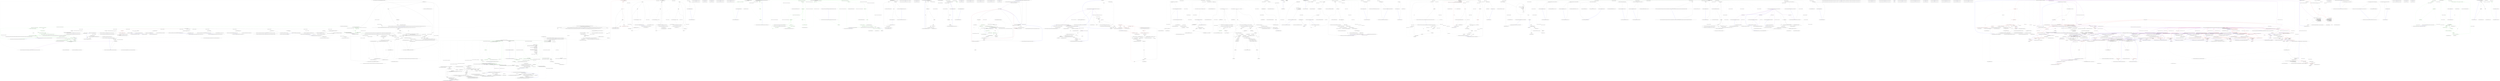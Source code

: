 digraph  {
d8 [cluster="QuantConnect.Algorithm.Framework.Selection.ManualUniverseSelectionModel.ManualUniverseSelectionModel(System.Collections.Generic.IEnumerable<QuantConnect.Symbol>, QuantConnect.Data.UniverseSelection.UniverseSettings, QuantConnect.Securities.ISecurityInitializer)", color=green, community=0, label="0: _universeSettings = universeSettings", span="69-69"];
d39 [label="QuantConnect.Algorithm.Framework.Selection.ManualUniverseSelectionModel", span=""];
d4 [cluster="QuantConnect.Algorithm.Framework.Selection.ManualUniverseSelectionModel.ManualUniverseSelectionModel(System.Collections.Generic.IEnumerable<QuantConnect.Symbol>, QuantConnect.Data.UniverseSelection.UniverseSettings, QuantConnect.Securities.ISecurityInitializer)", label="Entry QuantConnect.Algorithm.Framework.Selection.ManualUniverseSelectionModel.ManualUniverseSelectionModel(System.Collections.Generic.IEnumerable<QuantConnect.Symbol>, QuantConnect.Data.UniverseSelection.UniverseSettings, QuantConnect.Securities.ISecurityInitializer)", span="61-61"];
d7 [cluster="QuantConnect.Algorithm.Framework.Selection.ManualUniverseSelectionModel.ManualUniverseSelectionModel(System.Collections.Generic.IEnumerable<QuantConnect.Symbol>, QuantConnect.Data.UniverseSelection.UniverseSettings, QuantConnect.Securities.ISecurityInitializer)", label="_symbols = symbols.ToList()", span="68-68"];
d9 [cluster="QuantConnect.Algorithm.Framework.Selection.ManualUniverseSelectionModel.ManualUniverseSelectionModel(System.Collections.Generic.IEnumerable<QuantConnect.Symbol>, QuantConnect.Data.UniverseSelection.UniverseSettings, QuantConnect.Securities.ISecurityInitializer)", color=green, community=0, label="0: _securityInitializer = securityInitializer", span="70-70"];
d10 [cluster="QuantConnect.Algorithm.Framework.Selection.ManualUniverseSelectionModel.ManualUniverseSelectionModel(System.Collections.Generic.IEnumerable<QuantConnect.Symbol>, QuantConnect.Data.UniverseSelection.UniverseSettings, QuantConnect.Securities.ISecurityInitializer)", color=green, community=0, label="0: _symbols", span="72-72"];
d11 [cluster="QuantConnect.Algorithm.Framework.Selection.ManualUniverseSelectionModel.ManualUniverseSelectionModel(System.Collections.Generic.IEnumerable<QuantConnect.Symbol>, QuantConnect.Data.UniverseSelection.UniverseSettings, QuantConnect.Securities.ISecurityInitializer)", color=green, community=0, label="0: SymbolCache.Set(symbol.Value, symbol)", span="74-74"];
d12 [cluster="QuantConnect.Algorithm.Framework.Selection.ManualUniverseSelectionModel.ManualUniverseSelectionModel(System.Collections.Generic.IEnumerable<QuantConnect.Symbol>, QuantConnect.Data.UniverseSelection.UniverseSettings, QuantConnect.Securities.ISecurityInitializer)", label="Exit QuantConnect.Algorithm.Framework.Selection.ManualUniverseSelectionModel.ManualUniverseSelectionModel(System.Collections.Generic.IEnumerable<QuantConnect.Symbol>, QuantConnect.Data.UniverseSelection.UniverseSettings, QuantConnect.Securities.ISecurityInitializer)", span="61-61"];
d16 [cluster="QuantConnect.SymbolCache.Set(string, QuantConnect.Symbol)", label="Entry QuantConnect.SymbolCache.Set(string, QuantConnect.Symbol)", span="36-36"];
d18 [cluster="QuantConnect.Algorithm.Framework.Selection.ManualUniverseSelectionModel.CreateUniverses(QuantConnect.Algorithm.Framework.QCAlgorithmFramework)", color=green, community=0, label="0: var universeSettings = _universeSettings ?? algorithm.UniverseSettings", span="85-85"];
d17 [cluster="QuantConnect.Algorithm.Framework.Selection.ManualUniverseSelectionModel.CreateUniverses(QuantConnect.Algorithm.Framework.QCAlgorithmFramework)", label="Entry QuantConnect.Algorithm.Framework.Selection.ManualUniverseSelectionModel.CreateUniverses(QuantConnect.Algorithm.Framework.QCAlgorithmFramework)", span="83-83"];
d19 [cluster="QuantConnect.Algorithm.Framework.Selection.ManualUniverseSelectionModel.CreateUniverses(QuantConnect.Algorithm.Framework.QCAlgorithmFramework)", color=green, community=0, label="0: var securityInitializer = _securityInitializer ?? algorithm.SecurityInitializer", span="86-86"];
d20 [cluster="QuantConnect.Algorithm.Framework.Selection.ManualUniverseSelectionModel.CreateUniverses(QuantConnect.Algorithm.Framework.QCAlgorithmFramework)", color=green, community=0, label="0: var resolution = universeSettings.Resolution", span="88-88"];
d28 [cluster="QuantConnect.Algorithm.Framework.Selection.ManualUniverseSelectionModel.CreateUniverses(QuantConnect.Algorithm.Framework.QCAlgorithmFramework)", color=green, community=0, label="0: yield return new ManualUniverse(config, universeSettings, securityInitializer, grp);", span="99-99"];
d27 [cluster="QuantConnect.Algorithm.Framework.Selection.ManualUniverseSelectionModel.CreateUniverses(QuantConnect.Algorithm.Framework.QCAlgorithmFramework)", color=green, community=0, label="0: var config = new SubscriptionDataConfig(type, universeSymbol, resolution, entry.DataTimeZone, entry.ExchangeHours.TimeZone, false, false, true)", span="98-98"];
d22 [cluster="QuantConnect.Algorithm.Framework.Selection.ManualUniverseSelectionModel.CreateUniverses(QuantConnect.Algorithm.Framework.QCAlgorithmFramework)", color=green, community=0, label="0: _symbols.GroupBy(s => new { s.ID.Market, s.SecurityType })", span="92-92"];
d35 [cluster="QuantConnect.Algorithm.Framework.Selection.ManualUniverse.ManualUniverse(QuantConnect.Data.SubscriptionDataConfig, QuantConnect.Data.UniverseSelection.UniverseSettings, QuantConnect.Securities.ISecurityInitializer, System.Collections.Generic.IEnumerable<QuantConnect.Symbol>)", label="Entry QuantConnect.Algorithm.Framework.Selection.ManualUniverse.ManualUniverse(QuantConnect.Data.SubscriptionDataConfig, QuantConnect.Data.UniverseSelection.UniverseSettings, QuantConnect.Securities.ISecurityInitializer, System.Collections.Generic.IEnumerable<QuantConnect.Symbol>)", span="30-30"];
d21 [cluster="QuantConnect.Algorithm.Framework.Selection.ManualUniverseSelectionModel.CreateUniverses(QuantConnect.Algorithm.Framework.QCAlgorithmFramework)", color=green, community=0, label="0: var type = resolution == Resolution.Tick ? typeof(Tick) : typeof(TradeBar)", span="89-89"];
d25 [cluster="QuantConnect.Algorithm.Framework.Selection.ManualUniverseSelectionModel.CreateUniverses(QuantConnect.Algorithm.Framework.QCAlgorithmFramework)", color=green, community=0, label="0: var universeSymbol = Symbol.Create($''manual-portfolio-selection-model-{securityType}-{market}'', securityType, market)", span="96-96"];
d26 [cluster="QuantConnect.Algorithm.Framework.Selection.ManualUniverseSelectionModel.CreateUniverses(QuantConnect.Algorithm.Framework.QCAlgorithmFramework)", color=green, community=0, label="0: var entry = MarketHoursDatabase.FromDataFolder().GetEntry(market, (string)null, securityType)", span="97-97"];
d34 [cluster="QuantConnect.Data.SubscriptionDataConfig.SubscriptionDataConfig(System.Type, QuantConnect.Symbol, QuantConnect.Resolution, DateTimeZone, DateTimeZone, bool, bool, bool, bool, QuantConnect.TickType?, bool, QuantConnect.DataNormalizationMode)", label="Entry QuantConnect.Data.SubscriptionDataConfig.SubscriptionDataConfig(System.Type, QuantConnect.Symbol, QuantConnect.Resolution, DateTimeZone, DateTimeZone, bool, bool, bool, bool, QuantConnect.TickType?, bool, QuantConnect.DataNormalizationMode)", span="157-157"];
d23 [cluster="QuantConnect.Algorithm.Framework.Selection.ManualUniverseSelectionModel.CreateUniverses(QuantConnect.Algorithm.Framework.QCAlgorithmFramework)", color=green, community=0, label="0: var market = grp.Key.Market", span="94-94"];
d29 [cluster="QuantConnect.Algorithm.Framework.Selection.ManualUniverseSelectionModel.CreateUniverses(QuantConnect.Algorithm.Framework.QCAlgorithmFramework)", label="Exit QuantConnect.Algorithm.Framework.Selection.ManualUniverseSelectionModel.CreateUniverses(QuantConnect.Algorithm.Framework.QCAlgorithmFramework)", span="83-83"];
d30 [cluster="System.Collections.Generic.IEnumerable<TSource>.GroupBy<TSource, TKey>(System.Func<TSource, TKey>)", label="Entry System.Collections.Generic.IEnumerable<TSource>.GroupBy<TSource, TKey>(System.Func<TSource, TKey>)", span="0-0"];
d36 [cluster="lambda expression", label="Entry lambda expression", span="92-92"];
d24 [cluster="QuantConnect.Algorithm.Framework.Selection.ManualUniverseSelectionModel.CreateUniverses(QuantConnect.Algorithm.Framework.QCAlgorithmFramework)", color=green, community=0, label="0: var securityType = grp.Key.SecurityType", span="95-95"];
d31 [cluster="QuantConnect.Symbol.Create(string, QuantConnect.SecurityType, string, string)", label="Entry QuantConnect.Symbol.Create(string, QuantConnect.SecurityType, string, string)", span="45-45"];
d32 [cluster="QuantConnect.Securities.MarketHoursDatabase.FromDataFolder()", label="Entry QuantConnect.Securities.MarketHoursDatabase.FromDataFolder()", span="98-98"];
d33 [cluster="QuantConnect.Securities.MarketHoursDatabase.GetEntry(string, string, QuantConnect.SecurityType)", label="Entry QuantConnect.Securities.MarketHoursDatabase.GetEntry(string, string, QuantConnect.SecurityType)", span="175-175"];
d37 [cluster="lambda expression", color=green, community=0, label="0: new { s.ID.Market, s.SecurityType }", span="92-92"];
d38 [cluster="lambda expression", label="Exit lambda expression", span="92-92"];
d5 [cluster="QuantConnect.Algorithm.Framework.Selection.ManualUniverseSelectionModel.ManualUniverseSelectionModel(System.Collections.Generic.IEnumerable<QuantConnect.Symbol>, QuantConnect.Data.UniverseSelection.UniverseSettings, QuantConnect.Securities.ISecurityInitializer)", label="symbols == null", span="63-63"];
d6 [cluster="QuantConnect.Algorithm.Framework.Selection.ManualUniverseSelectionModel.ManualUniverseSelectionModel(System.Collections.Generic.IEnumerable<QuantConnect.Symbol>, QuantConnect.Data.UniverseSelection.UniverseSettings, QuantConnect.Securities.ISecurityInitializer)", label="throw new ArgumentNullException(nameof(symbols));", span="65-65"];
d15 [cluster="System.Collections.Generic.IEnumerable<TSource>.ToList<TSource>()", label="Entry System.Collections.Generic.IEnumerable<TSource>.ToList<TSource>()", span="0-0"];
d13 [cluster="System.ArgumentNullException.ArgumentNullException(string)", label="Entry System.ArgumentNullException.ArgumentNullException(string)", span="0-0"];
d14 [cluster="Unk.nameof", label="Entry Unk.nameof", span=""];
m0_22 [cluster="System.EventHandler<TEventArgs>.Invoke(object, TEventArgs)", file="Brokerage.cs", label="Entry System.EventHandler<TEventArgs>.Invoke(object, TEventArgs)", span="0-0"];
m0_23 [cluster="QuantConnect.Logging.Log.Error(string, bool)", file="Brokerage.cs", label="Entry QuantConnect.Logging.Log.Error(string, bool)", span="86-86"];
m0_5 [cluster="QuantConnect.Brokerages.Brokerage.UpdateOrder(QuantConnect.Orders.Order)", file="Brokerage.cs", label="Entry QuantConnect.Brokerages.Brokerage.UpdateOrder(QuantConnect.Orders.Order)", span="79-79"];
m0_6 [cluster="QuantConnect.Brokerages.Brokerage.UpdateOrder(QuantConnect.Orders.Order)", file="Brokerage.cs", label="Exit QuantConnect.Brokerages.Brokerage.UpdateOrder(QuantConnect.Orders.Order)", span="79-79"];
m0_11 [cluster="QuantConnect.Brokerages.Brokerage.Disconnect()", file="Brokerage.cs", label="Entry QuantConnect.Brokerages.Brokerage.Disconnect()", span="96-96"];
m0_12 [cluster="QuantConnect.Brokerages.Brokerage.Disconnect()", file="Brokerage.cs", label="Exit QuantConnect.Brokerages.Brokerage.Disconnect()", span="96-96"];
m0_13 [cluster="QuantConnect.Brokerages.Brokerage.OnOrderEvent(QuantConnect.Orders.OrderEvent)", file="Brokerage.cs", label="Entry QuantConnect.Brokerages.Brokerage.OnOrderEvent(QuantConnect.Orders.OrderEvent)", span="102-102"];
m0_14 [cluster="QuantConnect.Brokerages.Brokerage.OnOrderEvent(QuantConnect.Orders.OrderEvent)", file="Brokerage.cs", label="Log.Trace(''Brokerage.OnOrderEvent(): '' + e)", span="106-106"];
m0_17 [cluster="QuantConnect.Brokerages.Brokerage.OnOrderEvent(QuantConnect.Orders.OrderEvent)", file="Brokerage.cs", label="handler(this, e)", span="109-109"];
m0_15 [cluster="QuantConnect.Brokerages.Brokerage.OnOrderEvent(QuantConnect.Orders.OrderEvent)", file="Brokerage.cs", label="var handler = OrderEvent", span="108-108"];
m0_16 [cluster="QuantConnect.Brokerages.Brokerage.OnOrderEvent(QuantConnect.Orders.OrderEvent)", file="Brokerage.cs", label="handler != null", span="109-109"];
m0_18 [cluster="QuantConnect.Brokerages.Brokerage.OnOrderEvent(QuantConnect.Orders.OrderEvent)", file="Brokerage.cs", label=Exception, span="111-111"];
m0_19 [cluster="QuantConnect.Brokerages.Brokerage.OnOrderEvent(QuantConnect.Orders.OrderEvent)", file="Brokerage.cs", label="Log.Error(''Brokerage.OnOrderEvent(): Caught Error: '' + error.Message)", span="113-113"];
m0_20 [cluster="QuantConnect.Brokerages.Brokerage.OnOrderEvent(QuantConnect.Orders.OrderEvent)", file="Brokerage.cs", label="Exit QuantConnect.Brokerages.Brokerage.OnOrderEvent(QuantConnect.Orders.OrderEvent)", span="102-102"];
m0_40 [cluster="QuantConnect.Brokerages.Brokerage.OnError(System.Exception)", file="Brokerage.cs", label="Entry QuantConnect.Brokerages.Brokerage.OnError(System.Exception)", span="159-159"];
m0_41 [cluster="QuantConnect.Brokerages.Brokerage.OnError(System.Exception)", color=red, community=0, file="Brokerage.cs", label="0: Log.Error(''Brokerage.OnError(): '' + e.Message)", span="163-163"];
m0_44 [cluster="QuantConnect.Brokerages.Brokerage.OnError(System.Exception)", file="Brokerage.cs", label="handler(this, e)", span="166-166"];
m0_42 [cluster="QuantConnect.Brokerages.Brokerage.OnError(System.Exception)", color=red, community=0, file="Brokerage.cs", label="0: var handler = Error", span="165-165"];
m0_43 [cluster="QuantConnect.Brokerages.Brokerage.OnError(System.Exception)", file="Brokerage.cs", label="handler != null", span="166-166"];
m0_45 [cluster="QuantConnect.Brokerages.Brokerage.OnError(System.Exception)", file="Brokerage.cs", label=Exception, span="168-168"];
m0_46 [cluster="QuantConnect.Brokerages.Brokerage.OnError(System.Exception)", color=red, community=0, file="Brokerage.cs", label="0: Log.Error(''Brokerage.OnError(): Caught Error: '' + ex.Message)", span="170-170"];
m0_47 [cluster="QuantConnect.Brokerages.Brokerage.OnError(System.Exception)", file="Brokerage.cs", label="Exit QuantConnect.Brokerages.Brokerage.OnError(System.Exception)", span="159-159"];
m0_9 [cluster="QuantConnect.Brokerages.Brokerage.Connect()", file="Brokerage.cs", label="Entry QuantConnect.Brokerages.Brokerage.Connect()", span="91-91"];
m0_10 [cluster="QuantConnect.Brokerages.Brokerage.Connect()", file="Brokerage.cs", label="Exit QuantConnect.Brokerages.Brokerage.Connect()", span="91-91"];
m0_0 [cluster="QuantConnect.Brokerages.Brokerage.Brokerage(string)", file="Brokerage.cs", label="Entry QuantConnect.Brokerages.Brokerage.Brokerage(string)", span="62-62"];
m0_1 [cluster="QuantConnect.Brokerages.Brokerage.Brokerage(string)", file="Brokerage.cs", label="Name = name", span="64-64"];
m0_2 [cluster="QuantConnect.Brokerages.Brokerage.Brokerage(string)", file="Brokerage.cs", label="Exit QuantConnect.Brokerages.Brokerage.Brokerage(string)", span="62-62"];
m0_21 [cluster="QuantConnect.Logging.Log.Trace(string, bool)", file="Brokerage.cs", label="Entry QuantConnect.Logging.Log.Trace(string, bool)", span="104-104"];
m0_24 [cluster="QuantConnect.Brokerages.Brokerage.OnPortfolioChanged(QuantConnect.Securities.PortfolioEvent)", file="Brokerage.cs", label="Entry QuantConnect.Brokerages.Brokerage.OnPortfolioChanged(QuantConnect.Securities.PortfolioEvent)", span="121-121"];
m0_25 [cluster="QuantConnect.Brokerages.Brokerage.OnPortfolioChanged(QuantConnect.Securities.PortfolioEvent)", file="Brokerage.cs", label="Log.Trace(''Brokerage.OnPortfolioChanged(): '' + e)", span="125-125"];
m0_28 [cluster="QuantConnect.Brokerages.Brokerage.OnPortfolioChanged(QuantConnect.Securities.PortfolioEvent)", file="Brokerage.cs", label="handler(this, e)", span="128-128"];
m0_26 [cluster="QuantConnect.Brokerages.Brokerage.OnPortfolioChanged(QuantConnect.Securities.PortfolioEvent)", file="Brokerage.cs", label="var handler = PortfolioChanged", span="127-127"];
m0_27 [cluster="QuantConnect.Brokerages.Brokerage.OnPortfolioChanged(QuantConnect.Securities.PortfolioEvent)", file="Brokerage.cs", label="handler != null", span="128-128"];
m0_29 [cluster="QuantConnect.Brokerages.Brokerage.OnPortfolioChanged(QuantConnect.Securities.PortfolioEvent)", file="Brokerage.cs", label=Exception, span="130-130"];
m0_30 [cluster="QuantConnect.Brokerages.Brokerage.OnPortfolioChanged(QuantConnect.Securities.PortfolioEvent)", file="Brokerage.cs", label="Log.Error(''Brokerage.OnPortfolioChanged(): Caught Error: '' + error.Message)", span="132-132"];
m0_31 [cluster="QuantConnect.Brokerages.Brokerage.OnPortfolioChanged(QuantConnect.Securities.PortfolioEvent)", file="Brokerage.cs", label="Exit QuantConnect.Brokerages.Brokerage.OnPortfolioChanged(QuantConnect.Securities.PortfolioEvent)", span="121-121"];
m0_3 [cluster="QuantConnect.Brokerages.Brokerage.PlaceOrder(QuantConnect.Orders.Order)", file="Brokerage.cs", label="Entry QuantConnect.Brokerages.Brokerage.PlaceOrder(QuantConnect.Orders.Order)", span="72-72"];
m0_4 [cluster="QuantConnect.Brokerages.Brokerage.PlaceOrder(QuantConnect.Orders.Order)", file="Brokerage.cs", label="Exit QuantConnect.Brokerages.Brokerage.PlaceOrder(QuantConnect.Orders.Order)", span="72-72"];
m0_32 [cluster="QuantConnect.Brokerages.Brokerage.OnAccountChanged(QuantConnect.Securities.AccountEvent)", file="Brokerage.cs", label="Entry QuantConnect.Brokerages.Brokerage.OnAccountChanged(QuantConnect.Securities.AccountEvent)", span="140-140"];
m0_33 [cluster="QuantConnect.Brokerages.Brokerage.OnAccountChanged(QuantConnect.Securities.AccountEvent)", file="Brokerage.cs", label="Log.Trace(''Brokerage.OnAccountChanged(): '' + e)", span="144-144"];
m0_36 [cluster="QuantConnect.Brokerages.Brokerage.OnAccountChanged(QuantConnect.Securities.AccountEvent)", file="Brokerage.cs", label="handler(this, e)", span="147-147"];
m0_34 [cluster="QuantConnect.Brokerages.Brokerage.OnAccountChanged(QuantConnect.Securities.AccountEvent)", file="Brokerage.cs", label="var handler = AccountChanged", span="146-146"];
m0_35 [cluster="QuantConnect.Brokerages.Brokerage.OnAccountChanged(QuantConnect.Securities.AccountEvent)", file="Brokerage.cs", label="handler != null", span="147-147"];
m0_37 [cluster="QuantConnect.Brokerages.Brokerage.OnAccountChanged(QuantConnect.Securities.AccountEvent)", file="Brokerage.cs", label=Exception, span="149-149"];
m0_38 [cluster="QuantConnect.Brokerages.Brokerage.OnAccountChanged(QuantConnect.Securities.AccountEvent)", file="Brokerage.cs", label="Log.Error(''Brokerage.OnAccountChanged(): Caught Error: '' + error.Message)", span="151-151"];
m0_39 [cluster="QuantConnect.Brokerages.Brokerage.OnAccountChanged(QuantConnect.Securities.AccountEvent)", file="Brokerage.cs", label="Exit QuantConnect.Brokerages.Brokerage.OnAccountChanged(QuantConnect.Securities.AccountEvent)", span="140-140"];
m0_7 [cluster="QuantConnect.Brokerages.Brokerage.CancelOrder(QuantConnect.Orders.Order)", file="Brokerage.cs", label="Entry QuantConnect.Brokerages.Brokerage.CancelOrder(QuantConnect.Orders.Order)", span="86-86"];
m0_8 [cluster="QuantConnect.Brokerages.Brokerage.CancelOrder(QuantConnect.Orders.Order)", file="Brokerage.cs", label="Exit QuantConnect.Brokerages.Brokerage.CancelOrder(QuantConnect.Orders.Order)", span="86-86"];
m0_48 [file="Brokerage.cs", label="QuantConnect.Brokerages.Brokerage", span=""];
m1_0 [cluster="QuantConnect.Interfaces.BrokerageMessageEvent.BrokerageMessageEvent(QuantConnect.Interfaces.BrokerageMessageType, int, string)", file="BrokerageMessageEvent.cs", label="Entry QuantConnect.Interfaces.BrokerageMessageEvent.BrokerageMessageEvent(QuantConnect.Interfaces.BrokerageMessageType, int, string)", span="43-43"];
m1_1 [cluster="QuantConnect.Interfaces.BrokerageMessageEvent.BrokerageMessageEvent(QuantConnect.Interfaces.BrokerageMessageType, int, string)", color=green, community=0, file="BrokerageMessageEvent.cs", label="0: Type = type", span="45-45"];
m1_2 [cluster="QuantConnect.Interfaces.BrokerageMessageEvent.BrokerageMessageEvent(QuantConnect.Interfaces.BrokerageMessageType, int, string)", color=green, community=0, file="BrokerageMessageEvent.cs", label="0: Code = code", span="46-46"];
m1_3 [cluster="QuantConnect.Interfaces.BrokerageMessageEvent.BrokerageMessageEvent(QuantConnect.Interfaces.BrokerageMessageType, int, string)", color=green, community=0, file="BrokerageMessageEvent.cs", label="0: Message = message", span="47-47"];
m1_4 [cluster="QuantConnect.Interfaces.BrokerageMessageEvent.BrokerageMessageEvent(QuantConnect.Interfaces.BrokerageMessageType, int, string)", file="BrokerageMessageEvent.cs", label="Exit QuantConnect.Interfaces.BrokerageMessageEvent.BrokerageMessageEvent(QuantConnect.Interfaces.BrokerageMessageType, int, string)", span="43-43"];
m1_8 [cluster="string.Format(string, object, object, object)", file="BrokerageMessageEvent.cs", label="Entry string.Format(string, object, object, object)", span="0-0"];
m1_5 [cluster="QuantConnect.Interfaces.BrokerageMessageEvent.ToString()", file="BrokerageMessageEvent.cs", label="Entry QuantConnect.Interfaces.BrokerageMessageEvent.ToString()", span="50-50"];
m1_6 [cluster="QuantConnect.Interfaces.BrokerageMessageEvent.ToString()", color=green, community=0, file="BrokerageMessageEvent.cs", label="0: return string.Format(''{0} - Code: {1} - {2}'', Type, Code, Message);", span="52-52"];
m1_7 [cluster="QuantConnect.Interfaces.BrokerageMessageEvent.ToString()", file="BrokerageMessageEvent.cs", label="Exit QuantConnect.Interfaces.BrokerageMessageEvent.ToString()", span="50-50"];
m1_9 [file="BrokerageMessageEvent.cs", label="QuantConnect.Interfaces.BrokerageMessageEvent", span=""];
m3_29 [cluster="QuantConnect.Algorithm.QCAlgorithm.Liquidate(QuantConnect.Symbol, string)", file="BrokerageSetupHandler.cs", label="Entry QuantConnect.Algorithm.QCAlgorithm.Liquidate(QuantConnect.Symbol, string)", span="770-770"];
m3_28 [cluster="QuantConnect.Algorithm.QCAlgorithm.Log(string)", file="BrokerageSetupHandler.cs", label="Entry QuantConnect.Algorithm.QCAlgorithm.Log(string)", span="1837-1837"];
m3_0 [cluster="QuantConnect.Algorithm.CSharp.WeeklyUniverseSelectionRegressionAlgorithm.Initialize()", file="BrokerageSetupHandler.cs", label="Entry QuantConnect.Algorithm.CSharp.WeeklyUniverseSelectionRegressionAlgorithm.Initialize()", span="34-34"];
m3_1 [cluster="QuantConnect.Algorithm.CSharp.WeeklyUniverseSelectionRegressionAlgorithm.Initialize()", color=green, community=0, file="BrokerageSetupHandler.cs", label="0: SetStartDate(2013, 10, 1)", span="36-36"];
m3_2 [cluster="QuantConnect.Algorithm.CSharp.WeeklyUniverseSelectionRegressionAlgorithm.Initialize()", color=green, community=0, file="BrokerageSetupHandler.cs", label="0: SetEndDate(2013, 10, 31)", span="37-37"];
m3_3 [cluster="QuantConnect.Algorithm.CSharp.WeeklyUniverseSelectionRegressionAlgorithm.Initialize()", color=green, community=0, file="BrokerageSetupHandler.cs", label="0: SetCash(100000)", span="38-38"];
m3_4 [cluster="QuantConnect.Algorithm.CSharp.WeeklyUniverseSelectionRegressionAlgorithm.Initialize()", color=green, community=0, file="BrokerageSetupHandler.cs", label="0: UniverseSettings.Resolution = Resolution.Hour", span="40-40"];
m3_5 [cluster="QuantConnect.Algorithm.CSharp.WeeklyUniverseSelectionRegressionAlgorithm.Initialize()", color=green, community=0, file="BrokerageSetupHandler.cs", label="0: AddUniverse(''my-custom-universe'', dt => dt.Day % 7 == 0 ? new List<string> { ''IBM'' } : Enumerable.Empty<string>())", span="43-43"];
m3_6 [cluster="QuantConnect.Algorithm.CSharp.WeeklyUniverseSelectionRegressionAlgorithm.Initialize()", file="BrokerageSetupHandler.cs", label="Exit QuantConnect.Algorithm.CSharp.WeeklyUniverseSelectionRegressionAlgorithm.Initialize()", span="34-34"];
m3_30 [cluster="QuantConnect.Algorithm.QCAlgorithm.SetHoldings(QuantConnect.Symbol, int, bool, string)", file="BrokerageSetupHandler.cs", label="Entry QuantConnect.Algorithm.QCAlgorithm.SetHoldings(QuantConnect.Symbol, int, bool, string)", span="870-870"];
m3_31 [cluster="QuantConnect.Algorithm.CSharp.WeeklyUniverseSelectionRegressionAlgorithm.OnSecuritiesChanged(QuantConnect.Data.UniverseSelection.SecurityChanges)", file="BrokerageSetupHandler.cs", label="Entry QuantConnect.Algorithm.CSharp.WeeklyUniverseSelectionRegressionAlgorithm.OnSecuritiesChanged(QuantConnect.Data.UniverseSelection.SecurityChanges)", span="79-79"];
m3_32 [cluster="QuantConnect.Algorithm.CSharp.WeeklyUniverseSelectionRegressionAlgorithm.OnSecuritiesChanged(QuantConnect.Data.UniverseSelection.SecurityChanges)", color=green, community=0, file="BrokerageSetupHandler.cs", label="0: _changes = changes", span="81-81"];
m3_33 [cluster="QuantConnect.Algorithm.CSharp.WeeklyUniverseSelectionRegressionAlgorithm.OnSecuritiesChanged(QuantConnect.Data.UniverseSelection.SecurityChanges)", color=green, community=0, file="BrokerageSetupHandler.cs", label="0: Log(Time + '' '' + changes)", span="82-82"];
m3_34 [cluster="QuantConnect.Algorithm.CSharp.WeeklyUniverseSelectionRegressionAlgorithm.OnSecuritiesChanged(QuantConnect.Data.UniverseSelection.SecurityChanges)", file="BrokerageSetupHandler.cs", label="Exit QuantConnect.Algorithm.CSharp.WeeklyUniverseSelectionRegressionAlgorithm.OnSecuritiesChanged(QuantConnect.Data.UniverseSelection.SecurityChanges)", span="79-79"];
m3_8 [cluster="QuantConnect.Algorithm.QCAlgorithm.SetEndDate(int, int, int)", file="BrokerageSetupHandler.cs", label="Entry QuantConnect.Algorithm.QCAlgorithm.SetEndDate(int, int, int)", span="1197-1197"];
m3_10 [cluster="QuantConnect.Algorithm.QCAlgorithm.AddUniverse(string, System.Func<System.DateTime, System.Collections.Generic.IEnumerable<string>>)", file="BrokerageSetupHandler.cs", label="Entry QuantConnect.Algorithm.QCAlgorithm.AddUniverse(string, System.Func<System.DateTime, System.Collections.Generic.IEnumerable<string>>)", span="362-362"];
m3_14 [cluster="System.Collections.Generic.List<T>.List()", file="BrokerageSetupHandler.cs", label="Entry System.Collections.Generic.List<T>.List()", span="0-0"];
m3_15 [cluster="System.Linq.Enumerable.Empty<TResult>()", file="BrokerageSetupHandler.cs", label="Entry System.Linq.Enumerable.Empty<TResult>()", span="0-0"];
m3_16 [cluster="QuantConnect.Algorithm.CSharp.WeeklyUniverseSelectionRegressionAlgorithm.OnData(QuantConnect.Data.Market.TradeBars)", file="BrokerageSetupHandler.cs", label="Entry QuantConnect.Algorithm.CSharp.WeeklyUniverseSelectionRegressionAlgorithm.OnData(QuantConnect.Data.Market.TradeBars)", span="50-50"];
m3_17 [cluster="QuantConnect.Algorithm.CSharp.WeeklyUniverseSelectionRegressionAlgorithm.OnData(QuantConnect.Data.Market.TradeBars)", color=green, community=0, file="BrokerageSetupHandler.cs", label="0: _changes == SecurityChanges.None", span="52-52"];
m3_18 [cluster="QuantConnect.Algorithm.CSharp.WeeklyUniverseSelectionRegressionAlgorithm.OnData(QuantConnect.Data.Market.TradeBars)", color=green, community=0, file="BrokerageSetupHandler.cs", label="0: return;", span="52-52"];
m3_19 [cluster="QuantConnect.Algorithm.CSharp.WeeklyUniverseSelectionRegressionAlgorithm.OnData(QuantConnect.Data.Market.TradeBars)", color=green, community=0, file="BrokerageSetupHandler.cs", label="0: _changes.RemovedSecurities", span="55-55"];
m3_20 [cluster="QuantConnect.Algorithm.CSharp.WeeklyUniverseSelectionRegressionAlgorithm.OnData(QuantConnect.Data.Market.TradeBars)", color=green, community=0, file="BrokerageSetupHandler.cs", label="2: security.Invested", span="57-57"];
m3_22 [cluster="QuantConnect.Algorithm.CSharp.WeeklyUniverseSelectionRegressionAlgorithm.OnData(QuantConnect.Data.Market.TradeBars)", color=green, community=0, file="BrokerageSetupHandler.cs", label="0: Liquidate(security.Symbol)", span="60-60"];
m3_23 [cluster="QuantConnect.Algorithm.CSharp.WeeklyUniverseSelectionRegressionAlgorithm.OnData(QuantConnect.Data.Market.TradeBars)", color=green, community=0, file="BrokerageSetupHandler.cs", label="0: _changes.AddedSecurities", span="65-65"];
m3_21 [cluster="QuantConnect.Algorithm.CSharp.WeeklyUniverseSelectionRegressionAlgorithm.OnData(QuantConnect.Data.Market.TradeBars)", color=green, community=0, file="BrokerageSetupHandler.cs", label="0: Log(Time + '' Liquidate '' + security.Symbol.Value)", span="59-59"];
m3_24 [cluster="QuantConnect.Algorithm.CSharp.WeeklyUniverseSelectionRegressionAlgorithm.OnData(QuantConnect.Data.Market.TradeBars)", color=green, community=0, file="BrokerageSetupHandler.cs", label="2: !security.Invested", span="67-67"];
m3_26 [cluster="QuantConnect.Algorithm.CSharp.WeeklyUniverseSelectionRegressionAlgorithm.OnData(QuantConnect.Data.Market.TradeBars)", color=green, community=0, file="BrokerageSetupHandler.cs", label="0: SetHoldings(security.Symbol, 1)", span="70-70"];
m3_25 [cluster="QuantConnect.Algorithm.CSharp.WeeklyUniverseSelectionRegressionAlgorithm.OnData(QuantConnect.Data.Market.TradeBars)", color=green, community=0, file="BrokerageSetupHandler.cs", label="0: Log(Time + '' Buy '' + security.Symbol.Value)", span="69-69"];
m3_27 [cluster="QuantConnect.Algorithm.CSharp.WeeklyUniverseSelectionRegressionAlgorithm.OnData(QuantConnect.Data.Market.TradeBars)", file="BrokerageSetupHandler.cs", label="Exit QuantConnect.Algorithm.CSharp.WeeklyUniverseSelectionRegressionAlgorithm.OnData(QuantConnect.Data.Market.TradeBars)", span="50-50"];
m3_7 [cluster="QuantConnect.Algorithm.QCAlgorithm.SetStartDate(int, int, int)", file="BrokerageSetupHandler.cs", label="Entry QuantConnect.Algorithm.QCAlgorithm.SetStartDate(int, int, int)", span="1172-1172"];
m3_9 [cluster="QuantConnect.Algorithm.QCAlgorithm.SetCash(int)", file="BrokerageSetupHandler.cs", label="Entry QuantConnect.Algorithm.QCAlgorithm.SetCash(int)", span="1121-1121"];
m3_11 [cluster="lambda expression", file="BrokerageSetupHandler.cs", label="Entry lambda expression", span="43-43"];
m3_12 [cluster="lambda expression", color=green, community=0, file="BrokerageSetupHandler.cs", label="0: dt.Day % 7 == 0 ? new List<string> { ''IBM'' } : Enumerable.Empty<string>()", span="43-43"];
m3_13 [cluster="lambda expression", file="BrokerageSetupHandler.cs", label="Exit lambda expression", span="43-43"];
m3_35 [file="BrokerageSetupHandler.cs", label="QuantConnect.Algorithm.CSharp.WeeklyUniverseSelectionRegressionAlgorithm", span=""];
m4_59 [cluster="QuantConnect.Lean.Engine.TransactionHandlers.BrokerageTransactionHandler.HandleCancelledOrder(QuantConnect.Orders.Order)", file="BrokerageTransactionHandler.cs", label="Entry QuantConnect.Lean.Engine.TransactionHandlers.BrokerageTransactionHandler.HandleCancelledOrder(QuantConnect.Orders.Order)", span="255-255"];
m4_82 [cluster="QuantConnect.Lean.Engine.TransactionHandlers.BrokerageTransactionHandler.HandleCancelledOrder(QuantConnect.Orders.Order)", color=green, community=0, file="BrokerageTransactionHandler.cs", label="1: Order queued", span="257-257"];
m4_83 [cluster="QuantConnect.Lean.Engine.TransactionHandlers.BrokerageTransactionHandler.HandleCancelledOrder(QuantConnect.Orders.Order)", color=green, community=0, file="BrokerageTransactionHandler.cs", label="0: _orders.TryGetValue(order.Id, out queued) && (queued.Status == OrderStatus.Submitted)", span="258-258"];
m4_84 [cluster="QuantConnect.Lean.Engine.TransactionHandlers.BrokerageTransactionHandler.HandleCancelledOrder(QuantConnect.Orders.Order)", color=green, community=0, file="BrokerageTransactionHandler.cs", label="0: _orders[order.Id] = order", span="260-260"];
m4_87 [cluster="QuantConnect.Lean.Engine.TransactionHandlers.BrokerageTransactionHandler.HandleCancelledOrder(QuantConnect.Orders.Order)", color=green, community=0, file="BrokerageTransactionHandler.cs", label="0: Log.Error(''BrokerageTransactionHandler.HandleCancelledOrder(): Unable to cancel order with ID '' + order.Id + ''.'')", span="270-270"];
m4_85 [cluster="QuantConnect.Lean.Engine.TransactionHandlers.BrokerageTransactionHandler.HandleCancelledOrder(QuantConnect.Orders.Order)", color=green, community=0, file="BrokerageTransactionHandler.cs", label="0: !_brokerage.CancelOrder(order)", span="262-262"];
m4_86 [cluster="QuantConnect.Lean.Engine.TransactionHandlers.BrokerageTransactionHandler.HandleCancelledOrder(QuantConnect.Orders.Order)", color=green, community=0, file="BrokerageTransactionHandler.cs", label="0: order.Status = OrderStatus.Invalid", span="265-265"];
m4_88 [cluster="QuantConnect.Lean.Engine.TransactionHandlers.BrokerageTransactionHandler.HandleCancelledOrder(QuantConnect.Orders.Order)", file="BrokerageTransactionHandler.cs", label="Exit QuantConnect.Lean.Engine.TransactionHandlers.BrokerageTransactionHandler.HandleCancelledOrder(QuantConnect.Orders.Order)", span="255-255"];
m4_23 [cluster="QuantConnect.Interfaces.IAlgorithm.OnOrderEvent(QuantConnect.Orders.OrderEvent)", file="BrokerageTransactionHandler.cs", label="Entry QuantConnect.Interfaces.IAlgorithm.OnOrderEvent(QuantConnect.Orders.OrderEvent)", span="268-268"];
m4_53 [cluster="System.Collections.Concurrent.ConcurrentQueue<T>.TryDequeue(out T)", file="BrokerageTransactionHandler.cs", label="Entry System.Collections.Concurrent.ConcurrentQueue<T>.TryDequeue(out T)", span="0-0"];
m4_12 [cluster="lambda expression", file="BrokerageTransactionHandler.cs", label="Entry lambda expression", span="67-95"];
m4_13 [cluster="lambda expression", color=green, community=0, file="BrokerageTransactionHandler.cs", label="0: fill.Status == OrderStatus.Filled || fill.Status == OrderStatus.PartiallyFilled", span="75-75"];
m4_14 [cluster="lambda expression", color=green, community=0, file="BrokerageTransactionHandler.cs", label="0: _algorithm.Portfolio.ProcessFill(fill)", span="77-77"];
m4_15 [cluster="lambda expression", file="BrokerageTransactionHandler.cs", label="fill.Status != OrderStatus.None", span="81-81"];
m4_16 [cluster="lambda expression", file="BrokerageTransactionHandler.cs", label="Engine.ResultHandler.OrderEvent(fill)", span="84-84"];
m4_17 [cluster="lambda expression", file="BrokerageTransactionHandler.cs", label="_algorithm.OnOrderEvent(fill)", span="88-88"];
m4_19 [cluster="lambda expression", file="BrokerageTransactionHandler.cs", label="_algorithm.Error(''Order Event Handler Error: '' + err.Message)", span="92-92"];
m4_18 [cluster="lambda expression", file="BrokerageTransactionHandler.cs", label=Exception, span="90-90"];
m4_20 [cluster="lambda expression", file="BrokerageTransactionHandler.cs", label="Exit lambda expression", span="67-95"];
m4_55 [cluster="QuantConnect.Logging.Log.Error(string, bool)", file="BrokerageTransactionHandler.cs", label="Entry QuantConnect.Logging.Log.Error(string, bool)", span="86-86"];
m4_25 [cluster="QuantConnect.Lean.Engine.TransactionHandlers.BrokerageTransactionHandler.Run()", file="BrokerageTransactionHandler.cs", label="Entry QuantConnect.Lean.Engine.TransactionHandlers.BrokerageTransactionHandler.Run()", span="127-127"];
m4_26 [cluster="QuantConnect.Lean.Engine.TransactionHandlers.BrokerageTransactionHandler.Run()", file="BrokerageTransactionHandler.cs", label="!_exitTriggered", span="129-129"];
m4_28 [cluster="QuantConnect.Lean.Engine.TransactionHandlers.BrokerageTransactionHandler.Run()", file="BrokerageTransactionHandler.cs", label="!_orderQueue.TryDequeue(out order)", span="134-134"];
m4_29 [cluster="QuantConnect.Lean.Engine.TransactionHandlers.BrokerageTransactionHandler.Run()", file="BrokerageTransactionHandler.cs", label="_algorithm.ProcessingOrder = false", span="136-136"];
m4_31 [cluster="QuantConnect.Lean.Engine.TransactionHandlers.BrokerageTransactionHandler.Run()", file="BrokerageTransactionHandler.cs", label="_algorithm.ProcessingOrder = true", span="141-141"];
m4_34 [cluster="QuantConnect.Lean.Engine.TransactionHandlers.BrokerageTransactionHandler.Run()", file="BrokerageTransactionHandler.cs", label="!_orders.TryAdd(order.Id, order)", span="149-149"];
m4_38 [cluster="QuantConnect.Lean.Engine.TransactionHandlers.BrokerageTransactionHandler.Run()", file="BrokerageTransactionHandler.cs", label="HandleNewOrder(order)", span="160-160"];
m4_40 [cluster="QuantConnect.Lean.Engine.TransactionHandlers.BrokerageTransactionHandler.Run()", file="BrokerageTransactionHandler.cs", label="HandleUpdatedOrder(order)", span="164-164"];
m4_42 [cluster="QuantConnect.Lean.Engine.TransactionHandlers.BrokerageTransactionHandler.Run()", file="BrokerageTransactionHandler.cs", label="HandleCancelledOrder(order)", span="168-168"];
m4_49 [cluster="QuantConnect.Lean.Engine.TransactionHandlers.BrokerageTransactionHandler.Run()", file="BrokerageTransactionHandler.cs", label="ProcessSynchronousEvents()", span="181-181"];
m4_51 [cluster="QuantConnect.Lean.Engine.TransactionHandlers.BrokerageTransactionHandler.Run()", file="BrokerageTransactionHandler.cs", label="IsActive = false", span="185-185"];
m4_27 [cluster="QuantConnect.Lean.Engine.TransactionHandlers.BrokerageTransactionHandler.Run()", file="BrokerageTransactionHandler.cs", label="Order order", span="133-133"];
m4_33 [cluster="QuantConnect.Lean.Engine.TransactionHandlers.BrokerageTransactionHandler.Run()", file="BrokerageTransactionHandler.cs", label="Log.Error(''BrokerageTransactionHandler.Run(): Encountered OrderDirection.Hold in OrderID: '' + order.Id)", span="146-146"];
m4_35 [cluster="QuantConnect.Lean.Engine.TransactionHandlers.BrokerageTransactionHandler.Run()", file="BrokerageTransactionHandler.cs", label="Log.Error(''BrokerageTransactionHandler.Run(): Unable to add order to permanent storage. OrderID: '' + order.Id + '' Status: '' + order.Status)", span="151-151"];
m4_48 [cluster="QuantConnect.Lean.Engine.TransactionHandlers.BrokerageTransactionHandler.Run()", file="BrokerageTransactionHandler.cs", label="Log.Error(''BrokerageTransactionHandler.Run(): Invalid order status found in order queue. OrderID: '' + order.Id + '' Status: '' + order.Status)", span="177-177"];
m4_30 [cluster="QuantConnect.Lean.Engine.TransactionHandlers.BrokerageTransactionHandler.Run()", file="BrokerageTransactionHandler.cs", label="Thread.Sleep(1)", span="137-137"];
m4_50 [cluster="QuantConnect.Lean.Engine.TransactionHandlers.BrokerageTransactionHandler.Run()", file="BrokerageTransactionHandler.cs", label="Log.Trace(''BrokerageTransactionHandler.Run(): Ending Thread...'')", span="184-184"];
m4_32 [cluster="QuantConnect.Lean.Engine.TransactionHandlers.BrokerageTransactionHandler.Run()", file="BrokerageTransactionHandler.cs", label="order.Direction == OrderDirection.Hold", span="144-144"];
m4_36 [cluster="QuantConnect.Lean.Engine.TransactionHandlers.BrokerageTransactionHandler.Run()", file="BrokerageTransactionHandler.cs", label="order.Status", span="157-157"];
m4_37 [cluster="QuantConnect.Lean.Engine.TransactionHandlers.BrokerageTransactionHandler.Run()", file="BrokerageTransactionHandler.cs", label="OrderStatus.New", span="159-159"];
m4_39 [cluster="QuantConnect.Lean.Engine.TransactionHandlers.BrokerageTransactionHandler.Run()", file="BrokerageTransactionHandler.cs", label="OrderStatus.Update", span="163-163"];
m4_41 [cluster="QuantConnect.Lean.Engine.TransactionHandlers.BrokerageTransactionHandler.Run()", file="BrokerageTransactionHandler.cs", label="OrderStatus.Canceled", span="167-167"];
m4_47 [cluster="QuantConnect.Lean.Engine.TransactionHandlers.BrokerageTransactionHandler.Run()", file="BrokerageTransactionHandler.cs", label="OrderStatus.Submitted", span="176-176"];
m4_43 [cluster="QuantConnect.Lean.Engine.TransactionHandlers.BrokerageTransactionHandler.Run()", file="BrokerageTransactionHandler.cs", label="OrderStatus.None", span="172-172"];
m4_46 [cluster="QuantConnect.Lean.Engine.TransactionHandlers.BrokerageTransactionHandler.Run()", file="BrokerageTransactionHandler.cs", label="OrderStatus.Filled", span="175-175"];
m4_44 [cluster="QuantConnect.Lean.Engine.TransactionHandlers.BrokerageTransactionHandler.Run()", file="BrokerageTransactionHandler.cs", label="OrderStatus.Invalid", span="173-173"];
m4_45 [cluster="QuantConnect.Lean.Engine.TransactionHandlers.BrokerageTransactionHandler.Run()", file="BrokerageTransactionHandler.cs", label="OrderStatus.PartiallyFilled", span="174-174"];
m4_52 [cluster="QuantConnect.Lean.Engine.TransactionHandlers.BrokerageTransactionHandler.Run()", file="BrokerageTransactionHandler.cs", label="Exit QuantConnect.Lean.Engine.TransactionHandlers.BrokerageTransactionHandler.Run()", span="127-127"];
m4_63 [cluster="QuantConnect.Lean.Engine.TransactionHandlers.BrokerageTransactionHandler.Exit()", file="BrokerageTransactionHandler.cs", label="Entry QuantConnect.Lean.Engine.TransactionHandlers.BrokerageTransactionHandler.Exit()", span="199-199"];
m4_64 [cluster="QuantConnect.Lean.Engine.TransactionHandlers.BrokerageTransactionHandler.Exit()", file="BrokerageTransactionHandler.cs", label="_exitTriggered = true", span="201-201"];
m4_65 [cluster="QuantConnect.Lean.Engine.TransactionHandlers.BrokerageTransactionHandler.Exit()", file="BrokerageTransactionHandler.cs", label="Exit QuantConnect.Lean.Engine.TransactionHandlers.BrokerageTransactionHandler.Exit()", span="199-199"];
m4_60 [cluster="QuantConnect.Lean.Engine.TransactionHandlers.BrokerageTransactionHandler.ProcessSynchronousEvents()", file="BrokerageTransactionHandler.cs", label="Entry QuantConnect.Lean.Engine.TransactionHandlers.BrokerageTransactionHandler.ProcessSynchronousEvents()", span="191-191"];
m4_62 [cluster="QuantConnect.Lean.Engine.TransactionHandlers.BrokerageTransactionHandler.ProcessSynchronousEvents()", file="BrokerageTransactionHandler.cs", label="Exit QuantConnect.Lean.Engine.TransactionHandlers.BrokerageTransactionHandler.ProcessSynchronousEvents()", span="191-191"];
m4_58 [cluster="QuantConnect.Lean.Engine.TransactionHandlers.BrokerageTransactionHandler.HandleUpdatedOrder(QuantConnect.Orders.Order)", file="BrokerageTransactionHandler.cs", label="Entry QuantConnect.Lean.Engine.TransactionHandlers.BrokerageTransactionHandler.HandleUpdatedOrder(QuantConnect.Orders.Order)", span="233-233"];
m4_74 [cluster="QuantConnect.Lean.Engine.TransactionHandlers.BrokerageTransactionHandler.HandleUpdatedOrder(QuantConnect.Orders.Order)", file="BrokerageTransactionHandler.cs", label="_orders.TryGetValue(order.Id, out queued) && (queued.Status == OrderStatus.Submitted)", span="236-236"];
m4_75 [cluster="QuantConnect.Lean.Engine.TransactionHandlers.BrokerageTransactionHandler.HandleUpdatedOrder(QuantConnect.Orders.Order)", file="BrokerageTransactionHandler.cs", label="_orders[order.Id] = order", span="238-238"];
m4_76 [cluster="QuantConnect.Lean.Engine.TransactionHandlers.BrokerageTransactionHandler.HandleUpdatedOrder(QuantConnect.Orders.Order)", file="BrokerageTransactionHandler.cs", label="!_brokerage.UpdateOrder(order)", span="239-239"];
m4_78 [cluster="QuantConnect.Lean.Engine.TransactionHandlers.BrokerageTransactionHandler.HandleUpdatedOrder(QuantConnect.Orders.Order)", file="BrokerageTransactionHandler.cs", label="Log.Error(''BrokerageTransactionHandler.HandleUpdatedOrder(): Unable to update order with ID '' + order.Id + ''.'')", span="247-247"];
m4_73 [cluster="QuantConnect.Lean.Engine.TransactionHandlers.BrokerageTransactionHandler.HandleUpdatedOrder(QuantConnect.Orders.Order)", file="BrokerageTransactionHandler.cs", label="Order queued", span="235-235"];
m4_77 [cluster="QuantConnect.Lean.Engine.TransactionHandlers.BrokerageTransactionHandler.HandleUpdatedOrder(QuantConnect.Orders.Order)", file="BrokerageTransactionHandler.cs", label="order.Status = OrderStatus.Invalid", span="242-242"];
m4_79 [cluster="QuantConnect.Lean.Engine.TransactionHandlers.BrokerageTransactionHandler.HandleUpdatedOrder(QuantConnect.Orders.Order)", file="BrokerageTransactionHandler.cs", label="Exit QuantConnect.Lean.Engine.TransactionHandlers.BrokerageTransactionHandler.HandleUpdatedOrder(QuantConnect.Orders.Order)", span="233-233"];
m4_56 [cluster="System.Collections.Concurrent.ConcurrentDictionary<TKey, TValue>.TryAdd(TKey, TValue)", file="BrokerageTransactionHandler.cs", label="Entry System.Collections.Concurrent.ConcurrentDictionary<TKey, TValue>.TryAdd(TKey, TValue)", span="0-0"];
m4_72 [cluster="QuantConnect.Interfaces.IBrokerage.PlaceOrder(QuantConnect.Orders.Order)", file="BrokerageTransactionHandler.cs", label="Entry QuantConnect.Interfaces.IBrokerage.PlaceOrder(QuantConnect.Orders.Order)", span="46-46"];
m4_24 [cluster="QuantConnect.Interfaces.IAlgorithm.Error(string)", file="BrokerageTransactionHandler.cs", label="Entry QuantConnect.Interfaces.IAlgorithm.Error(string)", span="246-246"];
m4_80 [cluster="System.Collections.Concurrent.ConcurrentDictionary<TKey, TValue>.TryGetValue(TKey, out TValue)", file="BrokerageTransactionHandler.cs", label="Entry System.Collections.Concurrent.ConcurrentDictionary<TKey, TValue>.TryGetValue(TKey, out TValue)", span="0-0"];
m4_57 [cluster="QuantConnect.Lean.Engine.TransactionHandlers.BrokerageTransactionHandler.HandleNewOrder(QuantConnect.Orders.Order)", file="BrokerageTransactionHandler.cs", label="Entry QuantConnect.Lean.Engine.TransactionHandlers.BrokerageTransactionHandler.HandleNewOrder(QuantConnect.Orders.Order)", span="208-208"];
m4_66 [cluster="QuantConnect.Lean.Engine.TransactionHandlers.BrokerageTransactionHandler.HandleNewOrder(QuantConnect.Orders.Order)", file="BrokerageTransactionHandler.cs", label="_orders.TryAdd(order.Id, order)", span="211-211"];
m4_67 [cluster="QuantConnect.Lean.Engine.TransactionHandlers.BrokerageTransactionHandler.HandleNewOrder(QuantConnect.Orders.Order)", file="BrokerageTransactionHandler.cs", label="_brokerage.PlaceOrder(order)", span="214-214"];
m4_70 [cluster="QuantConnect.Lean.Engine.TransactionHandlers.BrokerageTransactionHandler.HandleNewOrder(QuantConnect.Orders.Order)", file="BrokerageTransactionHandler.cs", label="Log.Error(''BrokerageTransactionHandler.HandleNewOrder(): Unable to add new order, order not processed.'')", span="225-225"];
m4_68 [cluster="QuantConnect.Lean.Engine.TransactionHandlers.BrokerageTransactionHandler.HandleNewOrder(QuantConnect.Orders.Order)", file="BrokerageTransactionHandler.cs", label="order.Status = OrderStatus.Submitted", span="216-216"];
m4_69 [cluster="QuantConnect.Lean.Engine.TransactionHandlers.BrokerageTransactionHandler.HandleNewOrder(QuantConnect.Orders.Order)", file="BrokerageTransactionHandler.cs", label="order.Status = OrderStatus.Invalid", span="220-220"];
m4_71 [cluster="QuantConnect.Lean.Engine.TransactionHandlers.BrokerageTransactionHandler.HandleNewOrder(QuantConnect.Orders.Order)", file="BrokerageTransactionHandler.cs", label="Exit QuantConnect.Lean.Engine.TransactionHandlers.BrokerageTransactionHandler.HandleNewOrder(QuantConnect.Orders.Order)", span="208-208"];
m4_21 [cluster="QuantConnect.Securities.SecurityPortfolioManager.ProcessFill(QuantConnect.Orders.OrderEvent)", file="BrokerageTransactionHandler.cs", label="Entry QuantConnect.Securities.SecurityPortfolioManager.ProcessFill(QuantConnect.Orders.OrderEvent)", span="459-459"];
m4_54 [cluster="System.Threading.Thread.Sleep(int)", file="BrokerageTransactionHandler.cs", label="Entry System.Threading.Thread.Sleep(int)", span="0-0"];
m4_22 [cluster="QuantConnect.Lean.Engine.Results.IResultHandler.OrderEvent(QuantConnect.Orders.OrderEvent)", file="BrokerageTransactionHandler.cs", label="Entry QuantConnect.Lean.Engine.Results.IResultHandler.OrderEvent(QuantConnect.Orders.OrderEvent)", span="213-213"];
m4_89 [cluster="QuantConnect.Interfaces.IBrokerage.CancelOrder(QuantConnect.Orders.Order)", file="BrokerageTransactionHandler.cs", label="Entry QuantConnect.Interfaces.IBrokerage.CancelOrder(QuantConnect.Orders.Order)", span="60-60"];
m4_61 [cluster="QuantConnect.Logging.Log.Trace(string, bool)", file="BrokerageTransactionHandler.cs", label="Entry QuantConnect.Logging.Log.Trace(string, bool)", span="104-104"];
m4_81 [cluster="QuantConnect.Interfaces.IBrokerage.UpdateOrder(QuantConnect.Orders.Order)", file="BrokerageTransactionHandler.cs", label="Entry QuantConnect.Interfaces.IBrokerage.UpdateOrder(QuantConnect.Orders.Order)", span="53-53"];
m4_0 [cluster="QuantConnect.Lean.Engine.TransactionHandlers.BrokerageTransactionHandler.BrokerageTransactionHandler(QuantConnect.Interfaces.IAlgorithm, QuantConnect.Interfaces.IBrokerage)", file="BrokerageTransactionHandler.cs", label="Entry QuantConnect.Lean.Engine.TransactionHandlers.BrokerageTransactionHandler.BrokerageTransactionHandler(QuantConnect.Interfaces.IAlgorithm, QuantConnect.Interfaces.IBrokerage)", span="59-59"];
m4_4 [cluster="QuantConnect.Lean.Engine.TransactionHandlers.BrokerageTransactionHandler.BrokerageTransactionHandler(QuantConnect.Interfaces.IAlgorithm, QuantConnect.Interfaces.IBrokerage)", color=green, community=0, file="BrokerageTransactionHandler.cs", label="0: _brokerage.OrderEvent += (sender, fill) =>\r\n            {\r\n                // save that the order event took place, we're initializing the list with a capacity of 2 to reduce number of mallocs\r\n                //these hog memory\r\n                //List<OrderEvent> orderEvents = _orderEvents.GetOrAdd(orderEvent.OrderId, i => new List<OrderEvent>(2));\r\n                //orderEvents.Add(orderEvent);\r\n\r\n                //Apply the filled order to our portfolio:\r\n                if (fill.Status == OrderStatus.Filled || fill.Status == OrderStatus.PartiallyFilled)\r\n                {\r\n                    _algorithm.Portfolio.ProcessFill(fill);\r\n                }\r\n\r\n                //We have an event! :) Order filled, send it in to be handled by algorithm portfolio.\r\n                if (fill.Status != OrderStatus.None) //order.Status != OrderStatus.Submitted\r\n                {\r\n                    //Create new order event:\r\n                    Engine.ResultHandler.OrderEvent(fill);\r\n                    try\r\n                    {\r\n                        //Trigger our order event handler\r\n                        _algorithm.OnOrderEvent(fill);\r\n                    }\r\n                    catch (Exception err)\r\n                    {\r\n                        _algorithm.Error(''Order Event Handler Error: '' + err.Message);\r\n                    }\r\n                }\r\n            }", span="67-95"];
m4_3 [cluster="QuantConnect.Lean.Engine.TransactionHandlers.BrokerageTransactionHandler.BrokerageTransactionHandler(QuantConnect.Interfaces.IAlgorithm, QuantConnect.Interfaces.IBrokerage)", file="BrokerageTransactionHandler.cs", label="_brokerage = brokerage", span="66-66"];
m4_5 [cluster="QuantConnect.Lean.Engine.TransactionHandlers.BrokerageTransactionHandler.BrokerageTransactionHandler(QuantConnect.Interfaces.IAlgorithm, QuantConnect.Interfaces.IBrokerage)", file="BrokerageTransactionHandler.cs", label="IsActive = true", span="100-100"];
m4_6 [cluster="QuantConnect.Lean.Engine.TransactionHandlers.BrokerageTransactionHandler.BrokerageTransactionHandler(QuantConnect.Interfaces.IAlgorithm, QuantConnect.Interfaces.IBrokerage)", file="BrokerageTransactionHandler.cs", label="_algorithm = algorithm", span="102-102"];
m4_7 [cluster="QuantConnect.Lean.Engine.TransactionHandlers.BrokerageTransactionHandler.BrokerageTransactionHandler(QuantConnect.Interfaces.IAlgorithm, QuantConnect.Interfaces.IBrokerage)", file="BrokerageTransactionHandler.cs", label="_orders = algorithm.Transactions.Orders", span="105-105"];
m4_8 [cluster="QuantConnect.Lean.Engine.TransactionHandlers.BrokerageTransactionHandler.BrokerageTransactionHandler(QuantConnect.Interfaces.IAlgorithm, QuantConnect.Interfaces.IBrokerage)", file="BrokerageTransactionHandler.cs", label="_orderEvents = algorithm.Transactions.OrderEvents", span="106-106"];
m4_9 [cluster="QuantConnect.Lean.Engine.TransactionHandlers.BrokerageTransactionHandler.BrokerageTransactionHandler(QuantConnect.Interfaces.IAlgorithm, QuantConnect.Interfaces.IBrokerage)", file="BrokerageTransactionHandler.cs", label="_orderQueue = algorithm.Transactions.OrderQueue", span="107-107"];
m4_1 [cluster="QuantConnect.Lean.Engine.TransactionHandlers.BrokerageTransactionHandler.BrokerageTransactionHandler(QuantConnect.Interfaces.IAlgorithm, QuantConnect.Interfaces.IBrokerage)", file="BrokerageTransactionHandler.cs", label="brokerage == null", span="61-61"];
m4_2 [cluster="QuantConnect.Lean.Engine.TransactionHandlers.BrokerageTransactionHandler.BrokerageTransactionHandler(QuantConnect.Interfaces.IAlgorithm, QuantConnect.Interfaces.IBrokerage)", file="BrokerageTransactionHandler.cs", label="throw new ArgumentNullException(''brokerage'');", span="63-63"];
m4_10 [cluster="QuantConnect.Lean.Engine.TransactionHandlers.BrokerageTransactionHandler.BrokerageTransactionHandler(QuantConnect.Interfaces.IAlgorithm, QuantConnect.Interfaces.IBrokerage)", file="BrokerageTransactionHandler.cs", label="Exit QuantConnect.Lean.Engine.TransactionHandlers.BrokerageTransactionHandler.BrokerageTransactionHandler(QuantConnect.Interfaces.IAlgorithm, QuantConnect.Interfaces.IBrokerage)", span="59-59"];
m4_90 [file="BrokerageTransactionHandler.cs", label="QuantConnect.Lean.Engine.TransactionHandlers.BrokerageTransactionHandler", span=""];
m8_12 [cluster="QuantConnect.Orders.Order.CopyTo(QuantConnect.Orders.Order)", file="Engine.cs", label="Entry QuantConnect.Orders.Order.CopyTo(QuantConnect.Orders.Order)", span="230-230"];
m8_2 [cluster="QuantConnect.Orders.MarketOnCloseOrder.MarketOnCloseOrder(QuantConnect.Symbol, int, System.DateTime, string)", file="Engine.cs", label="Entry QuantConnect.Orders.MarketOnCloseOrder.MarketOnCloseOrder(QuantConnect.Symbol, int, System.DateTime, string)", span="47-47"];
m8_3 [cluster="QuantConnect.Orders.MarketOnCloseOrder.MarketOnCloseOrder(QuantConnect.Symbol, int, System.DateTime, string)", file="Engine.cs", label="Exit QuantConnect.Orders.MarketOnCloseOrder.MarketOnCloseOrder(QuantConnect.Symbol, int, System.DateTime, string)", span="47-47"];
m8_0 [cluster="QuantConnect.Orders.MarketOnCloseOrder.MarketOnCloseOrder()", file="Engine.cs", label="Entry QuantConnect.Orders.MarketOnCloseOrder.MarketOnCloseOrder()", span="36-36"];
m8_1 [cluster="QuantConnect.Orders.MarketOnCloseOrder.MarketOnCloseOrder()", file="Engine.cs", label="Exit QuantConnect.Orders.MarketOnCloseOrder.MarketOnCloseOrder()", span="36-36"];
m8_7 [cluster="QuantConnect.Orders.MarketOnCloseOrder.Clone()", file="Engine.cs", label="Entry QuantConnect.Orders.MarketOnCloseOrder.Clone()", span="65-65"];
m8_8 [cluster="QuantConnect.Orders.MarketOnCloseOrder.Clone()", file="Engine.cs", label="var order = new MarketOnCloseOrder()", span="67-67"];
m8_9 [cluster="QuantConnect.Orders.MarketOnCloseOrder.Clone()", file="Engine.cs", label="CopyTo(order)", span="68-68"];
m8_10 [cluster="QuantConnect.Orders.MarketOnCloseOrder.Clone()", file="Engine.cs", label="return order;", span="69-69"];
m8_11 [cluster="QuantConnect.Orders.MarketOnCloseOrder.Clone()", file="Engine.cs", label="Exit QuantConnect.Orders.MarketOnCloseOrder.Clone()", span="65-65"];
m8_4 [cluster="QuantConnect.Orders.MarketOnCloseOrder.GetValueImpl(QuantConnect.Securities.Security)", file="Engine.cs", label="Entry QuantConnect.Orders.MarketOnCloseOrder.GetValueImpl(QuantConnect.Securities.Security)", span="56-56"];
m8_5 [cluster="QuantConnect.Orders.MarketOnCloseOrder.GetValueImpl(QuantConnect.Securities.Security)", file="Engine.cs", label="return Quantity*security.Price;", span="58-58"];
m8_6 [cluster="QuantConnect.Orders.MarketOnCloseOrder.GetValueImpl(QuantConnect.Securities.Security)", file="Engine.cs", label="Exit QuantConnect.Orders.MarketOnCloseOrder.GetValueImpl(QuantConnect.Securities.Security)", span="56-56"];
m8_13 [file="Engine.cs", label="QuantConnect.Orders.MarketOnCloseOrder", span=""];
m9_0 [cluster="QuantConnect.Packets.LiveNodePacket.LiveNodePacket()", file="Extensions.cs", label="Entry QuantConnect.Packets.LiveNodePacket.LiveNodePacket()", span="90-90"];
m9_1 [cluster="QuantConnect.Packets.LiveNodePacket.LiveNodePacket()", file="Extensions.cs", label="Exit QuantConnect.Packets.LiveNodePacket.LiveNodePacket()", span="90-90"];
m10_5 [cluster="QuantConnect.Lean.Engine.RealTime.RealTimeEvent.Scan(System.DateTime)", file="Global.cs", label="Entry QuantConnect.Lean.Engine.RealTime.RealTimeEvent.Scan(System.DateTime)", span="68-68"];
m10_6 [cluster="QuantConnect.Lean.Engine.RealTime.RealTimeEvent.Scan(System.DateTime)", file="Global.cs", label=_triggered, span="70-70"];
m10_8 [cluster="QuantConnect.Lean.Engine.RealTime.RealTimeEvent.Scan(System.DateTime)", file="Global.cs", label="time.TimeOfDay > _triggerTime", span="76-76"];
m10_9 [cluster="QuantConnect.Lean.Engine.RealTime.RealTimeEvent.Scan(System.DateTime)", file="Global.cs", label="_triggered = true", span="78-78"];
m10_10 [cluster="QuantConnect.Lean.Engine.RealTime.RealTimeEvent.Scan(System.DateTime)", file="Global.cs", label="_callback()", span="83-83"];
m10_7 [cluster="QuantConnect.Lean.Engine.RealTime.RealTimeEvent.Scan(System.DateTime)", file="Global.cs", label="return;", span="72-72"];
m10_11 [cluster="QuantConnect.Lean.Engine.RealTime.RealTimeEvent.Scan(System.DateTime)", file="Global.cs", label=Exception, span="85-85"];
m10_12 [cluster="QuantConnect.Lean.Engine.RealTime.RealTimeEvent.Scan(System.DateTime)", file="Global.cs", label="Log.Error(''RealTimeEvent.Scan(): Error in callback: '' + err.Message)", span="87-87"];
m10_13 [cluster="QuantConnect.Lean.Engine.RealTime.RealTimeEvent.Scan(System.DateTime)", file="Global.cs", label="Exit QuantConnect.Lean.Engine.RealTime.RealTimeEvent.Scan(System.DateTime)", span="68-68"];
m10_15 [cluster="QuantConnect.Logging.Log.Error(string, bool)", file="Global.cs", label="Entry QuantConnect.Logging.Log.Error(string, bool)", span="85-85"];
m10_0 [cluster="QuantConnect.Packets.LiveNodePacket.LiveNodePacket()", file="Global.cs", label="Entry QuantConnect.Packets.LiveNodePacket.LiveNodePacket()", span="90-90"];
m10_1 [cluster="QuantConnect.Packets.LiveNodePacket.LiveNodePacket()", file="Global.cs", label="Exit QuantConnect.Packets.LiveNodePacket.LiveNodePacket()", span="90-90"];
m10_2 [cluster="QuantConnect.Lean.Engine.RealTime.RealTimeEvent.RealTimeEvent(System.TimeSpan, System.Action)", file="Global.cs", label="_triggerTime = triggerTime", span="57-57"];
m10_3 [cluster="QuantConnect.Lean.Engine.RealTime.RealTimeEvent.RealTimeEvent(System.TimeSpan, System.Action)", file="Global.cs", label="_callback = callback", span="58-58"];
m10_4 [cluster="QuantConnect.Lean.Engine.RealTime.RealTimeEvent.RealTimeEvent(System.TimeSpan, System.Action)", file="Global.cs", label="Exit QuantConnect.Lean.Engine.RealTime.RealTimeEvent.RealTimeEvent(System.TimeSpan, System.Action)", span="54-54"];
m10_16 [cluster="QuantConnect.Lean.Engine.RealTime.RealTimeEvent.Reset()", file="Global.cs", label="Entry QuantConnect.Lean.Engine.RealTime.RealTimeEvent.Reset()", span="95-95"];
m10_17 [cluster="QuantConnect.Lean.Engine.RealTime.RealTimeEvent.Reset()", color=green, community=0, file="Global.cs", label="0: _triggered = false", span="97-97"];
m10_18 [cluster="QuantConnect.Lean.Engine.RealTime.RealTimeEvent.Reset()", file="Global.cs", label="Exit QuantConnect.Lean.Engine.RealTime.RealTimeEvent.Reset()", span="95-95"];
m10_14 [cluster="System.Action.Invoke()", file="Global.cs", label="Entry System.Action.Invoke()", span="0-0"];
m10_19 [file="Global.cs", label="QuantConnect.Lean.Engine.RealTime.RealTimeEvent", span=""];
m11_8 [cluster="QuantConnect.Interfaces.IBrokerage.Disconnect()", file="IBrokerage.cs", label="Entry QuantConnect.Interfaces.IBrokerage.Disconnect()", span="70-70"];
m11_9 [cluster="QuantConnect.Interfaces.IBrokerage.Disconnect()", file="IBrokerage.cs", label="Exit QuantConnect.Interfaces.IBrokerage.Disconnect()", span="70-70"];
m11_4 [cluster="QuantConnect.Interfaces.IBrokerage.CancelOrder(QuantConnect.Orders.Order)", file="IBrokerage.cs", label="Entry QuantConnect.Interfaces.IBrokerage.CancelOrder(QuantConnect.Orders.Order)", span="60-60"];
m11_5 [cluster="QuantConnect.Interfaces.IBrokerage.CancelOrder(QuantConnect.Orders.Order)", file="IBrokerage.cs", label="Exit QuantConnect.Interfaces.IBrokerage.CancelOrder(QuantConnect.Orders.Order)", span="60-60"];
m11_0 [cluster="QuantConnect.Interfaces.IBrokerage.PlaceOrder(QuantConnect.Orders.Order)", file="IBrokerage.cs", label="Entry QuantConnect.Interfaces.IBrokerage.PlaceOrder(QuantConnect.Orders.Order)", span="46-46"];
m11_1 [cluster="QuantConnect.Interfaces.IBrokerage.PlaceOrder(QuantConnect.Orders.Order)", file="IBrokerage.cs", label="Exit QuantConnect.Interfaces.IBrokerage.PlaceOrder(QuantConnect.Orders.Order)", span="46-46"];
m11_2 [cluster="QuantConnect.Interfaces.IBrokerage.UpdateOrder(QuantConnect.Orders.Order)", file="IBrokerage.cs", label="Entry QuantConnect.Interfaces.IBrokerage.UpdateOrder(QuantConnect.Orders.Order)", span="53-53"];
m11_3 [cluster="QuantConnect.Interfaces.IBrokerage.UpdateOrder(QuantConnect.Orders.Order)", file="IBrokerage.cs", label="Exit QuantConnect.Interfaces.IBrokerage.UpdateOrder(QuantConnect.Orders.Order)", span="53-53"];
m11_6 [cluster="QuantConnect.Interfaces.IBrokerage.Connect()", file="IBrokerage.cs", label="Entry QuantConnect.Interfaces.IBrokerage.Connect()", span="65-65"];
m11_7 [cluster="QuantConnect.Interfaces.IBrokerage.Connect()", file="IBrokerage.cs", label="Exit QuantConnect.Interfaces.IBrokerage.Connect()", span="65-65"];
m17_27 [cluster="QuantConnect.Lean.Engine.DataFeeds.ZipEntryNameSubscriptionFactory.OnInvalidSource(QuantConnect.Data.SubscriptionDataSource, System.Exception)", file="InteractiveBrokersBrokerageTests.cs", label="Exit QuantConnect.Lean.Engine.DataFeeds.ZipEntryNameSubscriptionFactory.OnInvalidSource(QuantConnect.Data.SubscriptionDataSource, System.Exception)", span="87-87"];
m17_20 [cluster="QuantConnect.Lean.Engine.DataFeeds.ZipEntryNameSubscriptionFactory.OnInvalidSource(QuantConnect.Data.SubscriptionDataSource, System.Exception)", file="InteractiveBrokersBrokerageTests.cs", label="Entry QuantConnect.Lean.Engine.DataFeeds.ZipEntryNameSubscriptionFactory.OnInvalidSource(QuantConnect.Data.SubscriptionDataSource, System.Exception)", span="87-87"];
m17_24 [cluster="QuantConnect.Lean.Engine.DataFeeds.ZipEntryNameSubscriptionFactory.OnInvalidSource(QuantConnect.Data.SubscriptionDataSource, System.Exception)", file="InteractiveBrokersBrokerageTests.cs", label="var handler = InvalidSource", span="89-89"];
m17_26 [cluster="QuantConnect.Lean.Engine.DataFeeds.ZipEntryNameSubscriptionFactory.OnInvalidSource(QuantConnect.Data.SubscriptionDataSource, System.Exception)", file="InteractiveBrokersBrokerageTests.cs", label="handler(this, new InvalidSourceEventArgs(source, exception))", span="90-90"];
m17_25 [cluster="QuantConnect.Lean.Engine.DataFeeds.ZipEntryNameSubscriptionFactory.OnInvalidSource(QuantConnect.Data.SubscriptionDataSource, System.Exception)", file="InteractiveBrokersBrokerageTests.cs", label="handler != null", span="90-90"];
m17_22 [cluster="Unk.OnInvalidSource", file="InteractiveBrokersBrokerageTests.cs", label="Entry Unk.OnInvalidSource", span=""];
m17_29 [cluster="System.EventHandler<TEventArgs>.Invoke(object, TEventArgs)", file="InteractiveBrokersBrokerageTests.cs", label="Entry System.EventHandler<TEventArgs>.Invoke(object, TEventArgs)", span="0-0"];
m17_13 [cluster="QuantConnect.Lean.Engine.DataFeeds.ZipEntryNameSubscriptionFactory.Read(QuantConnect.Data.SubscriptionDataSource)", file="InteractiveBrokersBrokerageTests.cs", label="OnInvalidSource(source, err)", span="72-72"];
m17_5 [cluster="QuantConnect.Tests.Common.Data.Market.TickTests.ConstructsFromLine()", file="InteractiveBrokersBrokerageTests.cs", label="Assert.AreEqual(15093000, ms)", span="33-33"];
m17_0 [cluster="QuantConnect.Tests.Common.Data.Market.TickTests.ConstructsFromLine()", file="InteractiveBrokersBrokerageTests.cs", label="Entry QuantConnect.Tests.Common.Data.Market.TickTests.ConstructsFromLine()", span="25-25"];
m17_1 [cluster="QuantConnect.Tests.Common.Data.Market.TickTests.ConstructsFromLine()", color=green, community=0, file="InteractiveBrokersBrokerageTests.cs", label="0: string line = ''15093000,1456300,100,P,T,0''", span="27-27"];
m17_2 [cluster="QuantConnect.Tests.Common.Data.Market.TickTests.ConstructsFromLine()", color=green, community=0, file="InteractiveBrokersBrokerageTests.cs", label="0: var baseDate = new DateTime(2013, 10, 08)", span="29-29"];
m17_3 [cluster="QuantConnect.Tests.Common.Data.Market.TickTests.ConstructsFromLine()", file="InteractiveBrokersBrokerageTests.cs", label="var tick = new Tick(Symbols.SPY, line, baseDate)", span="30-30"];
m17_4 [cluster="QuantConnect.Tests.Common.Data.Market.TickTests.ConstructsFromLine()", file="InteractiveBrokersBrokerageTests.cs", label="var ms = (tick.Time - baseDate).TotalMilliseconds", span="32-32"];
m17_23 [cluster="Unk.Reader", file="InteractiveBrokersBrokerageTests.cs", label="Entry Unk.Reader", span=""];
m17_19 [cluster="System.IO.FileNotFoundException.FileNotFoundException(string, string)", file="InteractiveBrokersBrokerageTests.cs", label="Entry System.IO.FileNotFoundException.FileNotFoundException(string, string)", span="0-0"];
m17_21 [cluster="ZipFile.cstr", file="InteractiveBrokersBrokerageTests.cs", label="Entry ZipFile.cstr", span=""];
m17_14 [cluster="QuantConnect.Lean.Engine.DataFeeds.ZipEntryNameSubscriptionFactory.Read(QuantConnect.Data.SubscriptionDataSource)", file="InteractiveBrokersBrokerageTests.cs", label="yield break;", span="73-73"];
m17_18 [cluster="System.IO.File.Exists(string)", file="InteractiveBrokersBrokerageTests.cs", label="Entry System.IO.File.Exists(string)", span="0-0"];
m17_12 [cluster="QuantConnect.Lean.Engine.DataFeeds.ZipEntryNameSubscriptionFactory.Read(QuantConnect.Data.SubscriptionDataSource)", file="InteractiveBrokersBrokerageTests.cs", label=ZipException, span="70-70"];
m17_17 [cluster="QuantConnect.Lean.Engine.DataFeeds.ZipEntryNameSubscriptionFactory.Read(QuantConnect.Data.SubscriptionDataSource)", file="InteractiveBrokersBrokerageTests.cs", label="Exit QuantConnect.Lean.Engine.DataFeeds.ZipEntryNameSubscriptionFactory.Read(QuantConnect.Data.SubscriptionDataSource)", span="58-58"];
m17_7 [cluster="QuantConnect.Tests.Common.Data.Market.TickTests.ConstructsFromLine()", file="InteractiveBrokersBrokerageTests.cs", label="Assert.AreEqual(100, tick.Quantity)", span="35-35"];
m17_8 [cluster="QuantConnect.Tests.Common.Data.Market.TickTests.ConstructsFromLine()", file="InteractiveBrokersBrokerageTests.cs", label="Assert.AreEqual(''P'', tick.Exchange)", span="36-36"];
m17_16 [cluster="QuantConnect.Lean.Engine.DataFeeds.ZipEntryNameSubscriptionFactory.Read(QuantConnect.Data.SubscriptionDataSource)", file="InteractiveBrokersBrokerageTests.cs", label="yield return _factory.Reader(_config, entryFileName, _dateTime, _isLiveMode);", span="78-78"];
m17_9 [cluster="QuantConnect.Tests.Common.Data.Market.TickTests.ConstructsFromLine()", color=green, community=0, file="InteractiveBrokersBrokerageTests.cs", label="0: Assert.AreEqual(''T'', tick.SaleCondition)", span="37-37"];
m17_11 [cluster="QuantConnect.Tests.Common.Data.Market.TickTests.ConstructsFromLine()", file="InteractiveBrokersBrokerageTests.cs", label="Exit QuantConnect.Tests.Common.Data.Market.TickTests.ConstructsFromLine()", span="25-25"];
m17_10 [cluster="QuantConnect.Tests.Common.Data.Market.TickTests.ConstructsFromLine()", color=green, community=0, file="InteractiveBrokersBrokerageTests.cs", label="0: Assert.AreEqual(false, tick.Suspicious)", span="38-38"];
m17_15 [cluster="QuantConnect.Lean.Engine.DataFeeds.ZipEntryNameSubscriptionFactory.Read(QuantConnect.Data.SubscriptionDataSource)", file="InteractiveBrokersBrokerageTests.cs", label="zip.EntryFileNames", span="76-76"];
m17_28 [cluster="QuantConnect.Lean.Engine.DataFeeds.InvalidSourceEventArgs.InvalidSourceEventArgs(QuantConnect.Data.SubscriptionDataSource, System.Exception)", file="InteractiveBrokersBrokerageTests.cs", label="Entry QuantConnect.Lean.Engine.DataFeeds.InvalidSourceEventArgs.InvalidSourceEventArgs(QuantConnect.Data.SubscriptionDataSource, System.Exception)", span="46-46"];
m17_6 [cluster="QuantConnect.Tests.Common.Data.Market.TickTests.ConstructsFromLine()", file="InteractiveBrokersBrokerageTests.cs", label="Assert.AreEqual(1456300, tick.LastPrice * 10000m)", span="34-34"];
m17_30 [file="InteractiveBrokersBrokerageTests.cs", label="QuantConnect.Lean.Engine.DataFeeds.ZipEntryNameSubscriptionFactory", span=""];
m19_36 [cluster="lambda expression", file="InteractiveBrokersGatewayRunner.cs", label="Entry lambda expression", span="120-135"];
m19_39 [cluster="lambda expression", file="InteractiveBrokersGatewayRunner.cs", label="return parent.Id == id;", span="127-127"];
m19_37 [cluster="lambda expression", file="InteractiveBrokersGatewayRunner.cs", label="var parent = ProcessExtensions.Parent(x)", span="124-124"];
m19_38 [cluster="lambda expression", file="InteractiveBrokersGatewayRunner.cs", label="parent != null", span="125-125"];
m19_40 [cluster="lambda expression", file="InteractiveBrokersGatewayRunner.cs", label="return false;", span="132-132"];
m19_41 [cluster="lambda expression", file="InteractiveBrokersGatewayRunner.cs", label="return false;", span="134-134"];
m19_42 [cluster="lambda expression", file="InteractiveBrokersGatewayRunner.cs", label="Exit lambda expression", span="120-135"];
m19_22 [cluster="QuantConnect.Logging.Log.Error(string, bool)", file="InteractiveBrokersGatewayRunner.cs", label="Entry QuantConnect.Logging.Log.Error(string, bool)", span="86-86"];
m19_31 [cluster="System.Diagnostics.Process.Kill()", file="InteractiveBrokersGatewayRunner.cs", label="Entry System.Diagnostics.Process.Kill()", span="0-0"];
m19_60 [cluster="System.Diagnostics.PerformanceCounter.NextValue()", file="InteractiveBrokersGatewayRunner.cs", label="Entry System.Diagnostics.PerformanceCounter.NextValue()", span="0-0"];
m19_61 [cluster="QuantConnect.Brokerages.InteractiveBrokers.InteractiveBrokersGatewayRunner.ProcessExtensions.FindPidFromIndexedProcessName(string)", file="InteractiveBrokersGatewayRunner.cs", label="Entry QuantConnect.Brokerages.InteractiveBrokers.InteractiveBrokersGatewayRunner.ProcessExtensions.FindPidFromIndexedProcessName(string)", span="160-160"];
m19_62 [cluster="QuantConnect.Brokerages.InteractiveBrokers.InteractiveBrokersGatewayRunner.ProcessExtensions.FindPidFromIndexedProcessName(string)", file="InteractiveBrokersGatewayRunner.cs", label="var parentId = new PerformanceCounter(''Process'', ''Creating Process ID'', indexedProcessName)", span="162-162"];
m19_63 [cluster="QuantConnect.Brokerages.InteractiveBrokers.InteractiveBrokersGatewayRunner.ProcessExtensions.FindPidFromIndexedProcessName(string)", file="InteractiveBrokersGatewayRunner.cs", label="return Process.GetProcessById((int)parentId.NextValue());", span="163-163"];
m19_64 [cluster="QuantConnect.Brokerages.InteractiveBrokers.InteractiveBrokersGatewayRunner.ProcessExtensions.FindPidFromIndexedProcessName(string)", file="InteractiveBrokersGatewayRunner.cs", label="Exit QuantConnect.Brokerages.InteractiveBrokers.InteractiveBrokersGatewayRunner.ProcessExtensions.FindPidFromIndexedProcessName(string)", span="160-160"];
m19_35 [cluster="Unk.Where", file="InteractiveBrokersGatewayRunner.cs", label="Entry Unk.Where", span=""];
m19_57 [cluster="System.Diagnostics.Process.GetProcessById(int)", file="InteractiveBrokersGatewayRunner.cs", label="Entry System.Diagnostics.Process.GetProcessById(int)", span="0-0"];
m19_58 [cluster="System.Diagnostics.Process.GetProcessesByName(string)", file="InteractiveBrokersGatewayRunner.cs", label="Entry System.Diagnostics.Process.GetProcessesByName(string)", span="0-0"];
m19_19 [cluster="string.Format(string, object)", file="InteractiveBrokersGatewayRunner.cs", label="Entry string.Format(string, object)", span="0-0"];
m19_21 [cluster="System.Threading.Thread.Sleep(int)", file="InteractiveBrokersGatewayRunner.cs", label="Entry System.Threading.Thread.Sleep(int)", span="0-0"];
m19_34 [cluster="System.Diagnostics.Process.GetProcesses()", file="InteractiveBrokersGatewayRunner.cs", label="Entry System.Diagnostics.Process.GetProcesses()", span="0-0"];
m19_43 [cluster="QuantConnect.Brokerages.InteractiveBrokers.InteractiveBrokersGatewayRunner.ProcessExtensions.Parent(System.Diagnostics.Process)", file="InteractiveBrokersGatewayRunner.cs", label="Entry QuantConnect.Brokerages.InteractiveBrokers.InteractiveBrokersGatewayRunner.ProcessExtensions.Parent(System.Diagnostics.Process)", span="166-166"];
m19_65 [cluster="QuantConnect.Brokerages.InteractiveBrokers.InteractiveBrokersGatewayRunner.ProcessExtensions.Parent(System.Diagnostics.Process)", file="InteractiveBrokersGatewayRunner.cs", label="return FindPidFromIndexedProcessName(FindIndexedProcessName(process.Id));", span="168-168"];
m19_66 [cluster="QuantConnect.Brokerages.InteractiveBrokers.InteractiveBrokersGatewayRunner.ProcessExtensions.Parent(System.Diagnostics.Process)", file="InteractiveBrokersGatewayRunner.cs", label="Exit QuantConnect.Brokerages.InteractiveBrokers.InteractiveBrokersGatewayRunner.ProcessExtensions.Parent(System.Diagnostics.Process)", span="166-166"];
m19_17 [cluster="QuantConnect.Logging.Log.Trace(string, bool)", file="InteractiveBrokersGatewayRunner.cs", label="Entry QuantConnect.Logging.Log.Trace(string, bool)", span="104-104"];
m19_18 [cluster="System.Diagnostics.ProcessStartInfo.ProcessStartInfo(string, string)", file="InteractiveBrokersGatewayRunner.cs", label="Entry System.Diagnostics.ProcessStartInfo.ProcessStartInfo(string, string)", span="0-0"];
m19_20 [cluster="System.Diagnostics.Process.Start(System.Diagnostics.ProcessStartInfo)", file="InteractiveBrokersGatewayRunner.cs", label="Entry System.Diagnostics.Process.Start(System.Diagnostics.ProcessStartInfo)", span="0-0"];
m19_44 [cluster="QuantConnect.Brokerages.InteractiveBrokers.InteractiveBrokersGatewayRunner.ProcessExtensions.FindIndexedProcessName(int)", file="InteractiveBrokersGatewayRunner.cs", label="Entry QuantConnect.Brokerages.InteractiveBrokers.InteractiveBrokersGatewayRunner.ProcessExtensions.FindIndexedProcessName(int)", span="141-141"];
m19_45 [cluster="QuantConnect.Brokerages.InteractiveBrokers.InteractiveBrokersGatewayRunner.ProcessExtensions.FindIndexedProcessName(int)", file="InteractiveBrokersGatewayRunner.cs", label="var processName = Process.GetProcessById(pid).ProcessName", span="143-143"];
m19_52 [cluster="QuantConnect.Brokerages.InteractiveBrokers.InteractiveBrokersGatewayRunner.ProcessExtensions.FindIndexedProcessName(int)", file="InteractiveBrokersGatewayRunner.cs", label="(int)processId.NextValue() == pid", span="151-151"];
m19_46 [cluster="QuantConnect.Brokerages.InteractiveBrokers.InteractiveBrokersGatewayRunner.ProcessExtensions.FindIndexedProcessName(int)", file="InteractiveBrokersGatewayRunner.cs", label="var processesByName = Process.GetProcessesByName(processName)", span="144-144"];
m19_50 [cluster="QuantConnect.Brokerages.InteractiveBrokers.InteractiveBrokersGatewayRunner.ProcessExtensions.FindIndexedProcessName(int)", file="InteractiveBrokersGatewayRunner.cs", label="processIndexdName = index == 0 ? processName : processName + ''#'' + index", span="149-149"];
m19_47 [cluster="QuantConnect.Brokerages.InteractiveBrokers.InteractiveBrokersGatewayRunner.ProcessExtensions.FindIndexedProcessName(int)", file="InteractiveBrokersGatewayRunner.cs", label="string processIndexdName = null", span="145-145"];
m19_49 [cluster="QuantConnect.Brokerages.InteractiveBrokers.InteractiveBrokersGatewayRunner.ProcessExtensions.FindIndexedProcessName(int)", file="InteractiveBrokersGatewayRunner.cs", label="index < processesByName.Length", span="147-147"];
m19_48 [cluster="QuantConnect.Brokerages.InteractiveBrokers.InteractiveBrokersGatewayRunner.ProcessExtensions.FindIndexedProcessName(int)", file="InteractiveBrokersGatewayRunner.cs", label="var index = 0", span="147-147"];
m19_55 [cluster="QuantConnect.Brokerages.InteractiveBrokers.InteractiveBrokersGatewayRunner.ProcessExtensions.FindIndexedProcessName(int)", file="InteractiveBrokersGatewayRunner.cs", label="return processIndexdName;", span="157-157"];
m19_54 [cluster="QuantConnect.Brokerages.InteractiveBrokers.InteractiveBrokersGatewayRunner.ProcessExtensions.FindIndexedProcessName(int)", file="InteractiveBrokersGatewayRunner.cs", label="index++", span="147-147"];
m19_51 [cluster="QuantConnect.Brokerages.InteractiveBrokers.InteractiveBrokersGatewayRunner.ProcessExtensions.FindIndexedProcessName(int)", file="InteractiveBrokersGatewayRunner.cs", label="var processId = new PerformanceCounter(''Process'', ''ID Process'', processIndexdName)", span="150-150"];
m19_53 [cluster="QuantConnect.Brokerages.InteractiveBrokers.InteractiveBrokersGatewayRunner.ProcessExtensions.FindIndexedProcessName(int)", file="InteractiveBrokersGatewayRunner.cs", label="return processIndexdName;", span="153-153"];
m19_56 [cluster="QuantConnect.Brokerages.InteractiveBrokers.InteractiveBrokersGatewayRunner.ProcessExtensions.FindIndexedProcessName(int)", file="InteractiveBrokersGatewayRunner.cs", label="Exit QuantConnect.Brokerages.InteractiveBrokers.InteractiveBrokersGatewayRunner.ProcessExtensions.FindIndexedProcessName(int)", span="141-141"];
m19_0 [cluster="QuantConnect.Brokerages.InteractiveBrokers.InteractiveBrokersGatewayRunner.Start(string)", file="InteractiveBrokersGatewayRunner.cs", label="Entry QuantConnect.Brokerages.InteractiveBrokers.InteractiveBrokersGatewayRunner.Start(string)", span="58-58"];
m19_1 [cluster="QuantConnect.Brokerages.InteractiveBrokers.InteractiveBrokersGatewayRunner.Start(string)", color=red, community=0, file="InteractiveBrokersGatewayRunner.cs", label="0: _account = account", span="60-60"];
m19_2 [cluster="QuantConnect.Brokerages.InteractiveBrokers.InteractiveBrokersGatewayRunner.Start(string)", color=red, community=0, file="InteractiveBrokersGatewayRunner.cs", label="0: Log.Trace(''IBGatewayRunner.Start(): Launching IBController for account '' + account + ''...'')", span="64-64"];
m19_3 [cluster="QuantConnect.Brokerages.InteractiveBrokers.InteractiveBrokersGatewayRunner.Start(string)", file="InteractiveBrokersGatewayRunner.cs", label="ProcessStartInfo processStartInfo", span="66-66"];
m19_4 [cluster="QuantConnect.Brokerages.InteractiveBrokers.InteractiveBrokersGatewayRunner.Start(string)", file="InteractiveBrokersGatewayRunner.cs", label="OS.IsWindows", span="67-67"];
m19_5 [cluster="QuantConnect.Brokerages.InteractiveBrokers.InteractiveBrokersGatewayRunner.Start(string)", file="InteractiveBrokersGatewayRunner.cs", label="processStartInfo = new ProcessStartInfo(''cmd.exe'', ''/C '' + string.Format(''C:\\IBController\\{0}.bat'', Controller))", span="69-69"];
m19_6 [cluster="QuantConnect.Brokerages.InteractiveBrokers.InteractiveBrokersGatewayRunner.Start(string)", file="InteractiveBrokersGatewayRunner.cs", label="processStartInfo = new ProcessStartInfo(''bash'', string.Format(''C:\\IBController\\{0}.sh'', Controller))", span="73-73"];
m19_7 [cluster="QuantConnect.Brokerages.InteractiveBrokers.InteractiveBrokersGatewayRunner.Start(string)", file="InteractiveBrokersGatewayRunner.cs", label="processStartInfo.UseShellExecute = false", span="76-76"];
m19_8 [cluster="QuantConnect.Brokerages.InteractiveBrokers.InteractiveBrokersGatewayRunner.Start(string)", file="InteractiveBrokersGatewayRunner.cs", label="processStartInfo.RedirectStandardOutput = true", span="77-77"];
m19_9 [cluster="QuantConnect.Brokerages.InteractiveBrokers.InteractiveBrokersGatewayRunner.Start(string)", file="InteractiveBrokersGatewayRunner.cs", label="var process = Process.Start(processStartInfo)", span="78-78"];
m19_10 [cluster="QuantConnect.Brokerages.InteractiveBrokers.InteractiveBrokersGatewayRunner.Start(string)", file="InteractiveBrokersGatewayRunner.cs", label="ScriptProcessID = process.Id", span="79-79"];
m19_11 [cluster="QuantConnect.Brokerages.InteractiveBrokers.InteractiveBrokersGatewayRunner.Start(string)", file="InteractiveBrokersGatewayRunner.cs", label=UseTWS, span="81-81"];
m19_12 [cluster="QuantConnect.Brokerages.InteractiveBrokers.InteractiveBrokersGatewayRunner.Start(string)", file="InteractiveBrokersGatewayRunner.cs", label="Thread.Sleep(10000)", span="84-84"];
m19_13 [cluster="QuantConnect.Brokerages.InteractiveBrokers.InteractiveBrokersGatewayRunner.Start(string)", file="InteractiveBrokersGatewayRunner.cs", label="Thread.Sleep(15000)", span="87-87"];
m19_14 [cluster="QuantConnect.Brokerages.InteractiveBrokers.InteractiveBrokersGatewayRunner.Start(string)", file="InteractiveBrokersGatewayRunner.cs", label=Exception, span="90-90"];
m19_15 [cluster="QuantConnect.Brokerages.InteractiveBrokers.InteractiveBrokersGatewayRunner.Start(string)", color=red, community=0, file="InteractiveBrokersGatewayRunner.cs", label="0: Log.Error(''IBGatewayRunner.Start(): '' + err.Message)", span="92-92"];
m19_16 [cluster="QuantConnect.Brokerages.InteractiveBrokers.InteractiveBrokersGatewayRunner.Start(string)", file="InteractiveBrokersGatewayRunner.cs", label="Exit QuantConnect.Brokerages.InteractiveBrokers.InteractiveBrokersGatewayRunner.Start(string)", span="58-58"];
m19_59 [cluster="System.Diagnostics.PerformanceCounter.PerformanceCounter(string, string, string)", file="InteractiveBrokersGatewayRunner.cs", label="Entry System.Diagnostics.PerformanceCounter.PerformanceCounter(string, string, string)", span="0-0"];
m19_23 [cluster="QuantConnect.Brokerages.InteractiveBrokers.InteractiveBrokersGatewayRunner.Stop()", file="InteractiveBrokersGatewayRunner.cs", label="Entry QuantConnect.Brokerages.InteractiveBrokers.InteractiveBrokersGatewayRunner.Stop()", span="99-99"];
m19_24 [cluster="QuantConnect.Brokerages.InteractiveBrokers.InteractiveBrokersGatewayRunner.Stop()", color=red, community=0, file="InteractiveBrokersGatewayRunner.cs", label="0: Log.Trace(''IBGatewayRunner.Stop(): Stopping IBController...'')", span="103-103"];
m19_25 [cluster="QuantConnect.Brokerages.InteractiveBrokers.InteractiveBrokersGatewayRunner.Stop()", color=red, community=0, file="InteractiveBrokersGatewayRunner.cs", label="0: GetSpawnedProcesses(ScriptProcessID)", span="105-105"];
m19_26 [cluster="QuantConnect.Brokerages.InteractiveBrokers.InteractiveBrokersGatewayRunner.Stop()", file="InteractiveBrokersGatewayRunner.cs", label="process.Kill()", span="108-108"];
m19_27 [cluster="QuantConnect.Brokerages.InteractiveBrokers.InteractiveBrokersGatewayRunner.Stop()", file="InteractiveBrokersGatewayRunner.cs", label=Exception, span="111-111"];
m19_28 [cluster="QuantConnect.Brokerages.InteractiveBrokers.InteractiveBrokersGatewayRunner.Stop()", color=red, community=0, file="InteractiveBrokersGatewayRunner.cs", label="0: Log.Error(''IBGatewayRunner.Stop(): '' + err.Message)", span="113-113"];
m19_29 [cluster="QuantConnect.Brokerages.InteractiveBrokers.InteractiveBrokersGatewayRunner.Stop()", file="InteractiveBrokersGatewayRunner.cs", label="Exit QuantConnect.Brokerages.InteractiveBrokers.InteractiveBrokersGatewayRunner.Stop()", span="99-99"];
m19_30 [cluster="QuantConnect.Brokerages.InteractiveBrokers.InteractiveBrokersGatewayRunner.GetSpawnedProcesses(int)", file="InteractiveBrokersGatewayRunner.cs", label="Entry QuantConnect.Brokerages.InteractiveBrokers.InteractiveBrokersGatewayRunner.GetSpawnedProcesses(int)", span="117-117"];
m19_32 [cluster="QuantConnect.Brokerages.InteractiveBrokers.InteractiveBrokersGatewayRunner.GetSpawnedProcesses(int)", file="InteractiveBrokersGatewayRunner.cs", label="return Process.GetProcesses().Where(x =>\r\n            {\r\n                try\r\n                {\r\n                    var parent = ProcessExtensions.Parent(x);\r\n                    if (parent != null)\r\n                    {\r\n                        return parent.Id == id;\r\n                    }\r\n                }\r\n                catch\r\n                {\r\n                    return false;\r\n                }\r\n                return false;\r\n            });", span="120-135"];
m19_33 [cluster="QuantConnect.Brokerages.InteractiveBrokers.InteractiveBrokersGatewayRunner.GetSpawnedProcesses(int)", file="InteractiveBrokersGatewayRunner.cs", label="Exit QuantConnect.Brokerages.InteractiveBrokers.InteractiveBrokersGatewayRunner.GetSpawnedProcesses(int)", span="117-117"];
m19_67 [file="InteractiveBrokersGatewayRunner.cs", label=int, span=""];
m20_28 [cluster="QuantConnect.Notifications.NotificationManager.Sms(string, string)", file="LiveFeaturesAlgorithm.cs", label="Entry QuantConnect.Notifications.NotificationManager.Sms(string, string)", span="110-110"];
m20_14 [cluster="QuantConnect.LiveTradingFeaturesAlgorithm.OnData(QuantConnect.Bitcoin)", file="LiveFeaturesAlgorithm.cs", label="Entry QuantConnect.LiveTradingFeaturesAlgorithm.OnData(QuantConnect.Bitcoin)", span="47-47"];
m20_15 [cluster="QuantConnect.LiveTradingFeaturesAlgorithm.OnData(QuantConnect.Bitcoin)", file="LiveFeaturesAlgorithm.cs", label=LiveMode, span="49-49"];
m20_16 [cluster="QuantConnect.LiveTradingFeaturesAlgorithm.OnData(QuantConnect.Bitcoin)", file="LiveFeaturesAlgorithm.cs", label="SetRuntimeStatistic(''BTC'', data.Close.ToString(''C''))", span="52-52"];
m20_17 [cluster="QuantConnect.LiveTradingFeaturesAlgorithm.OnData(QuantConnect.Bitcoin)", file="LiveFeaturesAlgorithm.cs", label="!Portfolio.HoldStock", span="55-55"];
m20_18 [cluster="QuantConnect.LiveTradingFeaturesAlgorithm.OnData(QuantConnect.Bitcoin)", file="LiveFeaturesAlgorithm.cs", label="Order(''BTC'', 100)", span="57-57"];
m20_19 [cluster="QuantConnect.LiveTradingFeaturesAlgorithm.OnData(QuantConnect.Bitcoin)", file="LiveFeaturesAlgorithm.cs", label="Notify.Email(''myemail@gmail.com'', ''Test'', ''Test Body'', ''test attachment'')", span="60-60"];
m20_20 [cluster="QuantConnect.LiveTradingFeaturesAlgorithm.OnData(QuantConnect.Bitcoin)", file="LiveFeaturesAlgorithm.cs", label="Notify.Sms(''+11233456789'', Time.ToString(''u'') + ''>> Test message from live BTC server.'')", span="61-61"];
m20_21 [cluster="QuantConnect.LiveTradingFeaturesAlgorithm.OnData(QuantConnect.Bitcoin)", file="LiveFeaturesAlgorithm.cs", label="Notify.Web(''http://api.quantconnect.com'', Time.ToString(''u'') + ''>> Test data packet posted from live BTC server.'')", span="62-62"];
m20_22 [cluster="QuantConnect.LiveTradingFeaturesAlgorithm.OnData(QuantConnect.Bitcoin)", file="LiveFeaturesAlgorithm.cs", label="Exit QuantConnect.LiveTradingFeaturesAlgorithm.OnData(QuantConnect.Bitcoin)", span="47-47"];
m20_0 [cluster="QuantConnect.LiveTradingFeaturesAlgorithm.Initialize()", file="LiveFeaturesAlgorithm.cs", label="Entry QuantConnect.LiveTradingFeaturesAlgorithm.Initialize()", span="30-30"];
m20_1 [cluster="QuantConnect.LiveTradingFeaturesAlgorithm.Initialize()", file="LiveFeaturesAlgorithm.cs", label="SetStartDate(2013, 1, 1)", span="32-32"];
m20_2 [cluster="QuantConnect.LiveTradingFeaturesAlgorithm.Initialize()", file="LiveFeaturesAlgorithm.cs", label="SetEndDate(DateTime.Now.Date.AddDays(-1))", span="33-33"];
m20_3 [cluster="QuantConnect.LiveTradingFeaturesAlgorithm.Initialize()", file="LiveFeaturesAlgorithm.cs", label="SetCash(25000)", span="34-34"];
m20_4 [cluster="QuantConnect.LiveTradingFeaturesAlgorithm.Initialize()", file="LiveFeaturesAlgorithm.cs", label="AddSecurity(SecurityType.Equity, ''AAPL'', Resolution.Second)", span="37-37"];
m20_5 [cluster="QuantConnect.LiveTradingFeaturesAlgorithm.Initialize()", file="LiveFeaturesAlgorithm.cs", label="AddSecurity(SecurityType.Forex, ''EURUSD'', Resolution.Minute)", span="40-40"];
m20_6 [cluster="QuantConnect.LiveTradingFeaturesAlgorithm.Initialize()", file="LiveFeaturesAlgorithm.cs", label="AddData<Bitcoin>(''BTC'', Resolution.Second)", span="43-43"];
m20_7 [cluster="QuantConnect.LiveTradingFeaturesAlgorithm.Initialize()", file="LiveFeaturesAlgorithm.cs", label="Exit QuantConnect.LiveTradingFeaturesAlgorithm.Initialize()", span="30-30"];
m20_44 [cluster="QuantConnect.Bitcoin.GetSource(QuantConnect.Data.SubscriptionDataConfig, System.DateTime, QuantConnect.DataFeedEndpoint)", file="LiveFeaturesAlgorithm.cs", label="Entry QuantConnect.Bitcoin.GetSource(QuantConnect.Data.SubscriptionDataConfig, System.DateTime, QuantConnect.DataFeedEndpoint)", span="126-126"];
m20_45 [cluster="QuantConnect.Bitcoin.GetSource(QuantConnect.Data.SubscriptionDataConfig, System.DateTime, QuantConnect.DataFeedEndpoint)", file="LiveFeaturesAlgorithm.cs", label="var source = ''''", span="128-128"];
m20_46 [cluster="QuantConnect.Bitcoin.GetSource(QuantConnect.Data.SubscriptionDataConfig, System.DateTime, QuantConnect.DataFeedEndpoint)", file="LiveFeaturesAlgorithm.cs", label=datafeed, span="130-130"];
m20_47 [cluster="QuantConnect.Bitcoin.GetSource(QuantConnect.Data.SubscriptionDataConfig, System.DateTime, QuantConnect.DataFeedEndpoint)", color=green, community=0, file="LiveFeaturesAlgorithm.cs", label="0: DataFeedEndpoint.Backtesting", span="133-133"];
m20_49 [cluster="QuantConnect.Bitcoin.GetSource(QuantConnect.Data.SubscriptionDataConfig, System.DateTime, QuantConnect.DataFeedEndpoint)", file="LiveFeaturesAlgorithm.cs", label="DataFeedEndpoint.LiveTrading", span="138-138"];
m20_48 [cluster="QuantConnect.Bitcoin.GetSource(QuantConnect.Data.SubscriptionDataConfig, System.DateTime, QuantConnect.DataFeedEndpoint)", file="LiveFeaturesAlgorithm.cs", label="source = ''http://www.quandl.com/api/v1/datasets/BITCOIN/BITSTAMPUSD.csv?sort_order=asc''", span="134-134"];
m20_50 [cluster="QuantConnect.Bitcoin.GetSource(QuantConnect.Data.SubscriptionDataConfig, System.DateTime, QuantConnect.DataFeedEndpoint)", file="LiveFeaturesAlgorithm.cs", label="source = ''https://www.bitstamp.net/api/ticker/''", span="140-140"];
m20_51 [cluster="QuantConnect.Bitcoin.GetSource(QuantConnect.Data.SubscriptionDataConfig, System.DateTime, QuantConnect.DataFeedEndpoint)", file="LiveFeaturesAlgorithm.cs", label="System.Console.WriteLine(DateTime.Now.ToString(''u'') + '' SOURCE >> '' + source)", span="144-144"];
m20_52 [cluster="QuantConnect.Bitcoin.GetSource(QuantConnect.Data.SubscriptionDataConfig, System.DateTime, QuantConnect.DataFeedEndpoint)", file="LiveFeaturesAlgorithm.cs", label="return source;", span="146-146"];
m20_53 [cluster="QuantConnect.Bitcoin.GetSource(QuantConnect.Data.SubscriptionDataConfig, System.DateTime, QuantConnect.DataFeedEndpoint)", file="LiveFeaturesAlgorithm.cs", label="Exit QuantConnect.Bitcoin.GetSource(QuantConnect.Data.SubscriptionDataConfig, System.DateTime, QuantConnect.DataFeedEndpoint)", span="126-126"];
m20_37 [cluster="QuantConnect.Data.Market.TradeBars.ContainsKey(string)", file="LiveFeaturesAlgorithm.cs", label="Entry QuantConnect.Data.Market.TradeBars.ContainsKey(string)", span="199-199"];
m20_84 [cluster="string.Split(params char[])", file="LiveFeaturesAlgorithm.cs", label="Entry string.Split(params char[])", span="0-0"];
m20_26 [cluster="QuantConnect.Notifications.NotificationManager.Email(string, string, string, string)", file="LiveFeaturesAlgorithm.cs", label="Entry QuantConnect.Notifications.NotificationManager.Email(string, string, string, string)", span="91-91"];
m20_24 [cluster="Unk.SetRuntimeStatistic", file="LiveFeaturesAlgorithm.cs", label="Entry Unk.SetRuntimeStatistic", span=""];
m20_13 [cluster="QuantConnect.Algorithm.QCAlgorithm.AddData<T>(string, QuantConnect.Resolution)", file="LiveFeaturesAlgorithm.cs", label="Entry QuantConnect.Algorithm.QCAlgorithm.AddData<T>(string, QuantConnect.Resolution)", span="669-669"];
m20_54 [cluster="System.Console.WriteLine(string)", file="LiveFeaturesAlgorithm.cs", label="Entry System.Console.WriteLine(string)", span="0-0"];
m20_85 [cluster="System.DateTime.Parse(string)", file="LiveFeaturesAlgorithm.cs", label="Entry System.DateTime.Parse(string)", span="0-0"];
m20_25 [cluster="QuantConnect.Algorithm.QCAlgorithm.Order(string, int, bool, string)", file="LiveFeaturesAlgorithm.cs", label="Entry QuantConnect.Algorithm.QCAlgorithm.Order(string, int, bool, string)", span="185-185"];
m20_23 [cluster="Unk.ToString", file="LiveFeaturesAlgorithm.cs", label="Entry Unk.ToString", span=""];
m20_27 [cluster="System.DateTime.ToString(string)", file="LiveFeaturesAlgorithm.cs", label="Entry System.DateTime.ToString(string)", span="0-0"];
m20_55 [cluster="QuantConnect.Bitcoin.Reader(QuantConnect.Data.SubscriptionDataConfig, string, System.DateTime, QuantConnect.DataFeedEndpoint)", file="LiveFeaturesAlgorithm.cs", label="Entry QuantConnect.Bitcoin.Reader(QuantConnect.Data.SubscriptionDataConfig, string, System.DateTime, QuantConnect.DataFeedEndpoint)", span="152-152"];
m20_56 [cluster="QuantConnect.Bitcoin.Reader(QuantConnect.Data.SubscriptionDataConfig, string, System.DateTime, QuantConnect.DataFeedEndpoint)", file="LiveFeaturesAlgorithm.cs", label="Bitcoin coin = new Bitcoin()", span="154-154"];
m20_57 [cluster="QuantConnect.Bitcoin.Reader(QuantConnect.Data.SubscriptionDataConfig, string, System.DateTime, QuantConnect.DataFeedEndpoint)", file="LiveFeaturesAlgorithm.cs", label=datafeed, span="155-155"];
m20_59 [cluster="QuantConnect.Bitcoin.Reader(QuantConnect.Data.SubscriptionDataConfig, string, System.DateTime, QuantConnect.DataFeedEndpoint)", file="LiveFeaturesAlgorithm.cs", label="string[] data = line.Split(',')", span="163-163"];
m20_70 [cluster="QuantConnect.Bitcoin.Reader(QuantConnect.Data.SubscriptionDataConfig, string, System.DateTime, QuantConnect.DataFeedEndpoint)", file="LiveFeaturesAlgorithm.cs", label="var liveBTC = JsonConvert.DeserializeObject<LiveBitcoin>(line)", span="182-182"];
m20_80 [cluster="QuantConnect.Bitcoin.Reader(QuantConnect.Data.SubscriptionDataConfig, string, System.DateTime, QuantConnect.DataFeedEndpoint)", file="LiveFeaturesAlgorithm.cs", label="System.Console.WriteLine(DateTime.Now.ToString(''u'') + '' READER >> '' + line + '' COIN >> '' + coin.Time.ToString(''u''))", span="197-197"];
m20_60 [cluster="QuantConnect.Bitcoin.Reader(QuantConnect.Data.SubscriptionDataConfig, string, System.DateTime, QuantConnect.DataFeedEndpoint)", file="LiveFeaturesAlgorithm.cs", label="coin.Time = DateTime.Parse(data[0])", span="164-164"];
m20_67 [cluster="QuantConnect.Bitcoin.Reader(QuantConnect.Data.SubscriptionDataConfig, string, System.DateTime, QuantConnect.DataFeedEndpoint)", file="LiveFeaturesAlgorithm.cs", label="coin.Symbol = ''BTC''", span="171-171"];
m20_68 [cluster="QuantConnect.Bitcoin.Reader(QuantConnect.Data.SubscriptionDataConfig, string, System.DateTime, QuantConnect.DataFeedEndpoint)", file="LiveFeaturesAlgorithm.cs", label="coin.Value = coin.Close", span="172-172"];
m20_71 [cluster="QuantConnect.Bitcoin.Reader(QuantConnect.Data.SubscriptionDataConfig, string, System.DateTime, QuantConnect.DataFeedEndpoint)", file="LiveFeaturesAlgorithm.cs", label="coin.Time = DateTime.Now", span="183-183"];
m20_78 [cluster="QuantConnect.Bitcoin.Reader(QuantConnect.Data.SubscriptionDataConfig, string, System.DateTime, QuantConnect.DataFeedEndpoint)", file="LiveFeaturesAlgorithm.cs", label="coin.Symbol = ''BTC''", span="190-190"];
m20_79 [cluster="QuantConnect.Bitcoin.Reader(QuantConnect.Data.SubscriptionDataConfig, string, System.DateTime, QuantConnect.DataFeedEndpoint)", file="LiveFeaturesAlgorithm.cs", label="coin.Value = coin.Close", span="191-191"];
m20_81 [cluster="QuantConnect.Bitcoin.Reader(QuantConnect.Data.SubscriptionDataConfig, string, System.DateTime, QuantConnect.DataFeedEndpoint)", file="LiveFeaturesAlgorithm.cs", label="return coin;", span="199-199"];
m20_58 [cluster="QuantConnect.Bitcoin.Reader(QuantConnect.Data.SubscriptionDataConfig, string, System.DateTime, QuantConnect.DataFeedEndpoint)", file="LiveFeaturesAlgorithm.cs", label="DataFeedEndpoint.Backtesting", span="160-160"];
m20_69 [cluster="QuantConnect.Bitcoin.Reader(QuantConnect.Data.SubscriptionDataConfig, string, System.DateTime, QuantConnect.DataFeedEndpoint)", file="LiveFeaturesAlgorithm.cs", label="DataFeedEndpoint.LiveTrading", span="179-179"];
m20_61 [cluster="QuantConnect.Bitcoin.Reader(QuantConnect.Data.SubscriptionDataConfig, string, System.DateTime, QuantConnect.DataFeedEndpoint)", file="LiveFeaturesAlgorithm.cs", label="coin.Open = Convert.ToDecimal(data[1], CultureInfo.InvariantCulture)", span="165-165"];
m20_62 [cluster="QuantConnect.Bitcoin.Reader(QuantConnect.Data.SubscriptionDataConfig, string, System.DateTime, QuantConnect.DataFeedEndpoint)", file="LiveFeaturesAlgorithm.cs", label="coin.High = Convert.ToDecimal(data[2], CultureInfo.InvariantCulture)", span="166-166"];
m20_63 [cluster="QuantConnect.Bitcoin.Reader(QuantConnect.Data.SubscriptionDataConfig, string, System.DateTime, QuantConnect.DataFeedEndpoint)", file="LiveFeaturesAlgorithm.cs", label="coin.Low = Convert.ToDecimal(data[3], CultureInfo.InvariantCulture)", span="167-167"];
m20_64 [cluster="QuantConnect.Bitcoin.Reader(QuantConnect.Data.SubscriptionDataConfig, string, System.DateTime, QuantConnect.DataFeedEndpoint)", file="LiveFeaturesAlgorithm.cs", label="coin.Close = Convert.ToDecimal(data[4], CultureInfo.InvariantCulture)", span="168-168"];
m20_65 [cluster="QuantConnect.Bitcoin.Reader(QuantConnect.Data.SubscriptionDataConfig, string, System.DateTime, QuantConnect.DataFeedEndpoint)", file="LiveFeaturesAlgorithm.cs", label="coin.VolumeBTC = Convert.ToDecimal(data[5], CultureInfo.InvariantCulture)", span="169-169"];
m20_66 [cluster="QuantConnect.Bitcoin.Reader(QuantConnect.Data.SubscriptionDataConfig, string, System.DateTime, QuantConnect.DataFeedEndpoint)", file="LiveFeaturesAlgorithm.cs", label="coin.WeightedPrice = Convert.ToDecimal(data[7], CultureInfo.InvariantCulture)", span="170-170"];
m20_72 [cluster="QuantConnect.Bitcoin.Reader(QuantConnect.Data.SubscriptionDataConfig, string, System.DateTime, QuantConnect.DataFeedEndpoint)", file="LiveFeaturesAlgorithm.cs", label="coin.Open = liveBTC.Last", span="184-184"];
m20_73 [cluster="QuantConnect.Bitcoin.Reader(QuantConnect.Data.SubscriptionDataConfig, string, System.DateTime, QuantConnect.DataFeedEndpoint)", file="LiveFeaturesAlgorithm.cs", label="coin.High = liveBTC.High", span="185-185"];
m20_74 [cluster="QuantConnect.Bitcoin.Reader(QuantConnect.Data.SubscriptionDataConfig, string, System.DateTime, QuantConnect.DataFeedEndpoint)", file="LiveFeaturesAlgorithm.cs", label="coin.Low = liveBTC.Low", span="186-186"];
m20_75 [cluster="QuantConnect.Bitcoin.Reader(QuantConnect.Data.SubscriptionDataConfig, string, System.DateTime, QuantConnect.DataFeedEndpoint)", file="LiveFeaturesAlgorithm.cs", label="coin.Close = liveBTC.Last", span="187-187"];
m20_76 [cluster="QuantConnect.Bitcoin.Reader(QuantConnect.Data.SubscriptionDataConfig, string, System.DateTime, QuantConnect.DataFeedEndpoint)", file="LiveFeaturesAlgorithm.cs", label="coin.VolumeBTC = liveBTC.Volume", span="188-188"];
m20_77 [cluster="QuantConnect.Bitcoin.Reader(QuantConnect.Data.SubscriptionDataConfig, string, System.DateTime, QuantConnect.DataFeedEndpoint)", file="LiveFeaturesAlgorithm.cs", label="coin.WeightedPrice = liveBTC.VWAP", span="189-189"];
m20_82 [cluster="QuantConnect.Bitcoin.Reader(QuantConnect.Data.SubscriptionDataConfig, string, System.DateTime, QuantConnect.DataFeedEndpoint)", file="LiveFeaturesAlgorithm.cs", label="Exit QuantConnect.Bitcoin.Reader(QuantConnect.Data.SubscriptionDataConfig, string, System.DateTime, QuantConnect.DataFeedEndpoint)", span="152-152"];
m20_29 [cluster="QuantConnect.Notifications.NotificationManager.Web(string, object)", file="LiveFeaturesAlgorithm.cs", label="Entry QuantConnect.Notifications.NotificationManager.Web(string, object)", span="127-127"];
m20_8 [cluster="QuantConnect.Algorithm.QCAlgorithm.SetStartDate(int, int, int)", file="LiveFeaturesAlgorithm.cs", label="Entry QuantConnect.Algorithm.QCAlgorithm.SetStartDate(int, int, int)", span="442-442"];
m20_87 [cluster="Unk.>", file="LiveFeaturesAlgorithm.cs", label="Entry Unk.>", span=""];
m20_40 [cluster="QuantConnect.Algorithm.QCAlgorithm.Debug(string)", file="LiveFeaturesAlgorithm.cs", label="Entry QuantConnect.Algorithm.QCAlgorithm.Debug(string)", span="723-723"];
m20_11 [cluster="QuantConnect.Algorithm.QCAlgorithm.SetCash(int)", file="LiveFeaturesAlgorithm.cs", label="Entry QuantConnect.Algorithm.QCAlgorithm.SetCash(int)", span="409-409"];
m20_30 [cluster="QuantConnect.LiveTradingFeaturesAlgorithm.OnData(QuantConnect.Data.Market.TradeBars)", file="LiveFeaturesAlgorithm.cs", label="Entry QuantConnect.LiveTradingFeaturesAlgorithm.OnData(QuantConnect.Data.Market.TradeBars)", span="66-66"];
m20_31 [cluster="QuantConnect.LiveTradingFeaturesAlgorithm.OnData(QuantConnect.Data.Market.TradeBars)", file="LiveFeaturesAlgorithm.cs", label="!Portfolio.HoldStock && data.ContainsKey(''AAPL'')", span="68-68"];
m20_32 [cluster="QuantConnect.LiveTradingFeaturesAlgorithm.OnData(QuantConnect.Data.Market.TradeBars)", file="LiveFeaturesAlgorithm.cs", label="int quantity = (int)Math.Floor(Portfolio.Cash / data[''AAPL''].Close)", span="70-70"];
m20_33 [cluster="QuantConnect.LiveTradingFeaturesAlgorithm.OnData(QuantConnect.Data.Market.TradeBars)", file="LiveFeaturesAlgorithm.cs", label="Order(''AAPL'', quantity)", span="71-71"];
m20_34 [cluster="QuantConnect.LiveTradingFeaturesAlgorithm.OnData(QuantConnect.Data.Market.TradeBars)", file="LiveFeaturesAlgorithm.cs", label="Debug(''Purchased SPY on '' + Time.ToShortDateString())", span="72-72"];
m20_35 [cluster="QuantConnect.LiveTradingFeaturesAlgorithm.OnData(QuantConnect.Data.Market.TradeBars)", file="LiveFeaturesAlgorithm.cs", label="Notify.Email(''myemail@gmail.com'', ''Test'', ''Test Body'', ''test attachment'')", span="73-73"];
m20_36 [cluster="QuantConnect.LiveTradingFeaturesAlgorithm.OnData(QuantConnect.Data.Market.TradeBars)", file="LiveFeaturesAlgorithm.cs", label="Exit QuantConnect.LiveTradingFeaturesAlgorithm.OnData(QuantConnect.Data.Market.TradeBars)", span="66-66"];
m20_10 [cluster="QuantConnect.Algorithm.QCAlgorithm.SetEndDate(System.DateTime)", file="LiveFeaturesAlgorithm.cs", label="Entry QuantConnect.Algorithm.QCAlgorithm.SetEndDate(System.DateTime)", span="535-535"];
m20_39 [cluster="System.DateTime.ToShortDateString()", file="LiveFeaturesAlgorithm.cs", label="Entry System.DateTime.ToShortDateString()", span="0-0"];
m20_38 [cluster="System.Math.Floor(decimal)", file="LiveFeaturesAlgorithm.cs", label="Entry System.Math.Floor(decimal)", span="0-0"];
m20_41 [cluster="QuantConnect.Bitcoin.Bitcoin()", file="LiveFeaturesAlgorithm.cs", label="Entry QuantConnect.Bitcoin.Bitcoin()", span="118-118"];
m20_42 [cluster="QuantConnect.Bitcoin.Bitcoin()", file="LiveFeaturesAlgorithm.cs", label="Symbol = ''BTC''", span="120-120"];
m20_43 [cluster="QuantConnect.Bitcoin.Bitcoin()", file="LiveFeaturesAlgorithm.cs", label="Exit QuantConnect.Bitcoin.Bitcoin()", span="118-118"];
m20_12 [cluster="QuantConnect.Algorithm.QCAlgorithm.AddSecurity(QuantConnect.SecurityType, string, QuantConnect.Resolution, bool, bool)", file="LiveFeaturesAlgorithm.cs", label="Entry QuantConnect.Algorithm.QCAlgorithm.AddSecurity(QuantConnect.SecurityType, string, QuantConnect.Resolution, bool, bool)", span="608-608"];
m20_9 [cluster="System.DateTime.AddDays(double)", file="LiveFeaturesAlgorithm.cs", label="Entry System.DateTime.AddDays(double)", span="0-0"];
m20_83 [cluster="Bitcoin.cstr", file="LiveFeaturesAlgorithm.cs", label="Entry Bitcoin.cstr", span=""];
m20_86 [cluster="System.Convert.ToDecimal(string, System.IFormatProvider)", file="LiveFeaturesAlgorithm.cs", label="Entry System.Convert.ToDecimal(string, System.IFormatProvider)", span="0-0"];
m20_88 [file="LiveFeaturesAlgorithm.cs", label="QuantConnect.LiveTradingFeaturesAlgorithm", span=""];
m20_89 [file="LiveFeaturesAlgorithm.cs", label="QuantConnect.Bitcoin", span=""];
m21_19 [cluster="QuantConnect.Securities.Security.GetLastData()", file="OrderEvent.cs", label="Entry QuantConnect.Securities.Security.GetLastData()", span="419-419"];
m21_20 [cluster="QuantConnect.Securities.Security.GetLastData()", file="OrderEvent.cs", label="return Cache.GetData();", span="421-421"];
m21_21 [cluster="QuantConnect.Securities.Security.GetLastData()", file="OrderEvent.cs", label="Exit QuantConnect.Securities.Security.GetLastData()", span="419-419"];
m21_13 [cluster="QuantConnect.Securities.SecurityDataFilter.SecurityDataFilter()", file="OrderEvent.cs", label="Entry QuantConnect.Securities.SecurityDataFilter.SecurityDataFilter()", span="28-28"];
m21_46 [cluster="QuantConnect.Securities.Security.ToString()", file="OrderEvent.cs", label="Entry QuantConnect.Securities.Security.ToString()", span="475-475"];
m21_47 [cluster="QuantConnect.Securities.Security.ToString()", file="OrderEvent.cs", label="return Symbol.ToString();", span="477-477"];
m21_48 [cluster="QuantConnect.Securities.Security.ToString()", file="OrderEvent.cs", label="Exit QuantConnect.Securities.Security.ToString()", span="475-475"];
m21_18 [cluster="QuantConnect.Securities.SecurityHolding.SecurityHolding(QuantConnect.Securities.Security)", file="OrderEvent.cs", label="Entry QuantConnect.Securities.SecurityHolding.SecurityHolding(QuantConnect.Securities.Security)", span="39-39"];
m21_16 [cluster="QuantConnect.Securities.SecurityMarginModel.SecurityMarginModel(decimal)", file="OrderEvent.cs", label="Entry QuantConnect.Securities.SecurityMarginModel.SecurityMarginModel(decimal)", span="62-62"];
m21_22 [cluster="QuantConnect.Securities.SecurityCache.GetData()", file="OrderEvent.cs", label="Entry QuantConnect.Securities.SecurityCache.GetData()", span="50-50"];
m21_37 [cluster="QuantConnect.Securities.SecurityCache.AddData(QuantConnect.Data.BaseData)", file="OrderEvent.cs", label="Entry QuantConnect.Securities.SecurityCache.AddData(QuantConnect.Data.BaseData)", span="40-40"];
m21_27 [cluster="lambda expression", file="OrderEvent.cs", label="Entry lambda expression", span="432-436"];
m21_28 [cluster="lambda expression", file="OrderEvent.cs", label="Exchange.SetLocalDateTimeFrontier(args.Time)", span="435-435"];
m21_29 [cluster="lambda expression", file="OrderEvent.cs", label="Exit lambda expression", span="432-436"];
m21_49 [cluster="QuantConnect.Symbol.ToString()", file="OrderEvent.cs", label="Entry QuantConnect.Symbol.ToString()", span="183-183"];
m21_31 [cluster="QuantConnect.Securities.Security.SetMarketPrice(QuantConnect.Data.BaseData)", file="OrderEvent.cs", label="Entry QuantConnect.Securities.Security.SetMarketPrice(QuantConnect.Data.BaseData)", span="443-443"];
m21_32 [cluster="QuantConnect.Securities.Security.SetMarketPrice(QuantConnect.Data.BaseData)", file="OrderEvent.cs", label="data == null", span="446-446"];
m21_34 [cluster="QuantConnect.Securities.Security.SetMarketPrice(QuantConnect.Data.BaseData)", file="OrderEvent.cs", label="Cache.AddData(data)", span="447-447"];
m21_35 [cluster="QuantConnect.Securities.Security.SetMarketPrice(QuantConnect.Data.BaseData)", file="OrderEvent.cs", label="Holdings.UpdateMarketPrice(data.Value)", span="448-448"];
m21_33 [cluster="QuantConnect.Securities.Security.SetMarketPrice(QuantConnect.Data.BaseData)", file="OrderEvent.cs", label="return;", span="446-446"];
m21_36 [cluster="QuantConnect.Securities.Security.SetMarketPrice(QuantConnect.Data.BaseData)", file="OrderEvent.cs", label="Exit QuantConnect.Securities.Security.SetMarketPrice(QuantConnect.Data.BaseData)", span="443-443"];
m21_38 [cluster="QuantConnect.Securities.SecurityHolding.UpdateMarketPrice(decimal)", file="OrderEvent.cs", label="Entry QuantConnect.Securities.SecurityHolding.UpdateMarketPrice(decimal)", span="353-353"];
m21_11 [cluster="QuantConnect.Securities.SecurityCache.SecurityCache()", file="OrderEvent.cs", label="Entry QuantConnect.Securities.SecurityCache.SecurityCache()", span="34-34"];
m21_23 [cluster="QuantConnect.Securities.Security.SetLocalTimeKeeper(QuantConnect.LocalTimeKeeper)", file="OrderEvent.cs", label="Entry QuantConnect.Securities.Security.SetLocalTimeKeeper(QuantConnect.LocalTimeKeeper)", span="429-429"];
m21_24 [cluster="QuantConnect.Securities.Security.SetLocalTimeKeeper(QuantConnect.LocalTimeKeeper)", file="OrderEvent.cs", label="_localTimeKeeper = localTimeKeeper", span="431-431"];
m21_25 [cluster="QuantConnect.Securities.Security.SetLocalTimeKeeper(QuantConnect.LocalTimeKeeper)", file="OrderEvent.cs", label="_localTimeKeeper.TimeUpdated += (sender, args) =>\r\n            {\r\n                //Update the Exchange/Timer:\r\n                Exchange.SetLocalDateTimeFrontier(args.Time);\r\n            }", span="432-436"];
m21_26 [cluster="QuantConnect.Securities.Security.SetLocalTimeKeeper(QuantConnect.LocalTimeKeeper)", file="OrderEvent.cs", label="Exit QuantConnect.Securities.Security.SetLocalTimeKeeper(QuantConnect.LocalTimeKeeper)", span="429-429"];
m21_15 [cluster="QuantConnect.Securities.SecurityTransactionModel.SecurityTransactionModel()", file="OrderEvent.cs", label="Entry QuantConnect.Securities.SecurityTransactionModel.SecurityTransactionModel()", span="36-36"];
m21_30 [cluster="QuantConnect.Securities.SecurityExchange.SetLocalDateTimeFrontier(System.DateTime)", file="OrderEvent.cs", label="Entry QuantConnect.Securities.SecurityExchange.SetLocalDateTimeFrontier(System.DateTime)", span="117-117"];
m21_0 [cluster="QuantConnect.Securities.Security.Security(QuantConnect.Securities.SecurityExchangeHours, QuantConnect.Data.SubscriptionDataConfig, decimal)", file="OrderEvent.cs", label="Entry QuantConnect.Securities.Security.Security(QuantConnect.Securities.SecurityExchangeHours, QuantConnect.Data.SubscriptionDataConfig, decimal)", span="254-254"];
m21_1 [cluster="QuantConnect.Securities.Security.Security(QuantConnect.Securities.SecurityExchangeHours, QuantConnect.Data.SubscriptionDataConfig, decimal)", file="OrderEvent.cs", label="_config = config", span="256-256"];
m21_3 [cluster="QuantConnect.Securities.Security.Security(QuantConnect.Securities.SecurityExchangeHours, QuantConnect.Data.SubscriptionDataConfig, decimal)", file="OrderEvent.cs", label="Exchange = new SecurityExchange(exchangeHours)", span="259-259"];
m21_7 [cluster="QuantConnect.Securities.Security.Security(QuantConnect.Securities.SecurityExchangeHours, QuantConnect.Data.SubscriptionDataConfig, decimal)", file="OrderEvent.cs", label="MarginModel = new SecurityMarginModel(leverage)", span="263-263"];
m21_2 [cluster="QuantConnect.Securities.Security.Security(QuantConnect.Securities.SecurityExchangeHours, QuantConnect.Data.SubscriptionDataConfig, decimal)", file="OrderEvent.cs", label="Cache = new SecurityCache()", span="258-258"];
m21_4 [cluster="QuantConnect.Securities.Security.Security(QuantConnect.Securities.SecurityExchangeHours, QuantConnect.Data.SubscriptionDataConfig, decimal)", file="OrderEvent.cs", label="DataFilter = new SecurityDataFilter()", span="260-260"];
m21_5 [cluster="QuantConnect.Securities.Security.Security(QuantConnect.Securities.SecurityExchangeHours, QuantConnect.Data.SubscriptionDataConfig, decimal)", file="OrderEvent.cs", label="PortfolioModel = new SecurityPortfolioModel()", span="261-261"];
m21_6 [cluster="QuantConnect.Securities.Security.Security(QuantConnect.Securities.SecurityExchangeHours, QuantConnect.Data.SubscriptionDataConfig, decimal)", file="OrderEvent.cs", label="TransactionModel = new SecurityTransactionModel()", span="262-262"];
m21_8 [cluster="QuantConnect.Securities.Security.Security(QuantConnect.Securities.SecurityExchangeHours, QuantConnect.Data.SubscriptionDataConfig, decimal)", file="OrderEvent.cs", label="SettlementModel = new ImmediateSettlementModel()", span="264-264"];
m21_9 [cluster="QuantConnect.Securities.Security.Security(QuantConnect.Securities.SecurityExchangeHours, QuantConnect.Data.SubscriptionDataConfig, decimal)", file="OrderEvent.cs", label="Holdings = new SecurityHolding(this)", span="265-265"];
m21_10 [cluster="QuantConnect.Securities.Security.Security(QuantConnect.Securities.SecurityExchangeHours, QuantConnect.Data.SubscriptionDataConfig, decimal)", file="OrderEvent.cs", label="Exit QuantConnect.Securities.Security.Security(QuantConnect.Securities.SecurityExchangeHours, QuantConnect.Data.SubscriptionDataConfig, decimal)", span="254-254"];
m21_14 [cluster="QuantConnect.Securities.SecurityPortfolioModel.SecurityPortfolioModel()", file="OrderEvent.cs", label="Entry QuantConnect.Securities.SecurityPortfolioModel.SecurityPortfolioModel()", span="25-25"];
m21_17 [cluster="QuantConnect.Securities.ImmediateSettlementModel.ImmediateSettlementModel()", file="OrderEvent.cs", label="Entry QuantConnect.Securities.ImmediateSettlementModel.ImmediateSettlementModel()", span="23-23"];
m21_39 [cluster="QuantConnect.Securities.Security.SetLeverage(decimal)", file="OrderEvent.cs", label="Entry QuantConnect.Securities.Security.SetLeverage(decimal)", span="455-455"];
m21_40 [cluster="QuantConnect.Securities.Security.SetLeverage(decimal)", file="OrderEvent.cs", label="MarginModel.SetLeverage(this, leverage)", span="457-457"];
m21_41 [cluster="QuantConnect.Securities.Security.SetLeverage(decimal)", file="OrderEvent.cs", label="Exit QuantConnect.Securities.Security.SetLeverage(decimal)", span="455-455"];
m21_12 [cluster="QuantConnect.Securities.SecurityExchange.SecurityExchange(QuantConnect.Securities.SecurityExchangeHours)", file="OrderEvent.cs", label="Entry QuantConnect.Securities.SecurityExchange.SecurityExchange(QuantConnect.Securities.SecurityExchangeHours)", span="108-108"];
m21_42 [cluster="QuantConnect.Securities.ISecurityMarginModel.SetLeverage(QuantConnect.Securities.Security, decimal)", file="OrderEvent.cs", label="Entry QuantConnect.Securities.ISecurityMarginModel.SetLeverage(QuantConnect.Securities.Security, decimal)", span="39-39"];
m21_43 [cluster="QuantConnect.Securities.Security.SetDataNormalizationMode(QuantConnect.DataNormalizationMode)", file="OrderEvent.cs", label="Entry QuantConnect.Securities.Security.SetDataNormalizationMode(QuantConnect.DataNormalizationMode)", span="463-463"];
m21_44 [cluster="QuantConnect.Securities.Security.SetDataNormalizationMode(QuantConnect.DataNormalizationMode)", file="OrderEvent.cs", label="_config.DataNormalizationMode = mode", span="465-465"];
m21_45 [cluster="QuantConnect.Securities.Security.SetDataNormalizationMode(QuantConnect.DataNormalizationMode)", file="OrderEvent.cs", label="Exit QuantConnect.Securities.Security.SetDataNormalizationMode(QuantConnect.DataNormalizationMode)", span="463-463"];
m21_50 [file="OrderEvent.cs", label="QuantConnect.Securities.Security", span=""];
m22_12 [cluster="System.Math.Abs(decimal)", file="PaperTradingSetupHandler.cs", label="Entry System.Math.Abs(decimal)", span="0-0"];
m22_32 [cluster="string.Format(string, params object[])", file="PaperTradingSetupHandler.cs", label="Entry string.Format(string, params object[])", span="0-0"];
m22_31 [cluster="string.Format(string, object, object, object)", file="PaperTradingSetupHandler.cs", label="Entry string.Format(string, object, object, object)", span="0-0"];
m22_0 [cluster="QuantConnect.Orders.OrderEvent.OrderEvent(int, QuantConnect.Symbol, System.DateTime, QuantConnect.Orders.OrderStatus, QuantConnect.Orders.OrderDirection, decimal, int, decimal, string)", file="PaperTradingSetupHandler.cs", label="Entry QuantConnect.Orders.OrderEvent.OrderEvent(int, QuantConnect.Symbol, System.DateTime, QuantConnect.Orders.OrderStatus, QuantConnect.Orders.OrderDirection, decimal, int, decimal, string)", span="101-101"];
m22_1 [cluster="QuantConnect.Orders.OrderEvent.OrderEvent(int, QuantConnect.Symbol, System.DateTime, QuantConnect.Orders.OrderStatus, QuantConnect.Orders.OrderDirection, decimal, int, decimal, string)", file="PaperTradingSetupHandler.cs", label="OrderId = orderId", span="103-103"];
m22_2 [cluster="QuantConnect.Orders.OrderEvent.OrderEvent(int, QuantConnect.Symbol, System.DateTime, QuantConnect.Orders.OrderStatus, QuantConnect.Orders.OrderDirection, decimal, int, decimal, string)", file="PaperTradingSetupHandler.cs", label="Symbol = symbol", span="104-104"];
m22_3 [cluster="QuantConnect.Orders.OrderEvent.OrderEvent(int, QuantConnect.Symbol, System.DateTime, QuantConnect.Orders.OrderStatus, QuantConnect.Orders.OrderDirection, decimal, int, decimal, string)", file="PaperTradingSetupHandler.cs", label="UtcTime = utcTime", span="105-105"];
m22_4 [cluster="QuantConnect.Orders.OrderEvent.OrderEvent(int, QuantConnect.Symbol, System.DateTime, QuantConnect.Orders.OrderStatus, QuantConnect.Orders.OrderDirection, decimal, int, decimal, string)", file="PaperTradingSetupHandler.cs", label="Status = status", span="106-106"];
m22_5 [cluster="QuantConnect.Orders.OrderEvent.OrderEvent(int, QuantConnect.Symbol, System.DateTime, QuantConnect.Orders.OrderStatus, QuantConnect.Orders.OrderDirection, decimal, int, decimal, string)", file="PaperTradingSetupHandler.cs", label="Direction = direction", span="107-107"];
m22_6 [cluster="QuantConnect.Orders.OrderEvent.OrderEvent(int, QuantConnect.Symbol, System.DateTime, QuantConnect.Orders.OrderStatus, QuantConnect.Orders.OrderDirection, decimal, int, decimal, string)", file="PaperTradingSetupHandler.cs", label="FillPrice = fillPrice", span="108-108"];
m22_8 [cluster="QuantConnect.Orders.OrderEvent.OrderEvent(int, QuantConnect.Symbol, System.DateTime, QuantConnect.Orders.OrderStatus, QuantConnect.Orders.OrderDirection, decimal, int, decimal, string)", file="PaperTradingSetupHandler.cs", label="FillQuantity = fillQuantity", span="110-110"];
m22_9 [cluster="QuantConnect.Orders.OrderEvent.OrderEvent(int, QuantConnect.Symbol, System.DateTime, QuantConnect.Orders.OrderStatus, QuantConnect.Orders.OrderDirection, decimal, int, decimal, string)", file="PaperTradingSetupHandler.cs", label="OrderFee = Math.Abs(orderFee)", span="111-111"];
m22_10 [cluster="QuantConnect.Orders.OrderEvent.OrderEvent(int, QuantConnect.Symbol, System.DateTime, QuantConnect.Orders.OrderStatus, QuantConnect.Orders.OrderDirection, decimal, int, decimal, string)", file="PaperTradingSetupHandler.cs", label="Message = message", span="112-112"];
m22_7 [cluster="QuantConnect.Orders.OrderEvent.OrderEvent(int, QuantConnect.Symbol, System.DateTime, QuantConnect.Orders.OrderStatus, QuantConnect.Orders.OrderDirection, decimal, int, decimal, string)", file="PaperTradingSetupHandler.cs", label="FillPriceCurrency = string.Empty", span="109-109"];
m22_11 [cluster="QuantConnect.Orders.OrderEvent.OrderEvent(int, QuantConnect.Symbol, System.DateTime, QuantConnect.Orders.OrderStatus, QuantConnect.Orders.OrderDirection, decimal, int, decimal, string)", file="PaperTradingSetupHandler.cs", label="Exit QuantConnect.Orders.OrderEvent.OrderEvent(int, QuantConnect.Symbol, System.DateTime, QuantConnect.Orders.OrderStatus, QuantConnect.Orders.OrderDirection, decimal, int, decimal, string)", span="101-101"];
m22_33 [cluster="string.Format(string, object, object)", file="PaperTradingSetupHandler.cs", label="Entry string.Format(string, object, object)", span="0-0"];
m22_37 [cluster="object.MemberwiseClone()", file="PaperTradingSetupHandler.cs", label="Entry object.MemberwiseClone()", span="0-0"];
m22_25 [cluster="QuantConnect.Orders.OrderEvent.ToString()", file="PaperTradingSetupHandler.cs", label="Entry QuantConnect.Orders.OrderEvent.ToString()", span="146-146"];
m22_26 [cluster="QuantConnect.Orders.OrderEvent.ToString()", color=red, community=0, file="PaperTradingSetupHandler.cs", label="2: var message = FillQuantity == 0 \r\n                ? string.Format(''OrderID: {0} Symbol: {1} Status: {2}'', OrderId, Symbol, Status) \r\n                : string.Format(''OrderID: {0} Symbol: {1} Status: {2} Quantity: {3} FillPrice: {4} {5}'', OrderId, Symbol, Status, FillQuantity, FillPrice, FillPriceCurrency)", span="148-150"];
m22_27 [cluster="QuantConnect.Orders.OrderEvent.ToString()", file="PaperTradingSetupHandler.cs", label="OrderFee != 0m", span="153-153"];
m22_28 [cluster="QuantConnect.Orders.OrderEvent.ToString()", file="PaperTradingSetupHandler.cs", label="message += string.Format('' OrderFee: {0} {1}'', OrderFee, CashBook.AccountCurrency)", span="153-153"];
m22_29 [cluster="QuantConnect.Orders.OrderEvent.ToString()", file="PaperTradingSetupHandler.cs", label="return message;", span="155-155"];
m22_30 [cluster="QuantConnect.Orders.OrderEvent.ToString()", file="PaperTradingSetupHandler.cs", label="Exit QuantConnect.Orders.OrderEvent.ToString()", span="146-146"];
m22_13 [cluster="QuantConnect.Orders.OrderEvent.OrderEvent(QuantConnect.Orders.Order, System.DateTime, decimal, string)", file="PaperTradingSetupHandler.cs", label="Entry QuantConnect.Orders.OrderEvent.OrderEvent(QuantConnect.Orders.Order, System.DateTime, decimal, string)", span="122-122"];
m22_14 [cluster="QuantConnect.Orders.OrderEvent.OrderEvent(QuantConnect.Orders.Order, System.DateTime, decimal, string)", file="PaperTradingSetupHandler.cs", label="OrderId = order.Id", span="124-124"];
m22_15 [cluster="QuantConnect.Orders.OrderEvent.OrderEvent(QuantConnect.Orders.Order, System.DateTime, decimal, string)", file="PaperTradingSetupHandler.cs", label="Symbol = order.Symbol", span="125-125"];
m22_16 [cluster="QuantConnect.Orders.OrderEvent.OrderEvent(QuantConnect.Orders.Order, System.DateTime, decimal, string)", color=red, community=0, file="PaperTradingSetupHandler.cs", label="0: Status = order.Status", span="126-126"];
m22_17 [cluster="QuantConnect.Orders.OrderEvent.OrderEvent(QuantConnect.Orders.Order, System.DateTime, decimal, string)", file="PaperTradingSetupHandler.cs", label="Direction = order.Direction", span="127-127"];
m22_20 [cluster="QuantConnect.Orders.OrderEvent.OrderEvent(QuantConnect.Orders.Order, System.DateTime, decimal, string)", file="PaperTradingSetupHandler.cs", label="FillPriceCurrency = order.PriceCurrency", span="132-132"];
m22_21 [cluster="QuantConnect.Orders.OrderEvent.OrderEvent(QuantConnect.Orders.Order, System.DateTime, decimal, string)", file="PaperTradingSetupHandler.cs", label="UtcTime = utcTime", span="134-134"];
m22_22 [cluster="QuantConnect.Orders.OrderEvent.OrderEvent(QuantConnect.Orders.Order, System.DateTime, decimal, string)", file="PaperTradingSetupHandler.cs", label="OrderFee = Math.Abs(orderFee)", span="135-135"];
m22_23 [cluster="QuantConnect.Orders.OrderEvent.OrderEvent(QuantConnect.Orders.Order, System.DateTime, decimal, string)", file="PaperTradingSetupHandler.cs", label="Message = message", span="136-136"];
m22_18 [cluster="QuantConnect.Orders.OrderEvent.OrderEvent(QuantConnect.Orders.Order, System.DateTime, decimal, string)", file="PaperTradingSetupHandler.cs", label="FillQuantity = 0", span="130-130"];
m22_19 [cluster="QuantConnect.Orders.OrderEvent.OrderEvent(QuantConnect.Orders.Order, System.DateTime, decimal, string)", file="PaperTradingSetupHandler.cs", label="FillPrice = 0", span="131-131"];
m22_24 [cluster="QuantConnect.Orders.OrderEvent.OrderEvent(QuantConnect.Orders.Order, System.DateTime, decimal, string)", file="PaperTradingSetupHandler.cs", label="Exit QuantConnect.Orders.OrderEvent.OrderEvent(QuantConnect.Orders.Order, System.DateTime, decimal, string)", span="122-122"];
m22_34 [cluster="QuantConnect.Orders.OrderEvent.Clone()", file="PaperTradingSetupHandler.cs", label="Entry QuantConnect.Orders.OrderEvent.Clone()", span="162-162"];
m22_35 [cluster="QuantConnect.Orders.OrderEvent.Clone()", file="PaperTradingSetupHandler.cs", label="return (OrderEvent)MemberwiseClone();", span="164-164"];
m22_36 [cluster="QuantConnect.Orders.OrderEvent.Clone()", file="PaperTradingSetupHandler.cs", label="Exit QuantConnect.Orders.OrderEvent.Clone()", span="162-162"];
m22_38 [file="PaperTradingSetupHandler.cs", label="QuantConnect.Orders.OrderEvent", span=""];
m23_5 [cluster="System.Collections.Concurrent.ConcurrentQueue<T>.ConcurrentQueue()", file="PortfolioEvent.cs", label="Entry System.Collections.Concurrent.ConcurrentQueue<T>.ConcurrentQueue()", span="0-0"];
m23_56 [cluster="QuantConnect.Chart.Chart(string)", file="PortfolioEvent.cs", label="Entry QuantConnect.Chart.Chart(string)", span="64-64"];
m23_90 [cluster="QuantConnect.Tests.Engine.TestResultHandler.SendFinalResult(QuantConnect.Packets.AlgorithmNodePacket, System.Collections.Generic.Dictionary<int, QuantConnect.Orders.Order>, System.Collections.Generic.Dictionary<System.DateTime, decimal>, System.Collections.Generic.Dictionary<string, QuantConnect.Holding>, QuantConnect.Statistics.StatisticsResults, System.Collections.Generic.Dictionary<string, string>)", file="PortfolioEvent.cs", label="Entry QuantConnect.Tests.Engine.TestResultHandler.SendFinalResult(QuantConnect.Packets.AlgorithmNodePacket, System.Collections.Generic.Dictionary<int, QuantConnect.Orders.Order>, System.Collections.Generic.Dictionary<System.DateTime, decimal>, System.Collections.Generic.Dictionary<string, QuantConnect.Holding>, QuantConnect.Statistics.StatisticsResults, System.Collections.Generic.Dictionary<string, string>)", span="192-192"];
m23_91 [cluster="QuantConnect.Tests.Engine.TestResultHandler.SendFinalResult(QuantConnect.Packets.AlgorithmNodePacket, System.Collections.Generic.Dictionary<int, QuantConnect.Orders.Order>, System.Collections.Generic.Dictionary<System.DateTime, decimal>, System.Collections.Generic.Dictionary<string, QuantConnect.Holding>, QuantConnect.Statistics.StatisticsResults, System.Collections.Generic.Dictionary<string, string>)", file="PortfolioEvent.cs", label="Exit QuantConnect.Tests.Engine.TestResultHandler.SendFinalResult(QuantConnect.Packets.AlgorithmNodePacket, System.Collections.Generic.Dictionary<int, QuantConnect.Orders.Order>, System.Collections.Generic.Dictionary<System.DateTime, decimal>, System.Collections.Generic.Dictionary<string, QuantConnect.Holding>, QuantConnect.Statistics.StatisticsResults, System.Collections.Generic.Dictionary<string, string>)", span="192-192"];
m23_96 [cluster="QuantConnect.Tests.Engine.TestResultHandler.RuntimeStatistic(string, string)", file="PortfolioEvent.cs", label="Entry QuantConnect.Tests.Engine.TestResultHandler.RuntimeStatistic(string, string)", span="209-209"];
m23_97 [cluster="QuantConnect.Tests.Engine.TestResultHandler.RuntimeStatistic(string, string)", file="PortfolioEvent.cs", label="Exit QuantConnect.Tests.Engine.TestResultHandler.RuntimeStatistic(string, string)", span="209-209"];
m23_25 [cluster="QuantConnect.Tests.Engine.TestResultHandler.DebugMessage(string)", file="PortfolioEvent.cs", label="Entry QuantConnect.Tests.Engine.TestResultHandler.DebugMessage(string)", span="91-91"];
m23_26 [cluster="QuantConnect.Tests.Engine.TestResultHandler.DebugMessage(string)", file="PortfolioEvent.cs", label="Messages.Enqueue(new DebugPacket(_job.ProjectId, _job.AlgorithmId, _job.CompileId, message))", span="93-93"];
m23_27 [cluster="QuantConnect.Tests.Engine.TestResultHandler.DebugMessage(string)", file="PortfolioEvent.cs", label="Exit QuantConnect.Tests.Engine.TestResultHandler.DebugMessage(string)", span="91-91"];
m23_44 [cluster="QuantConnect.Tests.Engine.TestResultHandler.RuntimeError(string, string)", file="PortfolioEvent.cs", label="Entry QuantConnect.Tests.Engine.TestResultHandler.RuntimeError(string, string)", span="116-116"];
m23_45 [cluster="QuantConnect.Tests.Engine.TestResultHandler.RuntimeError(string, string)", file="PortfolioEvent.cs", label="Messages.Enqueue(new RuntimeErrorPacket(_job.UserId, _job.AlgorithmId, message, stacktrace))", span="118-118"];
m23_46 [cluster="QuantConnect.Tests.Engine.TestResultHandler.RuntimeError(string, string)", file="PortfolioEvent.cs", label="Exit QuantConnect.Tests.Engine.TestResultHandler.RuntimeError(string, string)", span="116-116"];
m23_17 [cluster="System.Collections.Concurrent.ConcurrentQueue<T>.TryDequeue(out T)", file="PortfolioEvent.cs", label="Entry System.Collections.Concurrent.ConcurrentQueue<T>.TryDequeue(out T)", span="0-0"];
m23_28 [cluster="QuantConnect.Packets.DebugPacket.DebugPacket(int, string, string, string, bool)", file="PortfolioEvent.cs", label="Entry QuantConnect.Packets.DebugPacket.DebugPacket(int, string, string, string, bool)", span="74-74"];
m23_34 [cluster="QuantConnect.Tests.Engine.TestResultHandler.SecurityType(System.Collections.Generic.List<QuantConnect.SecurityType>)", file="PortfolioEvent.cs", label="Entry QuantConnect.Tests.Engine.TestResultHandler.SecurityType(System.Collections.Generic.List<QuantConnect.SecurityType>)", span="102-102"];
m23_35 [cluster="QuantConnect.Tests.Engine.TestResultHandler.SecurityType(System.Collections.Generic.List<QuantConnect.SecurityType>)", file="PortfolioEvent.cs", label="Exit QuantConnect.Tests.Engine.TestResultHandler.SecurityType(System.Collections.Generic.List<QuantConnect.SecurityType>)", span="102-102"];
m23_58 [cluster="System.Collections.Generic.Dictionary<TKey, TValue>.ContainsKey(TKey)", file="PortfolioEvent.cs", label="Entry System.Collections.Generic.Dictionary<TKey, TValue>.ContainsKey(TKey)", span="0-0"];
m23_103 [cluster="System.Threading.CancellationTokenSource.Cancel()", file="PortfolioEvent.cs", label="Entry System.Threading.CancellationTokenSource.Cancel()", span="0-0"];
m23_20 [cluster="QuantConnect.Tests.Engine.TestResultHandler.Initialize(QuantConnect.Packets.AlgorithmNodePacket, QuantConnect.Interfaces.IMessagingHandler, QuantConnect.Interfaces.IApi, QuantConnect.Lean.Engine.DataFeeds.IDataFeed, QuantConnect.Lean.Engine.Setup.ISetupHandler, QuantConnect.Lean.Engine.TransactionHandlers.ITransactionHandler)", file="PortfolioEvent.cs", label="Entry QuantConnect.Tests.Engine.TestResultHandler.Initialize(QuantConnect.Packets.AlgorithmNodePacket, QuantConnect.Interfaces.IMessagingHandler, QuantConnect.Interfaces.IApi, QuantConnect.Lean.Engine.DataFeeds.IDataFeed, QuantConnect.Lean.Engine.Setup.ISetupHandler, QuantConnect.Lean.Engine.TransactionHandlers.ITransactionHandler)", span="77-77"];
m23_21 [cluster="QuantConnect.Tests.Engine.TestResultHandler.Initialize(QuantConnect.Packets.AlgorithmNodePacket, QuantConnect.Interfaces.IMessagingHandler, QuantConnect.Interfaces.IApi, QuantConnect.Lean.Engine.DataFeeds.IDataFeed, QuantConnect.Lean.Engine.Setup.ISetupHandler, QuantConnect.Lean.Engine.TransactionHandlers.ITransactionHandler)", file="PortfolioEvent.cs", label="_job = job", span="84-84"];
m23_22 [cluster="QuantConnect.Tests.Engine.TestResultHandler.Initialize(QuantConnect.Packets.AlgorithmNodePacket, QuantConnect.Interfaces.IMessagingHandler, QuantConnect.Interfaces.IApi, QuantConnect.Lean.Engine.DataFeeds.IDataFeed, QuantConnect.Lean.Engine.Setup.ISetupHandler, QuantConnect.Lean.Engine.TransactionHandlers.ITransactionHandler)", file="PortfolioEvent.cs", label="Exit QuantConnect.Tests.Engine.TestResultHandler.Initialize(QuantConnect.Packets.AlgorithmNodePacket, QuantConnect.Interfaces.IMessagingHandler, QuantConnect.Interfaces.IApi, QuantConnect.Lean.Engine.DataFeeds.IDataFeed, QuantConnect.Lean.Engine.Setup.ISetupHandler, QuantConnect.Lean.Engine.TransactionHandlers.ITransactionHandler)", span="77-77"];
m23_59 [cluster="QuantConnect.Series.Series(string, QuantConnect.SeriesType, int, string)", file="PortfolioEvent.cs", label="Entry QuantConnect.Series.Series(string, QuantConnect.SeriesType, int, string)", span="212-212"];
m23_36 [cluster="QuantConnect.Tests.Engine.TestResultHandler.LogMessage(string)", file="PortfolioEvent.cs", label="Entry QuantConnect.Tests.Engine.TestResultHandler.LogMessage(string)", span="106-106"];
m23_37 [cluster="QuantConnect.Tests.Engine.TestResultHandler.LogMessage(string)", file="PortfolioEvent.cs", label="Messages.Enqueue(new LogPacket(_job.AlgorithmId, message))", span="108-108"];
m23_38 [cluster="QuantConnect.Tests.Engine.TestResultHandler.LogMessage(string)", file="PortfolioEvent.cs", label="Exit QuantConnect.Tests.Engine.TestResultHandler.LogMessage(string)", span="106-106"];
m23_104 [cluster="QuantConnect.Tests.Engine.TestResultHandler.PurgeQueue()", file="PortfolioEvent.cs", label="Entry QuantConnect.Tests.Engine.TestResultHandler.PurgeQueue()", span="222-222"];
m23_105 [cluster="QuantConnect.Tests.Engine.TestResultHandler.PurgeQueue()", file="PortfolioEvent.cs", label="Messages.Clear()", span="224-224"];
m23_106 [cluster="QuantConnect.Tests.Engine.TestResultHandler.PurgeQueue()", file="PortfolioEvent.cs", label="Exit QuantConnect.Tests.Engine.TestResultHandler.PurgeQueue()", span="222-222"];
m23_43 [cluster="QuantConnect.Packets.HandledErrorPacket.HandledErrorPacket(string, string, string)", file="PortfolioEvent.cs", label="Entry QuantConnect.Packets.HandledErrorPacket.HandledErrorPacket(string, string, string)", span="54-54"];
m23_7 [cluster="lambda expression", file="PortfolioEvent.cs", label="Entry lambda expression", span="52-52"];
m23_9 [cluster="lambda expression", file="PortfolioEvent.cs", label="Entry lambda expression", span="54-74"];
m23_8 [cluster="lambda expression", file="PortfolioEvent.cs", label="Exit lambda expression", span="52-52"];
m23_10 [cluster="lambda expression", file="PortfolioEvent.cs", label="IsActive = true", span="58-58"];
m23_11 [cluster="lambda expression", file="PortfolioEvent.cs", label="!_cancellationTokenSource.IsCancellationRequested", span="59-59"];
m23_12 [cluster="lambda expression", file="PortfolioEvent.cs", label="Packet packet", span="61-61"];
m23_13 [cluster="lambda expression", file="PortfolioEvent.cs", label="Messages.TryDequeue(out packet)", span="62-62"];
m23_14 [cluster="lambda expression", file="PortfolioEvent.cs", label="_packetHandler(packet)", span="64-64"];
m23_15 [cluster="lambda expression", file="PortfolioEvent.cs", label="Thread.Sleep(1)", span="67-67"];
m23_16 [cluster="lambda expression", file="PortfolioEvent.cs", label="Exit lambda expression", span="54-74"];
m23_75 [cluster="QuantConnect.Tests.Engine.TestResultHandler.SampleRange(System.Collections.Generic.List<QuantConnect.Chart>)", file="PortfolioEvent.cs", label="Entry QuantConnect.Tests.Engine.TestResultHandler.SampleRange(System.Collections.Generic.List<QuantConnect.Chart>)", span="159-159"];
m23_76 [cluster="QuantConnect.Tests.Engine.TestResultHandler.SampleRange(System.Collections.Generic.List<QuantConnect.Chart>)", file="PortfolioEvent.cs", label=updates, span="161-161"];
m23_77 [cluster="QuantConnect.Tests.Engine.TestResultHandler.SampleRange(System.Collections.Generic.List<QuantConnect.Chart>)", file="PortfolioEvent.cs", label="!Charts.ContainsKey(update.Name)", span="164-164"];
m23_78 [cluster="QuantConnect.Tests.Engine.TestResultHandler.SampleRange(System.Collections.Generic.List<QuantConnect.Chart>)", file="PortfolioEvent.cs", label="Charts.AddOrUpdate(update.Name, new Chart(update.Name, update.ChartType))", span="166-166"];
m23_79 [cluster="QuantConnect.Tests.Engine.TestResultHandler.SampleRange(System.Collections.Generic.List<QuantConnect.Chart>)", file="PortfolioEvent.cs", label="update.Series.Values", span="170-170"];
m23_80 [cluster="QuantConnect.Tests.Engine.TestResultHandler.SampleRange(System.Collections.Generic.List<QuantConnect.Chart>)", file="PortfolioEvent.cs", label="!Charts[update.Name].Series.ContainsKey(series.Name)", span="173-173"];
m23_81 [cluster="QuantConnect.Tests.Engine.TestResultHandler.SampleRange(System.Collections.Generic.List<QuantConnect.Chart>)", file="PortfolioEvent.cs", label="Charts[update.Name].Series.Add(series.Name, new Series(series.Name, series.SeriesType, series.Index, series.Unit))", span="175-175"];
m23_82 [cluster="QuantConnect.Tests.Engine.TestResultHandler.SampleRange(System.Collections.Generic.List<QuantConnect.Chart>)", file="PortfolioEvent.cs", label="Charts[update.Name].Series[series.Name].Values.AddRange(series.Values)", span="179-179"];
m23_83 [cluster="QuantConnect.Tests.Engine.TestResultHandler.SampleRange(System.Collections.Generic.List<QuantConnect.Chart>)", file="PortfolioEvent.cs", label="Exit QuantConnect.Tests.Engine.TestResultHandler.SampleRange(System.Collections.Generic.List<QuantConnect.Chart>)", span="159-159"];
m23_40 [cluster="QuantConnect.Tests.Engine.TestResultHandler.ErrorMessage(string, string)", file="PortfolioEvent.cs", label="Entry QuantConnect.Tests.Engine.TestResultHandler.ErrorMessage(string, string)", span="111-111"];
m23_41 [cluster="QuantConnect.Tests.Engine.TestResultHandler.ErrorMessage(string, string)", file="PortfolioEvent.cs", label="Messages.Enqueue(new HandledErrorPacket(_job.AlgorithmId, error, stacktrace))", span="113-113"];
m23_42 [cluster="QuantConnect.Tests.Engine.TestResultHandler.ErrorMessage(string, string)", file="PortfolioEvent.cs", label="Exit QuantConnect.Tests.Engine.TestResultHandler.ErrorMessage(string, string)", span="111-111"];
m23_60 [cluster="System.Collections.Generic.Dictionary<TKey, TValue>.Add(TKey, TValue)", file="PortfolioEvent.cs", label="Entry System.Collections.Generic.Dictionary<TKey, TValue>.Add(TKey, TValue)", span="0-0"];
m23_88 [cluster="QuantConnect.Tests.Engine.TestResultHandler.StoreResult(QuantConnect.Packets.Packet, bool)", file="PortfolioEvent.cs", label="Entry QuantConnect.Tests.Engine.TestResultHandler.StoreResult(QuantConnect.Packets.Packet, bool)", span="188-188"];
m23_89 [cluster="QuantConnect.Tests.Engine.TestResultHandler.StoreResult(QuantConnect.Packets.Packet, bool)", file="PortfolioEvent.cs", label="Exit QuantConnect.Tests.Engine.TestResultHandler.StoreResult(QuantConnect.Packets.Packet, bool)", span="188-188"];
m23_92 [cluster="QuantConnect.Tests.Engine.TestResultHandler.SendStatusUpdate(QuantConnect.AlgorithmStatus, string)", file="PortfolioEvent.cs", label="Entry QuantConnect.Tests.Engine.TestResultHandler.SendStatusUpdate(QuantConnect.AlgorithmStatus, string)", span="201-201"];
m23_93 [cluster="QuantConnect.Tests.Engine.TestResultHandler.SendStatusUpdate(QuantConnect.AlgorithmStatus, string)", file="PortfolioEvent.cs", label="Exit QuantConnect.Tests.Engine.TestResultHandler.SendStatusUpdate(QuantConnect.AlgorithmStatus, string)", span="201-201"];
m23_0 [cluster="QuantConnect.Tests.Engine.TestResultHandler.TestResultHandler(System.Action<QuantConnect.Packets.Packet>)", file="PortfolioEvent.cs", label="Entry QuantConnect.Tests.Engine.TestResultHandler.TestResultHandler(System.Action<QuantConnect.Packets.Packet>)", span="50-50"];
m23_1 [cluster="QuantConnect.Tests.Engine.TestResultHandler.TestResultHandler(System.Action<QuantConnect.Packets.Packet>)", file="PortfolioEvent.cs", label="_packetHandler = packetHandler ?? (packet => { })", span="52-52"];
m23_2 [cluster="QuantConnect.Tests.Engine.TestResultHandler.TestResultHandler(System.Action<QuantConnect.Packets.Packet>)", file="PortfolioEvent.cs", label="Messages = new ConcurrentQueue<Packet>()", span="53-53"];
m23_3 [cluster="QuantConnect.Tests.Engine.TestResultHandler.TestResultHandler(System.Action<QuantConnect.Packets.Packet>)", file="PortfolioEvent.cs", label="Task.Run(() =>\r\n            {\r\n                try\r\n                {\r\n                    IsActive = true;\r\n                    while (!_cancellationTokenSource.IsCancellationRequested)\r\n                    {\r\n                        Packet packet;\r\n                        if (Messages.TryDequeue(out packet))\r\n                        {\r\n                            _packetHandler(packet);\r\n                        }\r\n\r\n                        Thread.Sleep(1);\r\n                    }\r\n                }\r\n                finally\r\n                {\r\n                    IsActive = false;\r\n                }\r\n            })", span="54-74"];
m23_4 [cluster="QuantConnect.Tests.Engine.TestResultHandler.TestResultHandler(System.Action<QuantConnect.Packets.Packet>)", file="PortfolioEvent.cs", label="Exit QuantConnect.Tests.Engine.TestResultHandler.TestResultHandler(System.Action<QuantConnect.Packets.Packet>)", span="50-50"];
m23_72 [cluster="QuantConnect.Tests.Engine.TestResultHandler.SampleAssetPrices(QuantConnect.Symbol, System.DateTime, decimal)", file="PortfolioEvent.cs", label="Entry QuantConnect.Tests.Engine.TestResultHandler.SampleAssetPrices(QuantConnect.Symbol, System.DateTime, decimal)", span="154-154"];
m23_73 [cluster="QuantConnect.Tests.Engine.TestResultHandler.SampleAssetPrices(QuantConnect.Symbol, System.DateTime, decimal)", file="PortfolioEvent.cs", label="Sample(''Stockplot: '' + symbol.Value, ''Stockplot: '' + symbol.Value, 0, SeriesType.Line, time, value)", span="156-156"];
m23_74 [cluster="QuantConnect.Tests.Engine.TestResultHandler.SampleAssetPrices(QuantConnect.Symbol, System.DateTime, decimal)", file="PortfolioEvent.cs", label="Exit QuantConnect.Tests.Engine.TestResultHandler.SampleAssetPrices(QuantConnect.Symbol, System.DateTime, decimal)", span="154-154"];
m23_23 [cluster="QuantConnect.Tests.Engine.TestResultHandler.Run()", file="PortfolioEvent.cs", label="Entry QuantConnect.Tests.Engine.TestResultHandler.Run()", span="87-87"];
m23_24 [cluster="QuantConnect.Tests.Engine.TestResultHandler.Run()", file="PortfolioEvent.cs", label="Exit QuantConnect.Tests.Engine.TestResultHandler.Run()", span="87-87"];
m23_108 [cluster="QuantConnect.Tests.Engine.TestResultHandler.ProcessSynchronousEvents(bool)", file="PortfolioEvent.cs", label="Entry QuantConnect.Tests.Engine.TestResultHandler.ProcessSynchronousEvents(bool)", span="227-227"];
m23_109 [cluster="QuantConnect.Tests.Engine.TestResultHandler.ProcessSynchronousEvents(bool)", file="PortfolioEvent.cs", label="Exit QuantConnect.Tests.Engine.TestResultHandler.ProcessSynchronousEvents(bool)", span="227-227"];
m23_63 [cluster="QuantConnect.Tests.Engine.TestResultHandler.SampleEquity(System.DateTime, decimal)", file="PortfolioEvent.cs", label="Entry QuantConnect.Tests.Engine.TestResultHandler.SampleEquity(System.DateTime, decimal)", span="139-139"];
m23_64 [cluster="QuantConnect.Tests.Engine.TestResultHandler.SampleEquity(System.DateTime, decimal)", file="PortfolioEvent.cs", label="Sample(''Strategy Equity'', ''Equity'', 0, SeriesType.Candle, time, value)", span="141-141"];
m23_65 [cluster="QuantConnect.Tests.Engine.TestResultHandler.SampleEquity(System.DateTime, decimal)", file="PortfolioEvent.cs", label="Exit QuantConnect.Tests.Engine.TestResultHandler.SampleEquity(System.DateTime, decimal)", span="139-139"];
m23_39 [cluster="QuantConnect.Packets.LogPacket.LogPacket(string, string)", file="PortfolioEvent.cs", label="Entry QuantConnect.Packets.LogPacket.LogPacket(string, string)", span="47-47"];
m23_100 [cluster="QuantConnect.Tests.Engine.TestResultHandler.Exit()", file="PortfolioEvent.cs", label="Entry QuantConnect.Tests.Engine.TestResultHandler.Exit()", span="217-217"];
m23_101 [cluster="QuantConnect.Tests.Engine.TestResultHandler.Exit()", file="PortfolioEvent.cs", label="_cancellationTokenSource.Cancel()", span="219-219"];
m23_102 [cluster="QuantConnect.Tests.Engine.TestResultHandler.Exit()", file="PortfolioEvent.cs", label="Exit QuantConnect.Tests.Engine.TestResultHandler.Exit()", span="217-217"];
m23_19 [cluster="System.Threading.Thread.Sleep(int)", file="PortfolioEvent.cs", label="Entry System.Threading.Thread.Sleep(int)", span="0-0"];
m23_6 [cluster="System.Threading.Tasks.Task.Run(System.Action)", file="PortfolioEvent.cs", label="Entry System.Threading.Tasks.Task.Run(System.Action)", span="0-0"];
m23_57 [cluster="System.Collections.Concurrent.ConcurrentDictionary<K, V>.AddOrUpdate<K, V>(K, V)", file="PortfolioEvent.cs", label="Entry System.Collections.Concurrent.ConcurrentDictionary<K, V>.AddOrUpdate<K, V>(K, V)", span="133-133"];
m23_69 [cluster="QuantConnect.Tests.Engine.TestResultHandler.SampleBenchmark(System.DateTime, decimal)", file="PortfolioEvent.cs", label="Entry QuantConnect.Tests.Engine.TestResultHandler.SampleBenchmark(System.DateTime, decimal)", span="149-149"];
m23_70 [cluster="QuantConnect.Tests.Engine.TestResultHandler.SampleBenchmark(System.DateTime, decimal)", file="PortfolioEvent.cs", label="Sample(''Benchmark'', ''Benchmark'', 0, SeriesType.Line, time, value)", span="151-151"];
m23_71 [cluster="QuantConnect.Tests.Engine.TestResultHandler.SampleBenchmark(System.DateTime, decimal)", file="PortfolioEvent.cs", label="Exit QuantConnect.Tests.Engine.TestResultHandler.SampleBenchmark(System.DateTime, decimal)", span="149-149"];
m23_47 [cluster="QuantConnect.Packets.RuntimeErrorPacket.RuntimeErrorPacket(int, string, string, string)", file="PortfolioEvent.cs", label="Entry QuantConnect.Packets.RuntimeErrorPacket.RuntimeErrorPacket(int, string, string, string)", span="60-60"];
m23_55 [cluster="System.Collections.Concurrent.ConcurrentDictionary<TKey, TValue>.ContainsKey(TKey)", file="PortfolioEvent.cs", label="Entry System.Collections.Concurrent.ConcurrentDictionary<TKey, TValue>.ContainsKey(TKey)", span="0-0"];
m23_30 [cluster="QuantConnect.Tests.Engine.TestResultHandler.SystemDebugMessage(string)", file="PortfolioEvent.cs", label="Entry QuantConnect.Tests.Engine.TestResultHandler.SystemDebugMessage(string)", span="96-96"];
m23_31 [cluster="QuantConnect.Tests.Engine.TestResultHandler.SystemDebugMessage(string)", file="PortfolioEvent.cs", label="Messages.Enqueue(new SystemDebugPacket(_job.ProjectId, _job.AlgorithmId, _job.CompileId, message))", span="98-98"];
m23_32 [cluster="QuantConnect.Tests.Engine.TestResultHandler.SystemDebugMessage(string)", file="PortfolioEvent.cs", label="Exit QuantConnect.Tests.Engine.TestResultHandler.SystemDebugMessage(string)", span="96-96"];
m23_48 [cluster="QuantConnect.Tests.Engine.TestResultHandler.Sample(string, string, int, QuantConnect.SeriesType, System.DateTime, decimal, string)", file="PortfolioEvent.cs", label="Entry QuantConnect.Tests.Engine.TestResultHandler.Sample(string, string, int, QuantConnect.SeriesType, System.DateTime, decimal, string)", span="121-121"];
m23_49 [cluster="QuantConnect.Tests.Engine.TestResultHandler.Sample(string, string, int, QuantConnect.SeriesType, System.DateTime, decimal, string)", file="PortfolioEvent.cs", label="!Charts.ContainsKey(chartName)", span="124-124"];
m23_50 [cluster="QuantConnect.Tests.Engine.TestResultHandler.Sample(string, string, int, QuantConnect.SeriesType, System.DateTime, decimal, string)", file="PortfolioEvent.cs", label="Charts.AddOrUpdate(chartName, new Chart(chartName))", span="126-126"];
m23_51 [cluster="QuantConnect.Tests.Engine.TestResultHandler.Sample(string, string, int, QuantConnect.SeriesType, System.DateTime, decimal, string)", file="PortfolioEvent.cs", label="!Charts[chartName].Series.ContainsKey(seriesName)", span="130-130"];
m23_52 [cluster="QuantConnect.Tests.Engine.TestResultHandler.Sample(string, string, int, QuantConnect.SeriesType, System.DateTime, decimal, string)", file="PortfolioEvent.cs", label="Charts[chartName].Series.Add(seriesName, new Series(seriesName, seriesType, seriesIndex, unit))", span="132-132"];
m23_53 [cluster="QuantConnect.Tests.Engine.TestResultHandler.Sample(string, string, int, QuantConnect.SeriesType, System.DateTime, decimal, string)", file="PortfolioEvent.cs", label="Charts[chartName].Series[seriesName].Values.Add(new ChartPoint(time, value))", span="136-136"];
m23_54 [cluster="QuantConnect.Tests.Engine.TestResultHandler.Sample(string, string, int, QuantConnect.SeriesType, System.DateTime, decimal, string)", file="PortfolioEvent.cs", label="Exit QuantConnect.Tests.Engine.TestResultHandler.Sample(string, string, int, QuantConnect.SeriesType, System.DateTime, decimal, string)", span="121-121"];
m23_18 [cluster="System.Action<T>.Invoke(T)", file="PortfolioEvent.cs", label="Entry System.Action<T>.Invoke(T)", span="0-0"];
m23_29 [cluster="System.Collections.Concurrent.ConcurrentQueue<T>.Enqueue(T)", file="PortfolioEvent.cs", label="Entry System.Collections.Concurrent.ConcurrentQueue<T>.Enqueue(T)", span="0-0"];
m23_62 [cluster="System.Collections.Generic.List<T>.Add(T)", file="PortfolioEvent.cs", label="Entry System.Collections.Generic.List<T>.Add(T)", span="0-0"];
m23_66 [cluster="QuantConnect.Tests.Engine.TestResultHandler.SamplePerformance(System.DateTime, decimal)", file="PortfolioEvent.cs", label="Entry QuantConnect.Tests.Engine.TestResultHandler.SamplePerformance(System.DateTime, decimal)", span="144-144"];
m23_67 [cluster="QuantConnect.Tests.Engine.TestResultHandler.SamplePerformance(System.DateTime, decimal)", file="PortfolioEvent.cs", label="Sample(''Strategy Equity'', ''Daily Performance'', 1, SeriesType.Line, time, value, ''%'')", span="146-146"];
m23_68 [cluster="QuantConnect.Tests.Engine.TestResultHandler.SamplePerformance(System.DateTime, decimal)", file="PortfolioEvent.cs", label="Exit QuantConnect.Tests.Engine.TestResultHandler.SamplePerformance(System.DateTime, decimal)", span="144-144"];
m23_98 [cluster="QuantConnect.Tests.Engine.TestResultHandler.OrderEvent(QuantConnect.Orders.OrderEvent)", file="PortfolioEvent.cs", label="Entry QuantConnect.Tests.Engine.TestResultHandler.OrderEvent(QuantConnect.Orders.OrderEvent)", span="213-213"];
m23_99 [cluster="QuantConnect.Tests.Engine.TestResultHandler.OrderEvent(QuantConnect.Orders.OrderEvent)", file="PortfolioEvent.cs", label="Exit QuantConnect.Tests.Engine.TestResultHandler.OrderEvent(QuantConnect.Orders.OrderEvent)", span="213-213"];
m23_94 [cluster="QuantConnect.Tests.Engine.TestResultHandler.SetChartSubscription(string)", file="PortfolioEvent.cs", label="Entry QuantConnect.Tests.Engine.TestResultHandler.SetChartSubscription(string)", span="205-205"];
m23_95 [cluster="QuantConnect.Tests.Engine.TestResultHandler.SetChartSubscription(string)", file="PortfolioEvent.cs", label="Exit QuantConnect.Tests.Engine.TestResultHandler.SetChartSubscription(string)", span="205-205"];
m23_61 [cluster="QuantConnect.ChartPoint.ChartPoint(System.DateTime, decimal)", file="PortfolioEvent.cs", label="Entry QuantConnect.ChartPoint.ChartPoint(System.DateTime, decimal)", span="370-370"];
m23_86 [cluster="QuantConnect.Tests.Engine.TestResultHandler.SetAlgorithm(QuantConnect.Interfaces.IAlgorithm)", file="PortfolioEvent.cs", label="Entry QuantConnect.Tests.Engine.TestResultHandler.SetAlgorithm(QuantConnect.Interfaces.IAlgorithm)", span="184-184"];
m23_87 [cluster="QuantConnect.Tests.Engine.TestResultHandler.SetAlgorithm(QuantConnect.Interfaces.IAlgorithm)", file="PortfolioEvent.cs", label="Exit QuantConnect.Tests.Engine.TestResultHandler.SetAlgorithm(QuantConnect.Interfaces.IAlgorithm)", span="184-184"];
m23_84 [cluster="QuantConnect.Chart.Chart(string, QuantConnect.ChartType)", file="PortfolioEvent.cs", label="Entry QuantConnect.Chart.Chart(string, QuantConnect.ChartType)", span="53-53"];
m23_33 [cluster="QuantConnect.Packets.SystemDebugPacket.SystemDebugPacket(int, string, string, string, bool)", file="PortfolioEvent.cs", label="Entry QuantConnect.Packets.SystemDebugPacket.SystemDebugPacket(int, string, string, string, bool)", span="17-17"];
m23_107 [cluster="System.Collections.Concurrent.ConcurrentQueue<T>.Clear<T>()", file="PortfolioEvent.cs", label="Entry System.Collections.Concurrent.ConcurrentQueue<T>.Clear<T>()", span="70-70"];
m23_85 [cluster="System.Collections.Generic.List<T>.AddRange(System.Collections.Generic.IEnumerable<T>)", file="PortfolioEvent.cs", label="Entry System.Collections.Generic.List<T>.AddRange(System.Collections.Generic.IEnumerable<T>)", span="0-0"];
m23_110 [file="PortfolioEvent.cs", label="QuantConnect.Tests.Engine.TestResultHandler", span=""];
m24_48 [cluster="QuantConnect.Algorithm.QCAlgorithm.ResolveConsolidator(string, QuantConnect.Resolution?)", file="QCAlgorithm.Indicators.cs", label="Entry QuantConnect.Algorithm.QCAlgorithm.ResolveConsolidator(string, QuantConnect.Resolution?)", span="372-372"];
m24_172 [cluster="QuantConnect.Algorithm.QCAlgorithm.ResolveConsolidator(string, QuantConnect.Resolution?)", color=red, community=0, file="QCAlgorithm.Indicators.cs", label="0: symbol = symbol.ToUpper()", span="374-374"];
m24_177 [cluster="QuantConnect.Algorithm.QCAlgorithm.ResolveConsolidator(string, QuantConnect.Resolution?)", file="QCAlgorithm.Indicators.cs", label="!resolution.HasValue || subscription.Resolution == resolution.Value", span="388-388"];
m24_181 [cluster="QuantConnect.Algorithm.QCAlgorithm.ResolveConsolidator(string, QuantConnect.Resolution?)", file="QCAlgorithm.Indicators.cs", label="return new TradeBarConsolidator(resolution.Value.ToTimeSpan());", span="399-399"];
m24_183 [cluster="QuantConnect.Algorithm.QCAlgorithm.ResolveConsolidator(string, QuantConnect.Resolution?)", file="QCAlgorithm.Indicators.cs", label="return new TickConsolidator(resolution.Value.ToTimeSpan());", span="406-406"];
m24_185 [cluster="QuantConnect.Algorithm.QCAlgorithm.ResolveConsolidator(string, QuantConnect.Resolution?)", file="QCAlgorithm.Indicators.cs", label="return new DynamicDataConsolidator(resolution.Value.ToTimeSpan(), subscription.IsTradeBar, subscription.HasVolume);", span="413-413"];
m24_186 [cluster="QuantConnect.Algorithm.QCAlgorithm.ResolveConsolidator(string, QuantConnect.Resolution?)", file="QCAlgorithm.Indicators.cs", label="return new BaseDataConsolidator(resolution.Value.ToTimeSpan());", span="417-417"];
m24_173 [cluster="QuantConnect.Algorithm.QCAlgorithm.ResolveConsolidator(string, QuantConnect.Resolution?)", color=red, community=0, file="QCAlgorithm.Indicators.cs", label="0: SubscriptionDataConfig subscription", span="375-375"];
m24_174 [cluster="QuantConnect.Algorithm.QCAlgorithm.ResolveConsolidator(string, QuantConnect.Resolution?)", color=red, community=0, file="QCAlgorithm.Indicators.cs", label="0: subscription = SubscriptionManager.Subscriptions.First(x => x.Symbol == symbol)", span="379-379"];
m24_176 [cluster="QuantConnect.Algorithm.QCAlgorithm.ResolveConsolidator(string, QuantConnect.Resolution?)", color=red, community=0, file="QCAlgorithm.Indicators.cs", label="0: throw new Exception(''Please register to receive data for symbol ''' + symbol + ''' using the AddSecurity() function.'');", span="384-384"];
m24_175 [cluster="QuantConnect.Algorithm.QCAlgorithm.ResolveConsolidator(string, QuantConnect.Resolution?)", color=red, community=0, file="QCAlgorithm.Indicators.cs", label="0: InvalidOperationException", span="381-381"];
m24_178 [cluster="QuantConnect.Algorithm.QCAlgorithm.ResolveConsolidator(string, QuantConnect.Resolution?)", file="QCAlgorithm.Indicators.cs", label="var identityConsolidatorType = typeof (IdentityDataConsolidator<>).MakeGenericType(subscription.Type)", span="391-391"];
m24_180 [cluster="QuantConnect.Algorithm.QCAlgorithm.ResolveConsolidator(string, QuantConnect.Resolution?)", file="QCAlgorithm.Indicators.cs", label="typeof (TradeBar).IsAssignableFrom(subscription.Type)", span="397-397"];
m24_182 [cluster="QuantConnect.Algorithm.QCAlgorithm.ResolveConsolidator(string, QuantConnect.Resolution?)", file="QCAlgorithm.Indicators.cs", label="typeof (Tick).IsAssignableFrom(subscription.Type)", span="404-404"];
m24_184 [cluster="QuantConnect.Algorithm.QCAlgorithm.ResolveConsolidator(string, QuantConnect.Resolution?)", file="QCAlgorithm.Indicators.cs", label="typeof (DynamicData).IsAssignableFrom(subscription.Type)", span="411-411"];
m24_179 [cluster="QuantConnect.Algorithm.QCAlgorithm.ResolveConsolidator(string, QuantConnect.Resolution?)", file="QCAlgorithm.Indicators.cs", label="return (IDataConsolidator) Activator.CreateInstance(identityConsolidatorType);", span="392-392"];
m24_187 [cluster="QuantConnect.Algorithm.QCAlgorithm.ResolveConsolidator(string, QuantConnect.Resolution?)", file="QCAlgorithm.Indicators.cs", label="Exit QuantConnect.Algorithm.QCAlgorithm.ResolveConsolidator(string, QuantConnect.Resolution?)", span="372-372"];
m24_63 [cluster="QuantConnect.Algorithm.QCAlgorithm.AROON(string, int, QuantConnect.Resolution?)", file="QCAlgorithm.Indicators.cs", label="Entry QuantConnect.Algorithm.QCAlgorithm.AROON(string, int, QuantConnect.Resolution?)", span="154-154"];
m24_64 [cluster="QuantConnect.Algorithm.QCAlgorithm.AROON(string, int, QuantConnect.Resolution?)", color=red, community=0, file="QCAlgorithm.Indicators.cs", label="0: return AROON(symbol, period, period, resolution);", span="156-156"];
m24_65 [cluster="QuantConnect.Algorithm.QCAlgorithm.AROON(string, int, QuantConnect.Resolution?)", file="QCAlgorithm.Indicators.cs", label="Exit QuantConnect.Algorithm.QCAlgorithm.AROON(string, int, QuantConnect.Resolution?)", span="154-154"];
m24_117 [cluster="QuantConnect.Algorithm.QCAlgorithm.STD(string, int, QuantConnect.Resolution?)", file="QCAlgorithm.Indicators.cs", label="Entry QuantConnect.Algorithm.QCAlgorithm.STD(string, int, QuantConnect.Resolution?)", span="261-261"];
m24_118 [cluster="QuantConnect.Algorithm.QCAlgorithm.STD(string, int, QuantConnect.Resolution?)", file="QCAlgorithm.Indicators.cs", label="var name = CreateIndicatorName(symbol, ''STD'' + period, resolution)", span="263-263"];
m24_119 [cluster="QuantConnect.Algorithm.QCAlgorithm.STD(string, int, QuantConnect.Resolution?)", file="QCAlgorithm.Indicators.cs", label="var std = new StandardDeviation(name, period)", span="264-264"];
m24_120 [cluster="QuantConnect.Algorithm.QCAlgorithm.STD(string, int, QuantConnect.Resolution?)", color=red, community=0, file="QCAlgorithm.Indicators.cs", label="0: RegisterIndicator(symbol, std, resolution, x => x.Value)", span="265-265"];
m24_121 [cluster="QuantConnect.Algorithm.QCAlgorithm.STD(string, int, QuantConnect.Resolution?)", file="QCAlgorithm.Indicators.cs", label="return std;", span="266-266"];
m24_122 [cluster="QuantConnect.Algorithm.QCAlgorithm.STD(string, int, QuantConnect.Resolution?)", file="QCAlgorithm.Indicators.cs", label="Exit QuantConnect.Algorithm.QCAlgorithm.STD(string, int, QuantConnect.Resolution?)", span="261-261"];
m24_59 [cluster="QuantConnect.Indicators.Minimum.Minimum(string, int)", file="QCAlgorithm.Indicators.cs", label="Entry QuantConnect.Indicators.Minimum.Minimum(string, int)", span="51-51"];
m24_109 [cluster="QuantConnect.Indicators.CommodityChannelIndex.CommodityChannelIndex(string, int, QuantConnect.Indicators.MovingAverageType)", file="QCAlgorithm.Indicators.cs", label="Entry QuantConnect.Indicators.CommodityChannelIndex.CommodityChannelIndex(string, int, QuantConnect.Indicators.MovingAverageType)", span="68-68"];
m24_193 [cluster="QuantConnect.Data.Consolidators.TradeBarConsolidator.TradeBarConsolidator(System.TimeSpan)", file="QCAlgorithm.Indicators.cs", label="Entry QuantConnect.Data.Consolidators.TradeBarConsolidator.TradeBarConsolidator(System.TimeSpan)", span="44-44"];
m24_53 [cluster="QuantConnect.Algorithm.QCAlgorithm.MIN(string, int, QuantConnect.Resolution?)", file="QCAlgorithm.Indicators.cs", label="Entry QuantConnect.Algorithm.QCAlgorithm.MIN(string, int, QuantConnect.Resolution?)", span="137-137"];
m24_54 [cluster="QuantConnect.Algorithm.QCAlgorithm.MIN(string, int, QuantConnect.Resolution?)", file="QCAlgorithm.Indicators.cs", label="var name = CreateIndicatorName(symbol, ''MIN'' + period, resolution)", span="139-139"];
m24_55 [cluster="QuantConnect.Algorithm.QCAlgorithm.MIN(string, int, QuantConnect.Resolution?)", file="QCAlgorithm.Indicators.cs", label="var min = new Minimum(name, period)", span="140-140"];
m24_56 [cluster="QuantConnect.Algorithm.QCAlgorithm.MIN(string, int, QuantConnect.Resolution?)", color=red, community=0, file="QCAlgorithm.Indicators.cs", label="0: RegisterIndicator(symbol, min, ResolveConsolidator(symbol, resolution), baseData => ((TradeBar)baseData).Low)", span="143-143"];
m24_57 [cluster="QuantConnect.Algorithm.QCAlgorithm.MIN(string, int, QuantConnect.Resolution?)", file="QCAlgorithm.Indicators.cs", label="return min;", span="144-144"];
m24_58 [cluster="QuantConnect.Algorithm.QCAlgorithm.MIN(string, int, QuantConnect.Resolution?)", file="QCAlgorithm.Indicators.cs", label="Exit QuantConnect.Algorithm.QCAlgorithm.MIN(string, int, QuantConnect.Resolution?)", span="137-137"];
m24_89 [cluster="QuantConnect.Indicators.MomentumPercent.MomentumPercent(string, int)", file="QCAlgorithm.Indicators.cs", label="Entry QuantConnect.Indicators.MomentumPercent.MomentumPercent(string, int)", span="44-44"];
m24_195 [cluster="QuantConnect.Data.Consolidators.TickConsolidator.TickConsolidator(System.TimeSpan)", file="QCAlgorithm.Indicators.cs", label="Entry QuantConnect.Data.Consolidators.TickConsolidator.TickConsolidator(System.TimeSpan)", span="29-29"];
m24_192 [cluster="System.Activator.CreateInstance(System.Type)", file="QCAlgorithm.Indicators.cs", label="Entry System.Activator.CreateInstance(System.Type)", span="0-0"];
m24_198 [cluster="lambda expression", file="QCAlgorithm.Indicators.cs", label="Entry lambda expression", span="379-379"];
m24_17 [cluster="lambda expression", file="QCAlgorithm.Indicators.cs", label="Entry lambda expression", span="75-75"];
m24_18 [cluster="lambda expression", color=red, community=0, file="QCAlgorithm.Indicators.cs", label="0: x.Value", span="75-75"];
m24_19 [cluster="lambda expression", file="QCAlgorithm.Indicators.cs", label="Exit lambda expression", span="75-75"];
m24_27 [cluster="lambda expression", file="QCAlgorithm.Indicators.cs", label="Entry lambda expression", span="91-91"];
m24_28 [cluster="lambda expression", color=red, community=0, file="QCAlgorithm.Indicators.cs", label="0: x.Value", span="91-91"];
m24_29 [cluster="lambda expression", file="QCAlgorithm.Indicators.cs", label="Exit lambda expression", span="91-91"];
m24_38 [cluster="lambda expression", file="QCAlgorithm.Indicators.cs", label="Entry lambda expression", span="109-109"];
m24_39 [cluster="lambda expression", color=red, community=0, file="QCAlgorithm.Indicators.cs", label="0: x.Value", span="109-109"];
m24_40 [cluster="lambda expression", file="QCAlgorithm.Indicators.cs", label="Exit lambda expression", span="109-109"];
m24_50 [cluster="lambda expression", file="QCAlgorithm.Indicators.cs", label="Entry lambda expression", span="126-126"];
m24_51 [cluster="lambda expression", color=red, community=0, file="QCAlgorithm.Indicators.cs", label="0: ((TradeBar)baseData).High", span="126-126"];
m24_52 [cluster="lambda expression", file="QCAlgorithm.Indicators.cs", label="Exit lambda expression", span="126-126"];
m24_60 [cluster="lambda expression", file="QCAlgorithm.Indicators.cs", label="Entry lambda expression", span="143-143"];
m24_61 [cluster="lambda expression", color=red, community=0, file="QCAlgorithm.Indicators.cs", label="0: ((TradeBar)baseData).Low", span="143-143"];
m24_62 [cluster="lambda expression", file="QCAlgorithm.Indicators.cs", label="Exit lambda expression", span="143-143"];
m24_80 [cluster="lambda expression", file="QCAlgorithm.Indicators.cs", label="Entry lambda expression", span="187-187"];
m24_81 [cluster="lambda expression", color=red, community=0, file="QCAlgorithm.Indicators.cs", label="0: x.Value", span="187-187"];
m24_82 [cluster="lambda expression", file="QCAlgorithm.Indicators.cs", label="Exit lambda expression", span="187-187"];
m24_90 [cluster="lambda expression", file="QCAlgorithm.Indicators.cs", label="Entry lambda expression", span="203-203"];
m24_91 [cluster="lambda expression", color=red, community=0, file="QCAlgorithm.Indicators.cs", label="0: x.Value", span="203-203"];
m24_92 [cluster="lambda expression", file="QCAlgorithm.Indicators.cs", label="Exit lambda expression", span="203-203"];
m24_100 [cluster="lambda expression", file="QCAlgorithm.Indicators.cs", label="Entry lambda expression", span="220-220"];
m24_101 [cluster="lambda expression", color=red, community=0, file="QCAlgorithm.Indicators.cs", label="0: x.Value", span="220-220"];
m24_102 [cluster="lambda expression", file="QCAlgorithm.Indicators.cs", label="Exit lambda expression", span="220-220"];
m24_124 [cluster="lambda expression", file="QCAlgorithm.Indicators.cs", label="Entry lambda expression", span="265-265"];
m24_125 [cluster="lambda expression", color=red, community=0, file="QCAlgorithm.Indicators.cs", label="0: x.Value", span="265-265"];
m24_126 [cluster="lambda expression", file="QCAlgorithm.Indicators.cs", label="Exit lambda expression", span="265-265"];
m24_134 [cluster="lambda expression", file="QCAlgorithm.Indicators.cs", label="Entry lambda expression", span="282-282"];
m24_135 [cluster="lambda expression", color=red, community=0, file="QCAlgorithm.Indicators.cs", label="0: x.Value", span="282-282"];
m24_136 [cluster="lambda expression", file="QCAlgorithm.Indicators.cs", label="Exit lambda expression", span="282-282"];
m24_140 [cluster="lambda expression", file="QCAlgorithm.Indicators.cs", label="x.Value", span="296-296"];
m24_139 [cluster="lambda expression", file="QCAlgorithm.Indicators.cs", label="Entry lambda expression", span="296-296"];
m24_141 [cluster="lambda expression", file="QCAlgorithm.Indicators.cs", label="Exit lambda expression", span="296-296"];
m24_152 [cluster="lambda expression", file="QCAlgorithm.Indicators.cs", label="indicator.Update(consolidated.Time, value)", span="319-319"];
m24_148 [cluster="lambda expression", file="QCAlgorithm.Indicators.cs", label="x.Value", span="310-310"];
m24_151 [cluster="lambda expression", file="QCAlgorithm.Indicators.cs", label="var value = selector(consolidated)", span="318-318"];
m24_147 [cluster="lambda expression", file="QCAlgorithm.Indicators.cs", label="Entry lambda expression", span="310-310"];
m24_149 [cluster="lambda expression", file="QCAlgorithm.Indicators.cs", label="Exit lambda expression", span="310-310"];
m24_150 [cluster="lambda expression", file="QCAlgorithm.Indicators.cs", label="Entry lambda expression", span="316-320"];
m24_153 [cluster="lambda expression", file="QCAlgorithm.Indicators.cs", label="Exit lambda expression", span="316-320"];
m24_169 [cluster="lambda expression", color=red, community=0, file="QCAlgorithm.Indicators.cs", label="0: indicator.Update(consolidated as T)", span="362-362"];
m24_168 [cluster="lambda expression", file="QCAlgorithm.Indicators.cs", label="Entry lambda expression", span="360-363"];
m24_170 [cluster="lambda expression", file="QCAlgorithm.Indicators.cs", label="Exit lambda expression", span="360-363"];
m24_199 [cluster="lambda expression", color=red, community=0, file="QCAlgorithm.Indicators.cs", label="0: x.Symbol == symbol", span="379-379"];
m24_200 [cluster="lambda expression", file="QCAlgorithm.Indicators.cs", label="Exit lambda expression", span="379-379"];
m24_127 [cluster="QuantConnect.Algorithm.QCAlgorithm.BB(string, int, decimal, QuantConnect.Indicators.MovingAverageType, QuantConnect.Resolution?)", file="QCAlgorithm.Indicators.cs", label="Entry QuantConnect.Algorithm.QCAlgorithm.BB(string, int, decimal, QuantConnect.Indicators.MovingAverageType, QuantConnect.Resolution?)", span="278-278"];
m24_128 [cluster="QuantConnect.Algorithm.QCAlgorithm.BB(string, int, decimal, QuantConnect.Indicators.MovingAverageType, QuantConnect.Resolution?)", file="QCAlgorithm.Indicators.cs", label="var name = CreateIndicatorName(symbol, string.Format(''BB({0},{1})'', period, k), resolution)", span="280-280"];
m24_129 [cluster="QuantConnect.Algorithm.QCAlgorithm.BB(string, int, decimal, QuantConnect.Indicators.MovingAverageType, QuantConnect.Resolution?)", file="QCAlgorithm.Indicators.cs", label="var bb = new BollingerBands(name, period, k, movingAverageType)", span="281-281"];
m24_130 [cluster="QuantConnect.Algorithm.QCAlgorithm.BB(string, int, decimal, QuantConnect.Indicators.MovingAverageType, QuantConnect.Resolution?)", color=red, community=0, file="QCAlgorithm.Indicators.cs", label="0: RegisterIndicator(symbol, bb, resolution, x => x.Value)", span="282-282"];
m24_131 [cluster="QuantConnect.Algorithm.QCAlgorithm.BB(string, int, decimal, QuantConnect.Indicators.MovingAverageType, QuantConnect.Resolution?)", file="QCAlgorithm.Indicators.cs", label="return bb;", span="283-283"];
m24_132 [cluster="QuantConnect.Algorithm.QCAlgorithm.BB(string, int, decimal, QuantConnect.Indicators.MovingAverageType, QuantConnect.Resolution?)", file="QCAlgorithm.Indicators.cs", label="Exit QuantConnect.Algorithm.QCAlgorithm.BB(string, int, decimal, QuantConnect.Indicators.MovingAverageType, QuantConnect.Resolution?)", span="278-278"];
m24_196 [cluster="QuantConnect.Data.Consolidators.DynamicDataConsolidator.DynamicDataConsolidator(System.TimeSpan, bool, bool)", file="QCAlgorithm.Indicators.cs", label="Entry QuantConnect.Data.Consolidators.DynamicDataConsolidator.DynamicDataConsolidator(System.TimeSpan, bool, bool)", span="38-38"];
m24_116 [cluster="QuantConnect.Indicators.MoneyFlowIndex.MoneyFlowIndex(string, int)", file="QCAlgorithm.Indicators.cs", label="Entry QuantConnect.Indicators.MoneyFlowIndex.MoneyFlowIndex(string, int)", span="79-79"];
m24_99 [cluster="QuantConnect.Indicators.RelativeStrengthIndex.RelativeStrengthIndex(string, int, QuantConnect.Indicators.MovingAverageType)", file="QCAlgorithm.Indicators.cs", label="Entry QuantConnect.Indicators.RelativeStrengthIndex.RelativeStrengthIndex(string, int, QuantConnect.Indicators.MovingAverageType)", span="55-55"];
m24_47 [cluster="QuantConnect.Indicators.Maximum.Maximum(string, int)", file="QCAlgorithm.Indicators.cs", label="Entry QuantConnect.Indicators.Maximum.Maximum(string, int)", span="51-51"];
m24_190 [cluster="System.Exception.Exception(string)", file="QCAlgorithm.Indicators.cs", label="Entry System.Exception.Exception(string)", span="0-0"];
m24_49 [cluster="QuantConnect.Algorithm.QCAlgorithm.RegisterIndicator(string, QuantConnect.Indicators.IndicatorBase<QuantConnect.Indicators.IndicatorDataPoint>, QuantConnect.Data.Consolidators.IDataConsolidator, System.Func<QuantConnect.Data.BaseData, decimal>)", file="QCAlgorithm.Indicators.cs", label="Entry QuantConnect.Algorithm.QCAlgorithm.RegisterIndicator(string, QuantConnect.Indicators.IndicatorBase<QuantConnect.Indicators.IndicatorDataPoint>, QuantConnect.Data.Consolidators.IDataConsolidator, System.Func<QuantConnect.Data.BaseData, decimal>)", span="307-307"];
m24_142 [cluster="QuantConnect.Algorithm.QCAlgorithm.RegisterIndicator(string, QuantConnect.Indicators.IndicatorBase<QuantConnect.Indicators.IndicatorDataPoint>, QuantConnect.Data.Consolidators.IDataConsolidator, System.Func<QuantConnect.Data.BaseData, decimal>)", file="QCAlgorithm.Indicators.cs", label="selector = selector ?? (x => x.Value)", span="310-310"];
m24_143 [cluster="QuantConnect.Algorithm.QCAlgorithm.RegisterIndicator(string, QuantConnect.Indicators.IndicatorBase<QuantConnect.Indicators.IndicatorDataPoint>, QuantConnect.Data.Consolidators.IDataConsolidator, System.Func<QuantConnect.Data.BaseData, decimal>)", file="QCAlgorithm.Indicators.cs", label="SubscriptionManager.AddConsolidator(symbol, consolidator)", span="313-313"];
m24_144 [cluster="QuantConnect.Algorithm.QCAlgorithm.RegisterIndicator(string, QuantConnect.Indicators.IndicatorBase<QuantConnect.Indicators.IndicatorDataPoint>, QuantConnect.Data.Consolidators.IDataConsolidator, System.Func<QuantConnect.Data.BaseData, decimal>)", file="QCAlgorithm.Indicators.cs", label="consolidator.DataConsolidated += (sender, consolidated) =>\r\n            {\r\n                var value = selector(consolidated);\r\n                indicator.Update(consolidated.Time, value);\r\n            }", span="316-320"];
m24_145 [cluster="QuantConnect.Algorithm.QCAlgorithm.RegisterIndicator(string, QuantConnect.Indicators.IndicatorBase<QuantConnect.Indicators.IndicatorDataPoint>, QuantConnect.Data.Consolidators.IDataConsolidator, System.Func<QuantConnect.Data.BaseData, decimal>)", file="QCAlgorithm.Indicators.cs", label="Exit QuantConnect.Algorithm.QCAlgorithm.RegisterIndicator(string, QuantConnect.Indicators.IndicatorBase<QuantConnect.Indicators.IndicatorDataPoint>, QuantConnect.Data.Consolidators.IDataConsolidator, System.Func<QuantConnect.Data.BaseData, decimal>)", span="307-307"];
m24_133 [cluster="QuantConnect.Indicators.BollingerBands.BollingerBands(string, int, decimal, QuantConnect.Indicators.MovingAverageType)", file="QCAlgorithm.Indicators.cs", label="Entry QuantConnect.Indicators.BollingerBands.BollingerBands(string, int, decimal, QuantConnect.Indicators.MovingAverageType)", span="53-53"];
m24_41 [cluster="QuantConnect.Algorithm.QCAlgorithm.MAX(string, int, QuantConnect.Resolution?)", file="QCAlgorithm.Indicators.cs", label="Entry QuantConnect.Algorithm.QCAlgorithm.MAX(string, int, QuantConnect.Resolution?)", span="120-120"];
m24_42 [cluster="QuantConnect.Algorithm.QCAlgorithm.MAX(string, int, QuantConnect.Resolution?)", file="QCAlgorithm.Indicators.cs", label="var name = CreateIndicatorName(symbol, ''MAX'' + period, resolution)", span="122-122"];
m24_43 [cluster="QuantConnect.Algorithm.QCAlgorithm.MAX(string, int, QuantConnect.Resolution?)", file="QCAlgorithm.Indicators.cs", label="var max = new Maximum(name, period)", span="123-123"];
m24_44 [cluster="QuantConnect.Algorithm.QCAlgorithm.MAX(string, int, QuantConnect.Resolution?)", color=red, community=0, file="QCAlgorithm.Indicators.cs", label="0: RegisterIndicator(symbol, max, ResolveConsolidator(symbol, resolution), baseData => ((TradeBar)baseData).High)", span="126-126"];
m24_45 [cluster="QuantConnect.Algorithm.QCAlgorithm.MAX(string, int, QuantConnect.Resolution?)", file="QCAlgorithm.Indicators.cs", label="return max;", span="127-127"];
m24_46 [cluster="QuantConnect.Algorithm.QCAlgorithm.MAX(string, int, QuantConnect.Resolution?)", file="QCAlgorithm.Indicators.cs", label="Exit QuantConnect.Algorithm.QCAlgorithm.MAX(string, int, QuantConnect.Resolution?)", span="120-120"];
m24_9 [cluster="QuantConnect.Algorithm.QCAlgorithm.EMA(string, int, QuantConnect.Resolution?)", file="QCAlgorithm.Indicators.cs", label="Entry QuantConnect.Algorithm.QCAlgorithm.EMA(string, int, QuantConnect.Resolution?)", span="71-71"];
m24_10 [cluster="QuantConnect.Algorithm.QCAlgorithm.EMA(string, int, QuantConnect.Resolution?)", file="QCAlgorithm.Indicators.cs", label="string name = CreateIndicatorName(symbol, ''EMA'' + period, resolution)", span="73-73"];
m24_11 [cluster="QuantConnect.Algorithm.QCAlgorithm.EMA(string, int, QuantConnect.Resolution?)", file="QCAlgorithm.Indicators.cs", label="var ema = new ExponentialMovingAverage(name, period)", span="74-74"];
m24_12 [cluster="QuantConnect.Algorithm.QCAlgorithm.EMA(string, int, QuantConnect.Resolution?)", color=red, community=0, file="QCAlgorithm.Indicators.cs", label="0: RegisterIndicator(symbol, ema, resolution, x => x.Value)", span="75-75"];
m24_13 [cluster="QuantConnect.Algorithm.QCAlgorithm.EMA(string, int, QuantConnect.Resolution?)", file="QCAlgorithm.Indicators.cs", label="return ema;", span="76-76"];
m24_14 [cluster="QuantConnect.Algorithm.QCAlgorithm.EMA(string, int, QuantConnect.Resolution?)", file="QCAlgorithm.Indicators.cs", label="Exit QuantConnect.Algorithm.QCAlgorithm.EMA(string, int, QuantConnect.Resolution?)", span="71-71"];
m24_123 [cluster="QuantConnect.Indicators.StandardDeviation.StandardDeviation(string, int)", file="QCAlgorithm.Indicators.cs", label="Entry QuantConnect.Indicators.StandardDeviation.StandardDeviation(string, int)", span="47-47"];
m24_83 [cluster="QuantConnect.Algorithm.QCAlgorithm.MOMP(string, int, QuantConnect.Resolution?)", file="QCAlgorithm.Indicators.cs", label="Entry QuantConnect.Algorithm.QCAlgorithm.MOMP(string, int, QuantConnect.Resolution?)", span="199-199"];
m24_84 [cluster="QuantConnect.Algorithm.QCAlgorithm.MOMP(string, int, QuantConnect.Resolution?)", file="QCAlgorithm.Indicators.cs", label="string name = CreateIndicatorName(symbol, ''MOMP'' + period, resolution)", span="201-201"];
m24_85 [cluster="QuantConnect.Algorithm.QCAlgorithm.MOMP(string, int, QuantConnect.Resolution?)", file="QCAlgorithm.Indicators.cs", label="var momentum = new MomentumPercent(name, period)", span="202-202"];
m24_86 [cluster="QuantConnect.Algorithm.QCAlgorithm.MOMP(string, int, QuantConnect.Resolution?)", color=red, community=0, file="QCAlgorithm.Indicators.cs", label="0: RegisterIndicator(symbol, momentum, resolution, x => x.Value)", span="203-203"];
m24_87 [cluster="QuantConnect.Algorithm.QCAlgorithm.MOMP(string, int, QuantConnect.Resolution?)", file="QCAlgorithm.Indicators.cs", label="return momentum;", span="204-204"];
m24_88 [cluster="QuantConnect.Algorithm.QCAlgorithm.MOMP(string, int, QuantConnect.Resolution?)", file="QCAlgorithm.Indicators.cs", label="Exit QuantConnect.Algorithm.QCAlgorithm.MOMP(string, int, QuantConnect.Resolution?)", span="199-199"];
m24_103 [cluster="QuantConnect.Algorithm.QCAlgorithm.CCI(string, int, QuantConnect.Indicators.MovingAverageType, QuantConnect.Resolution?)", file="QCAlgorithm.Indicators.cs", label="Entry QuantConnect.Algorithm.QCAlgorithm.CCI(string, int, QuantConnect.Indicators.MovingAverageType, QuantConnect.Resolution?)", span="233-233"];
m24_104 [cluster="QuantConnect.Algorithm.QCAlgorithm.CCI(string, int, QuantConnect.Indicators.MovingAverageType, QuantConnect.Resolution?)", file="QCAlgorithm.Indicators.cs", label="var name = CreateIndicatorName(symbol, ''CCI'' + period, resolution)", span="234-234"];
m24_105 [cluster="QuantConnect.Algorithm.QCAlgorithm.CCI(string, int, QuantConnect.Indicators.MovingAverageType, QuantConnect.Resolution?)", file="QCAlgorithm.Indicators.cs", label="var cci = new CommodityChannelIndex(name, period, movingAverageType)", span="235-235"];
m24_106 [cluster="QuantConnect.Algorithm.QCAlgorithm.CCI(string, int, QuantConnect.Indicators.MovingAverageType, QuantConnect.Resolution?)", color=red, community=0, file="QCAlgorithm.Indicators.cs", label="0: RegisterIndicator(symbol, cci, resolution)", span="236-236"];
m24_107 [cluster="QuantConnect.Algorithm.QCAlgorithm.CCI(string, int, QuantConnect.Indicators.MovingAverageType, QuantConnect.Resolution?)", file="QCAlgorithm.Indicators.cs", label="return cci;", span="237-237"];
m24_108 [cluster="QuantConnect.Algorithm.QCAlgorithm.CCI(string, int, QuantConnect.Indicators.MovingAverageType, QuantConnect.Resolution?)", file="QCAlgorithm.Indicators.cs", label="Exit QuantConnect.Algorithm.QCAlgorithm.CCI(string, int, QuantConnect.Indicators.MovingAverageType, QuantConnect.Resolution?)", span="233-233"];
m24_165 [cluster="System.Type.IsAssignableFrom(System.Type)", file="QCAlgorithm.Indicators.cs", label="Entry System.Type.IsAssignableFrom(System.Type)", span="0-0"];
m24_166 [cluster="System.ArgumentException.ArgumentException(string)", file="QCAlgorithm.Indicators.cs", label="Entry System.ArgumentException.ArgumentException(string)", span="0-0"];
m24_188 [cluster="string.ToUpper()", file="QCAlgorithm.Indicators.cs", label="Entry string.ToUpper()", span="0-0"];
m24_171 [cluster="QuantConnect.Indicators.IndicatorBase<T>.Update(T)", file="QCAlgorithm.Indicators.cs", label="Entry QuantConnect.Indicators.IndicatorBase<T>.Update(T)", span="82-82"];
m24_30 [cluster="QuantConnect.Algorithm.QCAlgorithm.MACD(string, int, int, int, QuantConnect.Indicators.MovingAverageType, QuantConnect.Resolution?)", file="QCAlgorithm.Indicators.cs", label="Entry QuantConnect.Algorithm.QCAlgorithm.MACD(string, int, int, int, QuantConnect.Indicators.MovingAverageType, QuantConnect.Resolution?)", span="105-105"];
m24_31 [cluster="QuantConnect.Algorithm.QCAlgorithm.MACD(string, int, int, int, QuantConnect.Indicators.MovingAverageType, QuantConnect.Resolution?)", file="QCAlgorithm.Indicators.cs", label="var name = CreateIndicatorName(symbol, string.Format(''MACD({0},{1})'', fastPeriod, slowPeriod), resolution)", span="107-107"];
m24_32 [cluster="QuantConnect.Algorithm.QCAlgorithm.MACD(string, int, int, int, QuantConnect.Indicators.MovingAverageType, QuantConnect.Resolution?)", file="QCAlgorithm.Indicators.cs", label="var macd = new MovingAverageConvergenceDivergence(name, fastPeriod, slowPeriod, signalPeriod, type)", span="108-108"];
m24_33 [cluster="QuantConnect.Algorithm.QCAlgorithm.MACD(string, int, int, int, QuantConnect.Indicators.MovingAverageType, QuantConnect.Resolution?)", color=red, community=0, file="QCAlgorithm.Indicators.cs", label="0: RegisterIndicator(symbol, macd, resolution, x => x.Value)", span="109-109"];
m24_34 [cluster="QuantConnect.Algorithm.QCAlgorithm.MACD(string, int, int, int, QuantConnect.Indicators.MovingAverageType, QuantConnect.Resolution?)", file="QCAlgorithm.Indicators.cs", label="return macd;", span="110-110"];
m24_35 [cluster="QuantConnect.Algorithm.QCAlgorithm.MACD(string, int, int, int, QuantConnect.Indicators.MovingAverageType, QuantConnect.Resolution?)", file="QCAlgorithm.Indicators.cs", label="Exit QuantConnect.Algorithm.QCAlgorithm.MACD(string, int, int, int, QuantConnect.Indicators.MovingAverageType, QuantConnect.Resolution?)", span="105-105"];
m24_26 [cluster="QuantConnect.Indicators.SimpleMovingAverage.SimpleMovingAverage(string, int)", file="QCAlgorithm.Indicators.cs", label="Entry QuantConnect.Indicators.SimpleMovingAverage.SimpleMovingAverage(string, int)", span="46-46"];
m24_6 [cluster="QuantConnect.Algorithm.QCAlgorithm.CreateIndicatorName(string, string, QuantConnect.Resolution?)", file="QCAlgorithm.Indicators.cs", label="Entry QuantConnect.Algorithm.QCAlgorithm.CreateIndicatorName(string, string, QuantConnect.Resolution?)", span="427-427"];
m24_201 [cluster="QuantConnect.Algorithm.QCAlgorithm.CreateIndicatorName(string, string, QuantConnect.Resolution?)", file="QCAlgorithm.Indicators.cs", label="string res", span="429-429"];
m24_202 [cluster="QuantConnect.Algorithm.QCAlgorithm.CreateIndicatorName(string, string, QuantConnect.Resolution?)", file="QCAlgorithm.Indicators.cs", label=resolution, span="430-430"];
m24_216 [cluster="QuantConnect.Algorithm.QCAlgorithm.CreateIndicatorName(string, string, QuantConnect.Resolution?)", file="QCAlgorithm.Indicators.cs", label="return string.Format(''{0}({1}{2})'', type, symbol.ToUpper(), res);", span="454-454"];
m24_203 [cluster="QuantConnect.Algorithm.QCAlgorithm.CreateIndicatorName(string, string, QuantConnect.Resolution?)", file="QCAlgorithm.Indicators.cs", label="Resolution.Tick", span="432-432"];
m24_205 [cluster="QuantConnect.Algorithm.QCAlgorithm.CreateIndicatorName(string, string, QuantConnect.Resolution?)", file="QCAlgorithm.Indicators.cs", label="Resolution.Second", span="435-435"];
m24_207 [cluster="QuantConnect.Algorithm.QCAlgorithm.CreateIndicatorName(string, string, QuantConnect.Resolution?)", file="QCAlgorithm.Indicators.cs", label="Resolution.Minute", span="438-438"];
m24_209 [cluster="QuantConnect.Algorithm.QCAlgorithm.CreateIndicatorName(string, string, QuantConnect.Resolution?)", file="QCAlgorithm.Indicators.cs", label="Resolution.Hour", span="441-441"];
m24_211 [cluster="QuantConnect.Algorithm.QCAlgorithm.CreateIndicatorName(string, string, QuantConnect.Resolution?)", file="QCAlgorithm.Indicators.cs", label="Resolution.Daily", span="444-444"];
m24_213 [cluster="QuantConnect.Algorithm.QCAlgorithm.CreateIndicatorName(string, string, QuantConnect.Resolution?)", file="QCAlgorithm.Indicators.cs", label=null, span="447-447"];
m24_215 [cluster="QuantConnect.Algorithm.QCAlgorithm.CreateIndicatorName(string, string, QuantConnect.Resolution?)", file="QCAlgorithm.Indicators.cs", label="throw new ArgumentOutOfRangeException(''resolution'');", span="451-451"];
m24_204 [cluster="QuantConnect.Algorithm.QCAlgorithm.CreateIndicatorName(string, string, QuantConnect.Resolution?)", file="QCAlgorithm.Indicators.cs", label="res = ''_tick''", span="433-433"];
m24_206 [cluster="QuantConnect.Algorithm.QCAlgorithm.CreateIndicatorName(string, string, QuantConnect.Resolution?)", file="QCAlgorithm.Indicators.cs", label="res = ''_sec''", span="436-436"];
m24_208 [cluster="QuantConnect.Algorithm.QCAlgorithm.CreateIndicatorName(string, string, QuantConnect.Resolution?)", file="QCAlgorithm.Indicators.cs", label="res = ''_min''", span="439-439"];
m24_210 [cluster="QuantConnect.Algorithm.QCAlgorithm.CreateIndicatorName(string, string, QuantConnect.Resolution?)", file="QCAlgorithm.Indicators.cs", label="res = ''_hr''", span="442-442"];
m24_212 [cluster="QuantConnect.Algorithm.QCAlgorithm.CreateIndicatorName(string, string, QuantConnect.Resolution?)", file="QCAlgorithm.Indicators.cs", label="res = ''_day''", span="445-445"];
m24_214 [cluster="QuantConnect.Algorithm.QCAlgorithm.CreateIndicatorName(string, string, QuantConnect.Resolution?)", file="QCAlgorithm.Indicators.cs", label="res = string.Empty", span="448-448"];
m24_217 [cluster="QuantConnect.Algorithm.QCAlgorithm.CreateIndicatorName(string, string, QuantConnect.Resolution?)", file="QCAlgorithm.Indicators.cs", label="Exit QuantConnect.Algorithm.QCAlgorithm.CreateIndicatorName(string, string, QuantConnect.Resolution?)", span="427-427"];
m24_73 [cluster="QuantConnect.Algorithm.QCAlgorithm.MOM(string, int, QuantConnect.Resolution?)", file="QCAlgorithm.Indicators.cs", label="Entry QuantConnect.Algorithm.QCAlgorithm.MOM(string, int, QuantConnect.Resolution?)", span="183-183"];
m24_74 [cluster="QuantConnect.Algorithm.QCAlgorithm.MOM(string, int, QuantConnect.Resolution?)", file="QCAlgorithm.Indicators.cs", label="string name = CreateIndicatorName(symbol, ''MOM'' + period, resolution)", span="185-185"];
m24_75 [cluster="QuantConnect.Algorithm.QCAlgorithm.MOM(string, int, QuantConnect.Resolution?)", file="QCAlgorithm.Indicators.cs", label="var momentum = new Momentum(name, period)", span="186-186"];
m24_76 [cluster="QuantConnect.Algorithm.QCAlgorithm.MOM(string, int, QuantConnect.Resolution?)", color=red, community=0, file="QCAlgorithm.Indicators.cs", label="0: RegisterIndicator(symbol, momentum, resolution, x => x.Value)", span="187-187"];
m24_77 [cluster="QuantConnect.Algorithm.QCAlgorithm.MOM(string, int, QuantConnect.Resolution?)", file="QCAlgorithm.Indicators.cs", label="return momentum;", span="188-188"];
m24_78 [cluster="QuantConnect.Algorithm.QCAlgorithm.MOM(string, int, QuantConnect.Resolution?)", file="QCAlgorithm.Indicators.cs", label="Exit QuantConnect.Algorithm.QCAlgorithm.MOM(string, int, QuantConnect.Resolution?)", span="183-183"];
m24_8 [cluster="QuantConnect.Algorithm.QCAlgorithm.RegisterIndicator<T>(string, QuantConnect.Indicators.IndicatorBase<T>, QuantConnect.Resolution?)", file="QCAlgorithm.Indicators.cs", label="Entry QuantConnect.Algorithm.QCAlgorithm.RegisterIndicator<T>(string, QuantConnect.Indicators.IndicatorBase<T>, QuantConnect.Resolution?)", span="330-330"];
m24_156 [cluster="QuantConnect.Algorithm.QCAlgorithm.RegisterIndicator<T>(string, QuantConnect.Indicators.IndicatorBase<T>, QuantConnect.Resolution?)", file="QCAlgorithm.Indicators.cs", label="RegisterIndicator(symbol, indicator, ResolveConsolidator(symbol, resolution))", span="333-333"];
m24_157 [cluster="QuantConnect.Algorithm.QCAlgorithm.RegisterIndicator<T>(string, QuantConnect.Indicators.IndicatorBase<T>, QuantConnect.Resolution?)", file="QCAlgorithm.Indicators.cs", label="Exit QuantConnect.Algorithm.QCAlgorithm.RegisterIndicator<T>(string, QuantConnect.Indicators.IndicatorBase<T>, QuantConnect.Resolution?)", span="330-330"];
m24_0 [cluster="QuantConnect.Algorithm.QCAlgorithm.ATR(string, int, QuantConnect.Indicators.MovingAverageType, QuantConnect.Resolution?)", file="QCAlgorithm.Indicators.cs", label="Entry QuantConnect.Algorithm.QCAlgorithm.ATR(string, int, QuantConnect.Indicators.MovingAverageType, QuantConnect.Resolution?)", span="55-55"];
m24_1 [cluster="QuantConnect.Algorithm.QCAlgorithm.ATR(string, int, QuantConnect.Indicators.MovingAverageType, QuantConnect.Resolution?)", file="QCAlgorithm.Indicators.cs", label="string name = CreateIndicatorName(symbol, ''ATR'' + period, resolution)", span="57-57"];
m24_2 [cluster="QuantConnect.Algorithm.QCAlgorithm.ATR(string, int, QuantConnect.Indicators.MovingAverageType, QuantConnect.Resolution?)", file="QCAlgorithm.Indicators.cs", label="var atr = new AverageTrueRange(name, period, type)", span="58-58"];
m24_3 [cluster="QuantConnect.Algorithm.QCAlgorithm.ATR(string, int, QuantConnect.Indicators.MovingAverageType, QuantConnect.Resolution?)", color=red, community=0, file="QCAlgorithm.Indicators.cs", label="0: RegisterIndicator(symbol, atr, resolution)", span="59-59"];
m24_4 [cluster="QuantConnect.Algorithm.QCAlgorithm.ATR(string, int, QuantConnect.Indicators.MovingAverageType, QuantConnect.Resolution?)", file="QCAlgorithm.Indicators.cs", label="return atr;", span="60-60"];
m24_5 [cluster="QuantConnect.Algorithm.QCAlgorithm.ATR(string, int, QuantConnect.Indicators.MovingAverageType, QuantConnect.Resolution?)", file="QCAlgorithm.Indicators.cs", label="Exit QuantConnect.Algorithm.QCAlgorithm.ATR(string, int, QuantConnect.Indicators.MovingAverageType, QuantConnect.Resolution?)", span="55-55"];
m24_7 [cluster="QuantConnect.Indicators.AverageTrueRange.AverageTrueRange(string, int, QuantConnect.Indicators.MovingAverageType)", file="QCAlgorithm.Indicators.cs", label="Entry QuantConnect.Indicators.AverageTrueRange.AverageTrueRange(string, int, QuantConnect.Indicators.MovingAverageType)", span="56-56"];
m24_110 [cluster="QuantConnect.Algorithm.QCAlgorithm.MFI(string, int, QuantConnect.Resolution?)", file="QCAlgorithm.Indicators.cs", label="Entry QuantConnect.Algorithm.QCAlgorithm.MFI(string, int, QuantConnect.Resolution?)", span="247-247"];
m24_111 [cluster="QuantConnect.Algorithm.QCAlgorithm.MFI(string, int, QuantConnect.Resolution?)", file="QCAlgorithm.Indicators.cs", label="var name = CreateIndicatorName(symbol, ''MFI'' + period, resolution)", span="248-248"];
m24_112 [cluster="QuantConnect.Algorithm.QCAlgorithm.MFI(string, int, QuantConnect.Resolution?)", file="QCAlgorithm.Indicators.cs", label="var mfi = new MoneyFlowIndex(name, period)", span="249-249"];
m24_113 [cluster="QuantConnect.Algorithm.QCAlgorithm.MFI(string, int, QuantConnect.Resolution?)", color=red, community=0, file="QCAlgorithm.Indicators.cs", label="0: RegisterIndicator(symbol, mfi, resolution)", span="250-250"];
m24_114 [cluster="QuantConnect.Algorithm.QCAlgorithm.MFI(string, int, QuantConnect.Resolution?)", file="QCAlgorithm.Indicators.cs", label="return mfi;", span="251-251"];
m24_115 [cluster="QuantConnect.Algorithm.QCAlgorithm.MFI(string, int, QuantConnect.Resolution?)", file="QCAlgorithm.Indicators.cs", label="Exit QuantConnect.Algorithm.QCAlgorithm.MFI(string, int, QuantConnect.Resolution?)", span="247-247"];
m24_154 [cluster="System.Func<T, TResult>.Invoke(T)", file="QCAlgorithm.Indicators.cs", label="Entry System.Func<T, TResult>.Invoke(T)", span="0-0"];
m24_167 [cluster="string.Format(string, object, object, object)", file="QCAlgorithm.Indicators.cs", label="Entry string.Format(string, object, object, object)", span="0-0"];
m24_191 [cluster="System.Type.MakeGenericType(params System.Type[])", file="QCAlgorithm.Indicators.cs", label="Entry System.Type.MakeGenericType(params System.Type[])", span="0-0"];
m24_218 [cluster="System.ArgumentOutOfRangeException.ArgumentOutOfRangeException(string)", file="QCAlgorithm.Indicators.cs", label="Entry System.ArgumentOutOfRangeException.ArgumentOutOfRangeException(string)", span="0-0"];
m24_155 [cluster="QuantConnect.Indicators.IndicatorBase<QuantConnect.Indicators.IndicatorDataPoint>.Update(System.DateTime, decimal)", file="QCAlgorithm.Indicators.cs", label="Entry QuantConnect.Indicators.IndicatorBase<QuantConnect.Indicators.IndicatorDataPoint>.Update(System.DateTime, decimal)", span="33-33"];
m24_79 [cluster="QuantConnect.Indicators.Momentum.Momentum(string, int)", file="QCAlgorithm.Indicators.cs", label="Entry QuantConnect.Indicators.Momentum.Momentum(string, int)", span="37-37"];
m24_36 [cluster="string.Format(string, object, object)", file="QCAlgorithm.Indicators.cs", label="Entry string.Format(string, object, object)", span="0-0"];
m24_197 [cluster="QuantConnect.Data.Consolidators.BaseDataConsolidator.BaseDataConsolidator(System.TimeSpan)", file="QCAlgorithm.Indicators.cs", label="Entry QuantConnect.Data.Consolidators.BaseDataConsolidator.BaseDataConsolidator(System.TimeSpan)", span="38-38"];
m24_15 [cluster="QuantConnect.Indicators.ExponentialMovingAverage.ExponentialMovingAverage(string, int)", file="QCAlgorithm.Indicators.cs", label="Entry QuantConnect.Indicators.ExponentialMovingAverage.ExponentialMovingAverage(string, int)", span="30-30"];
m24_66 [cluster="QuantConnect.Algorithm.QCAlgorithm.AROON(string, int, int, QuantConnect.Resolution?)", file="QCAlgorithm.Indicators.cs", label="Entry QuantConnect.Algorithm.QCAlgorithm.AROON(string, int, int, QuantConnect.Resolution?)", span="167-167"];
m24_67 [cluster="QuantConnect.Algorithm.QCAlgorithm.AROON(string, int, int, QuantConnect.Resolution?)", file="QCAlgorithm.Indicators.cs", label="var name = CreateIndicatorName(symbol, string.Format(''AROON({0},{1})'', upPeriod, downPeriod), resolution)", span="169-169"];
m24_68 [cluster="QuantConnect.Algorithm.QCAlgorithm.AROON(string, int, int, QuantConnect.Resolution?)", file="QCAlgorithm.Indicators.cs", label="var aroon = new AroonOscillator(name, upPeriod, downPeriod)", span="170-170"];
m24_69 [cluster="QuantConnect.Algorithm.QCAlgorithm.AROON(string, int, int, QuantConnect.Resolution?)", color=red, community=0, file="QCAlgorithm.Indicators.cs", label="0: RegisterIndicator(symbol, aroon, resolution)", span="171-171"];
m24_70 [cluster="QuantConnect.Algorithm.QCAlgorithm.AROON(string, int, int, QuantConnect.Resolution?)", file="QCAlgorithm.Indicators.cs", label="return aroon;", span="172-172"];
m24_71 [cluster="QuantConnect.Algorithm.QCAlgorithm.AROON(string, int, int, QuantConnect.Resolution?)", file="QCAlgorithm.Indicators.cs", label="Exit QuantConnect.Algorithm.QCAlgorithm.AROON(string, int, int, QuantConnect.Resolution?)", span="167-167"];
m24_20 [cluster="QuantConnect.Algorithm.QCAlgorithm.SMA(string, int, QuantConnect.Resolution?)", file="QCAlgorithm.Indicators.cs", label="Entry QuantConnect.Algorithm.QCAlgorithm.SMA(string, int, QuantConnect.Resolution?)", span="87-87"];
m24_21 [cluster="QuantConnect.Algorithm.QCAlgorithm.SMA(string, int, QuantConnect.Resolution?)", file="QCAlgorithm.Indicators.cs", label="string name = CreateIndicatorName(symbol, ''SMA'' + period, resolution)", span="89-89"];
m24_22 [cluster="QuantConnect.Algorithm.QCAlgorithm.SMA(string, int, QuantConnect.Resolution?)", file="QCAlgorithm.Indicators.cs", label="var sma = new SimpleMovingAverage(name, period)", span="90-90"];
m24_23 [cluster="QuantConnect.Algorithm.QCAlgorithm.SMA(string, int, QuantConnect.Resolution?)", color=red, community=0, file="QCAlgorithm.Indicators.cs", label="0: RegisterIndicator(symbol, sma, resolution, x => x.Value)", span="91-91"];
m24_24 [cluster="QuantConnect.Algorithm.QCAlgorithm.SMA(string, int, QuantConnect.Resolution?)", file="QCAlgorithm.Indicators.cs", label="return sma;", span="92-92"];
m24_25 [cluster="QuantConnect.Algorithm.QCAlgorithm.SMA(string, int, QuantConnect.Resolution?)", file="QCAlgorithm.Indicators.cs", label="Exit QuantConnect.Algorithm.QCAlgorithm.SMA(string, int, QuantConnect.Resolution?)", span="87-87"];
m24_16 [cluster="QuantConnect.Algorithm.QCAlgorithm.RegisterIndicator(string, QuantConnect.Indicators.IndicatorBase<QuantConnect.Indicators.IndicatorDataPoint>, QuantConnect.Resolution?, System.Func<QuantConnect.Data.BaseData, decimal>)", file="QCAlgorithm.Indicators.cs", label="Entry QuantConnect.Algorithm.QCAlgorithm.RegisterIndicator(string, QuantConnect.Indicators.IndicatorBase<QuantConnect.Indicators.IndicatorDataPoint>, QuantConnect.Resolution?, System.Func<QuantConnect.Data.BaseData, decimal>)", span="294-294"];
m24_137 [cluster="QuantConnect.Algorithm.QCAlgorithm.RegisterIndicator(string, QuantConnect.Indicators.IndicatorBase<QuantConnect.Indicators.IndicatorDataPoint>, QuantConnect.Resolution?, System.Func<QuantConnect.Data.BaseData, decimal>)", file="QCAlgorithm.Indicators.cs", label="RegisterIndicator(symbol, indicator, ResolveConsolidator(symbol, resolution), selector ?? (x => x.Value))", span="296-296"];
m24_138 [cluster="QuantConnect.Algorithm.QCAlgorithm.RegisterIndicator(string, QuantConnect.Indicators.IndicatorBase<QuantConnect.Indicators.IndicatorDataPoint>, QuantConnect.Resolution?, System.Func<QuantConnect.Data.BaseData, decimal>)", file="QCAlgorithm.Indicators.cs", label="Exit QuantConnect.Algorithm.QCAlgorithm.RegisterIndicator(string, QuantConnect.Indicators.IndicatorBase<QuantConnect.Indicators.IndicatorDataPoint>, QuantConnect.Resolution?, System.Func<QuantConnect.Data.BaseData, decimal>)", span="294-294"];
m24_37 [cluster="QuantConnect.Indicators.MovingAverageConvergenceDivergence.MovingAverageConvergenceDivergence(string, int, int, int, QuantConnect.Indicators.MovingAverageType)", file="QCAlgorithm.Indicators.cs", label="Entry QuantConnect.Indicators.MovingAverageConvergenceDivergence.MovingAverageConvergenceDivergence(string, int, int, int, QuantConnect.Indicators.MovingAverageType)", span="66-66"];
m24_72 [cluster="QuantConnect.Indicators.AroonOscillator.AroonOscillator(string, int, int)", file="QCAlgorithm.Indicators.cs", label="Entry QuantConnect.Indicators.AroonOscillator.AroonOscillator(string, int, int)", span="61-61"];
m24_93 [cluster="QuantConnect.Algorithm.QCAlgorithm.RSI(string, int, QuantConnect.Indicators.MovingAverageType, QuantConnect.Resolution?)", file="QCAlgorithm.Indicators.cs", label="Entry QuantConnect.Algorithm.QCAlgorithm.RSI(string, int, QuantConnect.Indicators.MovingAverageType, QuantConnect.Resolution?)", span="216-216"];
m24_94 [cluster="QuantConnect.Algorithm.QCAlgorithm.RSI(string, int, QuantConnect.Indicators.MovingAverageType, QuantConnect.Resolution?)", file="QCAlgorithm.Indicators.cs", label="var name = CreateIndicatorName(symbol, ''RSI'' + period, resolution)", span="218-218"];
m24_95 [cluster="QuantConnect.Algorithm.QCAlgorithm.RSI(string, int, QuantConnect.Indicators.MovingAverageType, QuantConnect.Resolution?)", file="QCAlgorithm.Indicators.cs", label="var rsi = new RelativeStrengthIndex(name, period, movingAverageType)", span="219-219"];
m24_96 [cluster="QuantConnect.Algorithm.QCAlgorithm.RSI(string, int, QuantConnect.Indicators.MovingAverageType, QuantConnect.Resolution?)", color=red, community=0, file="QCAlgorithm.Indicators.cs", label="0: RegisterIndicator(symbol, rsi, resolution, x => x.Value)", span="220-220"];
m24_97 [cluster="QuantConnect.Algorithm.QCAlgorithm.RSI(string, int, QuantConnect.Indicators.MovingAverageType, QuantConnect.Resolution?)", file="QCAlgorithm.Indicators.cs", label="return rsi;", span="221-221"];
m24_98 [cluster="QuantConnect.Algorithm.QCAlgorithm.RSI(string, int, QuantConnect.Indicators.MovingAverageType, QuantConnect.Resolution?)", file="QCAlgorithm.Indicators.cs", label="Exit QuantConnect.Algorithm.QCAlgorithm.RSI(string, int, QuantConnect.Indicators.MovingAverageType, QuantConnect.Resolution?)", span="216-216"];
m24_158 [cluster="QuantConnect.Algorithm.QCAlgorithm.RegisterIndicator<T>(string, QuantConnect.Indicators.IndicatorBase<T>, QuantConnect.Data.Consolidators.IDataConsolidator)", file="QCAlgorithm.Indicators.cs", label="Entry QuantConnect.Algorithm.QCAlgorithm.RegisterIndicator<T>(string, QuantConnect.Indicators.IndicatorBase<T>, QuantConnect.Data.Consolidators.IDataConsolidator)", span="343-343"];
m24_159 [cluster="QuantConnect.Algorithm.QCAlgorithm.RegisterIndicator<T>(string, QuantConnect.Indicators.IndicatorBase<T>, QuantConnect.Data.Consolidators.IDataConsolidator)", file="QCAlgorithm.Indicators.cs", label="SubscriptionManager.AddConsolidator(symbol, consolidator)", span="347-347"];
m24_161 [cluster="QuantConnect.Algorithm.QCAlgorithm.RegisterIndicator<T>(string, QuantConnect.Indicators.IndicatorBase<T>, QuantConnect.Data.Consolidators.IDataConsolidator)", file="QCAlgorithm.Indicators.cs", label="!type.IsAssignableFrom(consolidator.OutputType)", span="351-351"];
m24_162 [cluster="QuantConnect.Algorithm.QCAlgorithm.RegisterIndicator<T>(string, QuantConnect.Indicators.IndicatorBase<T>, QuantConnect.Data.Consolidators.IDataConsolidator)", file="QCAlgorithm.Indicators.cs", label="throw new ArgumentException(string.Format(''Type mismatch found between consolidator and indicator for symbol: {0}.'' +\r\n                    ''Consolidator outputs type {1} but indicator expects input type {2}'',\r\n                    symbol, consolidator.OutputType.Name, type.Name)\r\n                    );", span="353-356"];
m24_163 [cluster="QuantConnect.Algorithm.QCAlgorithm.RegisterIndicator<T>(string, QuantConnect.Indicators.IndicatorBase<T>, QuantConnect.Data.Consolidators.IDataConsolidator)", color=red, community=0, file="QCAlgorithm.Indicators.cs", label="0: consolidator.DataConsolidated += (sender, consolidated) =>\r\n            {\r\n                indicator.Update(consolidated as T);\r\n            }", span="360-363"];
m24_160 [cluster="QuantConnect.Algorithm.QCAlgorithm.RegisterIndicator<T>(string, QuantConnect.Indicators.IndicatorBase<T>, QuantConnect.Data.Consolidators.IDataConsolidator)", file="QCAlgorithm.Indicators.cs", label="var type = typeof(T)", span="350-350"];
m24_164 [cluster="QuantConnect.Algorithm.QCAlgorithm.RegisterIndicator<T>(string, QuantConnect.Indicators.IndicatorBase<T>, QuantConnect.Data.Consolidators.IDataConsolidator)", file="QCAlgorithm.Indicators.cs", label="Exit QuantConnect.Algorithm.QCAlgorithm.RegisterIndicator<T>(string, QuantConnect.Indicators.IndicatorBase<T>, QuantConnect.Data.Consolidators.IDataConsolidator)", span="343-343"];
m24_189 [cluster="Unk.First", file="QCAlgorithm.Indicators.cs", label="Entry Unk.First", span=""];
m24_146 [cluster="QuantConnect.Data.SubscriptionManager.AddConsolidator(string, QuantConnect.Data.Consolidators.IDataConsolidator)", file="QCAlgorithm.Indicators.cs", label="Entry QuantConnect.Data.SubscriptionManager.AddConsolidator(string, QuantConnect.Data.Consolidators.IDataConsolidator)", span="120-120"];
m24_194 [cluster="QuantConnect.Resolution.ToTimeSpan()", file="QCAlgorithm.Indicators.cs", label="Entry QuantConnect.Resolution.ToTimeSpan()", span="401-401"];
m24_219 [file="QCAlgorithm.Indicators.cs", label="QuantConnect.Algorithm.QCAlgorithm", span=""];
m24_220 [file="QCAlgorithm.Indicators.cs", label="System.Func<QuantConnect.Data.BaseData, decimal>", span=""];
m24_221 [file="QCAlgorithm.Indicators.cs", label="QuantConnect.Indicators.IndicatorBase<QuantConnect.Indicators.IndicatorDataPoint>", span=""];
m24_222 [file="QCAlgorithm.Indicators.cs", label="QuantConnect.Indicators.IndicatorBase<T>", span=""];
m24_223 [file="QCAlgorithm.Indicators.cs", label=string, span=""];
m25_2 [cluster="QuantConnect.Queues.Queue.NextJob(out string)", file="Queue.cs", label="Entry QuantConnect.Queues.Queue.NextJob(out string)", span="77-77"];
m25_3 [cluster="QuantConnect.Queues.Queue.NextJob(out string)", file="Queue.cs", label="location = AlgorithmLocation", span="79-79"];
m25_4 [cluster="QuantConnect.Queues.Queue.NextJob(out string)", file="Queue.cs", label="!BacktestingMode", span="82-82"];
m25_5 [cluster="QuantConnect.Queues.Queue.NextJob(out string)", color=red, community=0, file="Queue.cs", label="0: var liveJob = new LiveNodePacket\r\n                {\r\n                    ResultEndpoint = ResultHandlerEndpoint.LiveTrading,\r\n                    SetupEndpoint = SetupHandlerEndpoint.PaperTrading,\r\n                    DataEndpoint = DataFeedEndpoint.LiveTrading,\r\n                    TransactionEndpoint = TransactionHandlerEndpoint.Backtesting,\r\n                    RealTimeEndpoint = RealTimeEndpoint.LiveTrading,\r\n                    Type = PacketType.LiveNode,\r\n                    Algorithm = File.ReadAllBytes(AlgorithmLocation)\r\n                }", span="84-93"];
m25_7 [cluster="QuantConnect.Queues.Queue.NextJob(out string)", file="Queue.cs", label="var backtestJob = new BacktestNodePacket(0, 0, '''', new byte[] {}, 10000, ''local'')\r\n            {\r\n                ResultEndpoint = ResultHandlerEndpoint.Console,\r\n                SetupEndpoint = SetupHandlerEndpoint.Console,\r\n                DataEndpoint = DataFeedEndpoint.FileSystem,\r\n                TransactionEndpoint = TransactionHandlerEndpoint.Backtesting,\r\n                RealTimeEndpoint = RealTimeEndpoint.Backtesting,\r\n                Type = PacketType.BacktestNode,\r\n                Algorithm = File.ReadAllBytes(AlgorithmLocation)\r\n            }", span="98-107"];
m25_6 [cluster="QuantConnect.Queues.Queue.NextJob(out string)", file="Queue.cs", label="return liveJob;", span="94-94"];
m25_8 [cluster="QuantConnect.Queues.Queue.NextJob(out string)", file="Queue.cs", label="return backtestJob;", span="108-108"];
m25_9 [cluster="QuantConnect.Queues.Queue.NextJob(out string)", file="Queue.cs", label="Exit QuantConnect.Queues.Queue.NextJob(out string)", span="77-77"];
m25_21 [cluster="QuantConnect.Queues.Queue.CloseDataQueue()", file="Queue.cs", label="Entry QuantConnect.Queues.Queue.CloseDataQueue()", span="141-141"];
m25_22 [cluster="QuantConnect.Queues.Queue.CloseDataQueue()", file="Queue.cs", label="Exit QuantConnect.Queues.Queue.CloseDataQueue()", span="141-141"];
m25_26 [cluster="QuantConnect.Queues.Queue.Unsubscribe(System.Collections.Generic.IDictionary<QuantConnect.SecurityType, System.Collections.Generic.List<string>>)", file="Queue.cs", label="Entry QuantConnect.Queues.Queue.Unsubscribe(System.Collections.Generic.IDictionary<QuantConnect.SecurityType, System.Collections.Generic.List<string>>)", span="157-157"];
m25_27 [cluster="QuantConnect.Queues.Queue.Unsubscribe(System.Collections.Generic.IDictionary<QuantConnect.SecurityType, System.Collections.Generic.List<string>>)", file="Queue.cs", label="throw new NotImplementedException(''QuantConnect.Queues.Queue has not implemented live data.'');", span="159-159"];
m25_28 [cluster="QuantConnect.Queues.Queue.Unsubscribe(System.Collections.Generic.IDictionary<QuantConnect.SecurityType, System.Collections.Generic.List<string>>)", file="Queue.cs", label="Exit QuantConnect.Queues.Queue.Unsubscribe(System.Collections.Generic.IDictionary<QuantConnect.SecurityType, System.Collections.Generic.List<string>>)", span="157-157"];
m25_23 [cluster="QuantConnect.Queues.Queue.Subscribe(System.Collections.Generic.IDictionary<QuantConnect.SecurityType, System.Collections.Generic.List<string>>)", file="Queue.cs", label="Entry QuantConnect.Queues.Queue.Subscribe(System.Collections.Generic.IDictionary<QuantConnect.SecurityType, System.Collections.Generic.List<string>>)", span="149-149"];
m25_24 [cluster="QuantConnect.Queues.Queue.Subscribe(System.Collections.Generic.IDictionary<QuantConnect.SecurityType, System.Collections.Generic.List<string>>)", file="Queue.cs", label="throw new NotImplementedException(''QuantConnect.Queues.Queue has not implemented live data.'');", span="151-151"];
m25_25 [cluster="QuantConnect.Queues.Queue.Subscribe(System.Collections.Generic.IDictionary<QuantConnect.SecurityType, System.Collections.Generic.List<string>>)", file="Queue.cs", label="Exit QuantConnect.Queues.Queue.Subscribe(System.Collections.Generic.IDictionary<QuantConnect.SecurityType, System.Collections.Generic.List<string>>)", span="149-149"];
m25_13 [cluster="QuantConnect.Queues.Queue.AcknowledgeJob(QuantConnect.Packets.AlgorithmNodePacket)", file="Queue.cs", label="Entry QuantConnect.Queues.Queue.AcknowledgeJob(QuantConnect.Packets.AlgorithmNodePacket)", span="115-115"];
m25_14 [cluster="QuantConnect.Queues.Queue.AcknowledgeJob(QuantConnect.Packets.AlgorithmNodePacket)", file="Queue.cs", label="Exit QuantConnect.Queues.Queue.AcknowledgeJob(QuantConnect.Packets.AlgorithmNodePacket)", span="115-115"];
m25_15 [cluster="QuantConnect.Queues.Queue.GetNextTicks()", file="Queue.cs", label="Entry QuantConnect.Queues.Queue.GetNextTicks()", span="124-124"];
m25_16 [cluster="QuantConnect.Queues.Queue.GetNextTicks()", file="Queue.cs", label="throw new NotImplementedException(''QuantConnect.Queues.Queue has not implemented live data.'');", span="126-126"];
m25_17 [cluster="QuantConnect.Queues.Queue.GetNextTicks()", file="Queue.cs", label="Exit QuantConnect.Queues.Queue.GetNextTicks()", span="124-124"];
m25_19 [cluster="QuantConnect.Queues.Queue.OpenDataQueue()", file="Queue.cs", label="Entry QuantConnect.Queues.Queue.OpenDataQueue()", span="133-133"];
m25_20 [cluster="QuantConnect.Queues.Queue.OpenDataQueue()", file="Queue.cs", label="Exit QuantConnect.Queues.Queue.OpenDataQueue()", span="133-133"];
m25_0 [cluster="QuantConnect.Queues.Queue.Initialize(bool)", file="Queue.cs", label="Entry QuantConnect.Queues.Queue.Initialize(bool)", span="68-68"];
m25_1 [cluster="QuantConnect.Queues.Queue.Initialize(bool)", file="Queue.cs", label="Exit QuantConnect.Queues.Queue.Initialize(bool)", span="68-68"];
m25_12 [cluster="QuantConnect.Packets.BacktestNodePacket.BacktestNodePacket(int, int, string, byte[], decimal, string, QuantConnect.UserPlan)", file="Queue.cs", label="Entry QuantConnect.Packets.BacktestNodePacket.BacktestNodePacket(int, int, string, byte[], decimal, string, QuantConnect.UserPlan)", span="87-87"];
m25_11 [cluster="System.IO.File.ReadAllBytes(string)", file="Queue.cs", label="Entry System.IO.File.ReadAllBytes(string)", span="0-0"];
m25_10 [cluster="QuantConnect.Packets.LiveNodePacket.LiveNodePacket()", file="Queue.cs", label="Entry QuantConnect.Packets.LiveNodePacket.LiveNodePacket()", span="90-90"];
m25_18 [cluster="System.NotImplementedException.NotImplementedException(string)", file="Queue.cs", label="Entry System.NotImplementedException.NotImplementedException(string)", span="0-0"];
m25_29 [file="Queue.cs", label="QuantConnect.Queues.Queue", span=""];
m26_98 [cluster="QuantConnect.Securities.CashBook.Add(string, decimal, decimal)", file="SecurityHolding.cs", label="Entry QuantConnect.Securities.CashBook.Add(string, decimal, decimal)", span="62-62"];
m26_15 [cluster="QuantConnect.Securities.SecurityManager.Add(QuantConnect.Securities.Security)", file="SecurityHolding.cs", label="Entry QuantConnect.Securities.SecurityManager.Add(QuantConnect.Securities.Security)", span="81-81"];
m26_16 [cluster="QuantConnect.Securities.SecurityManager.Add(QuantConnect.Securities.Security)", file="SecurityHolding.cs", label="Add(security.Symbol, security)", span="83-83"];
m26_17 [cluster="QuantConnect.Securities.SecurityManager.Add(QuantConnect.Securities.Security)", file="SecurityHolding.cs", label="Exit QuantConnect.Securities.SecurityManager.Add(QuantConnect.Securities.Security)", span="81-81"];
m26_55 [cluster="System.Collections.Concurrent.ConcurrentDictionary<TKey, TValue>.GetEnumerator()", file="SecurityHolding.cs", label="Entry System.Collections.Concurrent.ConcurrentDictionary<TKey, TValue>.GetEnumerator()", span="0-0"];
m26_63 [cluster="System.Collections.Specialized.NotifyCollectionChangedEventHandler.Invoke(object, System.Collections.Specialized.NotifyCollectionChangedEventArgs)", file="SecurityHolding.cs", label="Entry System.Collections.Specialized.NotifyCollectionChangedEventHandler.Invoke(object, System.Collections.Specialized.NotifyCollectionChangedEventArgs)", span="0-0"];
m26_37 [cluster="QuantConnect.Securities.SecurityManager.Remove(System.Collections.Generic.KeyValuePair<QuantConnect.Symbol, QuantConnect.Securities.Security>)", file="SecurityHolding.cs", label="Entry QuantConnect.Securities.SecurityManager.Remove(System.Collections.Generic.KeyValuePair<QuantConnect.Symbol, QuantConnect.Securities.Security>)", span="162-162"];
m26_38 [cluster="QuantConnect.Securities.SecurityManager.Remove(System.Collections.Generic.KeyValuePair<QuantConnect.Symbol, QuantConnect.Securities.Security>)", file="SecurityHolding.cs", label="return Remove(pair.Key);", span="164-164"];
m26_39 [cluster="QuantConnect.Securities.SecurityManager.Remove(System.Collections.Generic.KeyValuePair<QuantConnect.Symbol, QuantConnect.Securities.Security>)", file="SecurityHolding.cs", label="Exit QuantConnect.Securities.SecurityManager.Remove(System.Collections.Generic.KeyValuePair<QuantConnect.Symbol, QuantConnect.Securities.Security>)", span="162-162"];
m26_106 [cluster="QuantConnect.Securities.SecurityManager.CreateSecurity(QuantConnect.Securities.SecurityPortfolioManager, QuantConnect.Data.SubscriptionManager, QuantConnect.Securities.MarketHoursDatabase, QuantConnect.Securities.SymbolPropertiesDatabase, QuantConnect.Securities.ISecurityInitializer, QuantConnect.Symbol, QuantConnect.Resolution, bool, decimal, bool, bool, bool, bool)", file="SecurityHolding.cs", label="var exchangeHours = marketHoursDbEntry.ExchangeHours", span="413-413"];
m26_104 [cluster="QuantConnect.Securities.SecurityManager.CreateSecurity(QuantConnect.Securities.SecurityPortfolioManager, QuantConnect.Data.SubscriptionManager, QuantConnect.Securities.MarketHoursDatabase, QuantConnect.Securities.SymbolPropertiesDatabase, QuantConnect.Securities.ISecurityInitializer, QuantConnect.Symbol, QuantConnect.Resolution, bool, decimal, bool, bool, bool, bool)", file="SecurityHolding.cs", label="Entry QuantConnect.Securities.SecurityManager.CreateSecurity(QuantConnect.Securities.SecurityPortfolioManager, QuantConnect.Data.SubscriptionManager, QuantConnect.Securities.MarketHoursDatabase, QuantConnect.Securities.SymbolPropertiesDatabase, QuantConnect.Securities.ISecurityInitializer, QuantConnect.Symbol, QuantConnect.Resolution, bool, decimal, bool, bool, bool, bool)", span="398-398"];
m26_105 [cluster="QuantConnect.Securities.SecurityManager.CreateSecurity(QuantConnect.Securities.SecurityPortfolioManager, QuantConnect.Data.SubscriptionManager, QuantConnect.Securities.MarketHoursDatabase, QuantConnect.Securities.SymbolPropertiesDatabase, QuantConnect.Securities.ISecurityInitializer, QuantConnect.Symbol, QuantConnect.Resolution, bool, decimal, bool, bool, bool, bool)", file="SecurityHolding.cs", label="var marketHoursDbEntry = marketHoursDatabase.GetEntry(symbol.ID.Market, symbol.Value, symbol.ID.SecurityType)", span="412-412"];
m26_108 [cluster="QuantConnect.Securities.SecurityManager.CreateSecurity(QuantConnect.Securities.SecurityPortfolioManager, QuantConnect.Data.SubscriptionManager, QuantConnect.Securities.MarketHoursDatabase, QuantConnect.Securities.SymbolPropertiesDatabase, QuantConnect.Securities.ISecurityInitializer, QuantConnect.Symbol, QuantConnect.Resolution, bool, decimal, bool, bool, bool, bool)", file="SecurityHolding.cs", label="symbol.ID.SecurityType == SecurityType.Forex", span="416-416"];
m26_109 [cluster="QuantConnect.Securities.SecurityManager.CreateSecurity(QuantConnect.Securities.SecurityPortfolioManager, QuantConnect.Data.SubscriptionManager, QuantConnect.Securities.MarketHoursDatabase, QuantConnect.Securities.SymbolPropertiesDatabase, QuantConnect.Securities.ISecurityInitializer, QuantConnect.Symbol, QuantConnect.Resolution, bool, decimal, bool, bool, bool, bool)", file="SecurityHolding.cs", label="defaultQuoteCurrency = symbol.Value.Substring(3)", span="416-416"];
m26_110 [cluster="QuantConnect.Securities.SecurityManager.CreateSecurity(QuantConnect.Securities.SecurityPortfolioManager, QuantConnect.Data.SubscriptionManager, QuantConnect.Securities.MarketHoursDatabase, QuantConnect.Securities.SymbolPropertiesDatabase, QuantConnect.Securities.ISecurityInitializer, QuantConnect.Symbol, QuantConnect.Resolution, bool, decimal, bool, bool, bool, bool)", file="SecurityHolding.cs", label="var symbolProperties = symbolPropertiesDatabase.GetSymbolProperties(symbol.ID.Market, symbol.Value, symbol.ID.SecurityType, defaultQuoteCurrency)", span="417-417"];
m26_112 [cluster="QuantConnect.Securities.SecurityManager.CreateSecurity(QuantConnect.Securities.SecurityPortfolioManager, QuantConnect.Data.SubscriptionManager, QuantConnect.Securities.MarketHoursDatabase, QuantConnect.Securities.SymbolPropertiesDatabase, QuantConnect.Securities.ISecurityInitializer, QuantConnect.Symbol, QuantConnect.Resolution, bool, decimal, bool, bool, bool, bool)", file="SecurityHolding.cs", label="var type = resolution == Resolution.Tick ? typeof(Tick) : tradeBarType", span="420-420"];
m26_113 [cluster="QuantConnect.Securities.SecurityManager.CreateSecurity(QuantConnect.Securities.SecurityPortfolioManager, QuantConnect.Data.SubscriptionManager, QuantConnect.Securities.MarketHoursDatabase, QuantConnect.Securities.SymbolPropertiesDatabase, QuantConnect.Securities.ISecurityInitializer, QuantConnect.Symbol, QuantConnect.Resolution, bool, decimal, bool, bool, bool, bool)", file="SecurityHolding.cs", label="return CreateSecurity(type, securityPortfolioManager, subscriptionManager, exchangeHours, marketHoursDbEntry.DataTimeZone, symbolProperties, securityInitializer, symbol, resolution,\r\n                fillDataForward, leverage, extendedMarketHours, isInternalFeed, isCustomData, addToSymbolCache);", span="421-422"];
m26_107 [cluster="QuantConnect.Securities.SecurityManager.CreateSecurity(QuantConnect.Securities.SecurityPortfolioManager, QuantConnect.Data.SubscriptionManager, QuantConnect.Securities.MarketHoursDatabase, QuantConnect.Securities.SymbolPropertiesDatabase, QuantConnect.Securities.ISecurityInitializer, QuantConnect.Symbol, QuantConnect.Resolution, bool, decimal, bool, bool, bool, bool)", file="SecurityHolding.cs", label="var defaultQuoteCurrency = CashBook.AccountCurrency", span="415-415"];
m26_111 [cluster="QuantConnect.Securities.SecurityManager.CreateSecurity(QuantConnect.Securities.SecurityPortfolioManager, QuantConnect.Data.SubscriptionManager, QuantConnect.Securities.MarketHoursDatabase, QuantConnect.Securities.SymbolPropertiesDatabase, QuantConnect.Securities.ISecurityInitializer, QuantConnect.Symbol, QuantConnect.Resolution, bool, decimal, bool, bool, bool, bool)", file="SecurityHolding.cs", label="var tradeBarType = typeof(TradeBar)", span="419-419"];
m26_114 [cluster="QuantConnect.Securities.SecurityManager.CreateSecurity(QuantConnect.Securities.SecurityPortfolioManager, QuantConnect.Data.SubscriptionManager, QuantConnect.Securities.MarketHoursDatabase, QuantConnect.Securities.SymbolPropertiesDatabase, QuantConnect.Securities.ISecurityInitializer, QuantConnect.Symbol, QuantConnect.Resolution, bool, decimal, bool, bool, bool, bool)", file="SecurityHolding.cs", label="Exit QuantConnect.Securities.SecurityManager.CreateSecurity(QuantConnect.Securities.SecurityPortfolioManager, QuantConnect.Data.SubscriptionManager, QuantConnect.Securities.MarketHoursDatabase, QuantConnect.Securities.SymbolPropertiesDatabase, QuantConnect.Securities.ISecurityInitializer, QuantConnect.Symbol, QuantConnect.Resolution, bool, decimal, bool, bool, bool, bool)", span="398-398"];
m26_115 [cluster="QuantConnect.Securities.MarketHoursDatabase.GetEntry(string, string, QuantConnect.SecurityType, DateTimeZone)", file="SecurityHolding.cs", label="Entry QuantConnect.Securities.MarketHoursDatabase.GetEntry(string, string, QuantConnect.SecurityType, DateTimeZone)", span="153-153"];
m26_94 [cluster="QuantConnect.Data.SubscriptionManager.Add(System.Type, QuantConnect.Symbol, QuantConnect.Resolution, DateTimeZone, DateTimeZone, bool, bool, bool, bool, bool)", file="SecurityHolding.cs", label="Entry QuantConnect.Data.SubscriptionManager.Add(System.Type, QuantConnect.Symbol, QuantConnect.Resolution, DateTimeZone, DateTimeZone, bool, bool, bool, bool, bool)", span="93-93"];
m26_5 [cluster="QuantConnect.Securities.SecurityManager.Add(QuantConnect.Symbol, QuantConnect.Securities.Security)", file="SecurityHolding.cs", label="Entry QuantConnect.Securities.SecurityManager.Add(QuantConnect.Symbol, QuantConnect.Securities.Security)", span="68-68"];
m26_6 [cluster="QuantConnect.Securities.SecurityManager.Add(QuantConnect.Symbol, QuantConnect.Securities.Security)", file="SecurityHolding.cs", label="_securityManager.TryAdd(symbol, security)", span="70-70"];
m26_7 [cluster="QuantConnect.Securities.SecurityManager.Add(QuantConnect.Symbol, QuantConnect.Securities.Security)", file="SecurityHolding.cs", label="security.SetLocalTimeKeeper(_timeKeeper.GetLocalTimeKeeper(security.Exchange.TimeZone))", span="72-72"];
m26_8 [cluster="QuantConnect.Securities.SecurityManager.Add(QuantConnect.Symbol, QuantConnect.Securities.Security)", file="SecurityHolding.cs", label="OnCollectionChanged(new NotifyCollectionChangedEventArgs(NotifyCollectionChangedAction.Add, security))", span="73-73"];
m26_9 [cluster="QuantConnect.Securities.SecurityManager.Add(QuantConnect.Symbol, QuantConnect.Securities.Security)", file="SecurityHolding.cs", label="Exit QuantConnect.Securities.SecurityManager.Add(QuantConnect.Symbol, QuantConnect.Securities.Security)", span="68-68"];
m26_96 [cluster="QuantConnect.Securities.Forex.Forex.DecomposeCurrencyPair(string, out string, out string)", file="SecurityHolding.cs", label="Entry QuantConnect.Securities.Forex.Forex.DecomposeCurrencyPair(string, out string, out string)", span="75-75"];
m26_100 [cluster="QuantConnect.Securities.Cfd.Cfd.Cfd(QuantConnect.Securities.SecurityExchangeHours, QuantConnect.Securities.Cash, QuantConnect.Data.SubscriptionDataConfig, QuantConnect.Securities.SymbolProperties)", file="SecurityHolding.cs", label="Entry QuantConnect.Securities.Cfd.Cfd.Cfd(QuantConnect.Securities.SecurityExchangeHours, QuantConnect.Securities.Cash, QuantConnect.Data.SubscriptionDataConfig, QuantConnect.Securities.SymbolProperties)", span="36-36"];
m26_0 [cluster="QuantConnect.Securities.SecurityManager.SecurityManager(QuantConnect.TimeKeeper)", file="SecurityHolding.cs", label="Entry QuantConnect.Securities.SecurityManager.SecurityManager(QuantConnect.TimeKeeper)", span="55-55"];
m26_1 [cluster="QuantConnect.Securities.SecurityManager.SecurityManager(QuantConnect.TimeKeeper)", color=red, community=0, file="SecurityHolding.cs", label="0: _timeKeeper = timeKeeper", span="57-57"];
m26_2 [cluster="QuantConnect.Securities.SecurityManager.SecurityManager(QuantConnect.TimeKeeper)", color=red, community=0, file="SecurityHolding.cs", label="0: _securityManager = new ConcurrentDictionary<Symbol, Security>()", span="58-58"];
m26_3 [cluster="QuantConnect.Securities.SecurityManager.SecurityManager(QuantConnect.TimeKeeper)", file="SecurityHolding.cs", label="Exit QuantConnect.Securities.SecurityManager.SecurityManager(QuantConnect.TimeKeeper)", span="55-55"];
m26_10 [cluster="System.Collections.Concurrent.ConcurrentDictionary<TKey, TValue>.TryAdd(TKey, TValue)", file="SecurityHolding.cs", label="Entry System.Collections.Concurrent.ConcurrentDictionary<TKey, TValue>.TryAdd(TKey, TValue)", span="0-0"];
m26_36 [cluster="System.Collections.Generic.ICollection<T>.CopyTo(T[], int)", file="SecurityHolding.cs", label="Entry System.Collections.Generic.ICollection<T>.CopyTo(T[], int)", span="0-0"];
m26_99 [cluster="QuantConnect.Securities.Forex.Forex.Forex(QuantConnect.Securities.SecurityExchangeHours, QuantConnect.Securities.Cash, QuantConnect.Data.SubscriptionDataConfig, QuantConnect.Securities.SymbolProperties)", file="SecurityHolding.cs", label="Entry QuantConnect.Securities.Forex.Forex.Forex(QuantConnect.Securities.SecurityExchangeHours, QuantConnect.Securities.Cash, QuantConnect.Data.SubscriptionDataConfig, QuantConnect.Securities.SymbolProperties)", span="36-36"];
m26_102 [cluster="QuantConnect.Securities.ISecurityInitializer.Initialize(QuantConnect.Securities.Security)", file="SecurityHolding.cs", label="Entry QuantConnect.Securities.ISecurityInitializer.Initialize(QuantConnect.Securities.Security)", span="27-27"];
m26_11 [cluster="QuantConnect.TimeKeeper.GetLocalTimeKeeper(DateTimeZone)", file="SecurityHolding.cs", label="Entry QuantConnect.TimeKeeper.GetLocalTimeKeeper(DateTimeZone)", span="93-93"];
m26_51 [cluster="System.Collections.Concurrent.ConcurrentDictionary<TKey, TValue>.TryGetValue(TKey, out TValue)", file="SecurityHolding.cs", label="Entry System.Collections.Concurrent.ConcurrentDictionary<TKey, TValue>.TryGetValue(TKey, out TValue)", span="0-0"];
m26_47 [cluster="System.Collections.Concurrent.ConcurrentDictionary<TKey, TValue>.TryRemove(TKey, out TValue)", file="SecurityHolding.cs", label="Entry System.Collections.Concurrent.ConcurrentDictionary<TKey, TValue>.TryRemove(TKey, out TValue)", span="0-0"];
m26_4 [cluster="System.Collections.Concurrent.ConcurrentDictionary<TKey, TValue>.ConcurrentDictionary()", file="SecurityHolding.cs", label="Entry System.Collections.Concurrent.ConcurrentDictionary<TKey, TValue>.ConcurrentDictionary()", span="0-0"];
m26_12 [cluster="QuantConnect.Securities.Security.SetLocalTimeKeeper(QuantConnect.LocalTimeKeeper)", file="SecurityHolding.cs", label="Entry QuantConnect.Securities.Security.SetLocalTimeKeeper(QuantConnect.LocalTimeKeeper)", span="500-500"];
m26_97 [cluster="QuantConnect.Securities.CashBook.ContainsKey(string)", file="SecurityHolding.cs", label="Entry QuantConnect.Securities.CashBook.ContainsKey(string)", span="211-211"];
m26_21 [cluster="QuantConnect.Securities.SecurityManager.Clear()", file="SecurityHolding.cs", label="Entry QuantConnect.Securities.SecurityManager.Clear()", span="100-100"];
m26_22 [cluster="QuantConnect.Securities.SecurityManager.Clear()", file="SecurityHolding.cs", label="_securityManager.Clear()", span="102-102"];
m26_23 [cluster="QuantConnect.Securities.SecurityManager.Clear()", file="SecurityHolding.cs", label="Exit QuantConnect.Securities.SecurityManager.Clear()", span="100-100"];
m26_25 [cluster="QuantConnect.Securities.SecurityManager.Contains(System.Collections.Generic.KeyValuePair<QuantConnect.Symbol, QuantConnect.Securities.Security>)", file="SecurityHolding.cs", label="Entry QuantConnect.Securities.SecurityManager.Contains(System.Collections.Generic.KeyValuePair<QuantConnect.Symbol, QuantConnect.Securities.Security>)", span="111-111"];
m26_26 [cluster="QuantConnect.Securities.SecurityManager.Contains(System.Collections.Generic.KeyValuePair<QuantConnect.Symbol, QuantConnect.Securities.Security>)", file="SecurityHolding.cs", label="return _securityManager.Contains(pair);", span="113-113"];
m26_27 [cluster="QuantConnect.Securities.SecurityManager.Contains(System.Collections.Generic.KeyValuePair<QuantConnect.Symbol, QuantConnect.Securities.Security>)", file="SecurityHolding.cs", label="Exit QuantConnect.Securities.SecurityManager.Contains(System.Collections.Generic.KeyValuePair<QuantConnect.Symbol, QuantConnect.Securities.Security>)", span="111-111"];
m26_48 [cluster="QuantConnect.Securities.SecurityManager.TryGetValue(QuantConnect.Symbol, out QuantConnect.Securities.Security)", file="SecurityHolding.cs", label="Entry QuantConnect.Securities.SecurityManager.TryGetValue(QuantConnect.Symbol, out QuantConnect.Securities.Security)", span="199-199"];
m26_49 [cluster="QuantConnect.Securities.SecurityManager.TryGetValue(QuantConnect.Symbol, out QuantConnect.Securities.Security)", file="SecurityHolding.cs", label="return _securityManager.TryGetValue(symbol, out security);", span="201-201"];
m26_50 [cluster="QuantConnect.Securities.SecurityManager.TryGetValue(QuantConnect.Symbol, out QuantConnect.Securities.Security)", file="SecurityHolding.cs", label="Exit QuantConnect.Securities.SecurityManager.TryGetValue(QuantConnect.Symbol, out QuantConnect.Securities.Security)", span="199-199"];
m26_52 [cluster="QuantConnect.Securities.SecurityManager.System.Collections.Generic.IEnumerable<System.Collections.Generic.KeyValuePair<QuantConnect.Symbol, QuantConnect.Securities.Security>>.GetEnumerator()", file="SecurityHolding.cs", label="Entry QuantConnect.Securities.SecurityManager.System.Collections.Generic.IEnumerable<System.Collections.Generic.KeyValuePair<QuantConnect.Symbol, QuantConnect.Securities.Security>>.GetEnumerator()", span="218-218"];
m26_53 [cluster="QuantConnect.Securities.SecurityManager.System.Collections.Generic.IEnumerable<System.Collections.Generic.KeyValuePair<QuantConnect.Symbol, QuantConnect.Securities.Security>>.GetEnumerator()", file="SecurityHolding.cs", label="return _securityManager.GetEnumerator();", span="220-220"];
m26_54 [cluster="QuantConnect.Securities.SecurityManager.System.Collections.Generic.IEnumerable<System.Collections.Generic.KeyValuePair<QuantConnect.Symbol, QuantConnect.Securities.Security>>.GetEnumerator()", file="SecurityHolding.cs", label="Exit QuantConnect.Securities.SecurityManager.System.Collections.Generic.IEnumerable<System.Collections.Generic.KeyValuePair<QuantConnect.Symbol, QuantConnect.Securities.Security>>.GetEnumerator()", span="218-218"];
m26_14 [cluster="QuantConnect.Securities.SecurityManager.OnCollectionChanged(System.Collections.Specialized.NotifyCollectionChangedEventArgs)", file="SecurityHolding.cs", label="Entry QuantConnect.Securities.SecurityManager.OnCollectionChanged(System.Collections.Specialized.NotifyCollectionChangedEventArgs)", span="297-297"];
m26_59 [cluster="QuantConnect.Securities.SecurityManager.OnCollectionChanged(System.Collections.Specialized.NotifyCollectionChangedEventArgs)", file="SecurityHolding.cs", label="var handler = CollectionChanged", span="299-299"];
m26_61 [cluster="QuantConnect.Securities.SecurityManager.OnCollectionChanged(System.Collections.Specialized.NotifyCollectionChangedEventArgs)", file="SecurityHolding.cs", label="handler(this, changedEventArgs)", span="300-300"];
m26_60 [cluster="QuantConnect.Securities.SecurityManager.OnCollectionChanged(System.Collections.Specialized.NotifyCollectionChangedEventArgs)", file="SecurityHolding.cs", label="handler != null", span="300-300"];
m26_62 [cluster="QuantConnect.Securities.SecurityManager.OnCollectionChanged(System.Collections.Specialized.NotifyCollectionChangedEventArgs)", file="SecurityHolding.cs", label="Exit QuantConnect.Securities.SecurityManager.OnCollectionChanged(System.Collections.Specialized.NotifyCollectionChangedEventArgs)", span="297-297"];
m26_29 [cluster="QuantConnect.Securities.SecurityManager.ContainsKey(QuantConnect.Symbol)", file="SecurityHolding.cs", label="Entry QuantConnect.Securities.SecurityManager.ContainsKey(QuantConnect.Symbol)", span="122-122"];
m26_30 [cluster="QuantConnect.Securities.SecurityManager.ContainsKey(QuantConnect.Symbol)", file="SecurityHolding.cs", label="return _securityManager.ContainsKey(symbol);", span="124-124"];
m26_31 [cluster="QuantConnect.Securities.SecurityManager.ContainsKey(QuantConnect.Symbol)", file="SecurityHolding.cs", label="Exit QuantConnect.Securities.SecurityManager.ContainsKey(QuantConnect.Symbol)", span="122-122"];
m26_101 [cluster="QuantConnect.Securities.Security.Security(QuantConnect.Securities.SecurityExchangeHours, QuantConnect.Data.SubscriptionDataConfig, QuantConnect.Securities.Cash, QuantConnect.Securities.SymbolProperties)", file="SecurityHolding.cs", label="Entry QuantConnect.Securities.Security.Security(QuantConnect.Securities.SecurityExchangeHours, QuantConnect.Data.SubscriptionDataConfig, QuantConnect.Securities.Cash, QuantConnect.Securities.SymbolProperties)", span="294-294"];
m26_116 [cluster="string.Substring(int)", file="SecurityHolding.cs", label="Entry string.Substring(int)", span="0-0"];
m26_32 [cluster="System.Collections.Concurrent.ConcurrentDictionary<TKey, TValue>.ContainsKey(TKey)", file="SecurityHolding.cs", label="Entry System.Collections.Concurrent.ConcurrentDictionary<TKey, TValue>.ContainsKey(TKey)", span="0-0"];
m26_18 [cluster="QuantConnect.Securities.SecurityManager.Add(System.Collections.Generic.KeyValuePair<QuantConnect.Symbol, QuantConnect.Securities.Security>)", file="SecurityHolding.cs", label="Entry QuantConnect.Securities.SecurityManager.Add(System.Collections.Generic.KeyValuePair<QuantConnect.Symbol, QuantConnect.Securities.Security>)", span="91-91"];
m26_19 [cluster="QuantConnect.Securities.SecurityManager.Add(System.Collections.Generic.KeyValuePair<QuantConnect.Symbol, QuantConnect.Securities.Security>)", file="SecurityHolding.cs", label="Add(pair.Key, pair.Value)", span="93-93"];
m26_20 [cluster="QuantConnect.Securities.SecurityManager.Add(System.Collections.Generic.KeyValuePair<QuantConnect.Symbol, QuantConnect.Securities.Security>)", file="SecurityHolding.cs", label="Exit QuantConnect.Securities.SecurityManager.Add(System.Collections.Generic.KeyValuePair<QuantConnect.Symbol, QuantConnect.Securities.Security>)", span="91-91"];
m26_40 [cluster="QuantConnect.Securities.SecurityManager.Remove(QuantConnect.Symbol)", file="SecurityHolding.cs", label="Entry QuantConnect.Securities.SecurityManager.Remove(QuantConnect.Symbol)", span="172-172"];
m26_41 [cluster="QuantConnect.Securities.SecurityManager.Remove(QuantConnect.Symbol)", file="SecurityHolding.cs", label="Security security", span="174-174"];
m26_42 [cluster="QuantConnect.Securities.SecurityManager.Remove(QuantConnect.Symbol)", file="SecurityHolding.cs", label="_securityManager.TryRemove(symbol, out security)", span="175-175"];
m26_43 [cluster="QuantConnect.Securities.SecurityManager.Remove(QuantConnect.Symbol)", file="SecurityHolding.cs", label="OnCollectionChanged(new NotifyCollectionChangedEventArgs(NotifyCollectionChangedAction.Remove, security))", span="177-177"];
m26_45 [cluster="QuantConnect.Securities.SecurityManager.Remove(QuantConnect.Symbol)", file="SecurityHolding.cs", label="return false;", span="180-180"];
m26_44 [cluster="QuantConnect.Securities.SecurityManager.Remove(QuantConnect.Symbol)", file="SecurityHolding.cs", label="return true;", span="178-178"];
m26_46 [cluster="QuantConnect.Securities.SecurityManager.Remove(QuantConnect.Symbol)", file="SecurityHolding.cs", label="Exit QuantConnect.Securities.SecurityManager.Remove(QuantConnect.Symbol)", span="172-172"];
m26_103 [cluster="QuantConnect.Securities.Security.SetLeverage(decimal)", file="SecurityHolding.cs", label="Entry QuantConnect.Securities.Security.SetLeverage(decimal)", span="529-529"];
m26_33 [cluster="QuantConnect.Securities.SecurityManager.CopyTo(System.Collections.Generic.KeyValuePair<QuantConnect.Symbol, QuantConnect.Securities.Security>[], int)", file="SecurityHolding.cs", label="Entry QuantConnect.Securities.SecurityManager.CopyTo(System.Collections.Generic.KeyValuePair<QuantConnect.Symbol, QuantConnect.Securities.Security>[], int)", span="133-133"];
m26_34 [cluster="QuantConnect.Securities.SecurityManager.CopyTo(System.Collections.Generic.KeyValuePair<QuantConnect.Symbol, QuantConnect.Securities.Security>[], int)", file="SecurityHolding.cs", label="((IDictionary<Symbol, Security>)_securityManager).CopyTo(array, number)", span="135-135"];
m26_35 [cluster="QuantConnect.Securities.SecurityManager.CopyTo(System.Collections.Generic.KeyValuePair<QuantConnect.Symbol, QuantConnect.Securities.Security>[], int)", file="SecurityHolding.cs", label="Exit QuantConnect.Securities.SecurityManager.CopyTo(System.Collections.Generic.KeyValuePair<QuantConnect.Symbol, QuantConnect.Securities.Security>[], int)", span="133-133"];
m26_28 [cluster="System.Collections.Generic.IEnumerable<TSource>.Contains<TSource>(TSource)", file="SecurityHolding.cs", label="Entry System.Collections.Generic.IEnumerable<TSource>.Contains<TSource>(TSource)", span="0-0"];
m26_117 [cluster="QuantConnect.Securities.SymbolPropertiesDatabase.GetSymbolProperties(string, string, QuantConnect.SecurityType, string)", file="SecurityHolding.cs", label="Entry QuantConnect.Securities.SymbolPropertiesDatabase.GetSymbolProperties(string, string, QuantConnect.SecurityType, string)", span="46-46"];
m26_56 [cluster="QuantConnect.Securities.SecurityManager.System.Collections.IEnumerable.GetEnumerator()", file="SecurityHolding.cs", label="Entry QuantConnect.Securities.SecurityManager.System.Collections.IEnumerable.GetEnumerator()", span="228-228"];
m26_57 [cluster="QuantConnect.Securities.SecurityManager.System.Collections.IEnumerable.GetEnumerator()", file="SecurityHolding.cs", label="return _securityManager.GetEnumerator();", span="230-230"];
m26_58 [cluster="QuantConnect.Securities.SecurityManager.System.Collections.IEnumerable.GetEnumerator()", file="SecurityHolding.cs", label="Exit QuantConnect.Securities.SecurityManager.System.Collections.IEnumerable.GetEnumerator()", span="228-228"];
m26_13 [cluster="System.Collections.Specialized.NotifyCollectionChangedEventArgs.NotifyCollectionChangedEventArgs(System.Collections.Specialized.NotifyCollectionChangedAction, object)", file="SecurityHolding.cs", label="Entry System.Collections.Specialized.NotifyCollectionChangedEventArgs.NotifyCollectionChangedEventArgs(System.Collections.Specialized.NotifyCollectionChangedAction, object)", span="0-0"];
m26_64 [cluster="QuantConnect.Securities.SecurityManager.CreateSecurity(System.Type, QuantConnect.Securities.SecurityPortfolioManager, QuantConnect.Data.SubscriptionManager, QuantConnect.Securities.SecurityExchangeHours, DateTimeZone, QuantConnect.Securities.SymbolProperties, QuantConnect.Securities.ISecurityInitializer, QuantConnect.Symbol, QuantConnect.Resolution, bool, decimal, bool, bool, bool, bool, bool)", file="SecurityHolding.cs", label="Entry QuantConnect.Securities.SecurityManager.CreateSecurity(System.Type, QuantConnect.Securities.SecurityPortfolioManager, QuantConnect.Data.SubscriptionManager, QuantConnect.Securities.SecurityExchangeHours, DateTimeZone, QuantConnect.Securities.SymbolProperties, QuantConnect.Securities.ISecurityInitializer, QuantConnect.Symbol, QuantConnect.Resolution, bool, decimal, bool, bool, bool, bool, bool)", span="308-308"];
m26_65 [cluster="QuantConnect.Securities.SecurityManager.CreateSecurity(System.Type, QuantConnect.Securities.SecurityPortfolioManager, QuantConnect.Data.SubscriptionManager, QuantConnect.Securities.SecurityExchangeHours, DateTimeZone, QuantConnect.Securities.SymbolProperties, QuantConnect.Securities.ISecurityInitializer, QuantConnect.Symbol, QuantConnect.Resolution, bool, decimal, bool, bool, bool, bool, bool)", file="SecurityHolding.cs", label="var sid = symbol.ID", span="325-325"];
m26_66 [cluster="QuantConnect.Securities.SecurityManager.CreateSecurity(System.Type, QuantConnect.Securities.SecurityPortfolioManager, QuantConnect.Data.SubscriptionManager, QuantConnect.Securities.SecurityExchangeHours, DateTimeZone, QuantConnect.Securities.SymbolProperties, QuantConnect.Securities.ISecurityInitializer, QuantConnect.Symbol, QuantConnect.Resolution, bool, decimal, bool, bool, bool, bool, bool)", file="SecurityHolding.cs", label=addToSymbolCache, span="328-328"];
m26_67 [cluster="QuantConnect.Securities.SecurityManager.CreateSecurity(System.Type, QuantConnect.Securities.SecurityPortfolioManager, QuantConnect.Data.SubscriptionManager, QuantConnect.Securities.SecurityExchangeHours, DateTimeZone, QuantConnect.Securities.SymbolProperties, QuantConnect.Securities.ISecurityInitializer, QuantConnect.Symbol, QuantConnect.Resolution, bool, decimal, bool, bool, bool, bool, bool)", file="SecurityHolding.cs", label="SymbolCache.Set(symbol.Value, symbol)", span="328-328"];
m26_68 [cluster="QuantConnect.Securities.SecurityManager.CreateSecurity(System.Type, QuantConnect.Securities.SecurityPortfolioManager, QuantConnect.Data.SubscriptionManager, QuantConnect.Securities.SecurityExchangeHours, DateTimeZone, QuantConnect.Securities.SymbolProperties, QuantConnect.Securities.ISecurityInitializer, QuantConnect.Symbol, QuantConnect.Resolution, bool, decimal, bool, bool, bool, bool, bool)", file="SecurityHolding.cs", label="var config = subscriptionManager.Add(factoryType, symbol, resolution, dataTimeZone, exchangeHours.TimeZone, isCustomData, fillDataForward,\r\n                extendedMarketHours, isInternalFeed, isFilteredSubscription)", span="331-332"];
m26_72 [cluster="QuantConnect.Securities.SecurityManager.CreateSecurity(System.Type, QuantConnect.Securities.SecurityPortfolioManager, QuantConnect.Data.SubscriptionManager, QuantConnect.Securities.SecurityExchangeHours, DateTimeZone, QuantConnect.Securities.SymbolProperties, QuantConnect.Securities.ISecurityInitializer, QuantConnect.Symbol, QuantConnect.Resolution, bool, decimal, bool, bool, bool, bool, bool)", file="SecurityHolding.cs", label="security = new Equity.Equity(exchangeHours, config, securityPortfolioManager.CashBook[CashBook.AccountCurrency], symbolProperties)", span="338-338"];
m26_75 [cluster="QuantConnect.Securities.SecurityManager.CreateSecurity(System.Type, QuantConnect.Securities.SecurityPortfolioManager, QuantConnect.Data.SubscriptionManager, QuantConnect.Securities.SecurityExchangeHours, DateTimeZone, QuantConnect.Securities.SymbolProperties, QuantConnect.Securities.ISecurityInitializer, QuantConnect.Symbol, QuantConnect.Resolution, bool, decimal, bool, bool, bool, bool, bool)", file="SecurityHolding.cs", label="Forex.Forex.DecomposeCurrencyPair(symbol.Value, out baseCurrency, out quoteCurrency)", span="345-345"];
m26_76 [cluster="QuantConnect.Securities.SecurityManager.CreateSecurity(System.Type, QuantConnect.Securities.SecurityPortfolioManager, QuantConnect.Data.SubscriptionManager, QuantConnect.Securities.SecurityExchangeHours, DateTimeZone, QuantConnect.Securities.SymbolProperties, QuantConnect.Securities.ISecurityInitializer, QuantConnect.Symbol, QuantConnect.Resolution, bool, decimal, bool, bool, bool, bool, bool)", file="SecurityHolding.cs", label="!securityPortfolioManager.CashBook.ContainsKey(baseCurrency)", span="347-347"];
m26_77 [cluster="QuantConnect.Securities.SecurityManager.CreateSecurity(System.Type, QuantConnect.Securities.SecurityPortfolioManager, QuantConnect.Data.SubscriptionManager, QuantConnect.Securities.SecurityExchangeHours, DateTimeZone, QuantConnect.Securities.SymbolProperties, QuantConnect.Securities.ISecurityInitializer, QuantConnect.Symbol, QuantConnect.Resolution, bool, decimal, bool, bool, bool, bool, bool)", file="SecurityHolding.cs", label="securityPortfolioManager.CashBook.Add(baseCurrency, 0, 0)", span="350-350"];
m26_78 [cluster="QuantConnect.Securities.SecurityManager.CreateSecurity(System.Type, QuantConnect.Securities.SecurityPortfolioManager, QuantConnect.Data.SubscriptionManager, QuantConnect.Securities.SecurityExchangeHours, DateTimeZone, QuantConnect.Securities.SymbolProperties, QuantConnect.Securities.ISecurityInitializer, QuantConnect.Symbol, QuantConnect.Resolution, bool, decimal, bool, bool, bool, bool, bool)", file="SecurityHolding.cs", label="!securityPortfolioManager.CashBook.ContainsKey(quoteCurrency)", span="352-352"];
m26_79 [cluster="QuantConnect.Securities.SecurityManager.CreateSecurity(System.Type, QuantConnect.Securities.SecurityPortfolioManager, QuantConnect.Data.SubscriptionManager, QuantConnect.Securities.SecurityExchangeHours, DateTimeZone, QuantConnect.Securities.SymbolProperties, QuantConnect.Securities.ISecurityInitializer, QuantConnect.Symbol, QuantConnect.Resolution, bool, decimal, bool, bool, bool, bool, bool)", file="SecurityHolding.cs", label="securityPortfolioManager.CashBook.Add(quoteCurrency, 0, 0)", span="355-355"];
m26_80 [cluster="QuantConnect.Securities.SecurityManager.CreateSecurity(System.Type, QuantConnect.Securities.SecurityPortfolioManager, QuantConnect.Data.SubscriptionManager, QuantConnect.Securities.SecurityExchangeHours, DateTimeZone, QuantConnect.Securities.SymbolProperties, QuantConnect.Securities.ISecurityInitializer, QuantConnect.Symbol, QuantConnect.Resolution, bool, decimal, bool, bool, bool, bool, bool)", file="SecurityHolding.cs", label="security = new Forex.Forex(exchangeHours, securityPortfolioManager.CashBook[quoteCurrency], config, symbolProperties)", span="357-357"];
m26_82 [cluster="QuantConnect.Securities.SecurityManager.CreateSecurity(System.Type, QuantConnect.Securities.SecurityPortfolioManager, QuantConnect.Data.SubscriptionManager, QuantConnect.Securities.SecurityExchangeHours, DateTimeZone, QuantConnect.Securities.SymbolProperties, QuantConnect.Securities.ISecurityInitializer, QuantConnect.Symbol, QuantConnect.Resolution, bool, decimal, bool, bool, bool, bool, bool)", file="SecurityHolding.cs", label="var quoteCurrency = symbolProperties.QuoteCurrency", span="363-363"];
m26_83 [cluster="QuantConnect.Securities.SecurityManager.CreateSecurity(System.Type, QuantConnect.Securities.SecurityPortfolioManager, QuantConnect.Data.SubscriptionManager, QuantConnect.Securities.SecurityExchangeHours, DateTimeZone, QuantConnect.Securities.SymbolProperties, QuantConnect.Securities.ISecurityInitializer, QuantConnect.Symbol, QuantConnect.Resolution, bool, decimal, bool, bool, bool, bool, bool)", file="SecurityHolding.cs", label="!securityPortfolioManager.CashBook.ContainsKey(quoteCurrency)", span="365-365"];
m26_84 [cluster="QuantConnect.Securities.SecurityManager.CreateSecurity(System.Type, QuantConnect.Securities.SecurityPortfolioManager, QuantConnect.Data.SubscriptionManager, QuantConnect.Securities.SecurityExchangeHours, DateTimeZone, QuantConnect.Securities.SymbolProperties, QuantConnect.Securities.ISecurityInitializer, QuantConnect.Symbol, QuantConnect.Resolution, bool, decimal, bool, bool, bool, bool, bool)", file="SecurityHolding.cs", label="securityPortfolioManager.CashBook.Add(quoteCurrency, 0, 0)", span="368-368"];
m26_85 [cluster="QuantConnect.Securities.SecurityManager.CreateSecurity(System.Type, QuantConnect.Securities.SecurityPortfolioManager, QuantConnect.Data.SubscriptionManager, QuantConnect.Securities.SecurityExchangeHours, DateTimeZone, QuantConnect.Securities.SymbolProperties, QuantConnect.Securities.ISecurityInitializer, QuantConnect.Symbol, QuantConnect.Resolution, bool, decimal, bool, bool, bool, bool, bool)", file="SecurityHolding.cs", label="security = new Cfd.Cfd(exchangeHours, securityPortfolioManager.CashBook[quoteCurrency], config, symbolProperties)", span="370-370"];
m26_87 [cluster="QuantConnect.Securities.SecurityManager.CreateSecurity(System.Type, QuantConnect.Securities.SecurityPortfolioManager, QuantConnect.Data.SubscriptionManager, QuantConnect.Securities.SecurityExchangeHours, DateTimeZone, QuantConnect.Securities.SymbolProperties, QuantConnect.Securities.ISecurityInitializer, QuantConnect.Symbol, QuantConnect.Resolution, bool, decimal, bool, bool, bool, bool, bool)", file="SecurityHolding.cs", label="security = new Security(exchangeHours, config, securityPortfolioManager.CashBook[CashBook.AccountCurrency], symbolProperties)", span="376-376"];
m26_88 [cluster="QuantConnect.Securities.SecurityManager.CreateSecurity(System.Type, QuantConnect.Securities.SecurityPortfolioManager, QuantConnect.Data.SubscriptionManager, QuantConnect.Securities.SecurityExchangeHours, DateTimeZone, QuantConnect.Securities.SymbolProperties, QuantConnect.Securities.ISecurityInitializer, QuantConnect.Symbol, QuantConnect.Resolution, bool, decimal, bool, bool, bool, bool, bool)", file="SecurityHolding.cs", label="securityInitializer.Initialize(security)", span="381-381"];
m26_89 [cluster="QuantConnect.Securities.SecurityManager.CreateSecurity(System.Type, QuantConnect.Securities.SecurityPortfolioManager, QuantConnect.Data.SubscriptionManager, QuantConnect.Securities.SecurityExchangeHours, DateTimeZone, QuantConnect.Securities.SymbolProperties, QuantConnect.Securities.ISecurityInitializer, QuantConnect.Symbol, QuantConnect.Resolution, bool, decimal, bool, bool, bool, bool, bool)", file="SecurityHolding.cs", label="leverage > 0", span="385-385"];
m26_90 [cluster="QuantConnect.Securities.SecurityManager.CreateSecurity(System.Type, QuantConnect.Securities.SecurityPortfolioManager, QuantConnect.Data.SubscriptionManager, QuantConnect.Securities.SecurityExchangeHours, DateTimeZone, QuantConnect.Securities.SymbolProperties, QuantConnect.Securities.ISecurityInitializer, QuantConnect.Symbol, QuantConnect.Resolution, bool, decimal, bool, bool, bool, bool, bool)", file="SecurityHolding.cs", label="security.SetLeverage(leverage)", span="387-387"];
m26_69 [cluster="QuantConnect.Securities.SecurityManager.CreateSecurity(System.Type, QuantConnect.Securities.SecurityPortfolioManager, QuantConnect.Data.SubscriptionManager, QuantConnect.Securities.SecurityExchangeHours, DateTimeZone, QuantConnect.Securities.SymbolProperties, QuantConnect.Securities.ISecurityInitializer, QuantConnect.Symbol, QuantConnect.Resolution, bool, decimal, bool, bool, bool, bool, bool)", file="SecurityHolding.cs", label="Security security", span="334-334"];
m26_70 [cluster="QuantConnect.Securities.SecurityManager.CreateSecurity(System.Type, QuantConnect.Securities.SecurityPortfolioManager, QuantConnect.Data.SubscriptionManager, QuantConnect.Securities.SecurityExchangeHours, DateTimeZone, QuantConnect.Securities.SymbolProperties, QuantConnect.Securities.ISecurityInitializer, QuantConnect.Symbol, QuantConnect.Resolution, bool, decimal, bool, bool, bool, bool, bool)", file="SecurityHolding.cs", label="config.SecurityType", span="335-335"];
m26_71 [cluster="QuantConnect.Securities.SecurityManager.CreateSecurity(System.Type, QuantConnect.Securities.SecurityPortfolioManager, QuantConnect.Data.SubscriptionManager, QuantConnect.Securities.SecurityExchangeHours, DateTimeZone, QuantConnect.Securities.SymbolProperties, QuantConnect.Securities.ISecurityInitializer, QuantConnect.Symbol, QuantConnect.Resolution, bool, decimal, bool, bool, bool, bool, bool)", file="SecurityHolding.cs", label="SecurityType.Equity", span="337-337"];
m26_73 [cluster="QuantConnect.Securities.SecurityManager.CreateSecurity(System.Type, QuantConnect.Securities.SecurityPortfolioManager, QuantConnect.Data.SubscriptionManager, QuantConnect.Securities.SecurityExchangeHours, DateTimeZone, QuantConnect.Securities.SymbolProperties, QuantConnect.Securities.ISecurityInitializer, QuantConnect.Symbol, QuantConnect.Resolution, bool, decimal, bool, bool, bool, bool, bool)", file="SecurityHolding.cs", label="SecurityType.Forex", span="341-341"];
m26_81 [cluster="QuantConnect.Securities.SecurityManager.CreateSecurity(System.Type, QuantConnect.Securities.SecurityPortfolioManager, QuantConnect.Data.SubscriptionManager, QuantConnect.Securities.SecurityExchangeHours, DateTimeZone, QuantConnect.Securities.SymbolProperties, QuantConnect.Securities.ISecurityInitializer, QuantConnect.Symbol, QuantConnect.Resolution, bool, decimal, bool, bool, bool, bool, bool)", file="SecurityHolding.cs", label="SecurityType.Cfd", span="361-361"];
m26_86 [cluster="QuantConnect.Securities.SecurityManager.CreateSecurity(System.Type, QuantConnect.Securities.SecurityPortfolioManager, QuantConnect.Data.SubscriptionManager, QuantConnect.Securities.SecurityExchangeHours, DateTimeZone, QuantConnect.Securities.SymbolProperties, QuantConnect.Securities.ISecurityInitializer, QuantConnect.Symbol, QuantConnect.Resolution, bool, decimal, bool, bool, bool, bool, bool)", file="SecurityHolding.cs", label="SecurityType.Base", span="375-375"];
m26_74 [cluster="QuantConnect.Securities.SecurityManager.CreateSecurity(System.Type, QuantConnect.Securities.SecurityPortfolioManager, QuantConnect.Data.SubscriptionManager, QuantConnect.Securities.SecurityExchangeHours, DateTimeZone, QuantConnect.Securities.SymbolProperties, QuantConnect.Securities.ISecurityInitializer, QuantConnect.Symbol, QuantConnect.Resolution, bool, decimal, bool, bool, bool, bool, bool)", file="SecurityHolding.cs", label="string baseCurrency, quoteCurrency", span="344-344"];
m26_91 [cluster="QuantConnect.Securities.SecurityManager.CreateSecurity(System.Type, QuantConnect.Securities.SecurityPortfolioManager, QuantConnect.Data.SubscriptionManager, QuantConnect.Securities.SecurityExchangeHours, DateTimeZone, QuantConnect.Securities.SymbolProperties, QuantConnect.Securities.ISecurityInitializer, QuantConnect.Symbol, QuantConnect.Resolution, bool, decimal, bool, bool, bool, bool, bool)", file="SecurityHolding.cs", label="return security;", span="390-390"];
m26_92 [cluster="QuantConnect.Securities.SecurityManager.CreateSecurity(System.Type, QuantConnect.Securities.SecurityPortfolioManager, QuantConnect.Data.SubscriptionManager, QuantConnect.Securities.SecurityExchangeHours, DateTimeZone, QuantConnect.Securities.SymbolProperties, QuantConnect.Securities.ISecurityInitializer, QuantConnect.Symbol, QuantConnect.Resolution, bool, decimal, bool, bool, bool, bool, bool)", file="SecurityHolding.cs", label="Exit QuantConnect.Securities.SecurityManager.CreateSecurity(System.Type, QuantConnect.Securities.SecurityPortfolioManager, QuantConnect.Data.SubscriptionManager, QuantConnect.Securities.SecurityExchangeHours, DateTimeZone, QuantConnect.Securities.SymbolProperties, QuantConnect.Securities.ISecurityInitializer, QuantConnect.Symbol, QuantConnect.Resolution, bool, decimal, bool, bool, bool, bool, bool)", span="308-308"];
m26_24 [cluster="System.Collections.Concurrent.ConcurrentDictionary<TKey, TValue>.Clear()", file="SecurityHolding.cs", label="Entry System.Collections.Concurrent.ConcurrentDictionary<TKey, TValue>.Clear()", span="0-0"];
m26_95 [cluster="QuantConnect.Securities.Equity.Equity.Equity(QuantConnect.Securities.SecurityExchangeHours, QuantConnect.Data.SubscriptionDataConfig, QuantConnect.Securities.Cash, QuantConnect.Securities.SymbolProperties)", file="SecurityHolding.cs", label="Entry QuantConnect.Securities.Equity.Equity.Equity(QuantConnect.Securities.SecurityExchangeHours, QuantConnect.Data.SubscriptionDataConfig, QuantConnect.Securities.Cash, QuantConnect.Securities.SymbolProperties)", span="42-42"];
m26_118 [file="SecurityHolding.cs", label="QuantConnect.Securities.SecurityManager", span=""];
m27_19 [cluster="string.Format(string, params object[])", file="SecurityPortfolioManagerTests.cs", label="Entry string.Format(string, params object[])", span="0-0"];
m27_16 [cluster="System.Collections.Generic.List<T>.Add(T)", file="SecurityPortfolioManagerTests.cs", label="Entry System.Collections.Generic.List<T>.Add(T)", span="0-0"];
m27_0 [cluster="QuantConnect.Orders.UpdateOrderRequest.UpdateOrderRequest(System.DateTime, int, QuantConnect.Orders.UpdateOrderFields)", file="SecurityPortfolioManagerTests.cs", label="Entry QuantConnect.Orders.UpdateOrderRequest.UpdateOrderRequest(System.DateTime, int, QuantConnect.Orders.UpdateOrderFields)", span="39-39"];
m27_1 [cluster="QuantConnect.Orders.UpdateOrderRequest.UpdateOrderRequest(System.DateTime, int, QuantConnect.Orders.UpdateOrderFields)", color=green, community=0, file="SecurityPortfolioManagerTests.cs", label="0: Quantity = fields.Quantity", span="42-42"];
m27_2 [cluster="QuantConnect.Orders.UpdateOrderRequest.UpdateOrderRequest(System.DateTime, int, QuantConnect.Orders.UpdateOrderFields)", color=green, community=0, file="SecurityPortfolioManagerTests.cs", label="0: LimitPrice = fields.LimitPrice", span="43-43"];
m27_3 [cluster="QuantConnect.Orders.UpdateOrderRequest.UpdateOrderRequest(System.DateTime, int, QuantConnect.Orders.UpdateOrderFields)", color=green, community=0, file="SecurityPortfolioManagerTests.cs", label="0: StopPrice = fields.StopPrice", span="44-44"];
m27_4 [cluster="QuantConnect.Orders.UpdateOrderRequest.UpdateOrderRequest(System.DateTime, int, QuantConnect.Orders.UpdateOrderFields)", file="SecurityPortfolioManagerTests.cs", label="Exit QuantConnect.Orders.UpdateOrderRequest.UpdateOrderRequest(System.DateTime, int, QuantConnect.Orders.UpdateOrderFields)", span="39-39"];
m27_5 [cluster="QuantConnect.Orders.UpdateOrderRequest.ToString()", file="SecurityPortfolioManagerTests.cs", label="Entry QuantConnect.Orders.UpdateOrderRequest.ToString()", span="54-54"];
m27_6 [cluster="QuantConnect.Orders.UpdateOrderRequest.ToString()", color=green, community=0, file="SecurityPortfolioManagerTests.cs", label="0: var updates = new List<string>()", span="56-56"];
m27_7 [cluster="QuantConnect.Orders.UpdateOrderRequest.ToString()", color=green, community=0, file="SecurityPortfolioManagerTests.cs", label="0: Quantity.HasValue", span="57-57"];
m27_8 [cluster="QuantConnect.Orders.UpdateOrderRequest.ToString()", color=green, community=0, file="SecurityPortfolioManagerTests.cs", label="0: updates.Add(''Quantity: '' + Quantity.Value)", span="59-59"];
m27_10 [cluster="QuantConnect.Orders.UpdateOrderRequest.ToString()", color=green, community=0, file="SecurityPortfolioManagerTests.cs", label="0: updates.Add(''LimitPrice: '' + LimitPrice.Value.SmartRounding())", span="63-63"];
m27_12 [cluster="QuantConnect.Orders.UpdateOrderRequest.ToString()", color=green, community=0, file="SecurityPortfolioManagerTests.cs", label="0: updates.Add(''StopPrice: '' + StopPrice.Value.SmartRounding())", span="67-67"];
m27_13 [cluster="QuantConnect.Orders.UpdateOrderRequest.ToString()", color=green, community=0, file="SecurityPortfolioManagerTests.cs", label="0: return string.Format(''{0} UTC: Update Order: ({1}) - {2} {3} Status: {4}'', Time, OrderId, string.Join('', '', updates), Tag, Status);", span="69-69"];
m27_9 [cluster="QuantConnect.Orders.UpdateOrderRequest.ToString()", color=green, community=0, file="SecurityPortfolioManagerTests.cs", label="0: LimitPrice.HasValue", span="61-61"];
m27_11 [cluster="QuantConnect.Orders.UpdateOrderRequest.ToString()", color=green, community=0, file="SecurityPortfolioManagerTests.cs", label="0: StopPrice.HasValue", span="65-65"];
m27_14 [cluster="QuantConnect.Orders.UpdateOrderRequest.ToString()", file="SecurityPortfolioManagerTests.cs", label="Exit QuantConnect.Orders.UpdateOrderRequest.ToString()", span="54-54"];
m27_15 [cluster="System.Collections.Generic.List<T>.List()", file="SecurityPortfolioManagerTests.cs", label="Entry System.Collections.Generic.List<T>.List()", span="0-0"];
m27_18 [cluster="string.Join(string, System.Collections.Generic.IEnumerable<string>)", file="SecurityPortfolioManagerTests.cs", label="Entry string.Join(string, System.Collections.Generic.IEnumerable<string>)", span="0-0"];
m27_17 [cluster="decimal.SmartRounding()", file="SecurityPortfolioManagerTests.cs", label="Entry decimal.SmartRounding()", span="205-205"];
m27_20 [file="SecurityPortfolioManagerTests.cs", label="QuantConnect.Orders.UpdateOrderRequest", span=""];
m29_3 [cluster="QuantConnect.FixedSizedQueue<T>.Enqueue(T)", file="TestHelper.cs", label="Entry QuantConnect.FixedSizedQueue<T>.Enqueue(T)", span="55-55"];
m29_4 [cluster="QuantConnect.FixedSizedQueue<T>.Enqueue(T)", file="TestHelper.cs", label="Count >= Limit", span="57-57"];
m29_5 [cluster="QuantConnect.FixedSizedQueue<T>.Enqueue(T)", file="TestHelper.cs", label="Dequeue()", span="59-59"];
m29_6 [cluster="QuantConnect.FixedSizedQueue<T>.Enqueue(T)", file="TestHelper.cs", label="base.Enqueue(item)", span="61-61"];
m29_7 [cluster="QuantConnect.FixedSizedQueue<T>.Enqueue(T)", file="TestHelper.cs", label="Exit QuantConnect.FixedSizedQueue<T>.Enqueue(T)", span="55-55"];
m29_9 [cluster="System.Collections.Generic.Queue<T>.Enqueue(T)", file="TestHelper.cs", label="Entry System.Collections.Generic.Queue<T>.Enqueue(T)", span="0-0"];
m29_0 [cluster="QuantConnect.FixedSizedQueue<T>.FixedSizedQueue(int)", file="TestHelper.cs", label="Entry QuantConnect.FixedSizedQueue<T>.FixedSizedQueue(int)", span="46-46"];
m29_1 [cluster="QuantConnect.FixedSizedQueue<T>.FixedSizedQueue(int)", color=green, community=0, file="TestHelper.cs", label="0: Limit = limit", span="49-49"];
m29_2 [cluster="QuantConnect.FixedSizedQueue<T>.FixedSizedQueue(int)", file="TestHelper.cs", label="Exit QuantConnect.FixedSizedQueue<T>.FixedSizedQueue(int)", span="46-46"];
m29_8 [cluster="System.Collections.Generic.Queue<T>.Dequeue()", file="TestHelper.cs", label="Entry System.Collections.Generic.Queue<T>.Dequeue()", span="0-0"];
m29_10 [file="TestHelper.cs", label="QuantConnect.FixedSizedQueue<T>", span=""];
d8 -> d9  [color=green, key=0, style=solid];
d39 -> d8  [color=green, key=1, label="QuantConnect.Algorithm.Framework.Selection.ManualUniverseSelectionModel", style=dashed];
d39 -> d9  [color=green, key=1, label="QuantConnect.Algorithm.Framework.Selection.ManualUniverseSelectionModel", style=dashed];
d39 -> d10  [color=green, key=1, label="QuantConnect.Algorithm.Framework.Selection.ManualUniverseSelectionModel", style=dashed];
d39 -> d18  [color=green, key=1, label="QuantConnect.Algorithm.Framework.Selection.ManualUniverseSelectionModel", style=dashed];
d39 -> d19  [color=green, key=1, label="QuantConnect.Algorithm.Framework.Selection.ManualUniverseSelectionModel", style=dashed];
d39 -> d22  [color=green, key=1, label="QuantConnect.Algorithm.Framework.Selection.ManualUniverseSelectionModel", style=dashed];
d39 -> d7  [color=darkseagreen4, key=1, label="QuantConnect.Algorithm.Framework.Selection.ManualUniverseSelectionModel", style=dashed];
d4 -> d8  [color=green, key=1, label="QuantConnect.Data.UniverseSelection.UniverseSettings", style=dashed];
d4 -> d9  [color=green, key=1, label="QuantConnect.Securities.ISecurityInitializer", style=dashed];
d4 -> d5  [key=0, style=solid];
d4 -> d6  [color=darkseagreen4, key=1, label="System.Collections.Generic.IEnumerable<QuantConnect.Symbol>", style=dashed];
d4 -> d7  [color=darkseagreen4, key=1, label="System.Collections.Generic.IEnumerable<QuantConnect.Symbol>", style=dashed];
d7 -> d8  [color=green, key=0, style=solid];
d7 -> d15  [key=2, style=dotted];
d9 -> d10  [color=green, key=0, style=solid];
d10 -> d11  [color=green, key=0, style=solid];
d10 -> d12  [color=green, key=0, style=solid];
d11 -> d10  [color=green, key=0, style=solid];
d11 -> d16  [color=green, key=2, style=dotted];
d12 -> d4  [color=blue, key=0, style=bold];
d18 -> d19  [color=green, key=0, style=solid];
d18 -> d20  [color=green, key=1, label=universeSettings, style=dashed];
d18 -> d28  [color=green, key=1, label=universeSettings, style=dashed];
d17 -> d18  [color=green, key=0, style=solid];
d17 -> d28  [color=green, key=0, style=bold];
d17 -> d19  [color=green, key=1, label="QuantConnect.Algorithm.Framework.QCAlgorithmFramework", style=dashed];
d19 -> d28  [color=green, key=1, label=securityInitializer, style=dashed];
d19 -> d20  [color=green, key=0, style=solid];
d20 -> d21  [color=green, key=0, style=solid];
d20 -> d27  [color=green, key=1, label=resolution, style=dashed];
d28 -> d22  [color=green, key=0, style=solid];
d28 -> d35  [color=green, key=2, style=dotted];
d27 -> d28  [color=green, key=0, style=solid];
d27 -> d34  [color=green, key=2, style=dotted];
d22 -> d28  [color=green, key=1, label=grp, style=dashed];
d22 -> d23  [color=green, key=0, style=solid];
d22 -> d29  [color=green, key=0, style=solid];
d22 -> d30  [color=green, key=2, style=dotted];
d22 -> d36  [color=green, key=1, label="lambda expression", style=dashed];
d22 -> d24  [color=green, key=1, label=grp, style=dashed];
d21 -> d22  [color=green, key=0, style=solid];
d21 -> d27  [color=green, key=1, label=type, style=dashed];
d25 -> d27  [color=green, key=1, label=universeSymbol, style=dashed];
d25 -> d26  [color=green, key=0, style=solid];
d25 -> d31  [color=green, key=2, style=dotted];
d26 -> d27  [color=green, key=0, style=solid];
d26 -> d32  [color=green, key=2, style=dotted];
d26 -> d33  [color=green, key=2, style=dotted];
d23 -> d24  [color=green, key=0, style=solid];
d23 -> d25  [color=green, key=1, label=market, style=dashed];
d23 -> d26  [color=green, key=1, label=market, style=dashed];
d29 -> d17  [color=blue, key=0, style=bold];
d36 -> d37  [color=green, key=0, style=solid];
d24 -> d25  [color=green, key=0, style=solid];
d24 -> d26  [color=green, key=1, label=securityType, style=dashed];
d37 -> d38  [color=green, key=0, style=solid];
d38 -> d36  [color=blue, key=0, style=bold];
d5 -> d7  [key=0, style=solid];
d5 -> d6  [key=0, style=solid];
d6 -> d12  [key=0, style=solid];
d6 -> d13  [key=2, style=dotted];
d6 -> d14  [key=2, style=dotted];
m0_5 -> m0_6  [key=0, style=solid];
m0_6 -> m0_5  [color=blue, key=0, style=bold];
m0_11 -> m0_12  [key=0, style=solid];
m0_12 -> m0_11  [color=blue, key=0, style=bold];
m0_13 -> m0_14  [key=0, style=solid];
m0_13 -> m0_17  [color=darkseagreen4, key=1, label="QuantConnect.Orders.OrderEvent", style=dashed];
m0_14 -> m0_15  [key=0, style=solid];
m0_14 -> m0_21  [key=2, style=dotted];
m0_17 -> m0_18  [key=0, style=solid];
m0_17 -> m0_20  [key=0, style=solid];
m0_17 -> m0_22  [key=2, style=dotted];
m0_15 -> m0_16  [key=0, style=solid];
m0_15 -> m0_17  [color=darkseagreen4, key=1, label=handler, style=dashed];
m0_16 -> m0_17  [key=0, style=solid];
m0_16 -> m0_18  [key=0, style=solid];
m0_16 -> m0_20  [key=0, style=solid];
m0_18 -> m0_19  [key=0, style=solid];
m0_19 -> m0_20  [key=0, style=solid];
m0_19 -> m0_23  [key=2, style=dotted];
m0_20 -> m0_13  [color=blue, key=0, style=bold];
m0_40 -> m0_41  [color=red, key=0, style=solid];
m0_40 -> m0_44  [color=darkseagreen4, key=1, label="System.Exception", style=dashed];
m0_41 -> m0_42  [color=red, key=0, style=solid];
m0_41 -> m0_23  [color=red, key=2, style=dotted];
m0_44 -> m0_45  [key=0, style=solid];
m0_44 -> m0_47  [key=0, style=solid];
m0_44 -> m0_22  [key=2, style=dotted];
m0_42 -> m0_43  [color=red, key=0, style=solid];
m0_42 -> m0_44  [color=red, key=1, label=handler, style=dashed];
m0_43 -> m0_44  [key=0, style=solid];
m0_43 -> m0_45  [key=0, style=solid];
m0_43 -> m0_47  [key=0, style=solid];
m0_45 -> m0_46  [color=red, key=0, style=solid];
m0_46 -> m0_47  [color=red, key=0, style=solid];
m0_46 -> m0_23  [color=red, key=2, style=dotted];
m0_47 -> m0_40  [color=blue, key=0, style=bold];
m0_9 -> m0_10  [key=0, style=solid];
m0_10 -> m0_9  [color=blue, key=0, style=bold];
m0_0 -> m0_1  [key=0, style=solid];
m0_1 -> m0_2  [key=0, style=solid];
m0_2 -> m0_0  [color=blue, key=0, style=bold];
m0_24 -> m0_25  [key=0, style=solid];
m0_24 -> m0_28  [color=darkseagreen4, key=1, label="QuantConnect.Securities.PortfolioEvent", style=dashed];
m0_25 -> m0_26  [key=0, style=solid];
m0_25 -> m0_21  [key=2, style=dotted];
m0_28 -> m0_29  [key=0, style=solid];
m0_28 -> m0_31  [key=0, style=solid];
m0_28 -> m0_22  [key=2, style=dotted];
m0_26 -> m0_27  [key=0, style=solid];
m0_26 -> m0_28  [color=darkseagreen4, key=1, label=handler, style=dashed];
m0_27 -> m0_28  [key=0, style=solid];
m0_27 -> m0_29  [key=0, style=solid];
m0_27 -> m0_31  [key=0, style=solid];
m0_29 -> m0_30  [key=0, style=solid];
m0_30 -> m0_31  [key=0, style=solid];
m0_30 -> m0_23  [key=2, style=dotted];
m0_31 -> m0_24  [color=blue, key=0, style=bold];
m0_3 -> m0_4  [key=0, style=solid];
m0_4 -> m0_3  [color=blue, key=0, style=bold];
m0_32 -> m0_33  [key=0, style=solid];
m0_32 -> m0_36  [color=darkseagreen4, key=1, label="QuantConnect.Securities.AccountEvent", style=dashed];
m0_33 -> m0_34  [key=0, style=solid];
m0_33 -> m0_21  [key=2, style=dotted];
m0_36 -> m0_37  [key=0, style=solid];
m0_36 -> m0_39  [key=0, style=solid];
m0_36 -> m0_22  [key=2, style=dotted];
m0_34 -> m0_35  [key=0, style=solid];
m0_34 -> m0_36  [color=darkseagreen4, key=1, label=handler, style=dashed];
m0_35 -> m0_36  [key=0, style=solid];
m0_35 -> m0_37  [key=0, style=solid];
m0_35 -> m0_39  [key=0, style=solid];
m0_37 -> m0_38  [key=0, style=solid];
m0_38 -> m0_39  [key=0, style=solid];
m0_38 -> m0_23  [key=2, style=dotted];
m0_39 -> m0_32  [color=blue, key=0, style=bold];
m0_7 -> m0_8  [key=0, style=solid];
m0_8 -> m0_7  [color=blue, key=0, style=bold];
m0_48 -> m0_1  [color=darkseagreen4, key=1, label="QuantConnect.Brokerages.Brokerage", style=dashed];
m0_48 -> m0_15  [color=darkseagreen4, key=1, label="QuantConnect.Brokerages.Brokerage", style=dashed];
m0_48 -> m0_17  [color=darkseagreen4, key=1, label="QuantConnect.Brokerages.Brokerage", style=dashed];
m0_48 -> m0_26  [color=darkseagreen4, key=1, label="QuantConnect.Brokerages.Brokerage", style=dashed];
m0_48 -> m0_28  [color=darkseagreen4, key=1, label="QuantConnect.Brokerages.Brokerage", style=dashed];
m0_48 -> m0_34  [color=darkseagreen4, key=1, label="QuantConnect.Brokerages.Brokerage", style=dashed];
m0_48 -> m0_36  [color=darkseagreen4, key=1, label="QuantConnect.Brokerages.Brokerage", style=dashed];
m0_48 -> m0_42  [color=red, key=1, label="QuantConnect.Brokerages.Brokerage", style=dashed];
m0_48 -> m0_44  [color=darkseagreen4, key=1, label="QuantConnect.Brokerages.Brokerage", style=dashed];
m1_0 -> m1_1  [color=green, key=0, style=solid];
m1_0 -> m1_2  [color=green, key=1, label=int, style=dashed];
m1_0 -> m1_3  [color=green, key=1, label=string, style=dashed];
m1_1 -> m1_2  [color=green, key=0, style=solid];
m1_2 -> m1_3  [color=green, key=0, style=solid];
m1_3 -> m1_4  [color=green, key=0, style=solid];
m1_4 -> m1_0  [color=blue, key=0, style=bold];
m1_5 -> m1_6  [color=green, key=0, style=solid];
m1_6 -> m1_7  [color=green, key=0, style=solid];
m1_6 -> m1_8  [color=green, key=2, style=dotted];
m1_7 -> m1_5  [color=blue, key=0, style=bold];
m1_9 -> m1_1  [color=green, key=1, label="QuantConnect.Interfaces.BrokerageMessageEvent", style=dashed];
m1_9 -> m1_2  [color=green, key=1, label="QuantConnect.Interfaces.BrokerageMessageEvent", style=dashed];
m1_9 -> m1_3  [color=green, key=1, label="QuantConnect.Interfaces.BrokerageMessageEvent", style=dashed];
m1_9 -> m1_6  [color=green, key=1, label="QuantConnect.Interfaces.BrokerageMessageEvent", style=dashed];
m3_0 -> m3_1  [color=green, key=0, style=solid];
m3_1 -> m3_2  [color=green, key=0, style=solid];
m3_1 -> m3_7  [color=green, key=2, style=dotted];
m3_2 -> m3_3  [color=green, key=0, style=solid];
m3_2 -> m3_8  [color=green, key=2, style=dotted];
m3_3 -> m3_4  [color=green, key=0, style=solid];
m3_3 -> m3_9  [color=green, key=2, style=dotted];
m3_4 -> m3_5  [color=green, key=0, style=solid];
m3_5 -> m3_6  [color=green, key=0, style=solid];
m3_5 -> m3_10  [color=green, key=2, style=dotted];
m3_5 -> m3_11  [color=green, key=1, label="lambda expression", style=dashed];
m3_6 -> m3_0  [color=blue, key=0, style=bold];
m3_31 -> m3_32  [color=green, key=0, style=solid];
m3_31 -> m3_33  [color=green, key=1, label="QuantConnect.Data.UniverseSelection.SecurityChanges", style=dashed];
m3_32 -> m3_33  [color=green, key=0, style=solid];
m3_33 -> m3_34  [color=green, key=0, style=solid];
m3_33 -> m3_28  [color=green, key=2, style=dotted];
m3_34 -> m3_31  [color=blue, key=0, style=bold];
m3_16 -> m3_17  [color=green, key=0, style=solid];
m3_17 -> m3_18  [color=green, key=0, style=solid];
m3_17 -> m3_19  [color=green, key=0, style=solid];
m3_18 -> m3_27  [color=green, key=0, style=solid];
m3_19 -> m3_20  [color=green, key=0, style=solid];
m3_19 -> m3_23  [color=green, key=0, style=solid];
m3_19 -> m3_21  [color=green, key=1, label=security, style=dashed];
m3_19 -> m3_22  [color=green, key=1, label=security, style=dashed];
m3_20 -> m3_19  [color=green, key=0, style=solid];
m3_20 -> m3_21  [color=green, key=0, style=solid];
m3_22 -> m3_19  [color=green, key=0, style=solid];
m3_22 -> m3_29  [color=green, key=2, style=dotted];
m3_23 -> m3_24  [color=green, key=0, style=solid];
m3_23 -> m3_27  [color=green, key=0, style=solid];
m3_23 -> m3_25  [color=green, key=1, label=security, style=dashed];
m3_23 -> m3_26  [color=green, key=1, label=security, style=dashed];
m3_21 -> m3_22  [color=green, key=0, style=solid];
m3_21 -> m3_28  [color=green, key=2, style=dotted];
m3_24 -> m3_23  [color=green, key=0, style=solid];
m3_24 -> m3_25  [color=green, key=0, style=solid];
m3_26 -> m3_23  [color=green, key=0, style=solid];
m3_26 -> m3_30  [color=green, key=2, style=dotted];
m3_25 -> m3_26  [color=green, key=0, style=solid];
m3_25 -> m3_28  [color=green, key=2, style=dotted];
m3_27 -> m3_16  [color=blue, key=0, style=bold];
m3_11 -> m3_12  [color=green, key=0, style=solid];
m3_12 -> m3_13  [color=green, key=0, style=solid];
m3_12 -> m3_14  [color=green, key=2, style=dotted];
m3_12 -> m3_15  [color=green, key=2, style=dotted];
m3_13 -> m3_11  [color=blue, key=0, style=bold];
m3_35 -> m3_1  [color=green, key=1, label="QuantConnect.Algorithm.CSharp.WeeklyUniverseSelectionRegressionAlgorithm", style=dashed];
m3_35 -> m3_2  [color=green, key=1, label="QuantConnect.Algorithm.CSharp.WeeklyUniverseSelectionRegressionAlgorithm", style=dashed];
m3_35 -> m3_3  [color=green, key=1, label="QuantConnect.Algorithm.CSharp.WeeklyUniverseSelectionRegressionAlgorithm", style=dashed];
m3_35 -> m3_4  [color=green, key=1, label="QuantConnect.Algorithm.CSharp.WeeklyUniverseSelectionRegressionAlgorithm", style=dashed];
m3_35 -> m3_5  [color=green, key=1, label="QuantConnect.Algorithm.CSharp.WeeklyUniverseSelectionRegressionAlgorithm", style=dashed];
m3_35 -> m3_17  [color=green, key=1, label="QuantConnect.Algorithm.CSharp.WeeklyUniverseSelectionRegressionAlgorithm", style=dashed];
m3_35 -> m3_19  [color=green, key=1, label="QuantConnect.Algorithm.CSharp.WeeklyUniverseSelectionRegressionAlgorithm", style=dashed];
m3_35 -> m3_23  [color=green, key=1, label="QuantConnect.Algorithm.CSharp.WeeklyUniverseSelectionRegressionAlgorithm", style=dashed];
m3_35 -> m3_21  [color=green, key=1, label="QuantConnect.Algorithm.CSharp.WeeklyUniverseSelectionRegressionAlgorithm", style=dashed];
m3_35 -> m3_22  [color=green, key=1, label="QuantConnect.Algorithm.CSharp.WeeklyUniverseSelectionRegressionAlgorithm", style=dashed];
m3_35 -> m3_25  [color=green, key=1, label="QuantConnect.Algorithm.CSharp.WeeklyUniverseSelectionRegressionAlgorithm", style=dashed];
m3_35 -> m3_26  [color=green, key=1, label="QuantConnect.Algorithm.CSharp.WeeklyUniverseSelectionRegressionAlgorithm", style=dashed];
m3_35 -> m3_32  [color=green, key=1, label="QuantConnect.Algorithm.CSharp.WeeklyUniverseSelectionRegressionAlgorithm", style=dashed];
m3_35 -> m3_33  [color=green, key=1, label="QuantConnect.Algorithm.CSharp.WeeklyUniverseSelectionRegressionAlgorithm", style=dashed];
m4_59 -> m4_82  [color=green, key=0, style=solid];
m4_59 -> m4_83  [color=green, key=1, label="QuantConnect.Orders.Order", style=dashed];
m4_59 -> m4_84  [color=green, key=1, label="QuantConnect.Orders.Order", style=dashed];
m4_59 -> m4_85  [color=green, key=1, label="QuantConnect.Orders.Order", style=dashed];
m4_59 -> m4_86  [color=green, key=1, label="QuantConnect.Orders.Order", style=dashed];
m4_59 -> m4_87  [color=green, key=1, label="QuantConnect.Orders.Order", style=dashed];
m4_59 -> m4_27  [color=darkorchid, key=3, label="Parameter variable QuantConnect.Orders.Order order", style=bold];
m4_82 -> m4_83  [color=green, key=0, style=solid];
m4_83 -> m4_83  [color=green, key=1, label=queued, style=dashed];
m4_83 -> m4_84  [color=green, key=0, style=solid];
m4_83 -> m4_87  [color=green, key=0, style=solid];
m4_83 -> m4_80  [color=green, key=2, style=dotted];
m4_84 -> m4_85  [color=green, key=0, style=solid];
m4_87 -> m4_88  [color=green, key=0, style=solid];
m4_87 -> m4_55  [color=green, key=2, style=dotted];
m4_85 -> m4_86  [color=green, key=0, style=solid];
m4_85 -> m4_88  [color=green, key=0, style=solid];
m4_85 -> m4_89  [color=green, key=2, style=dotted];
m4_86 -> m4_88  [color=green, key=0, style=solid];
m4_88 -> m4_59  [color=blue, key=0, style=bold];
m4_12 -> m4_13  [color=green, key=0, style=solid];
m4_12 -> m4_14  [color=green, key=1, label="QuantConnect.Orders.OrderEvent", style=dashed];
m4_12 -> m4_15  [color=darkseagreen4, key=1, label="QuantConnect.Orders.OrderEvent", style=dashed];
m4_12 -> m4_16  [color=darkseagreen4, key=1, label="QuantConnect.Orders.OrderEvent", style=dashed];
m4_12 -> m4_17  [color=darkseagreen4, key=1, label="QuantConnect.Orders.OrderEvent", style=dashed];
m4_13 -> m4_14  [color=green, key=0, style=solid];
m4_13 -> m4_15  [color=green, key=0, style=solid];
m4_14 -> m4_15  [color=green, key=0, style=solid];
m4_14 -> m4_21  [color=green, key=2, style=dotted];
m4_15 -> m4_16  [key=0, style=solid];
m4_15 -> m4_20  [key=0, style=solid];
m4_16 -> m4_17  [key=0, style=solid];
m4_16 -> m4_22  [key=2, style=dotted];
m4_17 -> m4_18  [key=0, style=solid];
m4_17 -> m4_20  [key=0, style=solid];
m4_17 -> m4_23  [key=2, style=dotted];
m4_19 -> m4_20  [key=0, style=solid];
m4_19 -> m4_24  [key=2, style=dotted];
m4_18 -> m4_19  [key=0, style=solid];
m4_20 -> m4_12  [color=blue, key=0, style=bold];
m4_25 -> m4_26  [key=0, style=solid];
m4_26 -> m4_27  [key=0, style=solid];
m4_26 -> m4_50  [key=0, style=solid];
m4_28 -> m4_29  [key=0, style=solid];
m4_28 -> m4_31  [key=0, style=solid];
m4_28 -> m4_53  [key=2, style=dotted];
m4_28 -> m4_32  [color=darkseagreen4, key=1, label=order, style=dashed];
m4_28 -> m4_33  [color=darkseagreen4, key=1, label=order, style=dashed];
m4_28 -> m4_34  [color=darkseagreen4, key=1, label=order, style=dashed];
m4_28 -> m4_35  [color=darkseagreen4, key=1, label=order, style=dashed];
m4_28 -> m4_36  [color=darkseagreen4, key=1, label=order, style=dashed];
m4_28 -> m4_38  [color=darkseagreen4, key=1, label=order, style=dashed];
m4_28 -> m4_40  [color=darkseagreen4, key=1, label=order, style=dashed];
m4_28 -> m4_42  [color=darkseagreen4, key=1, label=order, style=dashed];
m4_28 -> m4_48  [color=darkseagreen4, key=1, label=order, style=dashed];
m4_29 -> m4_30  [key=0, style=solid];
m4_31 -> m4_32  [key=0, style=solid];
m4_34 -> m4_26  [key=0, style=solid];
m4_34 -> m4_35  [key=0, style=solid];
m4_34 -> m4_56  [key=2, style=dotted];
m4_38 -> m4_49  [key=0, style=solid];
m4_38 -> m4_57  [key=2, style=dotted];
m4_40 -> m4_49  [key=0, style=solid];
m4_40 -> m4_58  [key=2, style=dotted];
m4_42 -> m4_59  [key=2, style=dotted];
m4_42 -> m4_49  [key=0, style=solid];
m4_49 -> m4_26  [key=0, style=solid];
m4_49 -> m4_60  [key=2, style=dotted];
m4_51 -> m4_52  [key=0, style=solid];
m4_27 -> m4_28  [key=0, style=solid];
m4_33 -> m4_55  [key=2, style=dotted];
m4_33 -> m4_34  [key=0, style=solid];
m4_35 -> m4_55  [key=2, style=dotted];
m4_35 -> m4_26  [key=0, style=solid];
m4_48 -> m4_55  [key=2, style=dotted];
m4_48 -> m4_49  [key=0, style=solid];
m4_30 -> m4_26  [key=0, style=solid];
m4_30 -> m4_54  [key=2, style=dotted];
m4_50 -> m4_51  [key=0, style=solid];
m4_50 -> m4_61  [key=2, style=dotted];
m4_32 -> m4_33  [key=0, style=solid];
m4_32 -> m4_36  [key=0, style=solid];
m4_36 -> m4_37  [key=0, style=solid];
m4_36 -> m4_39  [key=0, style=solid];
m4_36 -> m4_41  [key=0, style=solid];
m4_36 -> m4_43  [key=0, style=solid];
m4_37 -> m4_38  [key=0, style=solid];
m4_39 -> m4_40  [key=0, style=solid];
m4_41 -> m4_42  [key=0, style=solid];
m4_47 -> m4_48  [key=0, style=solid];
m4_43 -> m4_44  [key=0, style=solid];
m4_46 -> m4_47  [key=0, style=solid];
m4_44 -> m4_45  [key=0, style=solid];
m4_45 -> m4_46  [key=0, style=solid];
m4_52 -> m4_25  [color=blue, key=0, style=bold];
m4_63 -> m4_64  [key=0, style=solid];
m4_64 -> m4_65  [key=0, style=solid];
m4_65 -> m4_63  [color=blue, key=0, style=bold];
m4_60 -> m4_62  [key=0, style=solid];
m4_62 -> m4_60  [color=blue, key=0, style=bold];
m4_58 -> m4_74  [color=darkseagreen4, key=1, label="QuantConnect.Orders.Order", style=dashed];
m4_58 -> m4_75  [color=darkseagreen4, key=1, label="QuantConnect.Orders.Order", style=dashed];
m4_58 -> m4_76  [color=darkseagreen4, key=1, label="QuantConnect.Orders.Order", style=dashed];
m4_58 -> m4_27  [color=darkorchid, key=3, label="Parameter variable QuantConnect.Orders.Order order", style=bold];
m4_58 -> m4_78  [color=darkseagreen4, key=1, label="QuantConnect.Orders.Order", style=dashed];
m4_58 -> m4_73  [key=0, style=solid];
m4_58 -> m4_77  [color=darkseagreen4, key=1, label="QuantConnect.Orders.Order", style=dashed];
m4_74 -> m4_80  [key=2, style=dotted];
m4_74 -> m4_74  [color=darkseagreen4, key=1, label=queued, style=dashed];
m4_74 -> m4_75  [key=0, style=solid];
m4_74 -> m4_78  [key=0, style=solid];
m4_75 -> m4_76  [key=0, style=solid];
m4_76 -> m4_77  [key=0, style=solid];
m4_76 -> m4_79  [key=0, style=solid];
m4_76 -> m4_81  [key=2, style=dotted];
m4_78 -> m4_55  [key=2, style=dotted];
m4_78 -> m4_79  [key=0, style=solid];
m4_73 -> m4_74  [key=0, style=solid];
m4_77 -> m4_79  [key=0, style=solid];
m4_79 -> m4_58  [color=blue, key=0, style=bold];
m4_57 -> m4_66  [key=0, style=solid];
m4_57 -> m4_67  [color=darkseagreen4, key=1, label="QuantConnect.Orders.Order", style=dashed];
m4_57 -> m4_27  [color=darkorchid, key=3, label="Parameter variable QuantConnect.Orders.Order order", style=bold];
m4_57 -> m4_68  [color=darkseagreen4, key=1, label="QuantConnect.Orders.Order", style=dashed];
m4_57 -> m4_69  [color=darkseagreen4, key=1, label="QuantConnect.Orders.Order", style=dashed];
m4_66 -> m4_67  [key=0, style=solid];
m4_66 -> m4_70  [key=0, style=solid];
m4_66 -> m4_56  [key=2, style=dotted];
m4_67 -> m4_68  [key=0, style=solid];
m4_67 -> m4_69  [key=0, style=solid];
m4_67 -> m4_72  [key=2, style=dotted];
m4_70 -> m4_55  [key=2, style=dotted];
m4_70 -> m4_71  [key=0, style=solid];
m4_68 -> m4_71  [key=0, style=solid];
m4_69 -> m4_71  [key=0, style=solid];
m4_71 -> m4_57  [color=blue, key=0, style=bold];
m4_0 -> m4_3  [color=darkseagreen4, key=1, label="QuantConnect.Interfaces.IBrokerage", style=dashed];
m4_0 -> m4_6  [color=darkseagreen4, key=1, label="QuantConnect.Interfaces.IAlgorithm", style=dashed];
m4_0 -> m4_7  [color=darkseagreen4, key=1, label="QuantConnect.Interfaces.IAlgorithm", style=dashed];
m4_0 -> m4_8  [color=darkseagreen4, key=1, label="QuantConnect.Interfaces.IAlgorithm", style=dashed];
m4_0 -> m4_9  [color=darkseagreen4, key=1, label="QuantConnect.Interfaces.IAlgorithm", style=dashed];
m4_0 -> m4_1  [key=0, style=solid];
m4_4 -> m4_5  [color=green, key=0, style=solid];
m4_4 -> m4_13  [color=green, key=1, label="QuantConnect.Orders.OrderEvent", style=dashed];
m4_4 -> m4_14  [color=green, key=1, label="QuantConnect.Orders.OrderEvent", style=dashed];
m4_4 -> m4_15  [color=green, key=1, label="QuantConnect.Orders.OrderEvent", style=dashed];
m4_4 -> m4_16  [color=green, key=1, label="QuantConnect.Orders.OrderEvent", style=dashed];
m4_4 -> m4_17  [color=green, key=1, label="QuantConnect.Orders.OrderEvent", style=dashed];
m4_4 -> m4_19  [color=green, key=1, label=err, style=dashed];
m4_3 -> m4_4  [color=green, key=0, style=solid];
m4_5 -> m4_6  [key=0, style=solid];
m4_6 -> m4_7  [key=0, style=solid];
m4_7 -> m4_8  [key=0, style=solid];
m4_8 -> m4_9  [key=0, style=solid];
m4_9 -> m4_10  [key=0, style=solid];
m4_1 -> m4_3  [key=0, style=solid];
m4_1 -> m4_2  [key=0, style=solid];
m4_2 -> m4_10  [key=0, style=solid];
m4_2 -> d13  [key=2, style=dotted];
m4_10 -> m4_0  [color=blue, key=0, style=bold];
m4_90 -> m4_4  [color=green, key=1, label="QuantConnect.Lean.Engine.TransactionHandlers.BrokerageTransactionHandler", style=dashed];
m4_90 -> m4_14  [color=green, key=1, label="QuantConnect.Lean.Engine.TransactionHandlers.BrokerageTransactionHandler", style=dashed];
m4_90 -> m4_83  [color=green, key=1, label="QuantConnect.Lean.Engine.TransactionHandlers.BrokerageTransactionHandler", style=dashed];
m4_90 -> m4_84  [color=green, key=1, label="QuantConnect.Lean.Engine.TransactionHandlers.BrokerageTransactionHandler", style=dashed];
m4_90 -> m4_85  [color=green, key=1, label="QuantConnect.Lean.Engine.TransactionHandlers.BrokerageTransactionHandler", style=dashed];
m4_90 -> m4_3  [color=darkseagreen4, key=1, label="QuantConnect.Lean.Engine.TransactionHandlers.BrokerageTransactionHandler", style=dashed];
m4_90 -> m4_17  [color=darkseagreen4, key=1, label="QuantConnect.Lean.Engine.TransactionHandlers.BrokerageTransactionHandler", style=dashed];
m4_90 -> m4_19  [color=darkseagreen4, key=1, label="QuantConnect.Lean.Engine.TransactionHandlers.BrokerageTransactionHandler", style=dashed];
m4_90 -> m4_5  [color=darkseagreen4, key=1, label="QuantConnect.Lean.Engine.TransactionHandlers.BrokerageTransactionHandler", style=dashed];
m4_90 -> m4_6  [color=darkseagreen4, key=1, label="QuantConnect.Lean.Engine.TransactionHandlers.BrokerageTransactionHandler", style=dashed];
m4_90 -> m4_7  [color=darkseagreen4, key=1, label="QuantConnect.Lean.Engine.TransactionHandlers.BrokerageTransactionHandler", style=dashed];
m4_90 -> m4_8  [color=darkseagreen4, key=1, label="QuantConnect.Lean.Engine.TransactionHandlers.BrokerageTransactionHandler", style=dashed];
m4_90 -> m4_9  [color=darkseagreen4, key=1, label="QuantConnect.Lean.Engine.TransactionHandlers.BrokerageTransactionHandler", style=dashed];
m4_90 -> m4_26  [color=darkseagreen4, key=1, label="QuantConnect.Lean.Engine.TransactionHandlers.BrokerageTransactionHandler", style=dashed];
m4_90 -> m4_28  [color=darkseagreen4, key=1, label="QuantConnect.Lean.Engine.TransactionHandlers.BrokerageTransactionHandler", style=dashed];
m4_90 -> m4_29  [color=darkseagreen4, key=1, label="QuantConnect.Lean.Engine.TransactionHandlers.BrokerageTransactionHandler", style=dashed];
m4_90 -> m4_31  [color=darkseagreen4, key=1, label="QuantConnect.Lean.Engine.TransactionHandlers.BrokerageTransactionHandler", style=dashed];
m4_90 -> m4_34  [color=darkseagreen4, key=1, label="QuantConnect.Lean.Engine.TransactionHandlers.BrokerageTransactionHandler", style=dashed];
m4_90 -> m4_38  [color=darkseagreen4, key=1, label="QuantConnect.Lean.Engine.TransactionHandlers.BrokerageTransactionHandler", style=dashed];
m4_90 -> m4_40  [color=darkseagreen4, key=1, label="QuantConnect.Lean.Engine.TransactionHandlers.BrokerageTransactionHandler", style=dashed];
m4_90 -> m4_42  [color=darkseagreen4, key=1, label="QuantConnect.Lean.Engine.TransactionHandlers.BrokerageTransactionHandler", style=dashed];
m4_90 -> m4_49  [color=darkseagreen4, key=1, label="QuantConnect.Lean.Engine.TransactionHandlers.BrokerageTransactionHandler", style=dashed];
m4_90 -> m4_51  [color=darkseagreen4, key=1, label="QuantConnect.Lean.Engine.TransactionHandlers.BrokerageTransactionHandler", style=dashed];
m4_90 -> m4_64  [color=darkseagreen4, key=1, label="QuantConnect.Lean.Engine.TransactionHandlers.BrokerageTransactionHandler", style=dashed];
m4_90 -> m4_66  [color=darkseagreen4, key=1, label="QuantConnect.Lean.Engine.TransactionHandlers.BrokerageTransactionHandler", style=dashed];
m4_90 -> m4_67  [color=darkseagreen4, key=1, label="QuantConnect.Lean.Engine.TransactionHandlers.BrokerageTransactionHandler", style=dashed];
m4_90 -> m4_74  [color=darkseagreen4, key=1, label="QuantConnect.Lean.Engine.TransactionHandlers.BrokerageTransactionHandler", style=dashed];
m4_90 -> m4_75  [color=darkseagreen4, key=1, label="QuantConnect.Lean.Engine.TransactionHandlers.BrokerageTransactionHandler", style=dashed];
m4_90 -> m4_76  [color=darkseagreen4, key=1, label="QuantConnect.Lean.Engine.TransactionHandlers.BrokerageTransactionHandler", style=dashed];
m8_2 -> m8_3  [key=0, style=solid];
m8_3 -> m8_2  [color=blue, key=0, style=bold];
m8_0 -> m8_1  [key=0, style=solid];
m8_1 -> m8_0  [color=blue, key=0, style=bold];
m8_7 -> m8_8  [key=0, style=solid];
m8_8 -> m8_9  [key=0, style=solid];
m8_8 -> m8_0  [key=2, style=dotted];
m8_8 -> m8_10  [color=darkseagreen4, key=1, label=order, style=dashed];
m8_9 -> m8_10  [key=0, style=solid];
m8_9 -> m8_12  [key=2, style=dotted];
m8_10 -> m8_11  [key=0, style=solid];
m8_11 -> m8_7  [color=blue, key=0, style=bold];
m8_4 -> m8_5  [key=0, style=solid];
m8_5 -> m8_6  [key=0, style=solid];
m8_6 -> m8_4  [color=blue, key=0, style=bold];
m8_13 -> m8_5  [color=darkseagreen4, key=1, label="QuantConnect.Orders.MarketOnCloseOrder", style=dashed];
m8_13 -> m8_9  [color=darkseagreen4, key=1, label="QuantConnect.Orders.MarketOnCloseOrder", style=dashed];
m9_0 -> m9_1  [key=0, style=solid];
m9_1 -> m9_0  [color=blue, key=0, style=bold];
m10_5 -> m10_6  [key=0, style=solid];
m10_5 -> m10_8  [color=darkseagreen4, key=1, label="System.DateTime", style=dashed];
m10_6 -> m10_7  [key=0, style=solid];
m10_6 -> m10_8  [key=0, style=solid];
m10_8 -> m10_9  [key=0, style=solid];
m10_8 -> m10_13  [key=0, style=solid];
m10_9 -> m10_10  [key=0, style=solid];
m10_10 -> m10_11  [key=0, style=solid];
m10_10 -> m10_13  [key=0, style=solid];
m10_10 -> m10_14  [key=2, style=dotted];
m10_7 -> m10_13  [key=0, style=solid];
m10_11 -> m10_12  [key=0, style=solid];
m10_12 -> m10_13  [key=0, style=solid];
m10_12 -> m10_15  [key=2, style=dotted];
m10_13 -> m10_5  [color=blue, key=0, style=bold];
m10_0 -> m10_1  [key=0, style=solid];
m10_0 -> m10_2  [color=darkseagreen4, key=1, label="System.TimeSpan", style=dashed];
m10_0 -> m10_3  [color=darkseagreen4, key=1, label="System.Action", style=dashed];
m10_1 -> m10_2  [key=0, style=solid];
m10_1 -> m10_0  [color=blue, key=0, style=bold];
m10_2 -> m10_3  [key=0, style=solid];
m10_3 -> m10_4  [key=0, style=solid];
m10_4 -> m10_0  [color=blue, key=0, style=bold];
m10_16 -> m10_17  [color=green, key=0, style=solid];
m10_17 -> m10_18  [color=green, key=0, style=solid];
m10_18 -> m10_16  [color=blue, key=0, style=bold];
m10_19 -> m10_17  [color=green, key=1, label="QuantConnect.Lean.Engine.RealTime.RealTimeEvent", style=dashed];
m10_19 -> m10_1  [color=darkseagreen4, key=1, label="QuantConnect.Lean.Engine.RealTime.RealTimeEvent", style=dashed];
m10_19 -> m10_2  [color=darkseagreen4, key=1, label="QuantConnect.Lean.Engine.RealTime.RealTimeEvent", style=dashed];
m10_19 -> m10_3  [color=darkseagreen4, key=1, label="QuantConnect.Lean.Engine.RealTime.RealTimeEvent", style=dashed];
m10_19 -> m10_6  [color=darkseagreen4, key=1, label="QuantConnect.Lean.Engine.RealTime.RealTimeEvent", style=dashed];
m10_19 -> m10_8  [color=darkseagreen4, key=1, label="QuantConnect.Lean.Engine.RealTime.RealTimeEvent", style=dashed];
m10_19 -> m10_9  [color=darkseagreen4, key=1, label="QuantConnect.Lean.Engine.RealTime.RealTimeEvent", style=dashed];
m10_19 -> m10_10  [color=darkseagreen4, key=1, label="QuantConnect.Lean.Engine.RealTime.RealTimeEvent", style=dashed];
m11_8 -> m11_9  [key=0, style=solid];
m11_9 -> m11_8  [color=blue, key=0, style=bold];
m11_4 -> m11_5  [key=0, style=solid];
m11_5 -> m11_4  [color=blue, key=0, style=bold];
m11_0 -> m11_1  [key=0, style=solid];
m11_1 -> m11_0  [color=blue, key=0, style=bold];
m11_2 -> m11_3  [key=0, style=solid];
m11_3 -> m11_2  [color=blue, key=0, style=bold];
m11_6 -> m11_7  [key=0, style=solid];
m11_7 -> m11_6  [color=blue, key=0, style=bold];
m17_27 -> m17_20  [color=blue, key=0, style=bold];
m17_20 -> m17_24  [key=0, style=solid];
m17_20 -> m17_26  [color=darkseagreen4, key=1, label="QuantConnect.Data.SubscriptionDataSource", style=dashed];
m17_20 -> m17_7  [color=darkorchid, key=3, label="Parameter variable QuantConnect.Data.SubscriptionDataSource source", style=bold];
m17_24 -> m17_25  [key=0, style=solid];
m17_24 -> m17_26  [color=darkseagreen4, key=1, label=handler, style=dashed];
m17_26 -> m17_27  [key=0, style=solid];
m17_26 -> m17_28  [key=2, style=dotted];
m17_26 -> m17_29  [key=2, style=dotted];
m17_25 -> m17_26  [key=0, style=solid];
m17_25 -> m17_27  [key=0, style=solid];
m17_13 -> m17_14  [key=0, style=solid];
m17_13 -> m17_22  [key=2, style=dotted];
m17_5 -> m17_0  [color=blue, key=0, style=bold];
m17_5 -> m17_14  [key=2, style=dotted];
m17_5 -> m17_6  [key=0, style=solid];
m17_0 -> m17_1  [color=green, key=0, style=solid];
m17_0 -> m17_2  [color=darkseagreen4, key=1, label="System.DateTime", style=dashed];
m17_0 -> m17_3  [color=darkseagreen4, key=1, label=bool, style=dashed];
m17_0 -> m17_4  [color=darkseagreen4, key=1, label="QuantConnect.Data.SubscriptionDataConfig", style=dashed];
m17_1 -> m17_2  [color=green, key=0, style=solid];
m17_1 -> m17_3  [color=green, key=1, label=line, style=dashed];
m17_2 -> m17_3  [color=green, key=0, style=solid];
m17_2 -> m17_12  [color=green, key=2, style=dotted];
m17_2 -> m17_4  [color=green, key=1, label=baseDate, style=dashed];
m17_3 -> m17_4  [key=0, style=solid];
m17_3 -> m17_9  [color=green, key=1, label=tick, style=dashed];
m17_3 -> m17_10  [color=green, key=1, label=tick, style=dashed];
m17_3 -> m17_13  [key=2, style=dotted];
m17_3 -> m17_6  [color=darkseagreen4, key=1, label=tick, style=dashed];
m17_3 -> m17_7  [color=darkseagreen4, key=1, label=tick, style=dashed];
m17_3 -> m17_8  [color=darkseagreen4, key=1, label=tick, style=dashed];
m17_4 -> m17_5  [key=0, style=solid];
m17_4 -> m17_6  [key=2, style=dotted];
m17_14 -> m17_15  [key=0, style=solid];
m17_12 -> m17_13  [key=0, style=solid];
m17_17 -> m17_7  [color=blue, key=0, style=bold];
m17_7 -> m17_8  [key=0, style=solid];
m17_7 -> m17_14  [color=crimson, key=0, style=bold];
m17_7 -> m17_16  [color=crimson, key=0, style=bold];
m17_7 -> m17_9  [color=red, key=1, label="QuantConnect.Data.SubscriptionDataSource", style=dashed];
m17_7 -> m17_11  [color=darkseagreen4, key=1, label="QuantConnect.Data.SubscriptionDataSource", style=dashed];
m17_7 -> m17_13  [color=darkseagreen4, key=1, label="QuantConnect.Data.SubscriptionDataSource", style=dashed];
m17_8 -> m17_9  [color=green, key=0, style=solid];
m17_8 -> m17_10  [color=red, key=0, style=solid];
m17_8 -> m17_18  [key=2, style=dotted];
m17_8 -> m17_14  [key=2, style=dotted];
m17_16 -> m17_15  [key=0, style=solid];
m17_16 -> m17_23  [key=2, style=dotted];
m17_9 -> m17_10  [color=green, key=0, style=solid];
m17_9 -> m17_19  [color=red, key=2, style=dotted];
m17_9 -> m17_20  [color=red, key=2, style=dotted];
m17_9 -> m17_14  [color=green, key=2, style=dotted];
m17_11 -> m17_12  [key=0, style=solid];
m17_11 -> m17_15  [key=0, style=solid];
m17_11 -> m17_21  [key=2, style=dotted];
m17_11 -> m17_0  [color=blue, key=0, style=bold];
m17_10 -> m17_11  [color=green, key=0, style=solid];
m17_10 -> m17_14  [color=green, key=2, style=dotted];
m17_15 -> m17_16  [key=0, style=solid];
m17_15 -> m17_17  [key=0, style=solid];
m17_6 -> m17_14  [key=2, style=dotted];
m17_6 -> m17_7  [key=0, style=solid];
m17_30 -> m17_1  [color=darkseagreen4, key=1, label="QuantConnect.Lean.Engine.DataFeeds.ZipEntryNameSubscriptionFactory", style=dashed];
m17_30 -> m17_2  [color=darkseagreen4, key=1, label="QuantConnect.Lean.Engine.DataFeeds.ZipEntryNameSubscriptionFactory", style=dashed];
m17_30 -> m17_3  [color=darkseagreen4, key=1, label="QuantConnect.Lean.Engine.DataFeeds.ZipEntryNameSubscriptionFactory", style=dashed];
m17_30 -> m17_4  [color=darkseagreen4, key=1, label="QuantConnect.Lean.Engine.DataFeeds.ZipEntryNameSubscriptionFactory", style=dashed];
m17_30 -> m17_9  [color=red, key=1, label="QuantConnect.Lean.Engine.DataFeeds.ZipEntryNameSubscriptionFactory", style=dashed];
m17_30 -> m17_13  [color=darkseagreen4, key=1, label="QuantConnect.Lean.Engine.DataFeeds.ZipEntryNameSubscriptionFactory", style=dashed];
m17_30 -> m17_16  [color=darkseagreen4, key=1, label="QuantConnect.Lean.Engine.DataFeeds.ZipEntryNameSubscriptionFactory", style=dashed];
m17_30 -> m17_24  [color=darkseagreen4, key=1, label="QuantConnect.Lean.Engine.DataFeeds.ZipEntryNameSubscriptionFactory", style=dashed];
m17_30 -> m17_26  [color=darkseagreen4, key=1, label="QuantConnect.Lean.Engine.DataFeeds.ZipEntryNameSubscriptionFactory", style=dashed];
m19_36 -> m19_37  [key=0, style=solid];
m19_39 -> m19_42  [key=0, style=solid];
m19_37 -> m19_38  [key=0, style=solid];
m19_37 -> m19_43  [key=2, style=dotted];
m19_37 -> m19_39  [color=darkseagreen4, key=1, label=parent, style=dashed];
m19_38 -> m19_39  [key=0, style=solid];
m19_38 -> m19_40  [key=0, style=solid];
m19_38 -> m19_41  [key=0, style=solid];
m19_40 -> m19_42  [key=0, style=solid];
m19_41 -> m19_42  [key=0, style=solid];
m19_42 -> m19_36  [color=blue, key=0, style=bold];
m19_61 -> m19_62  [key=0, style=solid];
m19_61 -> m19_44  [color=darkorchid, key=3, label="Parameter variable string indexedProcessName", style=bold];
m19_62 -> m19_63  [key=0, style=solid];
m19_62 -> m19_59  [key=2, style=dotted];
m19_63 -> m19_64  [key=0, style=solid];
m19_63 -> m19_60  [key=2, style=dotted];
m19_63 -> m19_57  [key=2, style=dotted];
m19_64 -> m19_61  [color=blue, key=0, style=bold];
m19_43 -> m19_65  [key=0, style=solid];
m19_43 -> m19_32  [color=darkorchid, key=3, label="Parameter variable System.Diagnostics.Process process", style=bold];
m19_43 -> m19_61  [color=darkorchid, key=3, label="method methodReturn System.Diagnostics.Process Parent", style=bold];
m19_65 -> m19_66  [key=0, style=solid];
m19_65 -> m19_44  [key=2, style=dotted];
m19_65 -> m19_61  [key=2, style=dotted];
m19_66 -> m19_43  [color=blue, key=0, style=bold];
m19_44 -> m19_45  [key=0, style=solid];
m19_44 -> m19_52  [color=darkseagreen4, key=1, label=int, style=dashed];
m19_44 -> m19_47  [color=darkorchid, key=3, label="method methodReturn string FindIndexedProcessName", style=bold];
m19_45 -> m19_46  [key=0, style=solid];
m19_45 -> m19_57  [key=2, style=dotted];
m19_45 -> m19_50  [color=darkseagreen4, key=1, label=processName, style=dashed];
m19_52 -> m19_53  [key=0, style=solid];
m19_52 -> m19_54  [key=0, style=solid];
m19_52 -> m19_60  [key=2, style=dotted];
m19_46 -> m19_47  [key=0, style=solid];
m19_46 -> m19_58  [key=2, style=dotted];
m19_46 -> m19_49  [color=darkseagreen4, key=1, label=processesByName, style=dashed];
m19_50 -> m19_51  [key=0, style=solid];
m19_50 -> m19_53  [color=darkseagreen4, key=1, label=processIndexdName, style=dashed];
m19_50 -> m19_55  [color=darkseagreen4, key=1, label=processIndexdName, style=dashed];
m19_47 -> m19_48  [key=0, style=solid];
m19_47 -> m19_55  [color=darkseagreen4, key=1, label=processIndexdName, style=dashed];
m19_47 -> m19_47  [color=darkorchid, key=3, label="Local variable string processIndexdName", style=bold];
m19_49 -> m19_50  [key=0, style=solid];
m19_49 -> m19_55  [key=0, style=solid];
m19_49 -> m19_49  [color=darkorchid, key=3, label="Local variable int index", style=bold];
m19_48 -> m19_49  [key=0, style=solid];
m19_48 -> m19_50  [color=darkseagreen4, key=1, label=index, style=dashed];
m19_48 -> m19_54  [color=darkseagreen4, key=1, label=index, style=dashed];
m19_55 -> m19_56  [key=0, style=solid];
m19_54 -> m19_49  [key=0, style=solid];
m19_54 -> m19_54  [color=darkseagreen4, key=1, label=index, style=dashed];
m19_51 -> m19_52  [key=0, style=solid];
m19_51 -> m19_59  [key=2, style=dotted];
m19_53 -> m19_56  [key=0, style=solid];
m19_56 -> m19_44  [color=blue, key=0, style=bold];
m19_0 -> m19_1  [color=red, key=0, style=solid];
m19_0 -> m19_2  [color=red, key=1, label=string, style=dashed];
m19_1 -> m19_2  [color=red, key=0, style=solid];
m19_2 -> m19_3  [color=red, key=0, style=solid];
m19_2 -> m19_17  [color=red, key=2, style=dotted];
m19_3 -> m19_4  [key=0, style=solid];
m19_4 -> m19_5  [key=0, style=solid];
m19_4 -> m19_6  [key=0, style=solid];
m19_5 -> m19_7  [key=0, style=solid];
m19_5 -> m19_18  [key=2, style=dotted];
m19_5 -> m19_19  [key=2, style=dotted];
m19_5 -> m19_8  [color=darkseagreen4, key=1, label=processStartInfo, style=dashed];
m19_5 -> m19_9  [color=darkseagreen4, key=1, label=processStartInfo, style=dashed];
m19_6 -> m19_7  [key=0, style=solid];
m19_6 -> m19_18  [key=2, style=dotted];
m19_6 -> m19_19  [key=2, style=dotted];
m19_6 -> m19_8  [color=darkseagreen4, key=1, label=processStartInfo, style=dashed];
m19_6 -> m19_9  [color=darkseagreen4, key=1, label=processStartInfo, style=dashed];
m19_7 -> m19_8  [key=0, style=solid];
m19_8 -> m19_9  [key=0, style=solid];
m19_9 -> m19_10  [key=0, style=solid];
m19_9 -> m19_20  [key=2, style=dotted];
m19_10 -> m19_11  [key=0, style=solid];
m19_11 -> m19_12  [key=0, style=solid];
m19_11 -> m19_13  [key=0, style=solid];
m19_12 -> m19_13  [key=0, style=solid];
m19_12 -> m19_21  [key=2, style=dotted];
m19_13 -> m19_14  [key=0, style=solid];
m19_13 -> m19_16  [key=0, style=solid];
m19_13 -> m19_21  [key=2, style=dotted];
m19_14 -> m19_15  [color=red, key=0, style=solid];
m19_15 -> m19_16  [color=red, key=0, style=solid];
m19_15 -> m19_22  [color=red, key=2, style=dotted];
m19_16 -> m19_0  [color=blue, key=0, style=bold];
m19_23 -> m19_24  [color=red, key=0, style=solid];
m19_24 -> m19_25  [color=red, key=0, style=solid];
m19_24 -> m19_17  [color=red, key=2, style=dotted];
m19_25 -> m19_26  [color=red, key=0, style=solid];
m19_25 -> m19_27  [color=red, key=0, style=solid];
m19_25 -> m19_29  [color=red, key=0, style=solid];
m19_25 -> m19_30  [color=red, key=2, style=dotted];
m19_26 -> m19_25  [color=red, key=0, style=solid];
m19_26 -> m19_31  [key=2, style=dotted];
m19_27 -> m19_28  [color=red, key=0, style=solid];
m19_28 -> m19_29  [color=red, key=0, style=solid];
m19_28 -> m19_22  [color=red, key=2, style=dotted];
m19_29 -> m19_23  [color=blue, key=0, style=bold];
m19_30 -> m19_32  [key=0, style=solid];
m19_30 -> m19_39  [color=darkseagreen4, key=1, label=int, style=dashed];
m19_32 -> m19_33  [key=0, style=solid];
m19_32 -> m19_34  [key=2, style=dotted];
m19_32 -> m19_35  [key=2, style=dotted];
m19_32 -> m19_36  [color=darkseagreen4, key=1, label="lambda expression", style=dashed];
m19_32 -> m19_43  [color=darkorchid, key=3, label="Local variable System.Diagnostics.Process parent", style=bold];
m19_32 -> m19_32  [color=darkorchid, key=3, label="method methodReturn bool ", style=bold];
m19_33 -> m19_30  [color=blue, key=0, style=bold];
m19_67 -> m19_39  [color=darkseagreen4, key=1, label=int, style=dashed];
m20_14 -> m20_15  [key=0, style=solid];
m20_15 -> m20_16  [key=0, style=solid];
m20_15 -> m20_17  [key=0, style=solid];
m20_16 -> m20_17  [key=0, style=solid];
m20_16 -> m20_23  [key=2, style=dotted];
m20_16 -> m20_24  [key=2, style=dotted];
m20_17 -> m20_18  [key=0, style=solid];
m20_17 -> m20_22  [key=0, style=solid];
m20_18 -> m20_19  [key=0, style=solid];
m20_18 -> m20_25  [key=2, style=dotted];
m20_19 -> m20_20  [key=0, style=solid];
m20_19 -> m20_26  [key=2, style=dotted];
m20_20 -> m20_21  [key=0, style=solid];
m20_20 -> m20_27  [key=2, style=dotted];
m20_20 -> m20_28  [key=2, style=dotted];
m20_21 -> m20_22  [key=0, style=solid];
m20_21 -> m20_27  [key=2, style=dotted];
m20_21 -> m20_29  [key=2, style=dotted];
m20_22 -> m20_14  [color=blue, key=0, style=bold];
m20_0 -> m20_1  [key=0, style=solid];
m20_1 -> m20_2  [key=0, style=solid];
m20_1 -> m20_8  [key=2, style=dotted];
m20_2 -> m20_3  [key=0, style=solid];
m20_2 -> m20_9  [key=2, style=dotted];
m20_2 -> m20_10  [key=2, style=dotted];
m20_3 -> m20_4  [key=0, style=solid];
m20_3 -> m20_11  [key=2, style=dotted];
m20_4 -> m20_5  [key=0, style=solid];
m20_4 -> m20_12  [key=2, style=dotted];
m20_5 -> m20_6  [key=0, style=solid];
m20_5 -> m20_12  [key=2, style=dotted];
m20_6 -> m20_7  [key=0, style=solid];
m20_6 -> m20_13  [key=2, style=dotted];
m20_7 -> m20_0  [color=blue, key=0, style=bold];
m20_44 -> m20_45  [key=0, style=solid];
m20_44 -> m20_46  [color=darkseagreen4, key=1, label="QuantConnect.DataFeedEndpoint", style=dashed];
m20_45 -> m20_46  [key=0, style=solid];
m20_45 -> m20_45  [color=darkorchid, key=3, label="Local variable string source", style=bold];
m20_46 -> m20_47  [color=green, key=0, style=solid];
m20_46 -> m20_49  [key=0, style=solid];
m20_47 -> m20_48  [color=green, key=0, style=solid];
m20_49 -> m20_50  [key=0, style=solid];
m20_48 -> m20_51  [key=0, style=solid];
m20_50 -> m20_51  [key=0, style=solid];
m20_50 -> m20_52  [color=darkseagreen4, key=1, label=source, style=dashed];
m20_51 -> m20_52  [key=0, style=solid];
m20_51 -> m20_27  [key=2, style=dotted];
m20_51 -> m20_54  [key=2, style=dotted];
m20_52 -> m20_53  [key=0, style=solid];
m20_53 -> m20_44  [color=blue, key=0, style=bold];
m20_55 -> m20_56  [key=0, style=solid];
m20_55 -> m20_57  [color=darkseagreen4, key=1, label="QuantConnect.DataFeedEndpoint", style=dashed];
m20_55 -> m20_59  [color=darkseagreen4, key=1, label=string, style=dashed];
m20_55 -> m20_70  [color=darkseagreen4, key=1, label=string, style=dashed];
m20_55 -> m20_80  [color=darkseagreen4, key=1, label=string, style=dashed];
m20_56 -> m20_57  [key=0, style=solid];
m20_56 -> m20_83  [key=2, style=dotted];
m20_56 -> m20_60  [color=darkseagreen4, key=1, label=coin, style=dashed];
m20_56 -> m20_67  [color=darkseagreen4, key=1, label=coin, style=dashed];
m20_56 -> m20_68  [color=darkseagreen4, key=1, label=coin, style=dashed];
m20_56 -> m20_71  [color=darkseagreen4, key=1, label=coin, style=dashed];
m20_56 -> m20_78  [color=darkseagreen4, key=1, label=coin, style=dashed];
m20_56 -> m20_79  [color=darkseagreen4, key=1, label=coin, style=dashed];
m20_56 -> m20_80  [color=darkseagreen4, key=1, label=coin, style=dashed];
m20_56 -> m20_81  [color=darkseagreen4, key=1, label=coin, style=dashed];
m20_57 -> m20_58  [key=0, style=solid];
m20_57 -> m20_69  [key=0, style=solid];
m20_59 -> m20_60  [key=0, style=solid];
m20_59 -> m20_84  [key=2, style=dotted];
m20_59 -> m20_61  [color=darkseagreen4, key=1, label=data, style=dashed];
m20_59 -> m20_62  [color=darkseagreen4, key=1, label=data, style=dashed];
m20_59 -> m20_63  [color=darkseagreen4, key=1, label=data, style=dashed];
m20_59 -> m20_64  [color=darkseagreen4, key=1, label=data, style=dashed];
m20_59 -> m20_65  [color=darkseagreen4, key=1, label=data, style=dashed];
m20_59 -> m20_66  [color=darkseagreen4, key=1, label=data, style=dashed];
m20_70 -> m20_71  [key=0, style=solid];
m20_70 -> m20_87  [key=2, style=dotted];
m20_70 -> m20_72  [color=darkseagreen4, key=1, label=liveBTC, style=dashed];
m20_70 -> m20_73  [color=darkseagreen4, key=1, label=liveBTC, style=dashed];
m20_70 -> m20_74  [color=darkseagreen4, key=1, label=liveBTC, style=dashed];
m20_70 -> m20_75  [color=darkseagreen4, key=1, label=liveBTC, style=dashed];
m20_70 -> m20_76  [color=darkseagreen4, key=1, label=liveBTC, style=dashed];
m20_70 -> m20_77  [color=darkseagreen4, key=1, label=liveBTC, style=dashed];
m20_80 -> m20_81  [key=0, style=solid];
m20_80 -> m20_27  [key=2, style=dotted];
m20_80 -> m20_54  [key=2, style=dotted];
m20_60 -> m20_61  [key=0, style=solid];
m20_60 -> m20_85  [key=2, style=dotted];
m20_67 -> m20_68  [key=0, style=solid];
m20_68 -> m20_80  [key=0, style=solid];
m20_71 -> m20_72  [key=0, style=solid];
m20_78 -> m20_79  [key=0, style=solid];
m20_79 -> m20_80  [key=0, style=solid];
m20_81 -> m20_82  [key=0, style=solid];
m20_58 -> m20_59  [key=0, style=solid];
m20_69 -> m20_70  [key=0, style=solid];
m20_61 -> m20_62  [key=0, style=solid];
m20_61 -> m20_86  [key=2, style=dotted];
m20_62 -> m20_63  [key=0, style=solid];
m20_62 -> m20_86  [key=2, style=dotted];
m20_63 -> m20_64  [key=0, style=solid];
m20_63 -> m20_86  [key=2, style=dotted];
m20_64 -> m20_65  [key=0, style=solid];
m20_64 -> m20_86  [key=2, style=dotted];
m20_65 -> m20_66  [key=0, style=solid];
m20_65 -> m20_86  [key=2, style=dotted];
m20_66 -> m20_67  [key=0, style=solid];
m20_66 -> m20_86  [key=2, style=dotted];
m20_72 -> m20_73  [key=0, style=solid];
m20_73 -> m20_74  [key=0, style=solid];
m20_74 -> m20_75  [key=0, style=solid];
m20_75 -> m20_76  [key=0, style=solid];
m20_76 -> m20_77  [key=0, style=solid];
m20_77 -> m20_78  [key=0, style=solid];
m20_82 -> m20_55  [color=blue, key=0, style=bold];
m20_30 -> m20_31  [key=0, style=solid];
m20_30 -> m20_32  [color=darkseagreen4, key=1, label="QuantConnect.Data.Market.TradeBars", style=dashed];
m20_31 -> m20_32  [key=0, style=solid];
m20_31 -> m20_36  [key=0, style=solid];
m20_31 -> m20_37  [key=2, style=dotted];
m20_32 -> m20_33  [key=0, style=solid];
m20_32 -> m20_38  [key=2, style=dotted];
m20_33 -> m20_34  [key=0, style=solid];
m20_33 -> m20_25  [key=2, style=dotted];
m20_34 -> m20_35  [key=0, style=solid];
m20_34 -> m20_39  [key=2, style=dotted];
m20_34 -> m20_40  [key=2, style=dotted];
m20_35 -> m20_36  [key=0, style=solid];
m20_35 -> m20_26  [key=2, style=dotted];
m20_36 -> m20_30  [color=blue, key=0, style=bold];
m20_41 -> m20_42  [key=0, style=solid];
m20_42 -> m20_43  [key=0, style=solid];
m20_43 -> m20_41  [color=blue, key=0, style=bold];
m20_88 -> m20_1  [color=darkseagreen4, key=1, label="QuantConnect.LiveTradingFeaturesAlgorithm", style=dashed];
m20_88 -> m20_2  [color=darkseagreen4, key=1, label="QuantConnect.LiveTradingFeaturesAlgorithm", style=dashed];
m20_88 -> m20_3  [color=darkseagreen4, key=1, label="QuantConnect.LiveTradingFeaturesAlgorithm", style=dashed];
m20_88 -> m20_4  [color=darkseagreen4, key=1, label="QuantConnect.LiveTradingFeaturesAlgorithm", style=dashed];
m20_88 -> m20_5  [color=darkseagreen4, key=1, label="QuantConnect.LiveTradingFeaturesAlgorithm", style=dashed];
m20_88 -> m20_6  [color=darkseagreen4, key=1, label="QuantConnect.LiveTradingFeaturesAlgorithm", style=dashed];
m20_88 -> m20_15  [color=darkseagreen4, key=1, label="QuantConnect.LiveTradingFeaturesAlgorithm", style=dashed];
m20_88 -> m20_16  [color=darkseagreen4, key=1, label="QuantConnect.LiveTradingFeaturesAlgorithm", style=dashed];
m20_88 -> m20_17  [color=darkseagreen4, key=1, label="QuantConnect.LiveTradingFeaturesAlgorithm", style=dashed];
m20_88 -> m20_18  [color=darkseagreen4, key=1, label="QuantConnect.LiveTradingFeaturesAlgorithm", style=dashed];
m20_88 -> m20_19  [color=darkseagreen4, key=1, label="QuantConnect.LiveTradingFeaturesAlgorithm", style=dashed];
m20_88 -> m20_20  [color=darkseagreen4, key=1, label="QuantConnect.LiveTradingFeaturesAlgorithm", style=dashed];
m20_88 -> m20_21  [color=darkseagreen4, key=1, label="QuantConnect.LiveTradingFeaturesAlgorithm", style=dashed];
m20_88 -> m20_31  [color=darkseagreen4, key=1, label="QuantConnect.LiveTradingFeaturesAlgorithm", style=dashed];
m20_88 -> m20_32  [color=darkseagreen4, key=1, label="QuantConnect.LiveTradingFeaturesAlgorithm", style=dashed];
m20_88 -> m20_33  [color=darkseagreen4, key=1, label="QuantConnect.LiveTradingFeaturesAlgorithm", style=dashed];
m20_88 -> m20_34  [color=darkseagreen4, key=1, label="QuantConnect.LiveTradingFeaturesAlgorithm", style=dashed];
m20_88 -> m20_35  [color=darkseagreen4, key=1, label="QuantConnect.LiveTradingFeaturesAlgorithm", style=dashed];
m20_89 -> m20_42  [color=darkseagreen4, key=1, label="QuantConnect.Bitcoin", style=dashed];
m21_19 -> m21_20  [key=0, style=solid];
m21_20 -> m21_21  [key=0, style=solid];
m21_20 -> m21_22  [key=2, style=dotted];
m21_21 -> m21_19  [color=blue, key=0, style=bold];
m21_46 -> m21_47  [key=0, style=solid];
m21_47 -> m21_48  [key=0, style=solid];
m21_47 -> m21_49  [key=2, style=dotted];
m21_48 -> m21_46  [color=blue, key=0, style=bold];
m21_18 -> m21_0  [color=darkorchid, key=3, label="Field variable QuantConnect.Data.SubscriptionDataConfig _config", style=bold];
m21_27 -> m21_28  [key=0, style=solid];
m21_28 -> m21_29  [key=0, style=solid];
m21_28 -> m21_30  [key=2, style=dotted];
m21_29 -> m21_27  [color=blue, key=0, style=bold];
m21_31 -> m21_32  [key=0, style=solid];
m21_31 -> m21_34  [color=darkseagreen4, key=1, label="QuantConnect.Data.BaseData", style=dashed];
m21_31 -> m21_35  [color=darkseagreen4, key=1, label="QuantConnect.Data.BaseData", style=dashed];
m21_32 -> m21_33  [key=0, style=solid];
m21_32 -> m21_34  [key=0, style=solid];
m21_34 -> m21_35  [key=0, style=solid];
m21_34 -> m21_37  [key=2, style=dotted];
m21_35 -> m21_36  [key=0, style=solid];
m21_35 -> m21_38  [key=2, style=dotted];
m21_33 -> m21_36  [key=0, style=solid];
m21_36 -> m21_31  [color=blue, key=0, style=bold];
m21_23 -> m21_24  [key=0, style=solid];
m21_24 -> m21_25  [key=0, style=solid];
m21_25 -> m21_26  [key=0, style=solid];
m21_25 -> m21_28  [color=darkseagreen4, key=1, label="QuantConnect.TimeUpdatedEventArgs", style=dashed];
m21_26 -> m21_23  [color=blue, key=0, style=bold];
m21_0 -> m21_1  [key=0, style=solid];
m21_0 -> m21_3  [color=darkseagreen4, key=1, label="QuantConnect.Securities.SecurityExchangeHours", style=dashed];
m21_0 -> m21_7  [color=darkseagreen4, key=1, label=decimal, style=dashed];
m21_1 -> m21_2  [key=0, style=solid];
m21_3 -> m21_4  [key=0, style=solid];
m21_3 -> m21_12  [key=2, style=dotted];
m21_7 -> m21_8  [key=0, style=solid];
m21_7 -> m21_16  [key=2, style=dotted];
m21_2 -> m21_3  [key=0, style=solid];
m21_2 -> m21_11  [key=2, style=dotted];
m21_4 -> m21_5  [key=0, style=solid];
m21_4 -> m21_13  [key=2, style=dotted];
m21_5 -> m21_6  [key=0, style=solid];
m21_5 -> m21_14  [key=2, style=dotted];
m21_6 -> m21_7  [key=0, style=solid];
m21_6 -> m21_15  [key=2, style=dotted];
m21_8 -> m21_9  [key=0, style=solid];
m21_8 -> m21_17  [key=2, style=dotted];
m21_9 -> m21_10  [key=0, style=solid];
m21_9 -> m21_18  [key=2, style=dotted];
m21_10 -> m21_0  [color=blue, key=0, style=bold];
m21_39 -> m21_40  [key=0, style=solid];
m21_40 -> m21_41  [key=0, style=solid];
m21_40 -> m21_42  [key=2, style=dotted];
m21_41 -> m21_39  [color=blue, key=0, style=bold];
m21_43 -> m21_44  [key=0, style=solid];
m21_44 -> m21_45  [key=0, style=solid];
m21_45 -> m21_43  [color=blue, key=0, style=bold];
m21_50 -> m21_1  [color=darkseagreen4, key=1, label="QuantConnect.Securities.Security", style=dashed];
m21_50 -> m21_2  [color=darkseagreen4, key=1, label="QuantConnect.Securities.Security", style=dashed];
m21_50 -> m21_3  [color=darkseagreen4, key=1, label="QuantConnect.Securities.Security", style=dashed];
m21_50 -> m21_4  [color=darkseagreen4, key=1, label="QuantConnect.Securities.Security", style=dashed];
m21_50 -> m21_5  [color=darkseagreen4, key=1, label="QuantConnect.Securities.Security", style=dashed];
m21_50 -> m21_6  [color=darkseagreen4, key=1, label="QuantConnect.Securities.Security", style=dashed];
m21_50 -> m21_7  [color=darkseagreen4, key=1, label="QuantConnect.Securities.Security", style=dashed];
m21_50 -> m21_8  [color=darkseagreen4, key=1, label="QuantConnect.Securities.Security", style=dashed];
m21_50 -> m21_9  [color=darkseagreen4, key=1, label="QuantConnect.Securities.Security", style=dashed];
m21_50 -> m21_20  [color=darkseagreen4, key=1, label="QuantConnect.Securities.Security", style=dashed];
m21_50 -> m21_24  [color=darkseagreen4, key=1, label="QuantConnect.Securities.Security", style=dashed];
m21_50 -> m21_25  [color=darkseagreen4, key=1, label="QuantConnect.Securities.Security", style=dashed];
m21_50 -> m21_28  [color=darkseagreen4, key=1, label="QuantConnect.Securities.Security", style=dashed];
m21_50 -> m21_34  [color=darkseagreen4, key=1, label="QuantConnect.Securities.Security", style=dashed];
m21_50 -> m21_35  [color=darkseagreen4, key=1, label="QuantConnect.Securities.Security", style=dashed];
m21_50 -> m21_40  [color=darkseagreen4, key=1, label="QuantConnect.Securities.Security", style=dashed];
m21_50 -> m21_44  [color=darkseagreen4, key=1, label="QuantConnect.Securities.Security", style=dashed];
m21_50 -> m21_47  [color=darkseagreen4, key=1, label="QuantConnect.Securities.Security", style=dashed];
m22_0 -> m22_1  [key=0, style=solid];
m22_0 -> m22_2  [color=darkseagreen4, key=1, label="QuantConnect.Symbol", style=dashed];
m22_0 -> m22_3  [color=darkseagreen4, key=1, label="System.DateTime", style=dashed];
m22_0 -> m22_4  [color=darkseagreen4, key=1, label="QuantConnect.Orders.OrderStatus", style=dashed];
m22_0 -> m22_5  [color=darkseagreen4, key=1, label="QuantConnect.Orders.OrderDirection", style=dashed];
m22_0 -> m22_6  [color=darkseagreen4, key=1, label=decimal, style=dashed];
m22_0 -> m22_8  [color=darkseagreen4, key=1, label=int, style=dashed];
m22_0 -> m22_9  [color=darkseagreen4, key=1, label=decimal, style=dashed];
m22_0 -> m22_10  [color=darkseagreen4, key=1, label=string, style=dashed];
m22_1 -> m22_2  [key=0, style=solid];
m22_2 -> m22_3  [key=0, style=solid];
m22_3 -> m22_4  [key=0, style=solid];
m22_4 -> m22_5  [key=0, style=solid];
m22_5 -> m22_6  [key=0, style=solid];
m22_6 -> m22_7  [key=0, style=solid];
m22_8 -> m22_9  [key=0, style=solid];
m22_9 -> m22_10  [key=0, style=solid];
m22_9 -> m22_12  [key=2, style=dotted];
m22_10 -> m22_11  [key=0, style=solid];
m22_7 -> m22_8  [key=0, style=solid];
m22_11 -> m22_0  [color=blue, key=0, style=bold];
m22_25 -> m22_26  [color=red, key=0, style=solid];
m22_26 -> m22_27  [color=red, key=0, style=solid];
m22_26 -> m22_31  [color=red, key=2, style=dotted];
m22_26 -> m22_32  [color=red, key=2, style=dotted];
m22_26 -> m22_28  [color=red, key=1, label=message, style=dashed];
m22_26 -> m22_29  [color=red, key=1, label=message, style=dashed];
m22_27 -> m22_28  [key=0, style=solid];
m22_27 -> m22_29  [key=0, style=solid];
m22_28 -> m22_29  [key=0, style=solid];
m22_28 -> m22_33  [key=2, style=dotted];
m22_28 -> m22_28  [color=darkseagreen4, key=1, label=message, style=dashed];
m22_29 -> m22_30  [key=0, style=solid];
m22_30 -> m22_25  [color=blue, key=0, style=bold];
m22_13 -> m22_14  [key=0, style=solid];
m22_13 -> m22_15  [color=darkseagreen4, key=1, label="QuantConnect.Orders.Order", style=dashed];
m22_13 -> m22_16  [color=red, key=1, label="QuantConnect.Orders.Order", style=dashed];
m22_13 -> m22_17  [color=darkseagreen4, key=1, label="QuantConnect.Orders.Order", style=dashed];
m22_13 -> m22_20  [color=darkseagreen4, key=1, label="QuantConnect.Orders.Order", style=dashed];
m22_13 -> m22_21  [color=darkseagreen4, key=1, label="System.DateTime", style=dashed];
m22_13 -> m22_22  [color=darkseagreen4, key=1, label=decimal, style=dashed];
m22_13 -> m22_23  [color=darkseagreen4, key=1, label=string, style=dashed];
m22_14 -> m22_15  [key=0, style=solid];
m22_15 -> m22_16  [color=red, key=0, style=solid];
m22_16 -> m22_17  [color=red, key=0, style=solid];
m22_17 -> m22_18  [key=0, style=solid];
m22_20 -> m22_21  [key=0, style=solid];
m22_21 -> m22_22  [key=0, style=solid];
m22_22 -> m22_23  [key=0, style=solid];
m22_22 -> m22_12  [key=2, style=dotted];
m22_23 -> m22_24  [key=0, style=solid];
m22_18 -> m22_19  [key=0, style=solid];
m22_19 -> m22_20  [key=0, style=solid];
m22_24 -> m22_13  [color=blue, key=0, style=bold];
m22_34 -> m22_35  [key=0, style=solid];
m22_35 -> m22_36  [key=0, style=solid];
m22_35 -> m22_37  [key=2, style=dotted];
m22_36 -> m22_34  [color=blue, key=0, style=bold];
m22_38 -> m22_1  [color=darkseagreen4, key=1, label="QuantConnect.Orders.OrderEvent", style=dashed];
m22_38 -> m22_2  [color=darkseagreen4, key=1, label="QuantConnect.Orders.OrderEvent", style=dashed];
m22_38 -> m22_3  [color=darkseagreen4, key=1, label="QuantConnect.Orders.OrderEvent", style=dashed];
m22_38 -> m22_4  [color=darkseagreen4, key=1, label="QuantConnect.Orders.OrderEvent", style=dashed];
m22_38 -> m22_5  [color=darkseagreen4, key=1, label="QuantConnect.Orders.OrderEvent", style=dashed];
m22_38 -> m22_6  [color=darkseagreen4, key=1, label="QuantConnect.Orders.OrderEvent", style=dashed];
m22_38 -> m22_7  [color=darkseagreen4, key=1, label="QuantConnect.Orders.OrderEvent", style=dashed];
m22_38 -> m22_8  [color=darkseagreen4, key=1, label="QuantConnect.Orders.OrderEvent", style=dashed];
m22_38 -> m22_9  [color=darkseagreen4, key=1, label="QuantConnect.Orders.OrderEvent", style=dashed];
m22_38 -> m22_10  [color=darkseagreen4, key=1, label="QuantConnect.Orders.OrderEvent", style=dashed];
m22_38 -> m22_14  [color=darkseagreen4, key=1, label="QuantConnect.Orders.OrderEvent", style=dashed];
m22_38 -> m22_15  [color=darkseagreen4, key=1, label="QuantConnect.Orders.OrderEvent", style=dashed];
m22_38 -> m22_16  [color=red, key=1, label="QuantConnect.Orders.OrderEvent", style=dashed];
m22_38 -> m22_17  [color=darkseagreen4, key=1, label="QuantConnect.Orders.OrderEvent", style=dashed];
m22_38 -> m22_18  [color=darkseagreen4, key=1, label="QuantConnect.Orders.OrderEvent", style=dashed];
m22_38 -> m22_19  [color=darkseagreen4, key=1, label="QuantConnect.Orders.OrderEvent", style=dashed];
m22_38 -> m22_20  [color=darkseagreen4, key=1, label="QuantConnect.Orders.OrderEvent", style=dashed];
m22_38 -> m22_21  [color=darkseagreen4, key=1, label="QuantConnect.Orders.OrderEvent", style=dashed];
m22_38 -> m22_22  [color=darkseagreen4, key=1, label="QuantConnect.Orders.OrderEvent", style=dashed];
m22_38 -> m22_23  [color=darkseagreen4, key=1, label="QuantConnect.Orders.OrderEvent", style=dashed];
m22_38 -> m22_26  [color=red, key=1, label="QuantConnect.Orders.OrderEvent", style=dashed];
m22_38 -> m22_27  [color=darkseagreen4, key=1, label="QuantConnect.Orders.OrderEvent", style=dashed];
m22_38 -> m22_28  [color=darkseagreen4, key=1, label="QuantConnect.Orders.OrderEvent", style=dashed];
m22_38 -> m22_35  [color=darkseagreen4, key=1, label="QuantConnect.Orders.OrderEvent", style=dashed];
m23_90 -> m23_91  [key=0, style=solid];
m23_91 -> m23_90  [color=blue, key=0, style=bold];
m23_96 -> m23_97  [key=0, style=solid];
m23_97 -> m23_96  [color=blue, key=0, style=bold];
m23_25 -> m23_26  [key=0, style=solid];
m23_26 -> m23_27  [key=0, style=solid];
m23_26 -> m23_28  [key=2, style=dotted];
m23_26 -> m23_29  [key=2, style=dotted];
m23_27 -> m23_25  [color=blue, key=0, style=bold];
m23_44 -> m23_45  [key=0, style=solid];
m23_45 -> m23_46  [key=0, style=solid];
m23_45 -> m23_47  [key=2, style=dotted];
m23_45 -> m23_29  [key=2, style=dotted];
m23_46 -> m23_44  [color=blue, key=0, style=bold];
m23_34 -> m23_35  [key=0, style=solid];
m23_35 -> m23_34  [color=blue, key=0, style=bold];
m23_20 -> m23_21  [key=0, style=solid];
m23_21 -> m23_22  [key=0, style=solid];
m23_22 -> m23_20  [color=blue, key=0, style=bold];
m23_36 -> m23_37  [key=0, style=solid];
m23_37 -> m23_38  [key=0, style=solid];
m23_37 -> m23_39  [key=2, style=dotted];
m23_37 -> m23_29  [key=2, style=dotted];
m23_38 -> m23_36  [color=blue, key=0, style=bold];
m23_104 -> m23_105  [key=0, style=solid];
m23_105 -> m23_106  [key=0, style=solid];
m23_105 -> m23_107  [key=2, style=dotted];
m23_106 -> m23_104  [color=blue, key=0, style=bold];
m23_7 -> m23_8  [key=0, style=solid];
m23_9 -> m23_10  [key=0, style=solid];
m23_8 -> m23_7  [color=blue, key=0, style=bold];
m23_10 -> m23_11  [key=0, style=solid];
m23_11 -> m23_12  [key=0, style=solid];
m23_11 -> m23_16  [key=0, style=solid];
m23_12 -> m23_13  [key=0, style=solid];
m23_13 -> m23_14  [key=0, style=solid];
m23_13 -> m23_15  [key=0, style=solid];
m23_13 -> m23_17  [key=2, style=dotted];
m23_14 -> m23_15  [key=0, style=solid];
m23_14 -> m23_18  [key=2, style=dotted];
m23_15 -> m23_11  [key=0, style=solid];
m23_15 -> m23_19  [key=2, style=dotted];
m23_16 -> m23_9  [color=blue, key=0, style=bold];
m23_75 -> m23_76  [key=0, style=solid];
m23_76 -> m23_77  [key=0, style=solid];
m23_76 -> m23_83  [key=0, style=solid];
m23_76 -> m23_78  [color=darkseagreen4, key=1, label=update, style=dashed];
m23_76 -> m23_79  [color=darkseagreen4, key=1, label=update, style=dashed];
m23_76 -> m23_80  [color=darkseagreen4, key=1, label=update, style=dashed];
m23_76 -> m23_81  [color=darkseagreen4, key=1, label=update, style=dashed];
m23_76 -> m23_82  [color=darkseagreen4, key=1, label=update, style=dashed];
m23_77 -> m23_78  [key=0, style=solid];
m23_77 -> m23_79  [key=0, style=solid];
m23_77 -> m23_55  [key=2, style=dotted];
m23_78 -> m23_79  [key=0, style=solid];
m23_78 -> m23_84  [key=2, style=dotted];
m23_78 -> m23_57  [key=2, style=dotted];
m23_79 -> m23_80  [key=0, style=solid];
m23_79 -> m23_76  [key=0, style=solid];
m23_79 -> m23_81  [color=darkseagreen4, key=1, label=series, style=dashed];
m23_79 -> m23_82  [color=darkseagreen4, key=1, label=series, style=dashed];
m23_80 -> m23_81  [key=0, style=solid];
m23_80 -> m23_82  [key=0, style=solid];
m23_80 -> m23_58  [key=2, style=dotted];
m23_81 -> m23_82  [key=0, style=solid];
m23_81 -> m23_59  [key=2, style=dotted];
m23_81 -> m23_60  [key=2, style=dotted];
m23_82 -> m23_79  [key=0, style=solid];
m23_82 -> m23_85  [key=2, style=dotted];
m23_83 -> m23_75  [color=blue, key=0, style=bold];
m23_40 -> m23_41  [key=0, style=solid];
m23_41 -> m23_42  [key=0, style=solid];
m23_41 -> m23_43  [key=2, style=dotted];
m23_41 -> m23_29  [key=2, style=dotted];
m23_42 -> m23_40  [color=blue, key=0, style=bold];
m23_88 -> m23_89  [key=0, style=solid];
m23_89 -> m23_88  [color=blue, key=0, style=bold];
m23_92 -> m23_93  [key=0, style=solid];
m23_93 -> m23_92  [color=blue, key=0, style=bold];
m23_0 -> m23_1  [key=0, style=solid];
m23_1 -> m23_2  [key=0, style=solid];
m23_2 -> m23_3  [key=0, style=solid];
m23_2 -> m23_5  [key=2, style=dotted];
m23_3 -> m23_4  [key=0, style=solid];
m23_3 -> m23_6  [key=2, style=dotted];
m23_3 -> m23_9  [color=darkseagreen4, key=1, label="lambda expression", style=dashed];
m23_4 -> m23_0  [color=blue, key=0, style=bold];
m23_72 -> m23_73  [key=0, style=solid];
m23_73 -> m23_74  [key=0, style=solid];
m23_73 -> m23_48  [key=2, style=dotted];
m23_74 -> m23_72  [color=blue, key=0, style=bold];
m23_23 -> m23_24  [key=0, style=solid];
m23_24 -> m23_23  [color=blue, key=0, style=bold];
m23_108 -> m23_109  [key=0, style=solid];
m23_109 -> m23_108  [color=blue, key=0, style=bold];
m23_63 -> m23_64  [key=0, style=solid];
m23_64 -> m23_65  [key=0, style=solid];
m23_64 -> m23_48  [key=2, style=dotted];
m23_65 -> m23_63  [color=blue, key=0, style=bold];
m23_100 -> m23_101  [key=0, style=solid];
m23_101 -> m23_102  [key=0, style=solid];
m23_101 -> m23_103  [key=2, style=dotted];
m23_102 -> m23_100  [color=blue, key=0, style=bold];
m23_69 -> m23_70  [key=0, style=solid];
m23_70 -> m23_71  [key=0, style=solid];
m23_70 -> m23_48  [key=2, style=dotted];
m23_71 -> m23_69  [color=blue, key=0, style=bold];
m23_30 -> m23_31  [key=0, style=solid];
m23_31 -> m23_32  [key=0, style=solid];
m23_31 -> m23_33  [key=2, style=dotted];
m23_31 -> m23_29  [key=2, style=dotted];
m23_32 -> m23_30  [color=blue, key=0, style=bold];
m23_48 -> m23_49  [key=0, style=solid];
m23_48 -> m23_50  [color=darkseagreen4, key=1, label=string, style=dashed];
m23_48 -> m23_51  [color=darkseagreen4, key=1, label=string, style=dashed];
m23_48 -> m23_52  [color=darkseagreen4, key=1, label=string, style=dashed];
m23_48 -> m23_53  [color=darkseagreen4, key=1, label=string, style=dashed];
m23_48 -> m23_64  [color=darkorchid, key=3, label="Parameter variable QuantConnect.SeriesType seriesType", style=bold];
m23_48 -> m23_70  [color=darkorchid, key=3, label="Parameter variable string seriesName", style=bold];
m23_48 -> m23_67  [color=darkorchid, key=3, label="Parameter variable string unit", style=bold];
m23_48 -> m23_63  [color=darkorchid, key=3, label="Parameter variable decimal value", style=bold];
m23_48 -> m23_66  [color=darkorchid, key=3, label="Parameter variable decimal value", style=bold];
m23_48 -> m23_69  [color=darkorchid, key=3, label="Parameter variable decimal value", style=bold];
m23_48 -> m23_72  [color=darkorchid, key=3, label="Parameter variable decimal value", style=bold];
m23_49 -> m23_50  [key=0, style=solid];
m23_49 -> m23_51  [key=0, style=solid];
m23_49 -> m23_55  [key=2, style=dotted];
m23_50 -> m23_51  [key=0, style=solid];
m23_50 -> m23_56  [key=2, style=dotted];
m23_50 -> m23_57  [key=2, style=dotted];
m23_51 -> m23_52  [key=0, style=solid];
m23_51 -> m23_53  [key=0, style=solid];
m23_51 -> m23_58  [key=2, style=dotted];
m23_52 -> m23_53  [key=0, style=solid];
m23_52 -> m23_59  [key=2, style=dotted];
m23_52 -> m23_60  [key=2, style=dotted];
m23_53 -> m23_54  [key=0, style=solid];
m23_53 -> m23_61  [key=2, style=dotted];
m23_53 -> m23_62  [key=2, style=dotted];
m23_54 -> m23_48  [color=blue, key=0, style=bold];
m23_66 -> m23_67  [key=0, style=solid];
m23_67 -> m23_68  [key=0, style=solid];
m23_67 -> m23_48  [key=2, style=dotted];
m23_68 -> m23_66  [color=blue, key=0, style=bold];
m23_98 -> m23_99  [key=0, style=solid];
m23_99 -> m23_98  [color=blue, key=0, style=bold];
m23_94 -> m23_95  [key=0, style=solid];
m23_95 -> m23_94  [color=blue, key=0, style=bold];
m23_86 -> m23_87  [key=0, style=solid];
m23_87 -> m23_86  [color=blue, key=0, style=bold];
m23_110 -> m23_1  [color=darkseagreen4, key=1, label="QuantConnect.Tests.Engine.TestResultHandler", style=dashed];
m23_110 -> m23_2  [color=darkseagreen4, key=1, label="QuantConnect.Tests.Engine.TestResultHandler", style=dashed];
m23_110 -> m23_3  [color=darkseagreen4, key=1, label="QuantConnect.Tests.Engine.TestResultHandler", style=dashed];
m23_110 -> m23_10  [color=darkseagreen4, key=1, label="QuantConnect.Tests.Engine.TestResultHandler", style=dashed];
m23_110 -> m23_11  [color=darkseagreen4, key=1, label="QuantConnect.Tests.Engine.TestResultHandler", style=dashed];
m23_110 -> m23_13  [color=darkseagreen4, key=1, label="QuantConnect.Tests.Engine.TestResultHandler", style=dashed];
m23_110 -> m23_14  [color=darkseagreen4, key=1, label="QuantConnect.Tests.Engine.TestResultHandler", style=dashed];
m23_110 -> m23_21  [color=darkseagreen4, key=1, label="QuantConnect.Tests.Engine.TestResultHandler", style=dashed];
m23_110 -> m23_26  [color=darkseagreen4, key=1, label="QuantConnect.Tests.Engine.TestResultHandler", style=dashed];
m23_110 -> m23_31  [color=darkseagreen4, key=1, label="QuantConnect.Tests.Engine.TestResultHandler", style=dashed];
m23_110 -> m23_37  [color=darkseagreen4, key=1, label="QuantConnect.Tests.Engine.TestResultHandler", style=dashed];
m23_110 -> m23_41  [color=darkseagreen4, key=1, label="QuantConnect.Tests.Engine.TestResultHandler", style=dashed];
m23_110 -> m23_45  [color=darkseagreen4, key=1, label="QuantConnect.Tests.Engine.TestResultHandler", style=dashed];
m23_110 -> m23_49  [color=darkseagreen4, key=1, label="QuantConnect.Tests.Engine.TestResultHandler", style=dashed];
m23_110 -> m23_50  [color=darkseagreen4, key=1, label="QuantConnect.Tests.Engine.TestResultHandler", style=dashed];
m23_110 -> m23_51  [color=darkseagreen4, key=1, label="QuantConnect.Tests.Engine.TestResultHandler", style=dashed];
m23_110 -> m23_52  [color=darkseagreen4, key=1, label="QuantConnect.Tests.Engine.TestResultHandler", style=dashed];
m23_110 -> m23_53  [color=darkseagreen4, key=1, label="QuantConnect.Tests.Engine.TestResultHandler", style=dashed];
m23_110 -> m23_64  [color=darkseagreen4, key=1, label="QuantConnect.Tests.Engine.TestResultHandler", style=dashed];
m23_110 -> m23_67  [color=darkseagreen4, key=1, label="QuantConnect.Tests.Engine.TestResultHandler", style=dashed];
m23_110 -> m23_70  [color=darkseagreen4, key=1, label="QuantConnect.Tests.Engine.TestResultHandler", style=dashed];
m23_110 -> m23_73  [color=darkseagreen4, key=1, label="QuantConnect.Tests.Engine.TestResultHandler", style=dashed];
m23_110 -> m23_77  [color=darkseagreen4, key=1, label="QuantConnect.Tests.Engine.TestResultHandler", style=dashed];
m23_110 -> m23_78  [color=darkseagreen4, key=1, label="QuantConnect.Tests.Engine.TestResultHandler", style=dashed];
m23_110 -> m23_80  [color=darkseagreen4, key=1, label="QuantConnect.Tests.Engine.TestResultHandler", style=dashed];
m23_110 -> m23_81  [color=darkseagreen4, key=1, label="QuantConnect.Tests.Engine.TestResultHandler", style=dashed];
m23_110 -> m23_82  [color=darkseagreen4, key=1, label="QuantConnect.Tests.Engine.TestResultHandler", style=dashed];
m23_110 -> m23_101  [color=darkseagreen4, key=1, label="QuantConnect.Tests.Engine.TestResultHandler", style=dashed];
m23_110 -> m23_105  [color=darkseagreen4, key=1, label="QuantConnect.Tests.Engine.TestResultHandler", style=dashed];
m24_48 -> m24_172  [color=red, key=0, style=solid];
m24_48 -> m24_177  [color=darkseagreen4, key=1, label="QuantConnect.Resolution?", style=dashed];
m24_48 -> m24_181  [color=darkseagreen4, key=1, label="QuantConnect.Resolution?", style=dashed];
m24_48 -> m24_183  [color=darkseagreen4, key=1, label="QuantConnect.Resolution?", style=dashed];
m24_48 -> m24_185  [color=darkseagreen4, key=1, label="QuantConnect.Resolution?", style=dashed];
m24_48 -> m24_186  [color=darkseagreen4, key=1, label="QuantConnect.Resolution?", style=dashed];
m24_48 -> m24_41  [color=darkorchid, key=3, label="Parameter variable QuantConnect.Resolution? resolution", style=bold];
m24_48 -> m24_53  [color=darkorchid, key=3, label="Parameter variable QuantConnect.Resolution? resolution", style=bold];
m24_48 -> m24_16  [color=darkorchid, key=3, label="Parameter variable QuantConnect.Resolution? resolution", style=bold];
m24_48 -> m24_8  [color=darkorchid, key=3, label="Parameter variable QuantConnect.Resolution? resolution", style=bold];
m24_172 -> m24_173  [color=red, key=0, style=solid];
m24_172 -> m24_188  [color=red, key=2, style=dotted];
m24_172 -> m24_172  [color=red, key=1, label=string, style=dashed];
m24_172 -> m24_174  [color=red, key=1, label=string, style=dashed];
m24_172 -> m24_199  [color=red, key=1, label=string, style=dashed];
m24_172 -> m24_176  [color=red, key=1, label=string, style=dashed];
m24_177 -> m24_178  [key=0, style=solid];
m24_177 -> m24_180  [key=0, style=solid];
m24_181 -> m24_187  [key=0, style=solid];
m24_181 -> m24_193  [key=2, style=dotted];
m24_181 -> m24_194  [key=2, style=dotted];
m24_183 -> m24_187  [key=0, style=solid];
m24_183 -> m24_195  [key=2, style=dotted];
m24_183 -> m24_194  [key=2, style=dotted];
m24_185 -> m24_187  [key=0, style=solid];
m24_185 -> m24_196  [key=2, style=dotted];
m24_185 -> m24_194  [key=2, style=dotted];
m24_186 -> m24_187  [key=0, style=solid];
m24_186 -> m24_197  [key=2, style=dotted];
m24_186 -> m24_194  [key=2, style=dotted];
m24_173 -> m24_174  [color=red, key=0, style=solid];
m24_174 -> m24_175  [color=red, key=0, style=solid];
m24_174 -> m24_177  [color=red, key=0, style=solid];
m24_174 -> m24_189  [color=red, key=2, style=dotted];
m24_174 -> m24_198  [color=red, key=1, label="lambda expression", style=dashed];
m24_174 -> m24_178  [color=red, key=1, label=subscription, style=dashed];
m24_174 -> m24_180  [color=red, key=1, label=subscription, style=dashed];
m24_174 -> m24_182  [color=red, key=1, label=subscription, style=dashed];
m24_174 -> m24_184  [color=red, key=1, label=subscription, style=dashed];
m24_174 -> m24_185  [color=red, key=1, label=subscription, style=dashed];
m24_176 -> m24_187  [color=red, key=0, style=solid];
m24_176 -> m24_190  [color=red, key=2, style=dotted];
m24_175 -> m24_176  [color=red, key=0, style=solid];
m24_178 -> m24_179  [key=0, style=solid];
m24_178 -> m24_191  [key=2, style=dotted];
m24_180 -> m24_181  [key=0, style=solid];
m24_180 -> m24_182  [key=0, style=solid];
m24_180 -> m24_165  [key=2, style=dotted];
m24_182 -> m24_183  [key=0, style=solid];
m24_182 -> m24_184  [key=0, style=solid];
m24_182 -> m24_165  [key=2, style=dotted];
m24_184 -> m24_185  [key=0, style=solid];
m24_184 -> m24_186  [key=0, style=solid];
m24_184 -> m24_165  [key=2, style=dotted];
m24_179 -> m24_187  [key=0, style=solid];
m24_179 -> m24_192  [key=2, style=dotted];
m24_187 -> m24_48  [color=blue, key=0, style=bold];
m24_63 -> m24_64  [color=red, key=0, style=solid];
m24_63 -> m24_66  [color=darkorchid, key=3, label="method methodReturn QuantConnect.Indicators.AroonOscillator AROON", style=bold];
m24_64 -> m24_65  [color=red, key=0, style=solid];
m24_64 -> m24_66  [color=red, key=2, style=dotted];
m24_65 -> m24_63  [color=blue, key=0, style=bold];
m24_117 -> m24_118  [key=0, style=solid];
m24_117 -> m24_119  [color=darkseagreen4, key=1, label=int, style=dashed];
m24_117 -> m24_120  [color=red, key=1, label=string, style=dashed];
m24_118 -> m24_119  [key=0, style=solid];
m24_118 -> m24_6  [key=2, style=dotted];
m24_119 -> m24_120  [color=red, key=0, style=solid];
m24_119 -> m24_123  [key=2, style=dotted];
m24_119 -> m24_121  [color=darkseagreen4, key=1, label=std, style=dashed];
m24_120 -> m24_121  [color=red, key=0, style=solid];
m24_120 -> m24_16  [color=red, key=2, style=dotted];
m24_120 -> m24_124  [color=red, key=1, label="lambda expression", style=dashed];
m24_121 -> m24_122  [key=0, style=solid];
m24_122 -> m24_117  [color=blue, key=0, style=bold];
m24_53 -> m24_54  [key=0, style=solid];
m24_53 -> m24_55  [color=darkseagreen4, key=1, label=int, style=dashed];
m24_53 -> m24_56  [color=red, key=1, label=string, style=dashed];
m24_54 -> m24_55  [key=0, style=solid];
m24_54 -> m24_6  [key=2, style=dotted];
m24_55 -> m24_56  [color=red, key=0, style=solid];
m24_55 -> m24_59  [key=2, style=dotted];
m24_55 -> m24_57  [color=darkseagreen4, key=1, label=min, style=dashed];
m24_56 -> m24_57  [color=red, key=0, style=solid];
m24_56 -> m24_48  [color=red, key=2, style=dotted];
m24_56 -> m24_49  [color=red, key=2, style=dotted];
m24_56 -> m24_60  [color=red, key=1, label="lambda expression", style=dashed];
m24_57 -> m24_58  [key=0, style=solid];
m24_58 -> m24_53  [color=blue, key=0, style=bold];
m24_198 -> m24_199  [color=red, key=0, style=solid];
m24_17 -> m24_18  [color=red, key=0, style=solid];
m24_18 -> m24_19  [color=red, key=0, style=solid];
m24_19 -> m24_17  [color=blue, key=0, style=bold];
m24_27 -> m24_28  [color=red, key=0, style=solid];
m24_28 -> m24_29  [color=red, key=0, style=solid];
m24_29 -> m24_27  [color=blue, key=0, style=bold];
m24_38 -> m24_39  [color=red, key=0, style=solid];
m24_39 -> m24_40  [color=red, key=0, style=solid];
m24_40 -> m24_38  [color=blue, key=0, style=bold];
m24_50 -> m24_51  [color=red, key=0, style=solid];
m24_51 -> m24_52  [color=red, key=0, style=solid];
m24_52 -> m24_50  [color=blue, key=0, style=bold];
m24_60 -> m24_61  [color=red, key=0, style=solid];
m24_61 -> m24_62  [color=red, key=0, style=solid];
m24_62 -> m24_60  [color=blue, key=0, style=bold];
m24_80 -> m24_81  [color=red, key=0, style=solid];
m24_81 -> m24_82  [color=red, key=0, style=solid];
m24_82 -> m24_80  [color=blue, key=0, style=bold];
m24_90 -> m24_91  [color=red, key=0, style=solid];
m24_91 -> m24_92  [color=red, key=0, style=solid];
m24_92 -> m24_90  [color=blue, key=0, style=bold];
m24_100 -> m24_101  [color=red, key=0, style=solid];
m24_101 -> m24_102  [color=red, key=0, style=solid];
m24_102 -> m24_100  [color=blue, key=0, style=bold];
m24_124 -> m24_125  [color=red, key=0, style=solid];
m24_125 -> m24_126  [color=red, key=0, style=solid];
m24_126 -> m24_124  [color=blue, key=0, style=bold];
m24_134 -> m24_135  [color=red, key=0, style=solid];
m24_135 -> m24_136  [color=red, key=0, style=solid];
m24_136 -> m24_134  [color=blue, key=0, style=bold];
m24_140 -> m24_141  [key=0, style=solid];
m24_139 -> m24_140  [key=0, style=solid];
m24_141 -> m24_139  [color=blue, key=0, style=bold];
m24_152 -> m24_153  [key=0, style=solid];
m24_152 -> m24_155  [key=2, style=dotted];
m24_148 -> m24_149  [key=0, style=solid];
m24_151 -> m24_152  [key=0, style=solid];
m24_151 -> m24_154  [key=2, style=dotted];
m24_147 -> m24_148  [key=0, style=solid];
m24_149 -> m24_147  [color=blue, key=0, style=bold];
m24_150 -> m24_151  [key=0, style=solid];
m24_150 -> m24_152  [color=darkseagreen4, key=1, label="QuantConnect.Data.BaseData", style=dashed];
m24_153 -> m24_150  [color=blue, key=0, style=bold];
m24_169 -> m24_170  [color=red, key=0, style=solid];
m24_169 -> m24_171  [color=red, key=2, style=dotted];
m24_168 -> m24_169  [color=red, key=0, style=solid];
m24_170 -> m24_168  [color=blue, key=0, style=bold];
m24_199 -> m24_200  [color=red, key=0, style=solid];
m24_200 -> m24_198  [color=blue, key=0, style=bold];
m24_127 -> m24_128  [key=0, style=solid];
m24_127 -> m24_129  [color=darkseagreen4, key=1, label=int, style=dashed];
m24_127 -> m24_130  [color=red, key=1, label=string, style=dashed];
m24_128 -> m24_129  [key=0, style=solid];
m24_128 -> m24_36  [key=2, style=dotted];
m24_128 -> m24_6  [key=2, style=dotted];
m24_129 -> m24_130  [color=red, key=0, style=solid];
m24_129 -> m24_133  [key=2, style=dotted];
m24_129 -> m24_131  [color=darkseagreen4, key=1, label=bb, style=dashed];
m24_130 -> m24_131  [color=red, key=0, style=solid];
m24_130 -> m24_16  [color=red, key=2, style=dotted];
m24_130 -> m24_134  [color=red, key=1, label="lambda expression", style=dashed];
m24_131 -> m24_132  [key=0, style=solid];
m24_132 -> m24_127  [color=blue, key=0, style=bold];
m24_49 -> m24_142  [key=0, style=solid];
m24_49 -> m24_143  [color=darkseagreen4, key=1, label=string, style=dashed];
m24_49 -> m24_144  [color=darkseagreen4, key=1, label="QuantConnect.Indicators.IndicatorBase<QuantConnect.Indicators.IndicatorDataPoint>", style=dashed];
m24_49 -> m24_152  [color=darkseagreen4, key=1, label="QuantConnect.Indicators.IndicatorBase<QuantConnect.Indicators.IndicatorDataPoint>", style=dashed];
m24_49 -> m24_41  [color=darkorchid, key=3, label="Parameter variable string symbol", style=bold];
m24_49 -> m24_53  [color=darkorchid, key=3, label="Parameter variable string symbol", style=bold];
m24_49 -> m24_16  [color=darkorchid, key=3, label="Parameter variable QuantConnect.Indicators.IndicatorBase<QuantConnect.Indicators.IndicatorDataPoint> indicator", style=bold];
m24_49 -> m24_43  [color=darkorchid, key=3, label="Parameter variable QuantConnect.Indicators.IndicatorBase<QuantConnect.Indicators.IndicatorDataPoint> indicator", style=bold];
m24_49 -> m24_55  [color=darkorchid, key=3, label="Parameter variable QuantConnect.Indicators.IndicatorBase<QuantConnect.Indicators.IndicatorDataPoint> indicator", style=bold];
m24_49 -> m24_48  [color=darkorchid, key=3, label="Parameter variable QuantConnect.Data.Consolidators.IDataConsolidator consolidator", style=bold];
m24_49 -> m24_44  [color=red, key=3, label="Parameter variable System.Func<QuantConnect.Data.BaseData, decimal> selector", style=bold];
m24_49 -> m24_56  [color=red, key=3, label="Parameter variable System.Func<QuantConnect.Data.BaseData, decimal> selector", style=bold];
m24_142 -> m24_143  [key=0, style=solid];
m24_142 -> m24_142  [color=darkseagreen4, key=1, label="System.Func<QuantConnect.Data.BaseData, decimal>", style=dashed];
m24_142 -> m24_148  [color=darkseagreen4, key=1, label="QuantConnect.Data.BaseData", style=dashed];
m24_142 -> m24_144  [color=darkseagreen4, key=1, label="System.Func<QuantConnect.Data.BaseData, decimal>", style=dashed];
m24_142 -> m24_151  [color=darkseagreen4, key=1, label="System.Func<QuantConnect.Data.BaseData, decimal>", style=dashed];
m24_143 -> m24_144  [key=0, style=solid];
m24_143 -> m24_146  [key=2, style=dotted];
m24_144 -> m24_145  [key=0, style=solid];
m24_144 -> m24_151  [color=darkseagreen4, key=1, label="QuantConnect.Data.BaseData", style=dashed];
m24_144 -> m24_152  [color=darkseagreen4, key=1, label="QuantConnect.Data.BaseData", style=dashed];
m24_145 -> m24_49  [color=blue, key=0, style=bold];
m24_41 -> m24_42  [key=0, style=solid];
m24_41 -> m24_43  [color=darkseagreen4, key=1, label=int, style=dashed];
m24_41 -> m24_44  [color=red, key=1, label=string, style=dashed];
m24_42 -> m24_43  [key=0, style=solid];
m24_42 -> m24_6  [key=2, style=dotted];
m24_43 -> m24_44  [color=red, key=0, style=solid];
m24_43 -> m24_47  [key=2, style=dotted];
m24_43 -> m24_45  [color=darkseagreen4, key=1, label=max, style=dashed];
m24_44 -> m24_45  [color=red, key=0, style=solid];
m24_44 -> m24_48  [color=red, key=2, style=dotted];
m24_44 -> m24_49  [color=red, key=2, style=dotted];
m24_44 -> m24_50  [color=red, key=1, label="lambda expression", style=dashed];
m24_45 -> m24_46  [key=0, style=solid];
m24_46 -> m24_41  [color=blue, key=0, style=bold];
m24_9 -> m24_10  [key=0, style=solid];
m24_9 -> m24_11  [color=darkseagreen4, key=1, label=int, style=dashed];
m24_9 -> m24_12  [color=red, key=1, label=string, style=dashed];
m24_10 -> m24_11  [key=0, style=solid];
m24_10 -> m24_6  [key=2, style=dotted];
m24_11 -> m24_12  [color=red, key=0, style=solid];
m24_11 -> m24_15  [key=2, style=dotted];
m24_11 -> m24_13  [color=darkseagreen4, key=1, label=ema, style=dashed];
m24_12 -> m24_13  [color=red, key=0, style=solid];
m24_12 -> m24_16  [color=red, key=2, style=dotted];
m24_12 -> m24_17  [color=red, key=1, label="lambda expression", style=dashed];
m24_13 -> m24_14  [key=0, style=solid];
m24_14 -> m24_9  [color=blue, key=0, style=bold];
m24_83 -> m24_84  [key=0, style=solid];
m24_83 -> m24_85  [color=darkseagreen4, key=1, label=int, style=dashed];
m24_83 -> m24_86  [color=red, key=1, label=string, style=dashed];
m24_84 -> m24_85  [key=0, style=solid];
m24_84 -> m24_6  [key=2, style=dotted];
m24_85 -> m24_86  [color=red, key=0, style=solid];
m24_85 -> m24_89  [key=2, style=dotted];
m24_85 -> m24_87  [color=darkseagreen4, key=1, label=momentum, style=dashed];
m24_86 -> m24_87  [color=red, key=0, style=solid];
m24_86 -> m24_16  [color=red, key=2, style=dotted];
m24_86 -> m24_90  [color=red, key=1, label="lambda expression", style=dashed];
m24_87 -> m24_88  [key=0, style=solid];
m24_88 -> m24_83  [color=blue, key=0, style=bold];
m24_103 -> m24_104  [key=0, style=solid];
m24_103 -> m24_105  [color=darkseagreen4, key=1, label=int, style=dashed];
m24_103 -> m24_106  [color=red, key=1, label=string, style=dashed];
m24_104 -> m24_105  [key=0, style=solid];
m24_104 -> m24_6  [key=2, style=dotted];
m24_105 -> m24_106  [color=red, key=0, style=solid];
m24_105 -> m24_109  [key=2, style=dotted];
m24_105 -> m24_107  [color=darkseagreen4, key=1, label=cci, style=dashed];
m24_106 -> m24_107  [color=red, key=0, style=solid];
m24_106 -> m24_8  [color=red, key=2, style=dotted];
m24_107 -> m24_108  [key=0, style=solid];
m24_108 -> m24_103  [color=blue, key=0, style=bold];
m24_30 -> m24_31  [key=0, style=solid];
m24_30 -> m24_32  [color=darkseagreen4, key=1, label=int, style=dashed];
m24_30 -> m24_33  [color=red, key=1, label=string, style=dashed];
m24_31 -> m24_32  [key=0, style=solid];
m24_31 -> m24_36  [key=2, style=dotted];
m24_31 -> m24_6  [key=2, style=dotted];
m24_32 -> m24_33  [color=red, key=0, style=solid];
m24_32 -> m24_37  [key=2, style=dotted];
m24_32 -> m24_34  [color=darkseagreen4, key=1, label=macd, style=dashed];
m24_33 -> m24_34  [color=red, key=0, style=solid];
m24_33 -> m24_16  [color=red, key=2, style=dotted];
m24_33 -> m24_38  [color=red, key=1, label="lambda expression", style=dashed];
m24_34 -> m24_35  [key=0, style=solid];
m24_35 -> m24_30  [color=blue, key=0, style=bold];
m24_6 -> m24_201  [key=0, style=solid];
m24_6 -> m24_202  [color=darkseagreen4, key=1, label="QuantConnect.Resolution?", style=dashed];
m24_6 -> m24_216  [color=darkseagreen4, key=1, label=string, style=dashed];
m24_6 -> m24_0  [color=darkorchid, key=3, label="Parameter variable QuantConnect.Resolution? resolution", style=bold];
m24_6 -> m24_9  [color=darkorchid, key=3, label="Parameter variable QuantConnect.Resolution? resolution", style=bold];
m24_6 -> m24_20  [color=darkorchid, key=3, label="Parameter variable QuantConnect.Resolution? resolution", style=bold];
m24_6 -> m24_30  [color=darkorchid, key=3, label="Parameter variable QuantConnect.Resolution? resolution", style=bold];
m24_6 -> m24_41  [color=darkorchid, key=3, label="Parameter variable QuantConnect.Resolution? resolution", style=bold];
m24_6 -> m24_53  [color=darkorchid, key=3, label="Parameter variable QuantConnect.Resolution? resolution", style=bold];
m24_6 -> m24_66  [color=darkorchid, key=3, label="Parameter variable QuantConnect.Resolution? resolution", style=bold];
m24_6 -> m24_73  [color=darkorchid, key=3, label="Parameter variable QuantConnect.Resolution? resolution", style=bold];
m24_6 -> m24_83  [color=darkorchid, key=3, label="Parameter variable QuantConnect.Resolution? resolution", style=bold];
m24_6 -> m24_93  [color=darkorchid, key=3, label="Parameter variable QuantConnect.Resolution? resolution", style=bold];
m24_6 -> m24_103  [color=darkorchid, key=3, label="Parameter variable QuantConnect.Resolution? resolution", style=bold];
m24_6 -> m24_110  [color=darkorchid, key=3, label="Parameter variable QuantConnect.Resolution? resolution", style=bold];
m24_6 -> m24_117  [color=darkorchid, key=3, label="Parameter variable QuantConnect.Resolution? resolution", style=bold];
m24_6 -> m24_127  [color=darkorchid, key=3, label="Parameter variable QuantConnect.Resolution? resolution", style=bold];
m24_201 -> m24_202  [key=0, style=solid];
m24_202 -> m24_203  [key=0, style=solid];
m24_202 -> m24_205  [key=0, style=solid];
m24_202 -> m24_207  [key=0, style=solid];
m24_202 -> m24_209  [key=0, style=solid];
m24_202 -> m24_211  [key=0, style=solid];
m24_202 -> m24_213  [key=0, style=solid];
m24_202 -> m24_215  [key=0, style=solid];
m24_216 -> m24_217  [key=0, style=solid];
m24_216 -> m24_188  [key=2, style=dotted];
m24_216 -> m24_167  [key=2, style=dotted];
m24_203 -> m24_204  [key=0, style=solid];
m24_205 -> m24_206  [key=0, style=solid];
m24_207 -> m24_208  [key=0, style=solid];
m24_209 -> m24_210  [key=0, style=solid];
m24_211 -> m24_212  [key=0, style=solid];
m24_213 -> m24_214  [key=0, style=solid];
m24_215 -> m24_217  [key=0, style=solid];
m24_215 -> m24_218  [key=2, style=dotted];
m24_204 -> m24_216  [key=0, style=solid];
m24_206 -> m24_216  [key=0, style=solid];
m24_208 -> m24_216  [key=0, style=solid];
m24_210 -> m24_216  [key=0, style=solid];
m24_212 -> m24_216  [key=0, style=solid];
m24_214 -> m24_216  [key=0, style=solid];
m24_217 -> m24_6  [color=blue, key=0, style=bold];
m24_73 -> m24_74  [key=0, style=solid];
m24_73 -> m24_75  [color=darkseagreen4, key=1, label=int, style=dashed];
m24_73 -> m24_76  [color=red, key=1, label=string, style=dashed];
m24_74 -> m24_75  [key=0, style=solid];
m24_74 -> m24_6  [key=2, style=dotted];
m24_75 -> m24_76  [color=red, key=0, style=solid];
m24_75 -> m24_79  [key=2, style=dotted];
m24_75 -> m24_77  [color=darkseagreen4, key=1, label=momentum, style=dashed];
m24_76 -> m24_77  [color=red, key=0, style=solid];
m24_76 -> m24_16  [color=red, key=2, style=dotted];
m24_76 -> m24_80  [color=red, key=1, label="lambda expression", style=dashed];
m24_77 -> m24_78  [key=0, style=solid];
m24_78 -> m24_73  [color=blue, key=0, style=bold];
m24_8 -> m24_156  [key=0, style=solid];
m24_8 -> m24_0  [color=darkorchid, key=3, label="Parameter variable QuantConnect.Resolution? resolution", style=bold];
m24_8 -> m24_66  [color=darkorchid, key=3, label="Parameter variable QuantConnect.Resolution? resolution", style=bold];
m24_8 -> m24_103  [color=darkorchid, key=3, label="Parameter variable QuantConnect.Resolution? resolution", style=bold];
m24_8 -> m24_110  [color=darkorchid, key=3, label="Parameter variable QuantConnect.Resolution? resolution", style=bold];
m24_8 -> m24_2  [color=darkorchid, key=3, label="Parameter variable QuantConnect.Indicators.IndicatorBase<T> indicator", style=bold];
m24_8 -> m24_68  [color=darkorchid, key=3, label="Parameter variable QuantConnect.Indicators.IndicatorBase<T> indicator", style=bold];
m24_8 -> m24_105  [color=darkorchid, key=3, label="Parameter variable QuantConnect.Indicators.IndicatorBase<T> indicator", style=bold];
m24_8 -> m24_112  [color=darkorchid, key=3, label="Parameter variable QuantConnect.Indicators.IndicatorBase<T> indicator", style=bold];
m24_156 -> m24_157  [key=0, style=solid];
m24_156 -> m24_48  [key=2, style=dotted];
m24_156 -> m24_158  [key=2, style=dotted];
m24_157 -> m24_8  [color=blue, key=0, style=bold];
m24_0 -> m24_1  [key=0, style=solid];
m24_0 -> m24_2  [color=darkseagreen4, key=1, label=int, style=dashed];
m24_0 -> m24_3  [color=red, key=1, label=string, style=dashed];
m24_1 -> m24_2  [key=0, style=solid];
m24_1 -> m24_6  [key=2, style=dotted];
m24_2 -> m24_3  [color=red, key=0, style=solid];
m24_2 -> m24_7  [key=2, style=dotted];
m24_2 -> m24_4  [color=darkseagreen4, key=1, label=atr, style=dashed];
m24_3 -> m24_4  [color=red, key=0, style=solid];
m24_3 -> m24_8  [color=red, key=2, style=dotted];
m24_4 -> m24_5  [key=0, style=solid];
m24_5 -> m24_0  [color=blue, key=0, style=bold];
m24_110 -> m24_111  [key=0, style=solid];
m24_110 -> m24_112  [color=darkseagreen4, key=1, label=int, style=dashed];
m24_110 -> m24_113  [color=red, key=1, label=string, style=dashed];
m24_111 -> m24_112  [key=0, style=solid];
m24_111 -> m24_6  [key=2, style=dotted];
m24_112 -> m24_113  [color=red, key=0, style=solid];
m24_112 -> m24_116  [key=2, style=dotted];
m24_112 -> m24_114  [color=darkseagreen4, key=1, label=mfi, style=dashed];
m24_113 -> m24_114  [color=red, key=0, style=solid];
m24_113 -> m24_8  [color=red, key=2, style=dotted];
m24_114 -> m24_115  [key=0, style=solid];
m24_115 -> m24_110  [color=blue, key=0, style=bold];
m24_66 -> m24_67  [key=0, style=solid];
m24_66 -> m24_68  [color=darkseagreen4, key=1, label=int, style=dashed];
m24_66 -> m24_69  [color=red, key=1, label=string, style=dashed];
m24_66 -> m24_63  [color=darkorchid, key=3, label="Parameter variable QuantConnect.Resolution? resolution", style=bold];
m24_67 -> m24_68  [key=0, style=solid];
m24_67 -> m24_36  [key=2, style=dotted];
m24_67 -> m24_6  [key=2, style=dotted];
m24_68 -> m24_69  [color=red, key=0, style=solid];
m24_68 -> m24_72  [key=2, style=dotted];
m24_68 -> m24_70  [color=darkseagreen4, key=1, label=aroon, style=dashed];
m24_69 -> m24_70  [color=red, key=0, style=solid];
m24_69 -> m24_8  [color=red, key=2, style=dotted];
m24_70 -> m24_71  [key=0, style=solid];
m24_71 -> m24_66  [color=blue, key=0, style=bold];
m24_20 -> m24_21  [key=0, style=solid];
m24_20 -> m24_22  [color=darkseagreen4, key=1, label=int, style=dashed];
m24_20 -> m24_23  [color=red, key=1, label=string, style=dashed];
m24_21 -> m24_22  [key=0, style=solid];
m24_21 -> m24_6  [key=2, style=dotted];
m24_22 -> m24_23  [color=red, key=0, style=solid];
m24_22 -> m24_26  [key=2, style=dotted];
m24_22 -> m24_24  [color=darkseagreen4, key=1, label=sma, style=dashed];
m24_23 -> m24_24  [color=red, key=0, style=solid];
m24_23 -> m24_16  [color=red, key=2, style=dotted];
m24_23 -> m24_27  [color=red, key=1, label="lambda expression", style=dashed];
m24_24 -> m24_25  [key=0, style=solid];
m24_25 -> m24_20  [color=blue, key=0, style=bold];
m24_16 -> m24_137  [key=0, style=solid];
m24_16 -> m24_9  [color=darkorchid, key=3, label="Parameter variable QuantConnect.Resolution? resolution", style=bold];
m24_16 -> m24_20  [color=darkorchid, key=3, label="Parameter variable QuantConnect.Resolution? resolution", style=bold];
m24_16 -> m24_30  [color=darkorchid, key=3, label="Parameter variable QuantConnect.Resolution? resolution", style=bold];
m24_16 -> m24_73  [color=darkorchid, key=3, label="Parameter variable QuantConnect.Resolution? resolution", style=bold];
m24_16 -> m24_83  [color=darkorchid, key=3, label="Parameter variable QuantConnect.Resolution? resolution", style=bold];
m24_16 -> m24_93  [color=darkorchid, key=3, label="Parameter variable QuantConnect.Resolution? resolution", style=bold];
m24_16 -> m24_117  [color=darkorchid, key=3, label="Parameter variable QuantConnect.Resolution? resolution", style=bold];
m24_16 -> m24_127  [color=darkorchid, key=3, label="Parameter variable QuantConnect.Resolution? resolution", style=bold];
m24_16 -> m24_11  [color=darkorchid, key=3, label="Parameter variable QuantConnect.Indicators.IndicatorBase<QuantConnect.Indicators.IndicatorDataPoint> indicator", style=bold];
m24_16 -> m24_22  [color=darkorchid, key=3, label="Parameter variable QuantConnect.Indicators.IndicatorBase<QuantConnect.Indicators.IndicatorDataPoint> indicator", style=bold];
m24_16 -> m24_32  [color=darkorchid, key=3, label="Parameter variable QuantConnect.Indicators.IndicatorBase<QuantConnect.Indicators.IndicatorDataPoint> indicator", style=bold];
m24_16 -> m24_75  [color=darkorchid, key=3, label="Parameter variable QuantConnect.Indicators.IndicatorBase<QuantConnect.Indicators.IndicatorDataPoint> indicator", style=bold];
m24_16 -> m24_85  [color=darkorchid, key=3, label="Parameter variable QuantConnect.Indicators.IndicatorBase<QuantConnect.Indicators.IndicatorDataPoint> indicator", style=bold];
m24_16 -> m24_95  [color=darkorchid, key=3, label="Parameter variable QuantConnect.Indicators.IndicatorBase<QuantConnect.Indicators.IndicatorDataPoint> indicator", style=bold];
m24_16 -> m24_119  [color=darkorchid, key=3, label="Parameter variable QuantConnect.Indicators.IndicatorBase<QuantConnect.Indicators.IndicatorDataPoint> indicator", style=bold];
m24_16 -> m24_129  [color=darkorchid, key=3, label="Parameter variable QuantConnect.Indicators.IndicatorBase<QuantConnect.Indicators.IndicatorDataPoint> indicator", style=bold];
m24_16 -> m24_12  [color=red, key=3, label="Parameter variable System.Func<QuantConnect.Data.BaseData, decimal> selector", style=bold];
m24_16 -> m24_23  [color=red, key=3, label="Parameter variable System.Func<QuantConnect.Data.BaseData, decimal> selector", style=bold];
m24_16 -> m24_33  [color=red, key=3, label="Parameter variable System.Func<QuantConnect.Data.BaseData, decimal> selector", style=bold];
m24_16 -> m24_76  [color=red, key=3, label="Parameter variable System.Func<QuantConnect.Data.BaseData, decimal> selector", style=bold];
m24_16 -> m24_86  [color=red, key=3, label="Parameter variable System.Func<QuantConnect.Data.BaseData, decimal> selector", style=bold];
m24_16 -> m24_96  [color=red, key=3, label="Parameter variable System.Func<QuantConnect.Data.BaseData, decimal> selector", style=bold];
m24_16 -> m24_120  [color=red, key=3, label="Parameter variable System.Func<QuantConnect.Data.BaseData, decimal> selector", style=bold];
m24_16 -> m24_130  [color=red, key=3, label="Parameter variable System.Func<QuantConnect.Data.BaseData, decimal> selector", style=bold];
m24_137 -> m24_138  [key=0, style=solid];
m24_137 -> m24_48  [key=2, style=dotted];
m24_137 -> m24_49  [key=2, style=dotted];
m24_137 -> m24_140  [color=darkseagreen4, key=1, label="QuantConnect.Data.BaseData", style=dashed];
m24_138 -> m24_16  [color=blue, key=0, style=bold];
m24_93 -> m24_94  [key=0, style=solid];
m24_93 -> m24_95  [color=darkseagreen4, key=1, label=int, style=dashed];
m24_93 -> m24_96  [color=red, key=1, label=string, style=dashed];
m24_94 -> m24_95  [key=0, style=solid];
m24_94 -> m24_6  [key=2, style=dotted];
m24_95 -> m24_96  [color=red, key=0, style=solid];
m24_95 -> m24_99  [key=2, style=dotted];
m24_95 -> m24_97  [color=darkseagreen4, key=1, label=rsi, style=dashed];
m24_96 -> m24_97  [color=red, key=0, style=solid];
m24_96 -> m24_16  [color=red, key=2, style=dotted];
m24_96 -> m24_100  [color=red, key=1, label="lambda expression", style=dashed];
m24_97 -> m24_98  [key=0, style=solid];
m24_98 -> m24_93  [color=blue, key=0, style=bold];
m24_158 -> m24_159  [key=0, style=solid];
m24_158 -> m24_161  [color=darkseagreen4, key=1, label="QuantConnect.Data.Consolidators.IDataConsolidator", style=dashed];
m24_158 -> m24_162  [color=darkseagreen4, key=1, label=string, style=dashed];
m24_158 -> m24_163  [color=red, key=1, label="QuantConnect.Indicators.IndicatorBase<T>", style=dashed];
m24_158 -> m24_169  [color=red, key=1, label="QuantConnect.Indicators.IndicatorBase<T>", style=dashed];
m24_158 -> m24_8  [color=darkorchid, key=3, label="Parameter variable QuantConnect.Indicators.IndicatorBase<T> indicator", style=bold];
m24_158 -> m24_48  [color=darkorchid, key=3, label="Parameter variable QuantConnect.Data.Consolidators.IDataConsolidator consolidator", style=bold];
m24_159 -> m24_160  [key=0, style=solid];
m24_159 -> m24_146  [key=2, style=dotted];
m24_161 -> m24_162  [key=0, style=solid];
m24_161 -> m24_163  [color=red, key=0, style=solid];
m24_161 -> m24_165  [key=2, style=dotted];
m24_162 -> m24_164  [key=0, style=solid];
m24_162 -> m24_166  [key=2, style=dotted];
m24_162 -> m24_167  [key=2, style=dotted];
m24_163 -> m24_164  [color=red, key=0, style=solid];
m24_163 -> m24_169  [color=red, key=1, label="QuantConnect.Data.BaseData", style=dashed];
m24_160 -> m24_161  [key=0, style=solid];
m24_160 -> m24_162  [color=darkseagreen4, key=1, label=type, style=dashed];
m24_164 -> m24_158  [color=blue, key=0, style=bold];
m24_219 -> m24_3  [color=red, key=1, label="QuantConnect.Algorithm.QCAlgorithm", style=dashed];
m24_219 -> m24_12  [color=red, key=1, label="QuantConnect.Algorithm.QCAlgorithm", style=dashed];
m24_219 -> m24_23  [color=red, key=1, label="QuantConnect.Algorithm.QCAlgorithm", style=dashed];
m24_219 -> m24_33  [color=red, key=1, label="QuantConnect.Algorithm.QCAlgorithm", style=dashed];
m24_219 -> m24_44  [color=red, key=1, label="QuantConnect.Algorithm.QCAlgorithm", style=dashed];
m24_219 -> m24_56  [color=red, key=1, label="QuantConnect.Algorithm.QCAlgorithm", style=dashed];
m24_219 -> m24_64  [color=red, key=1, label="QuantConnect.Algorithm.QCAlgorithm", style=dashed];
m24_219 -> m24_69  [color=red, key=1, label="QuantConnect.Algorithm.QCAlgorithm", style=dashed];
m24_219 -> m24_76  [color=red, key=1, label="QuantConnect.Algorithm.QCAlgorithm", style=dashed];
m24_219 -> m24_86  [color=red, key=1, label="QuantConnect.Algorithm.QCAlgorithm", style=dashed];
m24_219 -> m24_96  [color=red, key=1, label="QuantConnect.Algorithm.QCAlgorithm", style=dashed];
m24_219 -> m24_106  [color=red, key=1, label="QuantConnect.Algorithm.QCAlgorithm", style=dashed];
m24_219 -> m24_113  [color=red, key=1, label="QuantConnect.Algorithm.QCAlgorithm", style=dashed];
m24_219 -> m24_120  [color=red, key=1, label="QuantConnect.Algorithm.QCAlgorithm", style=dashed];
m24_219 -> m24_130  [color=red, key=1, label="QuantConnect.Algorithm.QCAlgorithm", style=dashed];
m24_219 -> m24_137  [color=darkseagreen4, key=1, label="QuantConnect.Algorithm.QCAlgorithm", style=dashed];
m24_219 -> m24_143  [color=darkseagreen4, key=1, label="QuantConnect.Algorithm.QCAlgorithm", style=dashed];
m24_219 -> m24_156  [color=darkseagreen4, key=1, label="QuantConnect.Algorithm.QCAlgorithm", style=dashed];
m24_219 -> m24_159  [color=darkseagreen4, key=1, label="QuantConnect.Algorithm.QCAlgorithm", style=dashed];
m24_219 -> m24_174  [color=red, key=1, label="QuantConnect.Algorithm.QCAlgorithm", style=dashed];
m24_220 -> m24_151  [color=darkseagreen4, key=1, label="System.Func<QuantConnect.Data.BaseData, decimal>", style=dashed];
m24_221 -> m24_152  [color=darkseagreen4, key=1, label="QuantConnect.Indicators.IndicatorBase<QuantConnect.Indicators.IndicatorDataPoint>", style=dashed];
m24_222 -> m24_169  [color=red, key=1, label="QuantConnect.Indicators.IndicatorBase<T>", style=dashed];
m24_223 -> m24_199  [color=red, key=1, label=string, style=dashed];
m25_2 -> m25_3  [key=0, style=solid];
m25_2 -> m25_5  [color=red, key=3, label="method methodReturn QuantConnect.Packets.AlgorithmNodePacket NextJob", style=bold];
m25_2 -> m25_7  [color=darkorchid, key=3, label="method methodReturn QuantConnect.Packets.AlgorithmNodePacket NextJob", style=bold];
m25_3 -> m25_4  [key=0, style=solid];
m25_3 -> m25_9  [color=darkseagreen4, key=1, label="out string", style=dashed];
m25_4 -> m25_5  [color=red, key=0, style=solid];
m25_4 -> m25_7  [key=0, style=solid];
m25_5 -> m25_6  [color=red, key=0, style=solid];
m25_5 -> m25_10  [color=red, key=2, style=dotted];
m25_5 -> m25_11  [color=red, key=2, style=dotted];
m25_7 -> m25_8  [key=0, style=solid];
m25_7 -> m25_12  [key=2, style=dotted];
m25_7 -> m25_11  [key=2, style=dotted];
m25_6 -> m25_9  [key=0, style=solid];
m25_8 -> m25_9  [key=0, style=solid];
m25_9 -> m25_2  [color=blue, key=0, style=bold];
m25_21 -> m25_22  [key=0, style=solid];
m25_22 -> m25_21  [color=blue, key=0, style=bold];
m25_26 -> m25_27  [key=0, style=solid];
m25_27 -> m25_28  [key=0, style=solid];
m25_27 -> m25_18  [key=2, style=dotted];
m25_28 -> m25_26  [color=blue, key=0, style=bold];
m25_23 -> m25_24  [key=0, style=solid];
m25_24 -> m25_25  [key=0, style=solid];
m25_24 -> m25_18  [key=2, style=dotted];
m25_25 -> m25_23  [color=blue, key=0, style=bold];
m25_13 -> m25_14  [key=0, style=solid];
m25_14 -> m25_13  [color=blue, key=0, style=bold];
m25_15 -> m25_16  [key=0, style=solid];
m25_16 -> m25_17  [key=0, style=solid];
m25_16 -> m25_18  [key=2, style=dotted];
m25_17 -> m25_15  [color=blue, key=0, style=bold];
m25_19 -> m25_20  [key=0, style=solid];
m25_20 -> m25_19  [color=blue, key=0, style=bold];
m25_0 -> m25_1  [key=0, style=solid];
m25_1 -> m25_0  [color=blue, key=0, style=bold];
m25_29 -> m25_3  [color=darkseagreen4, key=1, label="QuantConnect.Queues.Queue", style=dashed];
m25_29 -> m25_4  [color=darkseagreen4, key=1, label="QuantConnect.Queues.Queue", style=dashed];
m25_29 -> m25_5  [color=red, key=1, label="QuantConnect.Queues.Queue", style=dashed];
m25_29 -> m25_7  [color=darkseagreen4, key=1, label="QuantConnect.Queues.Queue", style=dashed];
m26_15 -> m26_16  [key=0, style=solid];
m26_16 -> m26_17  [key=0, style=solid];
m26_16 -> m26_5  [key=2, style=dotted];
m26_17 -> m26_15  [color=blue, key=0, style=bold];
m26_37 -> m26_38  [key=0, style=solid];
m26_38 -> m26_39  [key=0, style=solid];
m26_38 -> m26_40  [key=2, style=dotted];
m26_38 -> m26_38  [color=darkseagreen4, key=1, label="System.Collections.Generic.KeyValuePair<QuantConnect.Symbol, QuantConnect.Securities.Security>", style=dashed];
m26_39 -> m26_37  [color=blue, key=0, style=bold];
m26_106 -> m26_107  [key=0, style=solid];
m26_106 -> m26_113  [color=darkseagreen4, key=1, label=exchangeHours, style=dashed];
m26_104 -> m26_105  [key=0, style=solid];
m26_104 -> m26_108  [color=darkseagreen4, key=1, label="QuantConnect.Symbol", style=dashed];
m26_104 -> m26_109  [color=darkseagreen4, key=1, label="QuantConnect.Symbol", style=dashed];
m26_104 -> m26_110  [color=darkseagreen4, key=1, label="QuantConnect.Securities.SymbolPropertiesDatabase", style=dashed];
m26_104 -> m26_112  [color=darkseagreen4, key=1, label="QuantConnect.Resolution", style=dashed];
m26_104 -> m26_113  [color=darkseagreen4, key=1, label="QuantConnect.Securities.SecurityPortfolioManager", style=dashed];
m26_105 -> m26_106  [key=0, style=solid];
m26_105 -> m26_115  [key=2, style=dotted];
m26_105 -> m26_113  [color=darkseagreen4, key=1, label=marketHoursDbEntry, style=dashed];
m26_108 -> m26_109  [key=0, style=solid];
m26_108 -> m26_110  [key=0, style=solid];
m26_109 -> m26_110  [key=0, style=solid];
m26_109 -> m26_116  [key=2, style=dotted];
m26_110 -> m26_111  [key=0, style=solid];
m26_110 -> m26_117  [key=2, style=dotted];
m26_110 -> m26_113  [color=darkseagreen4, key=1, label=symbolProperties, style=dashed];
m26_112 -> m26_113  [key=0, style=solid];
m26_113 -> m26_114  [key=0, style=solid];
m26_113 -> m26_64  [key=2, style=dotted];
m26_107 -> m26_108  [key=0, style=solid];
m26_107 -> m26_110  [color=darkseagreen4, key=1, label=defaultQuoteCurrency, style=dashed];
m26_111 -> m26_112  [key=0, style=solid];
m26_114 -> m26_104  [color=blue, key=0, style=bold];
m26_5 -> m26_6  [key=0, style=solid];
m26_5 -> m26_7  [color=darkseagreen4, key=1, label="QuantConnect.Securities.Security", style=dashed];
m26_5 -> m26_8  [color=darkseagreen4, key=1, label="QuantConnect.Securities.Security", style=dashed];
m26_6 -> m26_7  [key=0, style=solid];
m26_6 -> m26_9  [key=0, style=solid];
m26_6 -> m26_10  [key=2, style=dotted];
m26_7 -> m26_8  [key=0, style=solid];
m26_7 -> m26_11  [key=2, style=dotted];
m26_7 -> m26_12  [key=2, style=dotted];
m26_8 -> m26_9  [key=0, style=solid];
m26_8 -> m26_13  [key=2, style=dotted];
m26_8 -> m26_14  [key=2, style=dotted];
m26_9 -> m26_5  [color=blue, key=0, style=bold];
m26_0 -> m26_1  [color=red, key=0, style=solid];
m26_1 -> m26_2  [color=red, key=0, style=solid];
m26_2 -> m26_3  [color=red, key=0, style=solid];
m26_2 -> m26_4  [color=red, key=2, style=dotted];
m26_3 -> m26_0  [color=blue, key=0, style=bold];
m26_11 -> d16  [color=darkorchid, key=3, label="Property variable int Quantity", style=bold];
m26_21 -> m26_22  [key=0, style=solid];
m26_22 -> m26_23  [key=0, style=solid];
m26_22 -> m26_24  [key=2, style=dotted];
m26_23 -> m26_21  [color=blue, key=0, style=bold];
m26_25 -> m26_26  [key=0, style=solid];
m26_26 -> m26_27  [key=0, style=solid];
m26_26 -> m26_28  [key=2, style=dotted];
m26_27 -> m26_25  [color=blue, key=0, style=bold];
m26_48 -> m26_49  [key=0, style=solid];
m26_49 -> m26_50  [key=0, style=solid];
m26_49 -> m26_51  [key=2, style=dotted];
m26_50 -> m26_48  [color=blue, key=0, style=bold];
m26_52 -> m26_53  [key=0, style=solid];
m26_53 -> m26_54  [key=0, style=solid];
m26_53 -> m26_55  [key=2, style=dotted];
m26_54 -> m26_52  [color=blue, key=0, style=bold];
m26_14 -> m26_59  [key=0, style=solid];
m26_14 -> m26_61  [color=darkseagreen4, key=1, label="System.Collections.Specialized.NotifyCollectionChangedEventArgs", style=dashed];
m26_59 -> m26_60  [key=0, style=solid];
m26_59 -> m26_61  [color=darkseagreen4, key=1, label=handler, style=dashed];
m26_61 -> m26_62  [key=0, style=solid];
m26_61 -> m26_63  [key=2, style=dotted];
m26_61 -> m26_95  [color=darkorchid, key=3, label="Property variable decimal Profit", style=bold];
m26_60 -> m26_61  [key=0, style=solid];
m26_60 -> m26_62  [key=0, style=solid];
m26_62 -> m26_14  [color=blue, key=0, style=bold];
m26_29 -> m26_30  [key=0, style=solid];
m26_30 -> m26_31  [key=0, style=solid];
m26_30 -> m26_32  [key=2, style=dotted];
m26_31 -> m26_29  [color=blue, key=0, style=bold];
m26_18 -> m26_19  [key=0, style=solid];
m26_19 -> m26_20  [key=0, style=solid];
m26_19 -> m26_5  [key=2, style=dotted];
m26_19 -> m26_19  [color=darkseagreen4, key=1, label="System.Collections.Generic.KeyValuePair<QuantConnect.Symbol, QuantConnect.Securities.Security>", style=dashed];
m26_20 -> m26_18  [color=blue, key=0, style=bold];
m26_40 -> m26_41  [key=0, style=solid];
m26_40 -> m26_42  [color=darkseagreen4, key=1, label="QuantConnect.Symbol", style=dashed];
m26_41 -> m26_42  [key=0, style=solid];
m26_42 -> m26_43  [key=0, style=solid];
m26_42 -> m26_45  [key=0, style=solid];
m26_42 -> m26_47  [key=2, style=dotted];
m26_43 -> m26_44  [key=0, style=solid];
m26_43 -> m26_13  [key=2, style=dotted];
m26_43 -> m26_14  [key=2, style=dotted];
m26_45 -> m26_46  [key=0, style=solid];
m26_44 -> m26_46  [key=0, style=solid];
m26_46 -> m26_40  [color=blue, key=0, style=bold];
m26_33 -> m26_34  [key=0, style=solid];
m26_34 -> m26_35  [key=0, style=solid];
m26_34 -> m26_36  [key=2, style=dotted];
m26_35 -> m26_33  [color=blue, key=0, style=bold];
m26_56 -> m26_57  [key=0, style=solid];
m26_57 -> m26_58  [key=0, style=solid];
m26_57 -> m26_55  [key=2, style=dotted];
m26_58 -> m26_56  [color=blue, key=0, style=bold];
m26_64 -> m26_65  [key=0, style=solid];
m26_64 -> m26_66  [color=darkseagreen4, key=1, label=bool, style=dashed];
m26_64 -> m26_67  [color=darkseagreen4, key=1, label="QuantConnect.Symbol", style=dashed];
m26_64 -> m26_68  [color=darkseagreen4, key=1, label="System.Type", style=dashed];
m26_64 -> m26_72  [color=darkseagreen4, key=1, label="QuantConnect.Securities.SecurityPortfolioManager", style=dashed];
m26_64 -> m26_75  [color=darkseagreen4, key=1, label="QuantConnect.Symbol", style=dashed];
m26_64 -> m26_76  [color=darkseagreen4, key=1, label="QuantConnect.Securities.SecurityPortfolioManager", style=dashed];
m26_64 -> m26_77  [color=darkseagreen4, key=1, label="QuantConnect.Securities.SecurityPortfolioManager", style=dashed];
m26_64 -> m26_78  [color=darkseagreen4, key=1, label="QuantConnect.Securities.SecurityPortfolioManager", style=dashed];
m26_64 -> m26_79  [color=darkseagreen4, key=1, label="QuantConnect.Securities.SecurityPortfolioManager", style=dashed];
m26_64 -> m26_80  [color=darkseagreen4, key=1, label="QuantConnect.Securities.SecurityPortfolioManager", style=dashed];
m26_64 -> m26_82  [color=darkseagreen4, key=1, label="QuantConnect.Securities.SymbolProperties", style=dashed];
m26_64 -> m26_83  [color=darkseagreen4, key=1, label="QuantConnect.Securities.SecurityPortfolioManager", style=dashed];
m26_64 -> m26_84  [color=darkseagreen4, key=1, label="QuantConnect.Securities.SecurityPortfolioManager", style=dashed];
m26_64 -> m26_85  [color=darkseagreen4, key=1, label="QuantConnect.Securities.SecurityPortfolioManager", style=dashed];
m26_64 -> m26_87  [color=darkseagreen4, key=1, label="QuantConnect.Securities.SecurityPortfolioManager", style=dashed];
m26_64 -> m26_88  [color=darkseagreen4, key=1, label="QuantConnect.Securities.ISecurityInitializer", style=dashed];
m26_64 -> m26_89  [color=darkseagreen4, key=1, label=decimal, style=dashed];
m26_64 -> m26_90  [color=darkseagreen4, key=1, label=decimal, style=dashed];
m26_65 -> m26_66  [key=0, style=solid];
m26_66 -> m26_67  [key=0, style=solid];
m26_66 -> m26_68  [key=0, style=solid];
m26_67 -> m26_68  [key=0, style=solid];
m26_67 -> d16  [key=2, style=dotted];
m26_68 -> m26_69  [key=0, style=solid];
m26_68 -> m26_94  [key=2, style=dotted];
m26_68 -> m26_70  [color=darkseagreen4, key=1, label=config, style=dashed];
m26_68 -> m26_72  [color=darkseagreen4, key=1, label=config, style=dashed];
m26_68 -> m26_80  [color=darkseagreen4, key=1, label=config, style=dashed];
m26_68 -> m26_85  [color=darkseagreen4, key=1, label=config, style=dashed];
m26_68 -> m26_87  [color=darkseagreen4, key=1, label=config, style=dashed];
m26_72 -> m26_88  [key=0, style=solid];
m26_72 -> m26_95  [key=2, style=dotted];
m26_75 -> m26_76  [key=0, style=solid];
m26_75 -> m26_96  [key=2, style=dotted];
m26_75 -> m26_77  [color=darkseagreen4, key=1, label=baseCurrency, style=dashed];
m26_75 -> m26_78  [color=darkseagreen4, key=1, label=quoteCurrency, style=dashed];
m26_75 -> m26_79  [color=darkseagreen4, key=1, label=quoteCurrency, style=dashed];
m26_75 -> m26_80  [color=darkseagreen4, key=1, label=quoteCurrency, style=dashed];
m26_76 -> m26_77  [key=0, style=solid];
m26_76 -> m26_78  [key=0, style=solid];
m26_76 -> m26_97  [key=2, style=dotted];
m26_77 -> m26_78  [key=0, style=solid];
m26_77 -> m26_98  [key=2, style=dotted];
m26_78 -> m26_79  [key=0, style=solid];
m26_78 -> m26_80  [key=0, style=solid];
m26_78 -> m26_97  [key=2, style=dotted];
m26_79 -> m26_80  [key=0, style=solid];
m26_79 -> m26_98  [key=2, style=dotted];
m26_80 -> m26_88  [key=0, style=solid];
m26_80 -> m26_99  [key=2, style=dotted];
m26_82 -> m26_83  [key=0, style=solid];
m26_82 -> m26_84  [color=darkseagreen4, key=1, label=quoteCurrency, style=dashed];
m26_82 -> m26_85  [color=darkseagreen4, key=1, label=quoteCurrency, style=dashed];
m26_83 -> m26_84  [key=0, style=solid];
m26_83 -> m26_85  [key=0, style=solid];
m26_83 -> m26_97  [key=2, style=dotted];
m26_84 -> m26_85  [key=0, style=solid];
m26_84 -> m26_98  [key=2, style=dotted];
m26_85 -> m26_88  [key=0, style=solid];
m26_85 -> m26_100  [key=2, style=dotted];
m26_87 -> m26_88  [key=0, style=solid];
m26_87 -> m26_101  [key=2, style=dotted];
m26_87 -> m26_90  [color=darkseagreen4, key=1, label=security, style=dashed];
m26_87 -> m26_91  [color=darkseagreen4, key=1, label=security, style=dashed];
m26_88 -> m26_89  [key=0, style=solid];
m26_88 -> m26_102  [key=2, style=dotted];
m26_89 -> m26_90  [key=0, style=solid];
m26_89 -> m26_91  [key=0, style=solid];
m26_90 -> m26_91  [key=0, style=solid];
m26_90 -> m26_103  [key=2, style=dotted];
m26_69 -> m26_70  [key=0, style=solid];
m26_70 -> m26_71  [key=0, style=solid];
m26_70 -> m26_73  [key=0, style=solid];
m26_70 -> m26_81  [key=0, style=solid];
m26_70 -> m26_86  [key=0, style=solid];
m26_71 -> m26_72  [key=0, style=solid];
m26_73 -> m26_74  [key=0, style=solid];
m26_81 -> m26_82  [key=0, style=solid];
m26_86 -> m26_87  [key=0, style=solid];
m26_74 -> m26_75  [key=0, style=solid];
m26_91 -> m26_92  [key=0, style=solid];
m26_92 -> m26_64  [color=blue, key=0, style=bold];
m26_118 -> m26_1  [color=red, key=1, label="QuantConnect.Securities.SecurityManager", style=dashed];
m26_118 -> m26_2  [color=red, key=1, label="QuantConnect.Securities.SecurityManager", style=dashed];
m26_118 -> m26_6  [color=darkseagreen4, key=1, label="QuantConnect.Securities.SecurityManager", style=dashed];
m26_118 -> m26_7  [color=darkseagreen4, key=1, label="QuantConnect.Securities.SecurityManager", style=dashed];
m26_118 -> m26_8  [color=darkseagreen4, key=1, label="QuantConnect.Securities.SecurityManager", style=dashed];
m26_118 -> m26_16  [color=darkseagreen4, key=1, label="QuantConnect.Securities.SecurityManager", style=dashed];
m26_118 -> m26_19  [color=darkseagreen4, key=1, label="QuantConnect.Securities.SecurityManager", style=dashed];
m26_118 -> m26_22  [color=darkseagreen4, key=1, label="QuantConnect.Securities.SecurityManager", style=dashed];
m26_118 -> m26_26  [color=darkseagreen4, key=1, label="QuantConnect.Securities.SecurityManager", style=dashed];
m26_118 -> m26_30  [color=darkseagreen4, key=1, label="QuantConnect.Securities.SecurityManager", style=dashed];
m26_118 -> m26_34  [color=darkseagreen4, key=1, label="QuantConnect.Securities.SecurityManager", style=dashed];
m26_118 -> m26_38  [color=darkseagreen4, key=1, label="QuantConnect.Securities.SecurityManager", style=dashed];
m26_118 -> m26_42  [color=darkseagreen4, key=1, label="QuantConnect.Securities.SecurityManager", style=dashed];
m26_118 -> m26_43  [color=darkseagreen4, key=1, label="QuantConnect.Securities.SecurityManager", style=dashed];
m26_118 -> m26_49  [color=darkseagreen4, key=1, label="QuantConnect.Securities.SecurityManager", style=dashed];
m26_118 -> m26_53  [color=darkseagreen4, key=1, label="QuantConnect.Securities.SecurityManager", style=dashed];
m26_118 -> m26_57  [color=darkseagreen4, key=1, label="QuantConnect.Securities.SecurityManager", style=dashed];
m26_118 -> m26_59  [color=darkseagreen4, key=1, label="QuantConnect.Securities.SecurityManager", style=dashed];
m26_118 -> m26_61  [color=darkseagreen4, key=1, label="QuantConnect.Securities.SecurityManager", style=dashed];
m27_0 -> m27_1  [color=green, key=0, style=solid];
m27_0 -> m27_2  [color=green, key=1, label="QuantConnect.Orders.UpdateOrderFields", style=dashed];
m27_0 -> m27_3  [color=green, key=1, label="QuantConnect.Orders.UpdateOrderFields", style=dashed];
m27_1 -> m27_2  [color=green, key=0, style=solid];
m27_2 -> m27_3  [color=green, key=0, style=solid];
m27_3 -> m27_4  [color=green, key=0, style=solid];
m27_4 -> m27_0  [color=blue, key=0, style=bold];
m27_5 -> m27_6  [color=green, key=0, style=solid];
m27_6 -> m27_7  [color=green, key=0, style=solid];
m27_6 -> m27_15  [color=green, key=2, style=dotted];
m27_6 -> m27_8  [color=green, key=1, label=updates, style=dashed];
m27_6 -> m27_10  [color=green, key=1, label=updates, style=dashed];
m27_6 -> m27_12  [color=green, key=1, label=updates, style=dashed];
m27_6 -> m27_13  [color=green, key=1, label=updates, style=dashed];
m27_7 -> m27_8  [color=green, key=0, style=solid];
m27_7 -> m27_9  [color=green, key=0, style=solid];
m27_8 -> m27_9  [color=green, key=0, style=solid];
m27_8 -> m27_16  [color=green, key=2, style=dotted];
m27_10 -> m27_11  [color=green, key=0, style=solid];
m27_10 -> m27_17  [color=green, key=2, style=dotted];
m27_10 -> m27_16  [color=green, key=2, style=dotted];
m27_12 -> m27_13  [color=green, key=0, style=solid];
m27_12 -> m27_17  [color=green, key=2, style=dotted];
m27_12 -> m27_16  [color=green, key=2, style=dotted];
m27_13 -> m27_14  [color=green, key=0, style=solid];
m27_13 -> m27_18  [color=green, key=2, style=dotted];
m27_13 -> m27_19  [color=green, key=2, style=dotted];
m27_9 -> m27_10  [color=green, key=0, style=solid];
m27_9 -> m27_11  [color=green, key=0, style=solid];
m27_11 -> m27_12  [color=green, key=0, style=solid];
m27_11 -> m27_13  [color=green, key=0, style=solid];
m27_14 -> m27_5  [color=blue, key=0, style=bold];
m27_20 -> m27_1  [color=green, key=1, label="QuantConnect.Orders.UpdateOrderRequest", style=dashed];
m27_20 -> m27_2  [color=green, key=1, label="QuantConnect.Orders.UpdateOrderRequest", style=dashed];
m27_20 -> m27_3  [color=green, key=1, label="QuantConnect.Orders.UpdateOrderRequest", style=dashed];
m27_20 -> m27_7  [color=green, key=1, label="QuantConnect.Orders.UpdateOrderRequest", style=dashed];
m27_20 -> m27_8  [color=green, key=1, label="QuantConnect.Orders.UpdateOrderRequest", style=dashed];
m27_20 -> m27_10  [color=green, key=1, label="QuantConnect.Orders.UpdateOrderRequest", style=dashed];
m27_20 -> m27_12  [color=green, key=1, label="QuantConnect.Orders.UpdateOrderRequest", style=dashed];
m27_20 -> m27_13  [color=green, key=1, label="QuantConnect.Orders.UpdateOrderRequest", style=dashed];
m27_20 -> m27_9  [color=green, key=1, label="QuantConnect.Orders.UpdateOrderRequest", style=dashed];
m27_20 -> m27_11  [color=green, key=1, label="QuantConnect.Orders.UpdateOrderRequest", style=dashed];
m29_3 -> m29_4  [key=0, style=solid];
m29_3 -> m29_6  [color=darkseagreen4, key=1, label=T, style=dashed];
m29_4 -> m29_5  [key=0, style=solid];
m29_4 -> m29_6  [key=0, style=solid];
m29_5 -> m29_4  [key=0, style=solid];
m29_5 -> m29_8  [key=2, style=dotted];
m29_6 -> m29_7  [key=0, style=solid];
m29_6 -> m29_9  [key=2, style=dotted];
m29_7 -> m29_3  [color=blue, key=0, style=bold];
m29_0 -> m29_1  [color=green, key=0, style=solid];
m29_1 -> m29_2  [color=green, key=0, style=solid];
m29_2 -> m29_0  [color=blue, key=0, style=bold];
m29_10 -> m29_1  [color=green, key=1, label="QuantConnect.FixedSizedQueue<T>", style=dashed];
m29_10 -> m29_4  [color=darkseagreen4, key=1, label="QuantConnect.FixedSizedQueue<T>", style=dashed];
m29_10 -> m29_5  [color=darkseagreen4, key=1, label="QuantConnect.FixedSizedQueue<T>", style=dashed];
m29_10 -> m29_6  [color=darkseagreen4, key=1, label="QuantConnect.FixedSizedQueue<T>", style=dashed];
}
